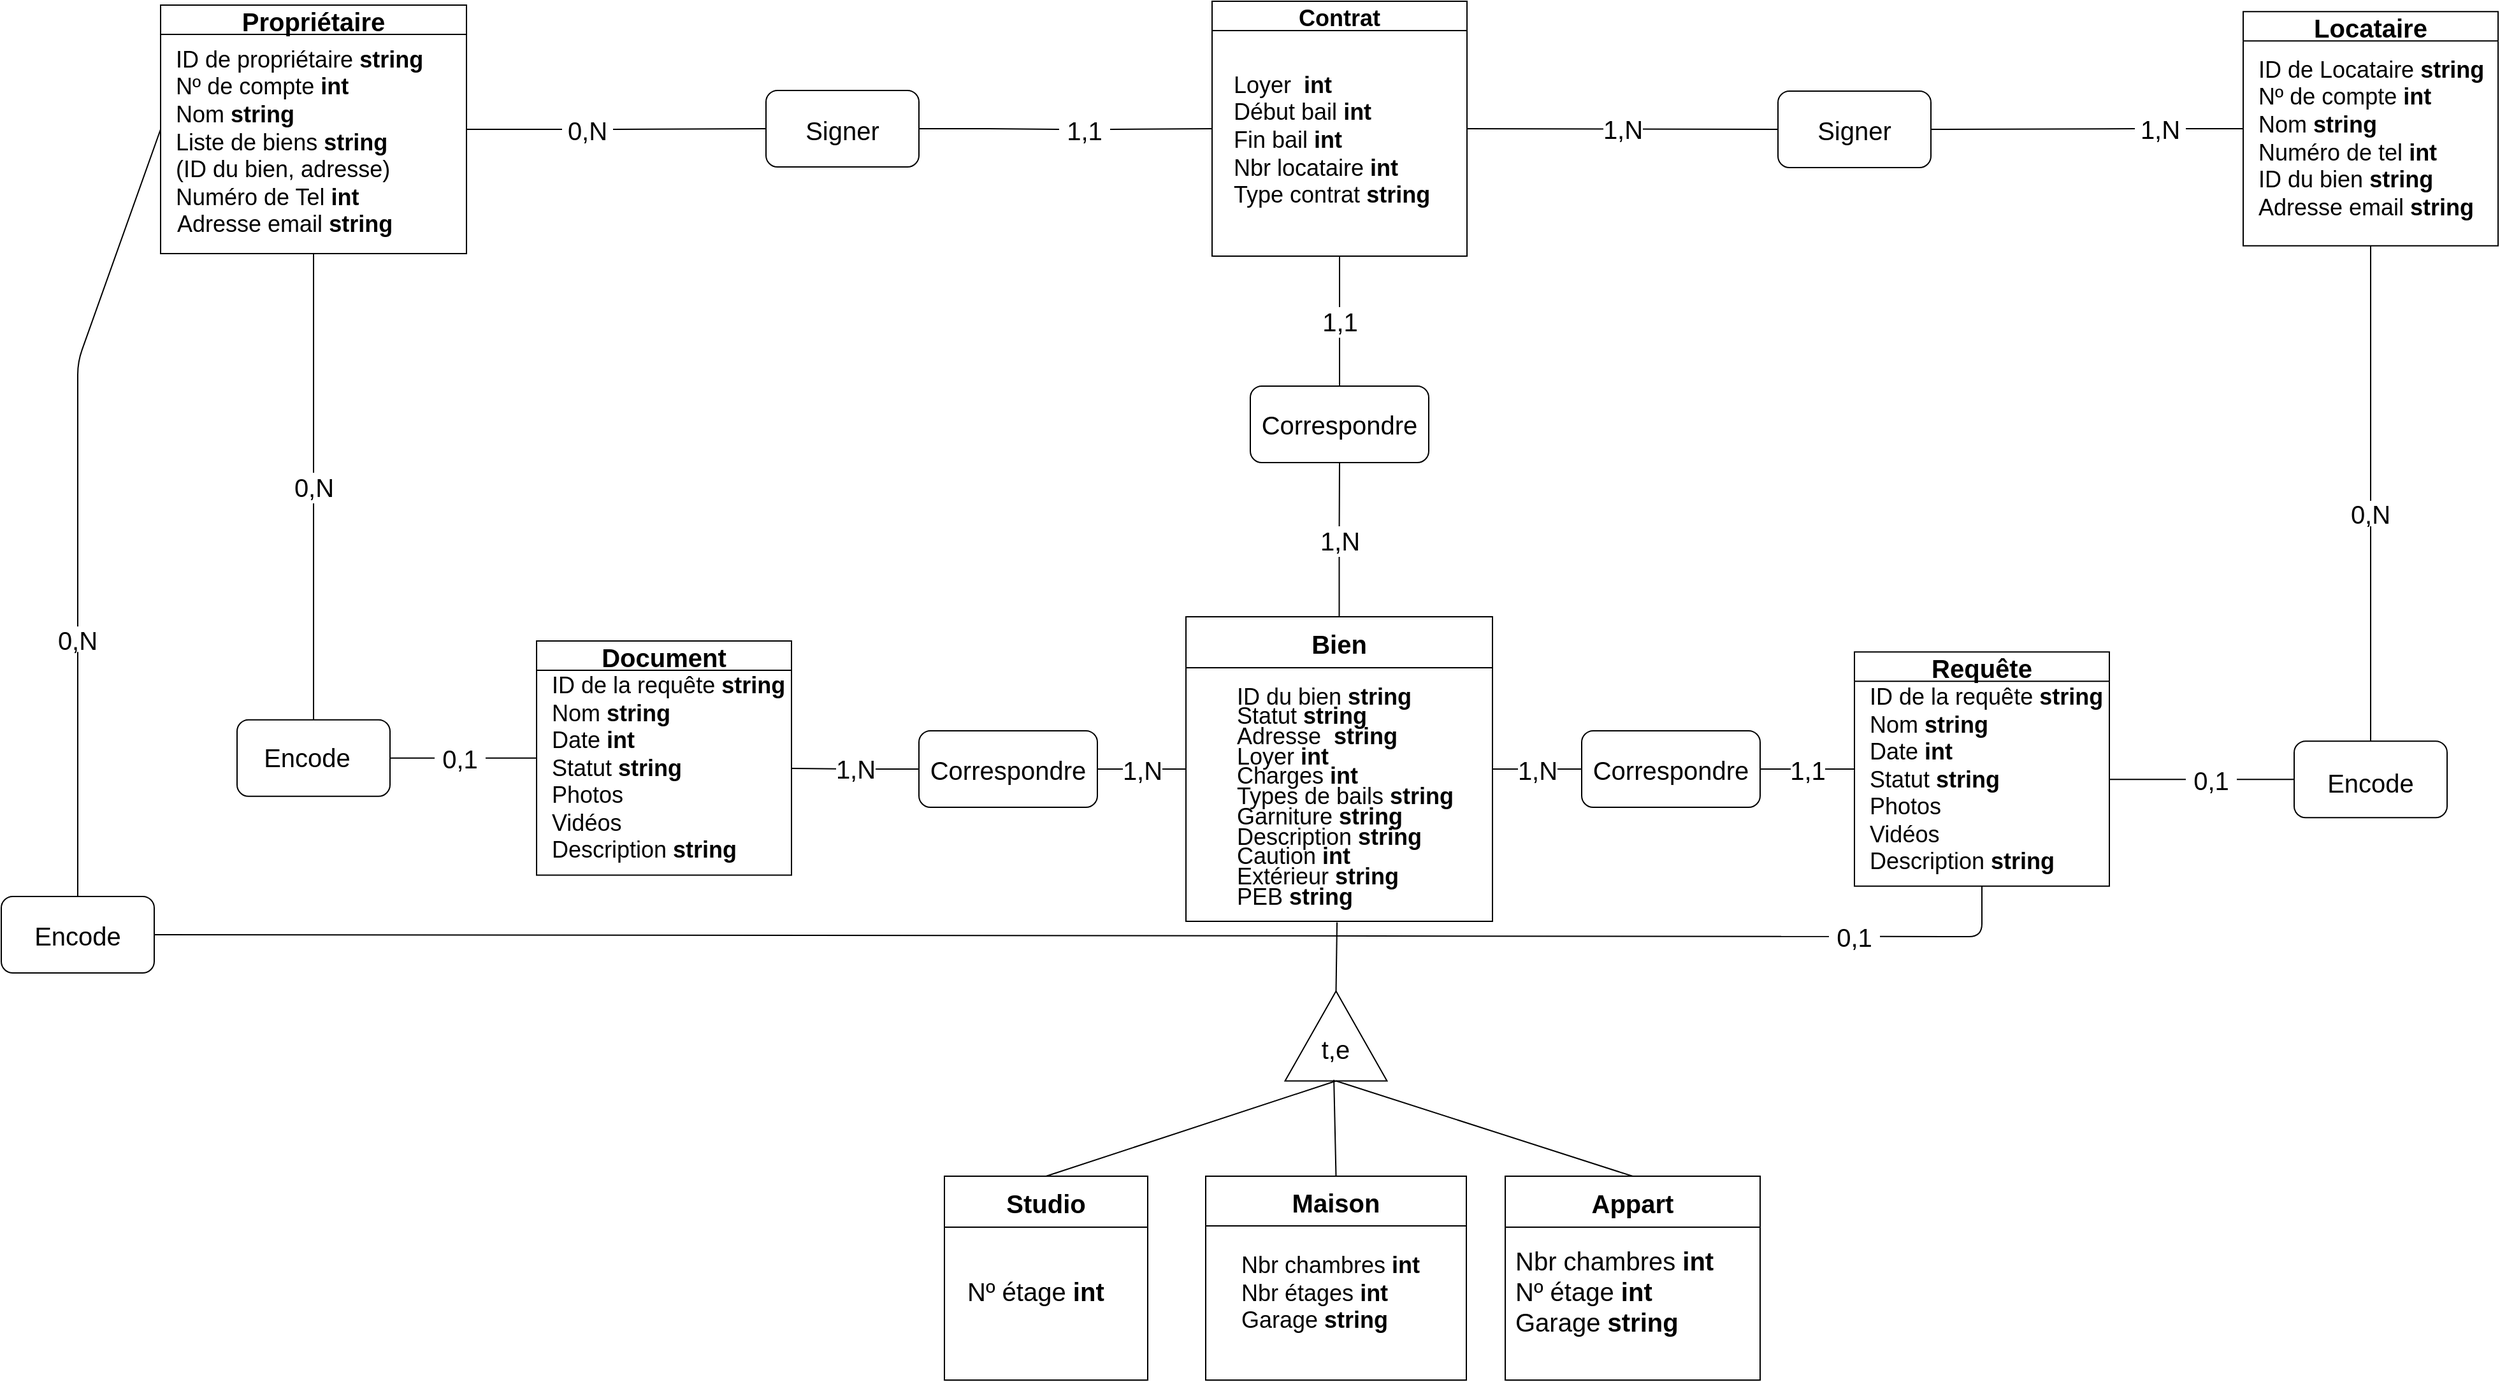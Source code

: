 <mxfile version="16.4.0" type="github" pages="22">
  <diagram id="1YrJPD1da77HuaxjmG4S" name="NEW">
    <mxGraphModel dx="3725" dy="1094" grid="1" gridSize="10" guides="1" tooltips="1" connect="1" arrows="1" fold="1" page="1" pageScale="1" pageWidth="1169" pageHeight="827" math="0" shadow="0">
      <root>
        <mxCell id="Vv6xs7ufTuOnFgJjhK8O-0" />
        <mxCell id="Vv6xs7ufTuOnFgJjhK8O-1" parent="Vv6xs7ufTuOnFgJjhK8O-0" />
        <mxCell id="Yonujn_K8fQl5i93L7vH-13" value="1,1" style="edgeStyle=orthogonalEdgeStyle;rounded=0;orthogonalLoop=1;jettySize=auto;html=1;entryX=0.5;entryY=0;entryDx=0;entryDy=0;fontSize=20;endArrow=none;endFill=0;" parent="Vv6xs7ufTuOnFgJjhK8O-1" source="Vv6xs7ufTuOnFgJjhK8O-3" target="Yonujn_K8fQl5i93L7vH-10" edge="1">
          <mxGeometry relative="1" as="geometry" />
        </mxCell>
        <mxCell id="Vv6xs7ufTuOnFgJjhK8O-3" value="Contrat" style="swimlane;fontSize=18;align=center;" parent="Vv6xs7ufTuOnFgJjhK8O-1" vertex="1">
          <mxGeometry x="830" y="688" width="200" height="200" as="geometry" />
        </mxCell>
        <mxCell id="Vv6xs7ufTuOnFgJjhK8O-4" value="&lt;font style=&quot;font-size: 18px&quot;&gt;Loyer&amp;nbsp; &lt;b&gt;int&lt;/b&gt;&lt;br&gt;Début bail &lt;b&gt;int&amp;nbsp;&lt;/b&gt;&lt;br&gt;Fin bail &lt;b&gt;int&amp;nbsp;&lt;br&gt;&lt;/b&gt;Nbr locataire &lt;b&gt;int&lt;/b&gt;&lt;br&gt;Type contrat &lt;b&gt;string&lt;/b&gt;&amp;nbsp;&lt;br&gt;&lt;br&gt;&lt;/font&gt;" style="text;html=1;align=left;verticalAlign=middle;resizable=0;points=[];autosize=1;strokeColor=none;fillColor=none;" parent="Vv6xs7ufTuOnFgJjhK8O-3" vertex="1">
          <mxGeometry x="15.25" y="70" width="170" height="100" as="geometry" />
        </mxCell>
        <mxCell id="Vv6xs7ufTuOnFgJjhK8O-5" value="Propriétaire" style="swimlane;fontSize=20;" parent="Vv6xs7ufTuOnFgJjhK8O-1" vertex="1">
          <mxGeometry x="5" y="691" width="240" height="195" as="geometry" />
        </mxCell>
        <mxCell id="Vv6xs7ufTuOnFgJjhK8O-6" value="&lt;p class=&quot;MsoListParagraphCxSpFirst&quot; style=&quot;margin: 0cm 0cm 0cm 36pt ; line-height: 15.693px ; font-size: 11pt ; font-family: &amp;#34;calibri&amp;#34; , sans-serif ; text-indent: -18pt&quot;&gt;&lt;/p&gt;&lt;p class=&quot;MsoListParagraphCxSpFirst&quot; style=&quot;margin: 0cm 0cm 0cm 36pt ; line-height: 15.693px ; font-size: 11pt ; font-family: &amp;#34;calibri&amp;#34; , sans-serif ; text-indent: -18pt ; display: inline&quot;&gt;&lt;/p&gt;&lt;div style=&quot;font-size: 18px&quot;&gt;&lt;span style=&quot;text-indent: -18pt&quot;&gt;&lt;font style=&quot;font-size: 18px&quot;&gt;ID de propriétaire &lt;b&gt;string&lt;/b&gt;&lt;/font&gt;&lt;/span&gt;&lt;/div&gt;&lt;div style=&quot;font-size: 18px&quot;&gt;Nº de compte &lt;b&gt;int&lt;/b&gt;&lt;/div&gt;&lt;div style=&quot;font-size: 18px&quot;&gt;&lt;span style=&quot;font-family: &amp;#34;calibri&amp;#34; , sans-serif ; text-indent: -18pt&quot;&gt;Nom &lt;b&gt;string&amp;nbsp;&lt;/b&gt;&lt;/span&gt;&lt;/div&gt;&lt;div style=&quot;font-size: 18px&quot;&gt;&lt;span style=&quot;font-family: &amp;#34;calibri&amp;#34; , sans-serif ; text-indent: -18pt&quot;&gt;Liste de biens &lt;b&gt;string&lt;/b&gt;&lt;/span&gt;&lt;/div&gt;&lt;div style=&quot;font-size: 18px&quot;&gt;&lt;span style=&quot;font-family: &amp;#34;calibri&amp;#34; , sans-serif ; text-indent: -18pt&quot;&gt;(ID du bien, adresse)&lt;/span&gt;&lt;/div&gt;&lt;div style=&quot;font-size: 18px&quot;&gt;&lt;span style=&quot;font-family: &amp;#34;calibri&amp;#34; , sans-serif ; text-indent: -18pt&quot;&gt;Numéro de Tel &lt;b&gt;int&lt;/b&gt;&lt;/span&gt;&lt;/div&gt;&lt;div style=&quot;text-indent: -24px ; font-size: 18px&quot;&gt;&lt;font face=&quot;calibri, sans-serif&quot;&gt;&amp;nbsp; &amp;nbsp; &amp;nbsp;Adresse email &lt;b&gt;string&lt;/b&gt;&lt;/font&gt;&lt;/div&gt;" style="text;html=1;strokeColor=none;fillColor=none;align=left;verticalAlign=middle;whiteSpace=wrap;rounded=0;" parent="Vv6xs7ufTuOnFgJjhK8O-5" vertex="1">
          <mxGeometry x="10" y="34.87" width="220" height="130" as="geometry" />
        </mxCell>
        <mxCell id="Vv6xs7ufTuOnFgJjhK8O-7" value="Locataire" style="swimlane;fontSize=20;" parent="Vv6xs7ufTuOnFgJjhK8O-1" vertex="1">
          <mxGeometry x="1639" y="696.13" width="200" height="183.75" as="geometry" />
        </mxCell>
        <mxCell id="Vv6xs7ufTuOnFgJjhK8O-8" value="&lt;p class=&quot;MsoListParagraphCxSpFirst&quot; style=&quot;margin: 0cm 0cm 0cm 36pt ; line-height: 15.693px ; font-size: 11pt ; font-family: &amp;#34;calibri&amp;#34; , sans-serif ; text-indent: -18pt&quot;&gt;&lt;/p&gt;&lt;font style=&quot;font-size: 18px&quot;&gt;ID de Locataire &lt;b&gt;string&lt;/b&gt;&lt;br&gt;&lt;span lang=&quot;FR&quot; style=&quot;text-indent: -18pt&quot;&gt;&lt;font style=&quot;font-size: 18px&quot;&gt;Nº de compte &lt;b&gt;int&lt;/b&gt;&lt;/font&gt;&lt;/span&gt;&lt;br&gt;Nom &lt;b&gt;string&lt;/b&gt;&lt;br&gt;Numéro de tel &lt;b&gt;int&lt;/b&gt;&lt;br&gt;ID du bien &lt;b&gt;string&lt;/b&gt;&lt;br&gt;Adresse email&lt;b&gt; string&lt;br&gt;&lt;/b&gt;&lt;/font&gt;" style="text;html=1;strokeColor=none;fillColor=none;align=left;verticalAlign=middle;whiteSpace=wrap;rounded=0;" parent="Vv6xs7ufTuOnFgJjhK8O-7" vertex="1">
          <mxGeometry x="10" y="35" width="190" height="130" as="geometry" />
        </mxCell>
        <mxCell id="Yonujn_K8fQl5i93L7vH-2" value="&lt;font style=&quot;font-size: 20px&quot;&gt;1,N&lt;/font&gt;" style="edgeStyle=orthogonalEdgeStyle;rounded=0;orthogonalLoop=1;jettySize=auto;html=1;entryX=0;entryY=0.5;entryDx=0;entryDy=0;endArrow=none;endFill=0;" parent="Vv6xs7ufTuOnFgJjhK8O-1" source="Vv6xs7ufTuOnFgJjhK8O-11" target="Yonujn_K8fQl5i93L7vH-1" edge="1">
          <mxGeometry relative="1" as="geometry" />
        </mxCell>
        <mxCell id="Yonujn_K8fQl5i93L7vH-7" value="1,N" style="edgeStyle=orthogonalEdgeStyle;rounded=0;orthogonalLoop=1;jettySize=auto;html=1;entryX=1;entryY=0.5;entryDx=0;entryDy=0;fontSize=20;endArrow=none;endFill=0;" parent="Vv6xs7ufTuOnFgJjhK8O-1" source="Vv6xs7ufTuOnFgJjhK8O-11" target="Yonujn_K8fQl5i93L7vH-6" edge="1">
          <mxGeometry relative="1" as="geometry" />
        </mxCell>
        <mxCell id="Yonujn_K8fQl5i93L7vH-14" value="1,N" style="edgeStyle=orthogonalEdgeStyle;rounded=0;orthogonalLoop=1;jettySize=auto;html=1;entryX=0.5;entryY=1;entryDx=0;entryDy=0;fontSize=20;endArrow=none;endFill=0;" parent="Vv6xs7ufTuOnFgJjhK8O-1" source="Vv6xs7ufTuOnFgJjhK8O-11" target="Yonujn_K8fQl5i93L7vH-10" edge="1">
          <mxGeometry relative="1" as="geometry" />
        </mxCell>
        <mxCell id="Vv6xs7ufTuOnFgJjhK8O-11" value="Bien" style="swimlane;startSize=40;fontSize=20;" parent="Vv6xs7ufTuOnFgJjhK8O-1" vertex="1">
          <mxGeometry x="809.5" y="1171" width="240.5" height="239.01" as="geometry" />
        </mxCell>
        <mxCell id="Vv6xs7ufTuOnFgJjhK8O-12" value="&lt;p class=&quot;MsoListParagraphCxSpFirst&quot; style=&quot;margin: 0cm 0cm 0cm 36pt ; line-height: 15.693px ; font-size: 11pt ; font-family: &amp;#34;calibri&amp;#34; , sans-serif ; text-indent: -18pt&quot;&gt;&lt;/p&gt;&lt;p class=&quot;MsoListParagraphCxSpFirst&quot; style=&quot;margin: 0cm 0cm 0cm 36pt ; line-height: 15.693px ; font-size: 11pt ; font-family: &amp;#34;calibri&amp;#34; , sans-serif ; text-indent: -18pt ; display: inline&quot;&gt;&lt;/p&gt;&lt;p class=&quot;MsoListParagraphCxSpFirst&quot; style=&quot;text-align: left ; margin: 0cm 0cm 0cm 36pt ; line-height: 15.693px ; font-family: &amp;#34;calibri&amp;#34; , sans-serif ; text-indent: -18pt ; font-size: 18px&quot;&gt;&lt;span lang=&quot;FR&quot;&gt;&lt;font style=&quot;font-size: 18px&quot;&gt;ID du bien &lt;b&gt;string&lt;/b&gt;&amp;nbsp;&lt;/font&gt;&lt;/span&gt;&lt;/p&gt;&lt;p class=&quot;MsoListParagraphCxSpFirst&quot; style=&quot;text-align: left ; margin: 0cm 0cm 0cm 36pt ; line-height: 15.693px ; font-family: &amp;#34;calibri&amp;#34; , sans-serif ; text-indent: -18pt ; font-size: 18px&quot;&gt;&lt;span style=&quot;text-indent: -18pt&quot;&gt;Statut &lt;b&gt;string&lt;/b&gt;&lt;/span&gt;&lt;/p&gt;&lt;p class=&quot;MsoListParagraphCxSpMiddle&quot; style=&quot;text-align: left ; margin: 0cm 0cm 0cm 36pt ; line-height: 15.693px ; font-family: &amp;#34;calibri&amp;#34; , sans-serif ; text-indent: -18pt ; font-size: 18px&quot;&gt;&lt;span lang=&quot;FR&quot;&gt;&lt;font style=&quot;font-size: 18px&quot;&gt;Adresse&amp;nbsp;&lt;b&gt;&amp;nbsp;string&amp;nbsp;&lt;/b&gt;&lt;/font&gt;&lt;/span&gt;&lt;/p&gt;&lt;p class=&quot;MsoListParagraphCxSpMiddle&quot; style=&quot;text-align: left ; margin: 0cm 0cm 0cm 36pt ; line-height: 15.693px ; font-family: &amp;#34;calibri&amp;#34; , sans-serif ; text-indent: -18pt ; font-size: 18px&quot;&gt;&lt;span lang=&quot;FR&quot;&gt;&lt;font style=&quot;font-size: 18px&quot;&gt;Loyer &lt;b&gt;int&lt;/b&gt;&lt;/font&gt;&lt;/span&gt;&lt;/p&gt;&lt;p class=&quot;MsoListParagraphCxSpMiddle&quot; style=&quot;text-align: left ; margin: 0cm 0cm 0cm 36pt ; line-height: 15.693px ; font-family: &amp;#34;calibri&amp;#34; , sans-serif ; text-indent: -18pt ; font-size: 18px&quot;&gt;&lt;span lang=&quot;FR&quot;&gt;&lt;font style=&quot;font-size: 18px&quot;&gt;Charges &lt;b&gt;int&lt;/b&gt;&lt;/font&gt;&lt;/span&gt;&lt;/p&gt;&lt;p class=&quot;MsoListParagraphCxSpMiddle&quot; style=&quot;text-align: left ; margin: 0cm 0cm 0cm 36pt ; line-height: 15.693px ; font-family: &amp;#34;calibri&amp;#34; , sans-serif ; text-indent: -18pt ; font-size: 18px&quot;&gt;&lt;span lang=&quot;FR&quot;&gt;&lt;font style=&quot;font-size: 18px&quot;&gt;Types de bails &lt;b&gt;string&lt;/b&gt;&lt;/font&gt;&lt;/span&gt;&lt;/p&gt;&lt;p class=&quot;MsoListParagraphCxSpMiddle&quot; style=&quot;text-align: left ; margin: 0cm 0cm 0cm 36pt ; line-height: 15.693px ; font-family: &amp;#34;calibri&amp;#34; , sans-serif ; text-indent: -18pt ; font-size: 18px&quot;&gt;&lt;span lang=&quot;FR&quot;&gt;&lt;font style=&quot;font-size: 18px&quot;&gt;Garniture &lt;b&gt;string&lt;/b&gt;&lt;/font&gt;&lt;/span&gt;&lt;/p&gt;&lt;p class=&quot;MsoListParagraphCxSpMiddle&quot; style=&quot;text-align: left ; margin: 0cm 0cm 0cm 36pt ; line-height: 15.693px ; font-family: &amp;#34;calibri&amp;#34; , sans-serif ; text-indent: -18pt ; font-size: 18px&quot;&gt;&lt;span lang=&quot;FR&quot;&gt;&lt;font style=&quot;font-size: 18px&quot;&gt;Description &lt;b&gt;string&lt;/b&gt;&lt;/font&gt;&lt;/span&gt;&lt;/p&gt;&lt;p class=&quot;MsoListParagraphCxSpMiddle&quot; style=&quot;text-align: left ; margin: 0cm 0cm 0cm 36pt ; line-height: 15.693px ; font-family: &amp;#34;calibri&amp;#34; , sans-serif ; text-indent: -18pt ; font-size: 18px&quot;&gt;&lt;span lang=&quot;FR&quot;&gt;&lt;font style=&quot;font-size: 18px&quot;&gt;Caution &lt;b&gt;int&lt;/b&gt;&lt;/font&gt;&lt;/span&gt;&lt;/p&gt;&lt;p class=&quot;MsoListParagraphCxSpMiddle&quot; style=&quot;text-align: left ; margin: 0cm 0cm 0cm 36pt ; line-height: 15.693px ; font-family: &amp;#34;calibri&amp;#34; , sans-serif ; text-indent: -18pt ; font-size: 18px&quot;&gt;&lt;span lang=&quot;FR&quot;&gt;&lt;font style=&quot;font-size: 18px&quot;&gt;Extérieur &lt;b&gt;string&lt;/b&gt;&lt;/font&gt;&lt;/span&gt;&lt;/p&gt;&lt;p class=&quot;MsoListParagraphCxSpLast&quot; style=&quot;text-align: left ; margin: 0cm 0cm 8pt 36pt ; line-height: 15.693px ; font-family: &amp;#34;calibri&amp;#34; , sans-serif ; text-indent: -18pt ; font-size: 18px&quot;&gt;&lt;span lang=&quot;FR&quot;&gt;&lt;font style=&quot;font-size: 18px&quot;&gt;PEB &lt;b&gt;string&lt;/b&gt;&lt;/font&gt;&lt;/span&gt;&lt;/p&gt;" style="text;html=1;strokeColor=none;fillColor=none;align=center;verticalAlign=middle;whiteSpace=wrap;rounded=0;spacingTop=0;" parent="Vv6xs7ufTuOnFgJjhK8O-11" vertex="1">
          <mxGeometry x="10.75" y="39.01" width="204.5" height="200" as="geometry" />
        </mxCell>
        <mxCell id="Yonujn_K8fQl5i93L7vH-3" value="&lt;font style=&quot;font-size: 20px&quot;&gt;1,1&lt;/font&gt;" style="edgeStyle=orthogonalEdgeStyle;rounded=0;orthogonalLoop=1;jettySize=auto;html=1;entryX=1;entryY=0.5;entryDx=0;entryDy=0;endArrow=none;endFill=0;" parent="Vv6xs7ufTuOnFgJjhK8O-1" source="Vv6xs7ufTuOnFgJjhK8O-13" target="Yonujn_K8fQl5i93L7vH-1" edge="1">
          <mxGeometry relative="1" as="geometry" />
        </mxCell>
        <mxCell id="Vv6xs7ufTuOnFgJjhK8O-13" value="Requête" style="swimlane;fontSize=20;" parent="Vv6xs7ufTuOnFgJjhK8O-1" vertex="1">
          <mxGeometry x="1334" y="1198.63" width="200" height="183.75" as="geometry" />
        </mxCell>
        <mxCell id="Vv6xs7ufTuOnFgJjhK8O-14" value="&lt;p class=&quot;MsoListParagraphCxSpFirst&quot; style=&quot;margin: 0cm 0cm 0cm 36pt ; line-height: 15.693px ; font-size: 11pt ; font-family: &amp;#34;calibri&amp;#34; , sans-serif ; text-indent: -18pt&quot;&gt;&lt;/p&gt;&lt;font style=&quot;font-size: 18px&quot;&gt;ID de la requête &lt;b&gt;string&lt;/b&gt;&lt;br&gt;Nom &lt;b&gt;string&lt;/b&gt;&lt;br&gt;Date &lt;b&gt;int&lt;br&gt;&lt;/b&gt;Statut &lt;b&gt;string&lt;/b&gt;&lt;br&gt;Photos&lt;br&gt;Vidéos&lt;br&gt;Description &lt;b&gt;string&lt;/b&gt;&lt;br&gt;&lt;/font&gt;" style="text;html=1;strokeColor=none;fillColor=none;align=left;verticalAlign=middle;whiteSpace=wrap;rounded=0;" parent="Vv6xs7ufTuOnFgJjhK8O-13" vertex="1">
          <mxGeometry x="10" y="35" width="190" height="130" as="geometry" />
        </mxCell>
        <mxCell id="Vv6xs7ufTuOnFgJjhK8O-15" value="Document" style="swimlane;fontSize=20;" parent="Vv6xs7ufTuOnFgJjhK8O-1" vertex="1">
          <mxGeometry x="300" y="1190" width="200" height="183.75" as="geometry" />
        </mxCell>
        <mxCell id="Vv6xs7ufTuOnFgJjhK8O-16" value="&lt;p class=&quot;MsoListParagraphCxSpFirst&quot; style=&quot;margin: 0cm 0cm 0cm 36pt ; line-height: 15.693px ; font-size: 11pt ; font-family: &amp;#34;calibri&amp;#34; , sans-serif ; text-indent: -18pt&quot;&gt;&lt;/p&gt;&lt;font style=&quot;font-size: 18px&quot;&gt;ID de la requête &lt;b&gt;string&lt;/b&gt;&lt;br&gt;Nom &lt;b&gt;string&lt;/b&gt;&lt;br&gt;Date &lt;b&gt;int&lt;br&gt;&lt;/b&gt;Statut &lt;b&gt;string&lt;/b&gt;&lt;br&gt;Photos&lt;br&gt;Vidéos&lt;br&gt;Description &lt;b&gt;string&lt;/b&gt;&lt;br&gt;&lt;/font&gt;" style="text;html=1;strokeColor=none;fillColor=none;align=left;verticalAlign=middle;whiteSpace=wrap;rounded=0;" parent="Vv6xs7ufTuOnFgJjhK8O-15" vertex="1">
          <mxGeometry x="10" y="35" width="190" height="130" as="geometry" />
        </mxCell>
        <mxCell id="Vv6xs7ufTuOnFgJjhK8O-17" value="Maison" style="swimlane;fontSize=20;startSize=39;" parent="Vv6xs7ufTuOnFgJjhK8O-1" vertex="1">
          <mxGeometry x="825" y="1610" width="204.5" height="160" as="geometry" />
        </mxCell>
        <mxCell id="Vv6xs7ufTuOnFgJjhK8O-18" value="&lt;p class=&quot;MsoListParagraphCxSpFirst&quot; style=&quot;margin: 0cm 0cm 0cm 36pt ; line-height: 15.693px ; font-size: 20px ; font-family: &amp;#34;calibri&amp;#34; , sans-serif ; text-indent: -18pt&quot;&gt;&lt;/p&gt;&lt;p class=&quot;MsoListParagraphCxSpFirst&quot; style=&quot;margin: 0cm 0cm 0cm 36pt ; line-height: 15.693px ; text-indent: -18pt ; display: inline ; font-size: 20px&quot;&gt;&lt;/p&gt;&lt;div style=&quot;text-indent: -24px ; font-size: 18px&quot;&gt;&lt;font face=&quot;calibri, sans-serif&quot; style=&quot;font-size: 18px&quot;&gt;Nbr chambres &lt;b&gt;int&lt;/b&gt;&lt;/font&gt;&lt;/div&gt;&lt;div style=&quot;text-indent: -24px ; font-size: 18px&quot;&gt;&lt;font face=&quot;calibri, sans-serif&quot; style=&quot;font-size: 18px&quot;&gt;Nbr étages &lt;b&gt;int&lt;/b&gt;&amp;nbsp;&amp;nbsp;&lt;/font&gt;&lt;/div&gt;&lt;div style=&quot;text-indent: -24px ; font-size: 18px&quot;&gt;&lt;span style=&quot;font-family: &amp;#34;calibri&amp;#34; , sans-serif&quot;&gt;Garage &lt;b&gt;string&lt;/b&gt;&lt;/span&gt;&lt;/div&gt;&lt;p style=&quot;font-size: 20px&quot;&gt;&lt;/p&gt;" style="text;html=1;strokeColor=none;fillColor=none;align=left;verticalAlign=middle;whiteSpace=wrap;rounded=0;fontSize=20;" parent="Vv6xs7ufTuOnFgJjhK8O-17" vertex="1">
          <mxGeometry x="50" y="49.74" width="124" height="80" as="geometry" />
        </mxCell>
        <mxCell id="Vv6xs7ufTuOnFgJjhK8O-19" value="Appart" style="swimlane;rounded=0;startSize=40;fontSize=20;" parent="Vv6xs7ufTuOnFgJjhK8O-1" vertex="1">
          <mxGeometry x="1060" y="1610" width="200" height="160" as="geometry" />
        </mxCell>
        <mxCell id="Vv6xs7ufTuOnFgJjhK8O-20" value="&lt;p class=&quot;MsoListParagraphCxSpFirst&quot; style=&quot;margin: 0cm 0cm 0cm 36pt ; line-height: 15.693px ; font-size: 11pt ; font-family: &amp;#34;calibri&amp;#34; , sans-serif ; text-indent: -18pt&quot;&gt;&lt;/p&gt;&lt;p class=&quot;MsoListParagraphCxSpFirst&quot; style=&quot;margin: 0cm 0cm 0cm 36pt ; line-height: 15.693px ; text-indent: -18pt ; display: inline&quot;&gt;&lt;/p&gt;&lt;div style=&quot;text-indent: -24px ; font-size: 20px&quot;&gt;&lt;font face=&quot;calibri, sans-serif&quot; style=&quot;font-size: 20px&quot;&gt;Nbr chambres &lt;b&gt;int&lt;/b&gt;&lt;/font&gt;&lt;/div&gt;&lt;div style=&quot;text-indent: -24px ; font-size: 20px&quot;&gt;&lt;font face=&quot;calibri, sans-serif&quot; style=&quot;font-size: 20px&quot;&gt;Nº étage &lt;b&gt;int&lt;/b&gt;&lt;/font&gt;&lt;/div&gt;&lt;div style=&quot;text-indent: -24px ; font-size: 20px&quot;&gt;&lt;font face=&quot;calibri, sans-serif&quot; style=&quot;font-size: 20px&quot;&gt;Garage &lt;b&gt;string&lt;/b&gt;&lt;/font&gt;&lt;/div&gt;&lt;p&gt;&lt;/p&gt;" style="text;html=1;strokeColor=none;fillColor=none;align=left;verticalAlign=middle;whiteSpace=wrap;rounded=0;" parent="Vv6xs7ufTuOnFgJjhK8O-19" vertex="1">
          <mxGeometry x="30" y="48.74" width="154.75" height="80" as="geometry" />
        </mxCell>
        <mxCell id="5CbDU3MwHzlMqVUe_uPn-2" style="rounded=0;orthogonalLoop=1;jettySize=auto;html=1;entryX=0.5;entryY=0;entryDx=0;entryDy=0;endArrow=none;endFill=0;exitX=0;exitY=0.5;exitDx=0;exitDy=0;" edge="1" parent="Vv6xs7ufTuOnFgJjhK8O-1" source="Vv6xs7ufTuOnFgJjhK8O-21" target="5CbDU3MwHzlMqVUe_uPn-0">
          <mxGeometry relative="1" as="geometry">
            <mxPoint x="927" y="1570" as="sourcePoint" />
          </mxGeometry>
        </mxCell>
        <mxCell id="Vv6xs7ufTuOnFgJjhK8O-21" value="" style="triangle;whiteSpace=wrap;html=1;fontSize=20;rotation=-90;" parent="Vv6xs7ufTuOnFgJjhK8O-1" vertex="1">
          <mxGeometry x="892" y="1460" width="70.5" height="80" as="geometry" />
        </mxCell>
        <mxCell id="Vv6xs7ufTuOnFgJjhK8O-22" value="t,e" style="text;html=1;strokeColor=none;fillColor=none;align=center;verticalAlign=middle;whiteSpace=wrap;rounded=0;fontSize=20;" parent="Vv6xs7ufTuOnFgJjhK8O-1" vertex="1">
          <mxGeometry x="907.25" y="1500" width="40" height="20" as="geometry" />
        </mxCell>
        <mxCell id="Vv6xs7ufTuOnFgJjhK8O-23" value="" style="endArrow=none;html=1;fontSize=20;strokeColor=#000000;fillColor=#000000;exitX=0.5;exitY=0;exitDx=0;exitDy=0;entryX=0.013;entryY=0.479;entryDx=0;entryDy=0;entryPerimeter=0;" parent="Vv6xs7ufTuOnFgJjhK8O-1" source="Vv6xs7ufTuOnFgJjhK8O-17" target="Vv6xs7ufTuOnFgJjhK8O-21" edge="1">
          <mxGeometry width="50" height="50" relative="1" as="geometry">
            <mxPoint x="649.5" y="1389" as="sourcePoint" />
            <mxPoint x="927.5" y="1529" as="targetPoint" />
          </mxGeometry>
        </mxCell>
        <mxCell id="Vv6xs7ufTuOnFgJjhK8O-24" value="" style="endArrow=none;html=1;fontSize=20;strokeColor=#000000;fillColor=#000000;entryX=0.5;entryY=0;entryDx=0;entryDy=0;exitX=0;exitY=0.5;exitDx=0;exitDy=0;" parent="Vv6xs7ufTuOnFgJjhK8O-1" source="Vv6xs7ufTuOnFgJjhK8O-21" target="Vv6xs7ufTuOnFgJjhK8O-19" edge="1">
          <mxGeometry width="50" height="50" relative="1" as="geometry">
            <mxPoint x="-803.25" y="1380.01" as="sourcePoint" />
            <mxPoint x="927.25" y="1390" as="targetPoint" />
          </mxGeometry>
        </mxCell>
        <mxCell id="Vv6xs7ufTuOnFgJjhK8O-25" value="" style="endArrow=none;html=1;fontSize=20;strokeColor=#000000;fillColor=#000000;exitX=1;exitY=0.5;exitDx=0;exitDy=0;entryX=0;entryY=0.5;entryDx=0;entryDy=0;startArrow=none;" parent="Vv6xs7ufTuOnFgJjhK8O-1" source="Vv6xs7ufTuOnFgJjhK8O-29" target="Vv6xs7ufTuOnFgJjhK8O-7" edge="1">
          <mxGeometry width="50" height="50" relative="1" as="geometry">
            <mxPoint x="1589" y="558" as="sourcePoint" />
            <mxPoint x="1659" y="607.505" as="targetPoint" />
          </mxGeometry>
        </mxCell>
        <mxCell id="Vv6xs7ufTuOnFgJjhK8O-28" value="1,N" style="endArrow=none;html=1;fontSize=20;strokeColor=#000000;fillColor=#000000;exitX=1;exitY=0.5;exitDx=0;exitDy=0;entryX=0;entryY=0.5;entryDx=0;entryDy=0;" parent="Vv6xs7ufTuOnFgJjhK8O-1" source="Vv6xs7ufTuOnFgJjhK8O-3" target="Vv6xs7ufTuOnFgJjhK8O-31" edge="1">
          <mxGeometry width="50" height="50" relative="1" as="geometry">
            <mxPoint x="1050" y="609.875" as="sourcePoint" />
            <mxPoint x="1180" y="870" as="targetPoint" />
          </mxGeometry>
        </mxCell>
        <mxCell id="Vv6xs7ufTuOnFgJjhK8O-29" value="1,N" style="text;html=1;strokeColor=none;fillColor=none;align=center;verticalAlign=middle;whiteSpace=wrap;rounded=0;fontSize=20;" parent="Vv6xs7ufTuOnFgJjhK8O-1" vertex="1">
          <mxGeometry x="1554" y="778" width="40" height="20" as="geometry" />
        </mxCell>
        <mxCell id="Vv6xs7ufTuOnFgJjhK8O-30" value="" style="endArrow=none;html=1;fontSize=20;strokeColor=#000000;fillColor=#000000;exitX=1;exitY=0.5;exitDx=0;exitDy=0;entryX=0;entryY=0.5;entryDx=0;entryDy=0;startArrow=none;" parent="Vv6xs7ufTuOnFgJjhK8O-1" source="Vv6xs7ufTuOnFgJjhK8O-31" target="Vv6xs7ufTuOnFgJjhK8O-29" edge="1">
          <mxGeometry width="50" height="50" relative="1" as="geometry">
            <mxPoint x="1564" y="781.75" as="sourcePoint" />
            <mxPoint x="1704" y="787.505" as="targetPoint" />
          </mxGeometry>
        </mxCell>
        <mxCell id="Vv6xs7ufTuOnFgJjhK8O-31" value="Signer" style="rounded=1;whiteSpace=wrap;html=1;fontSize=20;" parent="Vv6xs7ufTuOnFgJjhK8O-1" vertex="1">
          <mxGeometry x="1274" y="758.5" width="120" height="60" as="geometry" />
        </mxCell>
        <mxCell id="Yonujn_K8fQl5i93L7vH-4" style="edgeStyle=orthogonalEdgeStyle;rounded=0;orthogonalLoop=1;jettySize=auto;html=1;entryX=0;entryY=0.5;entryDx=0;entryDy=0;fontSize=20;endArrow=none;endFill=0;" parent="Vv6xs7ufTuOnFgJjhK8O-1" source="Vv6xs7ufTuOnFgJjhK8O-32" target="Vv6xs7ufTuOnFgJjhK8O-38" edge="1">
          <mxGeometry relative="1" as="geometry" />
        </mxCell>
        <mxCell id="Vv6xs7ufTuOnFgJjhK8O-32" value="" style="rounded=1;whiteSpace=wrap;html=1;fontSize=20;" parent="Vv6xs7ufTuOnFgJjhK8O-1" vertex="1">
          <mxGeometry x="480" y="758" width="120" height="60" as="geometry" />
        </mxCell>
        <mxCell id="Vv6xs7ufTuOnFgJjhK8O-33" value="" style="endArrow=none;html=1;fontSize=20;strokeColor=#000000;fillColor=#000000;entryX=0;entryY=0.5;entryDx=0;entryDy=0;exitX=1;exitY=0.5;exitDx=0;exitDy=0;startArrow=none;" parent="Vv6xs7ufTuOnFgJjhK8O-1" source="Vv6xs7ufTuOnFgJjhK8O-35" target="Vv6xs7ufTuOnFgJjhK8O-32" edge="1">
          <mxGeometry width="50" height="50" relative="1" as="geometry">
            <mxPoint x="282.75" y="768.5" as="sourcePoint" />
            <mxPoint x="510" y="768.5" as="targetPoint" />
          </mxGeometry>
        </mxCell>
        <mxCell id="Vv6xs7ufTuOnFgJjhK8O-34" value="Signer" style="text;html=1;strokeColor=none;fillColor=none;align=center;verticalAlign=middle;whiteSpace=wrap;rounded=0;fontSize=20;" parent="Vv6xs7ufTuOnFgJjhK8O-1" vertex="1">
          <mxGeometry x="520" y="778.5" width="40" height="20" as="geometry" />
        </mxCell>
        <mxCell id="Vv6xs7ufTuOnFgJjhK8O-35" value="0,N" style="text;html=1;strokeColor=none;fillColor=none;align=center;verticalAlign=middle;whiteSpace=wrap;rounded=0;fontSize=20;" parent="Vv6xs7ufTuOnFgJjhK8O-1" vertex="1">
          <mxGeometry x="320" y="778.5" width="40" height="20" as="geometry" />
        </mxCell>
        <mxCell id="Vv6xs7ufTuOnFgJjhK8O-36" value="" style="endArrow=none;html=1;fontSize=20;strokeColor=#000000;fillColor=#000000;entryX=0;entryY=0.5;entryDx=0;entryDy=0;exitX=1;exitY=0.5;exitDx=0;exitDy=0;" parent="Vv6xs7ufTuOnFgJjhK8O-1" source="Vv6xs7ufTuOnFgJjhK8O-5" target="Vv6xs7ufTuOnFgJjhK8O-35" edge="1">
          <mxGeometry width="50" height="50" relative="1" as="geometry">
            <mxPoint x="270.5" y="788.005" as="sourcePoint" />
            <mxPoint x="400" y="788.01" as="targetPoint" />
          </mxGeometry>
        </mxCell>
        <mxCell id="Vv6xs7ufTuOnFgJjhK8O-37" value="" style="endArrow=none;html=1;fontSize=20;strokeColor=#000000;fillColor=#000000;entryX=0;entryY=0.5;entryDx=0;entryDy=0;exitX=1;exitY=0.5;exitDx=0;exitDy=0;startArrow=none;" parent="Vv6xs7ufTuOnFgJjhK8O-1" source="Vv6xs7ufTuOnFgJjhK8O-38" target="Vv6xs7ufTuOnFgJjhK8O-3" edge="1">
          <mxGeometry width="50" height="50" relative="1" as="geometry">
            <mxPoint x="437.75" y="638.5" as="sourcePoint" />
            <mxPoint x="801.75" y="788.01" as="targetPoint" />
          </mxGeometry>
        </mxCell>
        <mxCell id="Vv6xs7ufTuOnFgJjhK8O-38" value="1,1" style="text;html=1;strokeColor=none;fillColor=none;align=center;verticalAlign=middle;whiteSpace=wrap;rounded=0;fontSize=20;" parent="Vv6xs7ufTuOnFgJjhK8O-1" vertex="1">
          <mxGeometry x="710" y="778.5" width="40" height="20" as="geometry" />
        </mxCell>
        <mxCell id="Yonujn_K8fQl5i93L7vH-16" style="edgeStyle=orthogonalEdgeStyle;rounded=0;orthogonalLoop=1;jettySize=auto;html=1;entryX=1;entryY=0.5;entryDx=0;entryDy=0;fontSize=20;endArrow=none;endFill=0;" parent="Vv6xs7ufTuOnFgJjhK8O-1" source="Vv6xs7ufTuOnFgJjhK8O-40" target="Vv6xs7ufTuOnFgJjhK8O-43" edge="1">
          <mxGeometry relative="1" as="geometry" />
        </mxCell>
        <mxCell id="Vv6xs7ufTuOnFgJjhK8O-40" value="" style="rounded=1;whiteSpace=wrap;html=1;fontSize=20;" parent="Vv6xs7ufTuOnFgJjhK8O-1" vertex="1">
          <mxGeometry x="1679" y="1268.63" width="120" height="60" as="geometry" />
        </mxCell>
        <mxCell id="Vv6xs7ufTuOnFgJjhK8O-42" value="Encode" style="text;html=1;strokeColor=none;fillColor=none;align=center;verticalAlign=middle;whiteSpace=wrap;rounded=0;fontSize=20;" parent="Vv6xs7ufTuOnFgJjhK8O-1" vertex="1">
          <mxGeometry x="1719" y="1290.5" width="40" height="20" as="geometry" />
        </mxCell>
        <mxCell id="Vv6xs7ufTuOnFgJjhK8O-43" value="0,1" style="text;html=1;strokeColor=none;fillColor=none;align=center;verticalAlign=middle;whiteSpace=wrap;rounded=0;fontSize=20;" parent="Vv6xs7ufTuOnFgJjhK8O-1" vertex="1">
          <mxGeometry x="1594" y="1288.63" width="40" height="20" as="geometry" />
        </mxCell>
        <mxCell id="Vv6xs7ufTuOnFgJjhK8O-44" value="" style="endArrow=none;html=1;fontSize=20;strokeColor=#000000;fillColor=#000000;entryX=0;entryY=0.5;entryDx=0;entryDy=0;exitX=1;exitY=0.5;exitDx=0;exitDy=0;" parent="Vv6xs7ufTuOnFgJjhK8O-1" source="Vv6xs7ufTuOnFgJjhK8O-14" target="Vv6xs7ufTuOnFgJjhK8O-43" edge="1">
          <mxGeometry width="50" height="50" relative="1" as="geometry">
            <mxPoint x="1609" y="1390.5" as="sourcePoint" />
            <mxPoint x="1764" y="1390.01" as="targetPoint" />
          </mxGeometry>
        </mxCell>
        <mxCell id="Vv6xs7ufTuOnFgJjhK8O-45" value="" style="endArrow=none;html=1;fontSize=20;strokeColor=#000000;fillColor=#000000;entryX=0.5;entryY=1;entryDx=0;entryDy=0;exitX=0.5;exitY=0;exitDx=0;exitDy=0;startArrow=none;" parent="Vv6xs7ufTuOnFgJjhK8O-1" source="Vv6xs7ufTuOnFgJjhK8O-46" target="Vv6xs7ufTuOnFgJjhK8O-7" edge="1">
          <mxGeometry width="50" height="50" relative="1" as="geometry">
            <mxPoint x="1586.75" y="1058.5" as="sourcePoint" />
            <mxPoint x="1979" y="1208" as="targetPoint" />
          </mxGeometry>
        </mxCell>
        <mxCell id="Vv6xs7ufTuOnFgJjhK8O-46" value="0,N" style="text;html=1;strokeColor=none;fillColor=none;align=center;verticalAlign=middle;whiteSpace=wrap;rounded=0;fontSize=20;" parent="Vv6xs7ufTuOnFgJjhK8O-1" vertex="1">
          <mxGeometry x="1719" y="1080" width="40" height="20" as="geometry" />
        </mxCell>
        <mxCell id="Vv6xs7ufTuOnFgJjhK8O-47" value="" style="endArrow=none;html=1;fontSize=20;strokeColor=#000000;fillColor=#000000;entryX=0.5;entryY=1;entryDx=0;entryDy=0;exitX=0.5;exitY=0;exitDx=0;exitDy=0;" parent="Vv6xs7ufTuOnFgJjhK8O-1" source="Vv6xs7ufTuOnFgJjhK8O-40" target="Vv6xs7ufTuOnFgJjhK8O-46" edge="1">
          <mxGeometry width="50" height="50" relative="1" as="geometry">
            <mxPoint x="1729" y="1300" as="sourcePoint" />
            <mxPoint x="1849" y="1300.01" as="targetPoint" />
          </mxGeometry>
        </mxCell>
        <mxCell id="Yonujn_K8fQl5i93L7vH-17" value="0,N" style="edgeStyle=orthogonalEdgeStyle;rounded=0;orthogonalLoop=1;jettySize=auto;html=1;entryX=0.5;entryY=1;entryDx=0;entryDy=0;fontSize=20;endArrow=none;endFill=0;" parent="Vv6xs7ufTuOnFgJjhK8O-1" source="Vv6xs7ufTuOnFgJjhK8O-48" target="Vv6xs7ufTuOnFgJjhK8O-5" edge="1">
          <mxGeometry relative="1" as="geometry" />
        </mxCell>
        <mxCell id="Vv6xs7ufTuOnFgJjhK8O-48" value="" style="rounded=1;whiteSpace=wrap;html=1;fontSize=20;" parent="Vv6xs7ufTuOnFgJjhK8O-1" vertex="1">
          <mxGeometry x="65" y="1251.88" width="120" height="60" as="geometry" />
        </mxCell>
        <mxCell id="Vv6xs7ufTuOnFgJjhK8O-49" value="" style="endArrow=none;html=1;fontSize=20;strokeColor=#000000;fillColor=#000000;entryX=0;entryY=0.5;entryDx=0;entryDy=0;exitX=1;exitY=0.5;exitDx=0;exitDy=0;startArrow=none;" parent="Vv6xs7ufTuOnFgJjhK8O-1" source="Vv6xs7ufTuOnFgJjhK8O-51" target="Vv6xs7ufTuOnFgJjhK8O-15" edge="1">
          <mxGeometry width="50" height="50" relative="1" as="geometry">
            <mxPoint x="360" y="1282.38" as="sourcePoint" />
            <mxPoint x="390" y="1281.88" as="targetPoint" />
          </mxGeometry>
        </mxCell>
        <mxCell id="Vv6xs7ufTuOnFgJjhK8O-50" value="Encode" style="text;html=1;strokeColor=none;fillColor=none;align=center;verticalAlign=middle;whiteSpace=wrap;rounded=0;fontSize=20;" parent="Vv6xs7ufTuOnFgJjhK8O-1" vertex="1">
          <mxGeometry x="100" y="1270.5" width="40" height="20" as="geometry" />
        </mxCell>
        <mxCell id="Vv6xs7ufTuOnFgJjhK8O-51" value="0,1" style="text;html=1;strokeColor=none;fillColor=none;align=center;verticalAlign=middle;whiteSpace=wrap;rounded=0;fontSize=20;" parent="Vv6xs7ufTuOnFgJjhK8O-1" vertex="1">
          <mxGeometry x="220" y="1271.87" width="40" height="20" as="geometry" />
        </mxCell>
        <mxCell id="Vv6xs7ufTuOnFgJjhK8O-52" value="" style="endArrow=none;html=1;fontSize=20;strokeColor=#000000;fillColor=#000000;entryX=0;entryY=0.5;entryDx=0;entryDy=0;exitX=1;exitY=0.5;exitDx=0;exitDy=0;" parent="Vv6xs7ufTuOnFgJjhK8O-1" source="Vv6xs7ufTuOnFgJjhK8O-48" target="Vv6xs7ufTuOnFgJjhK8O-51" edge="1">
          <mxGeometry width="50" height="50" relative="1" as="geometry">
            <mxPoint x="190" y="1280.01" as="sourcePoint" />
            <mxPoint x="420" y="1371.39" as="targetPoint" />
          </mxGeometry>
        </mxCell>
        <mxCell id="Vv6xs7ufTuOnFgJjhK8O-56" value="" style="endArrow=none;html=1;fontSize=20;strokeColor=#000000;fillColor=#000000;entryX=1;entryY=0.5;entryDx=0;entryDy=0;exitX=0.527;exitY=1.004;exitDx=0;exitDy=0;exitPerimeter=0;" parent="Vv6xs7ufTuOnFgJjhK8O-1" source="Vv6xs7ufTuOnFgJjhK8O-12" target="Vv6xs7ufTuOnFgJjhK8O-21" edge="1">
          <mxGeometry width="50" height="50" relative="1" as="geometry">
            <mxPoint x="927" y="1400" as="sourcePoint" />
            <mxPoint x="938.07" y="1574.333" as="targetPoint" />
          </mxGeometry>
        </mxCell>
        <mxCell id="Vv6xs7ufTuOnFgJjhK8O-57" value="" style="rounded=1;whiteSpace=wrap;html=1;fontSize=20;" parent="Vv6xs7ufTuOnFgJjhK8O-1" vertex="1">
          <mxGeometry x="-120" y="1390.5" width="120" height="60" as="geometry" />
        </mxCell>
        <mxCell id="Vv6xs7ufTuOnFgJjhK8O-58" value="" style="endArrow=none;html=1;fontSize=20;strokeColor=#000000;fillColor=#000000;entryX=0.5;entryY=1;entryDx=0;entryDy=0;exitX=1;exitY=0.5;exitDx=0;exitDy=0;startArrow=none;" parent="Vv6xs7ufTuOnFgJjhK8O-1" source="Vv6xs7ufTuOnFgJjhK8O-60" target="Vv6xs7ufTuOnFgJjhK8O-13" edge="1">
          <mxGeometry width="50" height="50" relative="1" as="geometry">
            <mxPoint x="514" y="1422.38" as="sourcePoint" />
            <mxPoint x="454" y="1421.875" as="targetPoint" />
            <Array as="points">
              <mxPoint x="1434" y="1422" />
            </Array>
          </mxGeometry>
        </mxCell>
        <mxCell id="Vv6xs7ufTuOnFgJjhK8O-59" value="Encode" style="text;html=1;strokeColor=none;fillColor=none;align=center;verticalAlign=middle;whiteSpace=wrap;rounded=0;fontSize=20;" parent="Vv6xs7ufTuOnFgJjhK8O-1" vertex="1">
          <mxGeometry x="-80" y="1410.5" width="40" height="20" as="geometry" />
        </mxCell>
        <mxCell id="Vv6xs7ufTuOnFgJjhK8O-60" value="0,1" style="text;html=1;strokeColor=none;fillColor=none;align=center;verticalAlign=middle;whiteSpace=wrap;rounded=0;fontSize=20;" parent="Vv6xs7ufTuOnFgJjhK8O-1" vertex="1">
          <mxGeometry x="1314" y="1411.87" width="40" height="20" as="geometry" />
        </mxCell>
        <mxCell id="Vv6xs7ufTuOnFgJjhK8O-61" value="" style="endArrow=none;html=1;fontSize=20;strokeColor=#000000;fillColor=#000000;entryX=0;entryY=0.5;entryDx=0;entryDy=0;exitX=1;exitY=0.5;exitDx=0;exitDy=0;" parent="Vv6xs7ufTuOnFgJjhK8O-1" source="Vv6xs7ufTuOnFgJjhK8O-57" target="Vv6xs7ufTuOnFgJjhK8O-60" edge="1">
          <mxGeometry width="50" height="50" relative="1" as="geometry">
            <mxPoint x="170" y="1420.01" as="sourcePoint" />
            <mxPoint x="400" y="1511.39" as="targetPoint" />
          </mxGeometry>
        </mxCell>
        <mxCell id="Vv6xs7ufTuOnFgJjhK8O-62" value="" style="endArrow=none;html=1;fontSize=20;strokeColor=#000000;fillColor=#000000;exitX=0.5;exitY=0;exitDx=0;exitDy=0;startArrow=none;entryX=0;entryY=0.5;entryDx=0;entryDy=0;" parent="Vv6xs7ufTuOnFgJjhK8O-1" source="Vv6xs7ufTuOnFgJjhK8O-63" target="Vv6xs7ufTuOnFgJjhK8O-5" edge="1">
          <mxGeometry width="50" height="50" relative="1" as="geometry">
            <mxPoint x="-212.25" y="1390.5" as="sourcePoint" />
            <mxPoint x="-60" y="1210" as="targetPoint" />
            <Array as="points">
              <mxPoint x="-60" y="971" />
            </Array>
          </mxGeometry>
        </mxCell>
        <mxCell id="Vv6xs7ufTuOnFgJjhK8O-63" value="0,N" style="text;html=1;strokeColor=none;fillColor=none;align=center;verticalAlign=middle;whiteSpace=wrap;rounded=0;fontSize=20;" parent="Vv6xs7ufTuOnFgJjhK8O-1" vertex="1">
          <mxGeometry x="-80" y="1178.63" width="40" height="20" as="geometry" />
        </mxCell>
        <mxCell id="Vv6xs7ufTuOnFgJjhK8O-64" value="" style="endArrow=none;html=1;fontSize=20;strokeColor=#000000;fillColor=#000000;entryX=0.5;entryY=1;entryDx=0;entryDy=0;exitX=0.5;exitY=0;exitDx=0;exitDy=0;" parent="Vv6xs7ufTuOnFgJjhK8O-1" source="Vv6xs7ufTuOnFgJjhK8O-57" target="Vv6xs7ufTuOnFgJjhK8O-63" edge="1">
          <mxGeometry width="50" height="50" relative="1" as="geometry">
            <mxPoint x="-70" y="1420" as="sourcePoint" />
            <mxPoint x="50" y="1420.01" as="targetPoint" />
          </mxGeometry>
        </mxCell>
        <mxCell id="Yonujn_K8fQl5i93L7vH-1" value="Correspondre" style="rounded=1;whiteSpace=wrap;html=1;fontSize=20;" parent="Vv6xs7ufTuOnFgJjhK8O-1" vertex="1">
          <mxGeometry x="1120" y="1260.5" width="140" height="60" as="geometry" />
        </mxCell>
        <mxCell id="Yonujn_K8fQl5i93L7vH-8" value="1,N" style="edgeStyle=orthogonalEdgeStyle;rounded=0;orthogonalLoop=1;jettySize=auto;html=1;entryX=1;entryY=0.5;entryDx=0;entryDy=0;fontSize=20;endArrow=none;endFill=0;" parent="Vv6xs7ufTuOnFgJjhK8O-1" source="Yonujn_K8fQl5i93L7vH-6" target="Vv6xs7ufTuOnFgJjhK8O-16" edge="1">
          <mxGeometry relative="1" as="geometry" />
        </mxCell>
        <mxCell id="Yonujn_K8fQl5i93L7vH-6" value="Correspondre" style="rounded=1;whiteSpace=wrap;html=1;fontSize=20;" parent="Vv6xs7ufTuOnFgJjhK8O-1" vertex="1">
          <mxGeometry x="600" y="1260.5" width="140" height="60" as="geometry" />
        </mxCell>
        <mxCell id="Yonujn_K8fQl5i93L7vH-10" value="Correspondre" style="rounded=1;whiteSpace=wrap;html=1;fontSize=20;" parent="Vv6xs7ufTuOnFgJjhK8O-1" vertex="1">
          <mxGeometry x="860" y="990" width="140" height="60" as="geometry" />
        </mxCell>
        <mxCell id="5CbDU3MwHzlMqVUe_uPn-0" value="Studio" style="swimlane;startSize=40;fontSize=20;" vertex="1" parent="Vv6xs7ufTuOnFgJjhK8O-1">
          <mxGeometry x="620" y="1610" width="159.5" height="160" as="geometry" />
        </mxCell>
        <mxCell id="5CbDU3MwHzlMqVUe_uPn-1" value="&lt;p class=&quot;MsoListParagraphCxSpFirst&quot; style=&quot;margin: 0cm 0cm 0cm 36pt ; line-height: 15.693px ; font-size: 11pt ; font-family: &amp;#34;calibri&amp;#34; , sans-serif ; text-indent: -18pt&quot;&gt;&lt;/p&gt;&lt;p class=&quot;MsoListParagraphCxSpFirst&quot; style=&quot;margin: 0cm 0cm 0cm 36pt ; line-height: 15.693px ; text-indent: -18pt ; display: inline&quot;&gt;&lt;/p&gt;&lt;div style=&quot;text-indent: -24px ; font-size: 20px&quot;&gt;&lt;span style=&quot;font-family: &amp;#34;calibri&amp;#34; , sans-serif&quot;&gt;Nº étage &lt;b&gt;int&lt;/b&gt;&lt;/span&gt;&lt;br&gt;&lt;/div&gt;&lt;p&gt;&lt;/p&gt;" style="text;html=1;strokeColor=none;fillColor=none;align=left;verticalAlign=middle;whiteSpace=wrap;rounded=0;" vertex="1" parent="5CbDU3MwHzlMqVUe_uPn-0">
          <mxGeometry x="40" y="56.87" width="89.5" height="63.74" as="geometry" />
        </mxCell>
      </root>
    </mxGraphModel>
  </diagram>
  <diagram id="aEuiQMqjnmJGIBwZCXug" name="(o) Schéma entités-associations">
    <mxGraphModel dx="2556" dy="1094" grid="1" gridSize="10" guides="1" tooltips="1" connect="1" arrows="1" fold="1" page="1" pageScale="1" pageWidth="1169" pageHeight="827" math="0" shadow="0">
      <root>
        <mxCell id="0" />
        <mxCell id="1" parent="0" />
        <mxCell id="qEJAQcxtMuj5-wfoeOrb-2" value="Locataire" style="swimlane;fontSize=20;" parent="1" vertex="1">
          <mxGeometry x="310" y="470" width="200" height="183.75" as="geometry" />
        </mxCell>
        <mxCell id="qEJAQcxtMuj5-wfoeOrb-3" value="&lt;p class=&quot;MsoListParagraphCxSpFirst&quot; style=&quot;margin: 0cm 0cm 0cm 36pt ; line-height: 15.693px ; font-size: 11pt ; font-family: &amp;#34;calibri&amp;#34; , sans-serif ; text-indent: -18pt&quot;&gt;&lt;/p&gt;&lt;font style=&quot;font-size: 18px&quot;&gt;ID de Locataire &lt;b&gt;string&lt;/b&gt;&lt;br&gt;&lt;span lang=&quot;FR&quot; style=&quot;text-indent: -18pt&quot;&gt;&lt;font style=&quot;font-size: 18px&quot;&gt;Nº de compte &lt;b&gt;int&lt;/b&gt;&lt;/font&gt;&lt;/span&gt;&lt;br&gt;Nom &lt;b&gt;string&lt;/b&gt;&lt;br&gt;Numéro de tel &lt;b&gt;int&lt;/b&gt;&lt;br&gt;ID du bien &lt;b&gt;string&lt;/b&gt;&lt;br&gt;Adresse email&lt;b&gt; string&lt;br&gt;&lt;/b&gt;&lt;/font&gt;" style="text;html=1;strokeColor=none;fillColor=none;align=left;verticalAlign=middle;whiteSpace=wrap;rounded=0;" parent="qEJAQcxtMuj5-wfoeOrb-2" vertex="1">
          <mxGeometry x="10" y="35" width="190" height="130" as="geometry" />
        </mxCell>
        <mxCell id="qEJAQcxtMuj5-wfoeOrb-4" value="Propriétaire" style="swimlane;fontSize=20;" parent="1" vertex="1">
          <mxGeometry x="1604" y="462.01" width="240" height="195" as="geometry" />
        </mxCell>
        <mxCell id="T949mY5luPI5WS0-JxJI-1" value="&lt;p class=&quot;MsoListParagraphCxSpFirst&quot; style=&quot;margin: 0cm 0cm 0cm 36pt ; line-height: 15.693px ; font-size: 11pt ; font-family: &amp;#34;calibri&amp;#34; , sans-serif ; text-indent: -18pt&quot;&gt;&lt;/p&gt;&lt;p class=&quot;MsoListParagraphCxSpFirst&quot; style=&quot;margin: 0cm 0cm 0cm 36pt ; line-height: 15.693px ; font-size: 11pt ; font-family: &amp;#34;calibri&amp;#34; , sans-serif ; text-indent: -18pt ; display: inline&quot;&gt;&lt;/p&gt;&lt;div style=&quot;font-size: 18px&quot;&gt;&lt;span style=&quot;text-indent: -18pt&quot;&gt;&lt;font style=&quot;font-size: 18px&quot;&gt;ID de propriétaire &lt;b&gt;string&lt;/b&gt;&lt;/font&gt;&lt;/span&gt;&lt;/div&gt;&lt;div style=&quot;font-size: 18px&quot;&gt;Nº de compte &lt;b&gt;int&lt;/b&gt;&lt;/div&gt;&lt;div style=&quot;font-size: 18px&quot;&gt;&lt;span style=&quot;font-family: &amp;#34;calibri&amp;#34; , sans-serif ; text-indent: -18pt&quot;&gt;Nom &lt;b&gt;string&amp;nbsp;&lt;/b&gt;&lt;/span&gt;&lt;/div&gt;&lt;div style=&quot;font-size: 18px&quot;&gt;&lt;span style=&quot;font-family: &amp;#34;calibri&amp;#34; , sans-serif ; text-indent: -18pt&quot;&gt;Liste de biens &lt;b&gt;string&lt;/b&gt;&lt;/span&gt;&lt;/div&gt;&lt;div style=&quot;font-size: 18px&quot;&gt;&lt;span style=&quot;font-family: &amp;#34;calibri&amp;#34; , sans-serif ; text-indent: -18pt&quot;&gt;(ID du bien, adresse)&lt;/span&gt;&lt;/div&gt;&lt;div style=&quot;font-size: 18px&quot;&gt;&lt;span style=&quot;font-family: &amp;#34;calibri&amp;#34; , sans-serif ; text-indent: -18pt&quot;&gt;Numéro de Tel &lt;b&gt;int&lt;/b&gt;&lt;/span&gt;&lt;/div&gt;&lt;div style=&quot;text-indent: -24px ; font-size: 18px&quot;&gt;&lt;font face=&quot;calibri, sans-serif&quot;&gt;&amp;nbsp; &amp;nbsp; &amp;nbsp;Adresse email &lt;b&gt;string&lt;/b&gt;&lt;/font&gt;&lt;/div&gt;" style="text;html=1;strokeColor=none;fillColor=none;align=left;verticalAlign=middle;whiteSpace=wrap;rounded=0;" parent="qEJAQcxtMuj5-wfoeOrb-4" vertex="1">
          <mxGeometry x="10" y="34.87" width="220" height="130" as="geometry" />
        </mxCell>
        <mxCell id="qEJAQcxtMuj5-wfoeOrb-6" value="Bien" style="swimlane;startSize=40;fontSize=20;" parent="1" vertex="1">
          <mxGeometry x="1000" y="440" width="240.5" height="239.01" as="geometry" />
        </mxCell>
        <mxCell id="qEJAQcxtMuj5-wfoeOrb-7" value="&lt;p class=&quot;MsoListParagraphCxSpFirst&quot; style=&quot;margin: 0cm 0cm 0cm 36pt ; line-height: 15.693px ; font-size: 11pt ; font-family: &amp;#34;calibri&amp;#34; , sans-serif ; text-indent: -18pt&quot;&gt;&lt;/p&gt;&lt;p class=&quot;MsoListParagraphCxSpFirst&quot; style=&quot;margin: 0cm 0cm 0cm 36pt ; line-height: 15.693px ; font-size: 11pt ; font-family: &amp;#34;calibri&amp;#34; , sans-serif ; text-indent: -18pt ; display: inline&quot;&gt;&lt;/p&gt;&lt;p class=&quot;MsoListParagraphCxSpFirst&quot; style=&quot;text-align: left ; margin: 0cm 0cm 0cm 36pt ; line-height: 15.693px ; font-family: &amp;#34;calibri&amp;#34; , sans-serif ; text-indent: -18pt ; font-size: 18px&quot;&gt;&lt;span lang=&quot;FR&quot;&gt;&lt;font style=&quot;font-size: 18px&quot;&gt;ID du bien &lt;b&gt;string&lt;/b&gt;&amp;nbsp;&lt;/font&gt;&lt;/span&gt;&lt;/p&gt;&lt;p class=&quot;MsoListParagraphCxSpFirst&quot; style=&quot;text-align: left ; margin: 0cm 0cm 0cm 36pt ; line-height: 15.693px ; font-family: &amp;#34;calibri&amp;#34; , sans-serif ; text-indent: -18pt ; font-size: 18px&quot;&gt;&lt;span style=&quot;text-indent: -18pt&quot;&gt;Statut &lt;b&gt;string&lt;/b&gt;&lt;/span&gt;&lt;/p&gt;&lt;p class=&quot;MsoListParagraphCxSpMiddle&quot; style=&quot;text-align: left ; margin: 0cm 0cm 0cm 36pt ; line-height: 15.693px ; font-family: &amp;#34;calibri&amp;#34; , sans-serif ; text-indent: -18pt ; font-size: 18px&quot;&gt;&lt;span lang=&quot;FR&quot;&gt;&lt;font style=&quot;font-size: 18px&quot;&gt;Adresse&amp;nbsp;&lt;b&gt;&amp;nbsp;string&amp;nbsp;&lt;/b&gt;&lt;/font&gt;&lt;/span&gt;&lt;/p&gt;&lt;p class=&quot;MsoListParagraphCxSpMiddle&quot; style=&quot;text-align: left ; margin: 0cm 0cm 0cm 36pt ; line-height: 15.693px ; font-family: &amp;#34;calibri&amp;#34; , sans-serif ; text-indent: -18pt ; font-size: 18px&quot;&gt;&lt;span lang=&quot;FR&quot;&gt;&lt;font style=&quot;font-size: 18px&quot;&gt;Loyer &lt;b&gt;int&lt;/b&gt;&lt;/font&gt;&lt;/span&gt;&lt;/p&gt;&lt;p class=&quot;MsoListParagraphCxSpMiddle&quot; style=&quot;text-align: left ; margin: 0cm 0cm 0cm 36pt ; line-height: 15.693px ; font-family: &amp;#34;calibri&amp;#34; , sans-serif ; text-indent: -18pt ; font-size: 18px&quot;&gt;&lt;span lang=&quot;FR&quot;&gt;&lt;font style=&quot;font-size: 18px&quot;&gt;Charges &lt;b&gt;int&lt;/b&gt;&lt;/font&gt;&lt;/span&gt;&lt;/p&gt;&lt;p class=&quot;MsoListParagraphCxSpMiddle&quot; style=&quot;text-align: left ; margin: 0cm 0cm 0cm 36pt ; line-height: 15.693px ; font-family: &amp;#34;calibri&amp;#34; , sans-serif ; text-indent: -18pt ; font-size: 18px&quot;&gt;&lt;span lang=&quot;FR&quot;&gt;&lt;font style=&quot;font-size: 18px&quot;&gt;Types de bails &lt;b&gt;string&lt;/b&gt;&lt;/font&gt;&lt;/span&gt;&lt;/p&gt;&lt;p class=&quot;MsoListParagraphCxSpMiddle&quot; style=&quot;text-align: left ; margin: 0cm 0cm 0cm 36pt ; line-height: 15.693px ; font-family: &amp;#34;calibri&amp;#34; , sans-serif ; text-indent: -18pt ; font-size: 18px&quot;&gt;&lt;span lang=&quot;FR&quot;&gt;&lt;font style=&quot;font-size: 18px&quot;&gt;Garniture &lt;b&gt;string&lt;/b&gt;&lt;/font&gt;&lt;/span&gt;&lt;/p&gt;&lt;p class=&quot;MsoListParagraphCxSpMiddle&quot; style=&quot;text-align: left ; margin: 0cm 0cm 0cm 36pt ; line-height: 15.693px ; font-family: &amp;#34;calibri&amp;#34; , sans-serif ; text-indent: -18pt ; font-size: 18px&quot;&gt;&lt;span lang=&quot;FR&quot;&gt;&lt;font style=&quot;font-size: 18px&quot;&gt;Description &lt;b&gt;string&lt;/b&gt;&lt;/font&gt;&lt;/span&gt;&lt;/p&gt;&lt;p class=&quot;MsoListParagraphCxSpMiddle&quot; style=&quot;text-align: left ; margin: 0cm 0cm 0cm 36pt ; line-height: 15.693px ; font-family: &amp;#34;calibri&amp;#34; , sans-serif ; text-indent: -18pt ; font-size: 18px&quot;&gt;&lt;span lang=&quot;FR&quot;&gt;&lt;font style=&quot;font-size: 18px&quot;&gt;Caution &lt;b&gt;int&lt;/b&gt;&lt;/font&gt;&lt;/span&gt;&lt;/p&gt;&lt;p class=&quot;MsoListParagraphCxSpMiddle&quot; style=&quot;text-align: left ; margin: 0cm 0cm 0cm 36pt ; line-height: 15.693px ; font-family: &amp;#34;calibri&amp;#34; , sans-serif ; text-indent: -18pt ; font-size: 18px&quot;&gt;&lt;span lang=&quot;FR&quot;&gt;&lt;font style=&quot;font-size: 18px&quot;&gt;Extérieur &lt;b&gt;string&lt;/b&gt;&lt;/font&gt;&lt;/span&gt;&lt;/p&gt;&lt;p class=&quot;MsoListParagraphCxSpLast&quot; style=&quot;text-align: left ; margin: 0cm 0cm 8pt 36pt ; line-height: 15.693px ; font-family: &amp;#34;calibri&amp;#34; , sans-serif ; text-indent: -18pt ; font-size: 18px&quot;&gt;&lt;span lang=&quot;FR&quot;&gt;&lt;font style=&quot;font-size: 18px&quot;&gt;PEB &lt;b&gt;string&lt;/b&gt;&lt;/font&gt;&lt;/span&gt;&lt;/p&gt;" style="text;html=1;strokeColor=none;fillColor=none;align=center;verticalAlign=middle;whiteSpace=wrap;rounded=0;spacingTop=0;" parent="qEJAQcxtMuj5-wfoeOrb-6" vertex="1">
          <mxGeometry x="10.75" y="39.01" width="204.5" height="200" as="geometry" />
        </mxCell>
        <mxCell id="qEJAQcxtMuj5-wfoeOrb-8" value="Maison" style="swimlane;fontSize=20;startSize=39;" parent="1" vertex="1">
          <mxGeometry x="740.5" y="39" width="204.5" height="160" as="geometry" />
        </mxCell>
        <mxCell id="qEJAQcxtMuj5-wfoeOrb-9" value="&lt;p class=&quot;MsoListParagraphCxSpFirst&quot; style=&quot;margin: 0cm 0cm 0cm 36pt ; line-height: 15.693px ; font-size: 20px ; font-family: &amp;#34;calibri&amp;#34; , sans-serif ; text-indent: -18pt&quot;&gt;&lt;/p&gt;&lt;p class=&quot;MsoListParagraphCxSpFirst&quot; style=&quot;margin: 0cm 0cm 0cm 36pt ; line-height: 15.693px ; text-indent: -18pt ; display: inline ; font-size: 20px&quot;&gt;&lt;/p&gt;&lt;div style=&quot;text-indent: -24px ; font-size: 18px&quot;&gt;&lt;font face=&quot;calibri, sans-serif&quot; style=&quot;font-size: 18px&quot;&gt;Nbr chambres &lt;b&gt;int&lt;/b&gt;&lt;/font&gt;&lt;/div&gt;&lt;div style=&quot;text-indent: -24px ; font-size: 18px&quot;&gt;&lt;font face=&quot;calibri, sans-serif&quot; style=&quot;font-size: 18px&quot;&gt;Nbr étages &lt;b&gt;int&lt;/b&gt;&amp;nbsp;&amp;nbsp;&lt;/font&gt;&lt;/div&gt;&lt;div style=&quot;text-indent: -24px ; font-size: 18px&quot;&gt;&lt;span style=&quot;font-family: &amp;#34;calibri&amp;#34; , sans-serif&quot;&gt;Garage &lt;b&gt;string&lt;/b&gt;&lt;/span&gt;&lt;/div&gt;&lt;p style=&quot;font-size: 20px&quot;&gt;&lt;/p&gt;" style="text;html=1;strokeColor=none;fillColor=none;align=left;verticalAlign=middle;whiteSpace=wrap;rounded=0;fontSize=20;" parent="qEJAQcxtMuj5-wfoeOrb-8" vertex="1">
          <mxGeometry x="50" y="49.74" width="124" height="80" as="geometry" />
        </mxCell>
        <mxCell id="qEJAQcxtMuj5-wfoeOrb-10" value="Appart" style="swimlane;rounded=0;startSize=40;fontSize=20;" parent="1" vertex="1">
          <mxGeometry x="1020.5" y="40" width="200" height="160" as="geometry" />
        </mxCell>
        <mxCell id="qEJAQcxtMuj5-wfoeOrb-11" value="&lt;p class=&quot;MsoListParagraphCxSpFirst&quot; style=&quot;margin: 0cm 0cm 0cm 36pt ; line-height: 15.693px ; font-size: 11pt ; font-family: &amp;#34;calibri&amp;#34; , sans-serif ; text-indent: -18pt&quot;&gt;&lt;/p&gt;&lt;p class=&quot;MsoListParagraphCxSpFirst&quot; style=&quot;margin: 0cm 0cm 0cm 36pt ; line-height: 15.693px ; text-indent: -18pt ; display: inline&quot;&gt;&lt;/p&gt;&lt;div style=&quot;text-indent: -24px ; font-size: 20px&quot;&gt;&lt;font face=&quot;calibri, sans-serif&quot; style=&quot;font-size: 20px&quot;&gt;Nbr chambres &lt;b&gt;int&lt;/b&gt;&lt;/font&gt;&lt;/div&gt;&lt;div style=&quot;text-indent: -24px ; font-size: 20px&quot;&gt;&lt;font face=&quot;calibri, sans-serif&quot; style=&quot;font-size: 20px&quot;&gt;Nº étage &lt;b&gt;int&lt;/b&gt;&lt;/font&gt;&lt;/div&gt;&lt;div style=&quot;text-indent: -24px ; font-size: 20px&quot;&gt;&lt;font face=&quot;calibri, sans-serif&quot; style=&quot;font-size: 20px&quot;&gt;Garage &lt;b&gt;string&lt;/b&gt;&lt;/font&gt;&lt;/div&gt;&lt;p&gt;&lt;/p&gt;" style="text;html=1;strokeColor=none;fillColor=none;align=left;verticalAlign=middle;whiteSpace=wrap;rounded=0;" parent="qEJAQcxtMuj5-wfoeOrb-10" vertex="1">
          <mxGeometry x="40" y="56.87" width="154.75" height="80" as="geometry" />
        </mxCell>
        <mxCell id="qEJAQcxtMuj5-wfoeOrb-12" value="Studio" style="swimlane;startSize=40;fontSize=20;" parent="1" vertex="1">
          <mxGeometry x="1300.5" y="40" width="159.5" height="160" as="geometry" />
        </mxCell>
        <mxCell id="qEJAQcxtMuj5-wfoeOrb-13" value="&lt;p class=&quot;MsoListParagraphCxSpFirst&quot; style=&quot;margin: 0cm 0cm 0cm 36pt ; line-height: 15.693px ; font-size: 11pt ; font-family: &amp;#34;calibri&amp;#34; , sans-serif ; text-indent: -18pt&quot;&gt;&lt;/p&gt;&lt;p class=&quot;MsoListParagraphCxSpFirst&quot; style=&quot;margin: 0cm 0cm 0cm 36pt ; line-height: 15.693px ; text-indent: -18pt ; display: inline&quot;&gt;&lt;/p&gt;&lt;div style=&quot;text-indent: -24px ; font-size: 20px&quot;&gt;&lt;span style=&quot;font-family: &amp;#34;calibri&amp;#34; , sans-serif&quot;&gt;Nº étage &lt;b&gt;int&lt;/b&gt;&lt;/span&gt;&lt;br&gt;&lt;/div&gt;&lt;p&gt;&lt;/p&gt;" style="text;html=1;strokeColor=none;fillColor=none;align=left;verticalAlign=middle;whiteSpace=wrap;rounded=0;" parent="qEJAQcxtMuj5-wfoeOrb-12" vertex="1">
          <mxGeometry x="40" y="56.87" width="89.5" height="63.74" as="geometry" />
        </mxCell>
        <mxCell id="sJNQ7jVbWBtjgiGKwQ-Y-1" value="" style="triangle;whiteSpace=wrap;html=1;fontSize=20;rotation=-90;" parent="1" vertex="1">
          <mxGeometry x="1085.25" y="270" width="70.5" height="80" as="geometry" />
        </mxCell>
        <mxCell id="sJNQ7jVbWBtjgiGKwQ-Y-4" value="t,e" style="text;html=1;strokeColor=none;fillColor=none;align=center;verticalAlign=middle;whiteSpace=wrap;rounded=0;fontSize=20;" parent="1" vertex="1">
          <mxGeometry x="1100.5" y="310" width="40" height="20" as="geometry" />
        </mxCell>
        <mxCell id="sJNQ7jVbWBtjgiGKwQ-Y-5" value="" style="endArrow=classic;html=1;fontSize=20;exitX=0;exitY=0.5;exitDx=0;exitDy=0;entryX=0.5;entryY=0;entryDx=0;entryDy=0;" parent="1" source="sJNQ7jVbWBtjgiGKwQ-Y-1" target="qEJAQcxtMuj5-wfoeOrb-6" edge="1">
          <mxGeometry width="50" height="50" relative="1" as="geometry">
            <mxPoint x="1080" y="620" as="sourcePoint" />
            <mxPoint x="1190" y="430" as="targetPoint" />
          </mxGeometry>
        </mxCell>
        <mxCell id="sJNQ7jVbWBtjgiGKwQ-Y-6" value="" style="endArrow=none;html=1;fontSize=20;strokeColor=#000000;fillColor=#000000;exitX=0.5;exitY=1;exitDx=0;exitDy=0;entryX=1;entryY=0.5;entryDx=0;entryDy=0;" parent="1" source="qEJAQcxtMuj5-wfoeOrb-8" target="sJNQ7jVbWBtjgiGKwQ-Y-1" edge="1">
          <mxGeometry width="50" height="50" relative="1" as="geometry">
            <mxPoint x="910" y="410" as="sourcePoint" />
            <mxPoint x="960" y="360" as="targetPoint" />
          </mxGeometry>
        </mxCell>
        <mxCell id="sJNQ7jVbWBtjgiGKwQ-Y-7" value="" style="endArrow=none;html=1;fontSize=20;strokeColor=#000000;fillColor=#000000;entryX=0.5;entryY=1;entryDx=0;entryDy=0;exitX=1;exitY=0.5;exitDx=0;exitDy=0;" parent="1" source="sJNQ7jVbWBtjgiGKwQ-Y-1" target="qEJAQcxtMuj5-wfoeOrb-10" edge="1">
          <mxGeometry width="50" height="50" relative="1" as="geometry">
            <mxPoint x="910" y="410" as="sourcePoint" />
            <mxPoint x="960" y="360" as="targetPoint" />
          </mxGeometry>
        </mxCell>
        <mxCell id="sJNQ7jVbWBtjgiGKwQ-Y-8" value="" style="endArrow=none;html=1;fontSize=20;strokeColor=#000000;fillColor=#000000;entryX=0.5;entryY=1;entryDx=0;entryDy=0;exitX=1;exitY=0.5;exitDx=0;exitDy=0;" parent="1" source="sJNQ7jVbWBtjgiGKwQ-Y-1" target="qEJAQcxtMuj5-wfoeOrb-12" edge="1">
          <mxGeometry width="50" height="50" relative="1" as="geometry">
            <mxPoint x="910" y="410" as="sourcePoint" />
            <mxPoint x="960" y="360" as="targetPoint" />
          </mxGeometry>
        </mxCell>
        <mxCell id="sJNQ7jVbWBtjgiGKwQ-Y-9" value="" style="endArrow=none;html=1;fontSize=20;strokeColor=#000000;fillColor=#000000;exitX=1;exitY=0.5;exitDx=0;exitDy=0;entryX=0;entryY=0.5;entryDx=0;entryDy=0;startArrow=none;" parent="1" source="sJNQ7jVbWBtjgiGKwQ-Y-36" target="qEJAQcxtMuj5-wfoeOrb-6" edge="1">
          <mxGeometry width="50" height="50" relative="1" as="geometry">
            <mxPoint x="930" y="510" as="sourcePoint" />
            <mxPoint x="960" y="530" as="targetPoint" />
          </mxGeometry>
        </mxCell>
        <mxCell id="sJNQ7jVbWBtjgiGKwQ-Y-13" value="" style="endArrow=none;html=1;fontSize=20;strokeColor=#000000;fillColor=#000000;exitX=1;exitY=0.5;exitDx=0;exitDy=0;entryX=0;entryY=0.5;entryDx=0;entryDy=0;startArrow=none;" parent="1" source="sJNQ7jVbWBtjgiGKwQ-Y-34" target="YQ4cm8M8ITQVSyviY8Ld-4" edge="1">
          <mxGeometry width="50" height="50" relative="1" as="geometry">
            <mxPoint x="560" y="561.875" as="sourcePoint" />
            <mxPoint x="660" y="553.75" as="targetPoint" />
          </mxGeometry>
        </mxCell>
        <mxCell id="sJNQ7jVbWBtjgiGKwQ-Y-15" value="" style="rounded=1;whiteSpace=wrap;html=1;fontSize=20;" parent="1" vertex="1">
          <mxGeometry x="1360" y="529.5" width="120" height="60" as="geometry" />
        </mxCell>
        <mxCell id="sJNQ7jVbWBtjgiGKwQ-Y-16" value="" style="endArrow=none;html=1;fontSize=20;strokeColor=#000000;fillColor=#000000;entryX=0;entryY=0.5;entryDx=0;entryDy=0;exitX=1;exitY=0.5;exitDx=0;exitDy=0;startArrow=none;" parent="1" source="sJNQ7jVbWBtjgiGKwQ-Y-24" target="sJNQ7jVbWBtjgiGKwQ-Y-15" edge="1">
          <mxGeometry width="50" height="50" relative="1" as="geometry">
            <mxPoint x="1252.75" y="540" as="sourcePoint" />
            <mxPoint x="1480" y="540" as="targetPoint" />
          </mxGeometry>
        </mxCell>
        <mxCell id="sJNQ7jVbWBtjgiGKwQ-Y-18" value="Posséder" style="text;html=1;strokeColor=none;fillColor=none;align=center;verticalAlign=middle;whiteSpace=wrap;rounded=0;fontSize=20;" parent="1" vertex="1">
          <mxGeometry x="1400" y="549.5" width="40" height="20" as="geometry" />
        </mxCell>
        <mxCell id="sJNQ7jVbWBtjgiGKwQ-Y-24" value="1,1" style="text;html=1;strokeColor=none;fillColor=none;align=center;verticalAlign=middle;whiteSpace=wrap;rounded=0;fontSize=20;" parent="1" vertex="1">
          <mxGeometry x="1290" y="550" width="40" height="20" as="geometry" />
        </mxCell>
        <mxCell id="sJNQ7jVbWBtjgiGKwQ-Y-25" value="" style="endArrow=none;html=1;fontSize=20;strokeColor=#000000;fillColor=#000000;entryX=0;entryY=0.5;entryDx=0;entryDy=0;exitX=1;exitY=0.5;exitDx=0;exitDy=0;" parent="1" source="qEJAQcxtMuj5-wfoeOrb-6" target="sJNQ7jVbWBtjgiGKwQ-Y-24" edge="1">
          <mxGeometry width="50" height="50" relative="1" as="geometry">
            <mxPoint x="1240.5" y="559.505" as="sourcePoint" />
            <mxPoint x="1370" y="559.51" as="targetPoint" />
          </mxGeometry>
        </mxCell>
        <mxCell id="sJNQ7jVbWBtjgiGKwQ-Y-30" value="" style="endArrow=none;html=1;fontSize=20;strokeColor=#000000;fillColor=#000000;entryX=0;entryY=0.5;entryDx=0;entryDy=0;exitX=1;exitY=0.5;exitDx=0;exitDy=0;startArrow=none;" parent="1" source="sJNQ7jVbWBtjgiGKwQ-Y-31" target="qEJAQcxtMuj5-wfoeOrb-4" edge="1">
          <mxGeometry width="50" height="50" relative="1" as="geometry">
            <mxPoint x="1240" y="410" as="sourcePoint" />
            <mxPoint x="1290" y="360" as="targetPoint" />
          </mxGeometry>
        </mxCell>
        <mxCell id="sJNQ7jVbWBtjgiGKwQ-Y-31" value="0,N" style="text;html=1;strokeColor=none;fillColor=none;align=center;verticalAlign=middle;whiteSpace=wrap;rounded=0;fontSize=20;" parent="1" vertex="1">
          <mxGeometry x="1520" y="550" width="40" height="20" as="geometry" />
        </mxCell>
        <mxCell id="sJNQ7jVbWBtjgiGKwQ-Y-32" value="" style="endArrow=none;html=1;fontSize=20;strokeColor=#000000;fillColor=#000000;entryX=0;entryY=0.5;entryDx=0;entryDy=0;exitX=1;exitY=0.5;exitDx=0;exitDy=0;" parent="1" source="sJNQ7jVbWBtjgiGKwQ-Y-15" target="sJNQ7jVbWBtjgiGKwQ-Y-31" edge="1">
          <mxGeometry width="50" height="50" relative="1" as="geometry">
            <mxPoint x="1480" y="559.5" as="sourcePoint" />
            <mxPoint x="1600" y="559.51" as="targetPoint" />
          </mxGeometry>
        </mxCell>
        <mxCell id="sJNQ7jVbWBtjgiGKwQ-Y-34" value="1,N" style="text;html=1;strokeColor=none;fillColor=none;align=center;verticalAlign=middle;whiteSpace=wrap;rounded=0;fontSize=20;" parent="1" vertex="1">
          <mxGeometry x="590" y="551.87" width="40" height="20" as="geometry" />
        </mxCell>
        <mxCell id="sJNQ7jVbWBtjgiGKwQ-Y-35" value="" style="endArrow=none;html=1;fontSize=20;strokeColor=#000000;fillColor=#000000;exitX=1;exitY=0.5;exitDx=0;exitDy=0;entryX=0;entryY=0.5;entryDx=0;entryDy=0;" parent="1" source="qEJAQcxtMuj5-wfoeOrb-2" target="sJNQ7jVbWBtjgiGKwQ-Y-34" edge="1">
          <mxGeometry width="50" height="50" relative="1" as="geometry">
            <mxPoint x="510.0" y="561.875" as="sourcePoint" />
            <mxPoint x="630" y="561.87" as="targetPoint" />
          </mxGeometry>
        </mxCell>
        <mxCell id="sJNQ7jVbWBtjgiGKwQ-Y-36" value="0,N" style="text;html=1;strokeColor=none;fillColor=none;align=center;verticalAlign=middle;whiteSpace=wrap;rounded=0;fontSize=20;" parent="1" vertex="1">
          <mxGeometry x="905" y="550" width="40" height="20" as="geometry" />
        </mxCell>
        <mxCell id="sJNQ7jVbWBtjgiGKwQ-Y-37" value="" style="endArrow=none;html=1;fontSize=20;strokeColor=#000000;fillColor=#000000;exitX=1;exitY=0.5;exitDx=0;exitDy=0;entryX=0;entryY=0.5;entryDx=0;entryDy=0;startArrow=none;" parent="1" source="YQ4cm8M8ITQVSyviY8Ld-4" target="sJNQ7jVbWBtjgiGKwQ-Y-36" edge="1">
          <mxGeometry width="50" height="50" relative="1" as="geometry">
            <mxPoint x="860" y="553.75" as="sourcePoint" />
            <mxPoint x="1000" y="559.505" as="targetPoint" />
          </mxGeometry>
        </mxCell>
        <mxCell id="YQ4cm8M8ITQVSyviY8Ld-1" value="Contrat" style="swimlane;fontSize=18;align=center;" parent="1" vertex="1">
          <mxGeometry x="1020.25" y="790" width="200" height="200" as="geometry" />
        </mxCell>
        <mxCell id="GDEWXskqs7vaDj0vc1d0-2" value="&lt;font style=&quot;font-size: 18px&quot;&gt;Loyer&amp;nbsp; &lt;b&gt;int&lt;/b&gt;&lt;br&gt;Début bail &lt;b&gt;int&amp;nbsp;&lt;/b&gt;&lt;br&gt;Fin bail &lt;b&gt;int&amp;nbsp;&lt;br&gt;&lt;/b&gt;Nbr locataire &lt;b&gt;int&lt;/b&gt;&lt;br&gt;Type contrat &lt;b&gt;string&lt;/b&gt;&amp;nbsp;&lt;br&gt;&lt;br&gt;&lt;/font&gt;" style="text;html=1;align=left;verticalAlign=middle;resizable=0;points=[];autosize=1;strokeColor=none;fillColor=none;" parent="YQ4cm8M8ITQVSyviY8Ld-1" vertex="1">
          <mxGeometry x="15.25" y="70" width="170" height="100" as="geometry" />
        </mxCell>
        <mxCell id="YQ4cm8M8ITQVSyviY8Ld-4" value="Louer" style="rounded=1;whiteSpace=wrap;html=1;fontSize=20;" parent="1" vertex="1">
          <mxGeometry x="710" y="530" width="120" height="60" as="geometry" />
        </mxCell>
        <mxCell id="YQ4cm8M8ITQVSyviY8Ld-5" value="Signer" style="rounded=1;whiteSpace=wrap;html=1;fontSize=20;" parent="1" vertex="1">
          <mxGeometry x="410" y="860" width="120" height="60" as="geometry" />
        </mxCell>
        <mxCell id="YQ4cm8M8ITQVSyviY8Ld-6" value="1,N" style="endArrow=none;html=1;rounded=0;fontSize=18;exitX=0.5;exitY=1;exitDx=0;exitDy=0;entryX=0;entryY=0.5;entryDx=0;entryDy=0;" parent="1" source="qEJAQcxtMuj5-wfoeOrb-2" target="YQ4cm8M8ITQVSyviY8Ld-5" edge="1">
          <mxGeometry width="50" height="50" relative="1" as="geometry">
            <mxPoint x="590" y="790" as="sourcePoint" />
            <mxPoint x="640" y="740" as="targetPoint" />
          </mxGeometry>
        </mxCell>
        <mxCell id="YQ4cm8M8ITQVSyviY8Ld-7" value="1,N" style="endArrow=none;html=1;rounded=0;fontSize=18;entryX=0;entryY=0.5;entryDx=0;entryDy=0;exitX=1;exitY=0.5;exitDx=0;exitDy=0;" parent="1" source="YQ4cm8M8ITQVSyviY8Ld-5" target="YQ4cm8M8ITQVSyviY8Ld-1" edge="1">
          <mxGeometry width="50" height="50" relative="1" as="geometry">
            <mxPoint x="890" y="1000" as="sourcePoint" />
            <mxPoint x="940" y="950" as="targetPoint" />
          </mxGeometry>
        </mxCell>
        <mxCell id="YQ4cm8M8ITQVSyviY8Ld-8" value="Signer" style="rounded=1;whiteSpace=wrap;html=1;fontSize=20;" parent="1" vertex="1">
          <mxGeometry x="1604" y="860" width="120" height="60" as="geometry" />
        </mxCell>
        <mxCell id="YQ4cm8M8ITQVSyviY8Ld-9" value="1,1" style="endArrow=none;html=1;rounded=0;fontSize=18;exitX=1;exitY=0.5;exitDx=0;exitDy=0;entryX=0;entryY=0.5;entryDx=0;entryDy=0;" parent="1" source="YQ4cm8M8ITQVSyviY8Ld-1" target="YQ4cm8M8ITQVSyviY8Ld-8" edge="1">
          <mxGeometry width="50" height="50" relative="1" as="geometry">
            <mxPoint x="1460" y="940" as="sourcePoint" />
            <mxPoint x="1510" y="890" as="targetPoint" />
          </mxGeometry>
        </mxCell>
        <mxCell id="YQ4cm8M8ITQVSyviY8Ld-10" value="0,N" style="endArrow=none;html=1;rounded=0;fontSize=18;entryX=0.5;entryY=1;entryDx=0;entryDy=0;exitX=1;exitY=0.5;exitDx=0;exitDy=0;" parent="1" source="YQ4cm8M8ITQVSyviY8Ld-8" target="qEJAQcxtMuj5-wfoeOrb-4" edge="1">
          <mxGeometry width="50" height="50" relative="1" as="geometry">
            <mxPoint x="1810" y="810" as="sourcePoint" />
            <mxPoint x="1860" y="760" as="targetPoint" />
          </mxGeometry>
        </mxCell>
        <mxCell id="l5iWc3z20wtJjfXAoTfO-5" value="Requête" style="swimlane;fontSize=20;" parent="1" vertex="1">
          <mxGeometry x="1030" y="1100" width="200" height="183.75" as="geometry" />
        </mxCell>
        <mxCell id="l5iWc3z20wtJjfXAoTfO-6" value="&lt;p class=&quot;MsoListParagraphCxSpFirst&quot; style=&quot;margin: 0cm 0cm 0cm 36pt ; line-height: 15.693px ; font-size: 11pt ; font-family: &amp;#34;calibri&amp;#34; , sans-serif ; text-indent: -18pt&quot;&gt;&lt;/p&gt;&lt;font style=&quot;font-size: 18px&quot;&gt;ID de la requête &lt;b&gt;string&lt;/b&gt;&lt;br&gt;Nom &lt;b&gt;string&lt;/b&gt;&lt;br&gt;Date &lt;b&gt;int&lt;br&gt;&lt;/b&gt;Statut &lt;b&gt;string&lt;/b&gt;&lt;br&gt;Photos&lt;br&gt;Vidéos&lt;br&gt;Description &lt;b&gt;string&lt;/b&gt;&lt;br&gt;&lt;/font&gt;" style="text;html=1;strokeColor=none;fillColor=none;align=left;verticalAlign=middle;whiteSpace=wrap;rounded=0;" parent="l5iWc3z20wtJjfXAoTfO-5" vertex="1">
          <mxGeometry x="10" y="35" width="190" height="130" as="geometry" />
        </mxCell>
        <mxCell id="GqRHZZL3nB-Nvlp1TqQb-2" value="" style="endArrow=none;html=1;rounded=0;exitX=0;exitY=0.5;exitDx=0;exitDy=0;startArrow=none;" parent="1" source="GqRHZZL3nB-Nvlp1TqQb-4" edge="1">
          <mxGeometry width="50" height="50" relative="1" as="geometry">
            <mxPoint x="1220" y="770" as="sourcePoint" />
            <mxPoint x="310" y="570" as="targetPoint" />
            <Array as="points">
              <mxPoint x="260" y="1200" />
              <mxPoint x="260" y="570" />
            </Array>
          </mxGeometry>
        </mxCell>
        <mxCell id="GqRHZZL3nB-Nvlp1TqQb-12" value="0,N" style="edgeLabel;html=1;align=center;verticalAlign=middle;resizable=0;points=[];fontSize=24;" parent="GqRHZZL3nB-Nvlp1TqQb-2" vertex="1" connectable="0">
          <mxGeometry x="-0.841" relative="1" as="geometry">
            <mxPoint x="1" y="-1" as="offset" />
          </mxGeometry>
        </mxCell>
        <mxCell id="GqRHZZL3nB-Nvlp1TqQb-3" value="" style="endArrow=none;html=1;rounded=0;entryX=1;entryY=0.5;entryDx=0;entryDy=0;" parent="1" target="qEJAQcxtMuj5-wfoeOrb-4" edge="1">
          <mxGeometry width="50" height="50" relative="1" as="geometry">
            <mxPoint x="1230" y="1200" as="sourcePoint" />
            <mxPoint x="1270" y="720" as="targetPoint" />
            <Array as="points">
              <mxPoint x="1890" y="1200" />
              <mxPoint x="1890" y="560" />
            </Array>
          </mxGeometry>
        </mxCell>
        <mxCell id="GqRHZZL3nB-Nvlp1TqQb-14" value="0,N" style="edgeLabel;html=1;align=center;verticalAlign=middle;resizable=0;points=[];fontSize=24;" parent="GqRHZZL3nB-Nvlp1TqQb-3" vertex="1" connectable="0">
          <mxGeometry x="-0.167" y="-2" relative="1" as="geometry">
            <mxPoint x="1" as="offset" />
          </mxGeometry>
        </mxCell>
        <mxCell id="GqRHZZL3nB-Nvlp1TqQb-15" value="0,1" style="edgeLabel;html=1;align=center;verticalAlign=middle;resizable=0;points=[];fontSize=24;" parent="GqRHZZL3nB-Nvlp1TqQb-3" vertex="1" connectable="0">
          <mxGeometry x="-0.646" y="6" relative="1" as="geometry">
            <mxPoint x="1" as="offset" />
          </mxGeometry>
        </mxCell>
        <mxCell id="GqRHZZL3nB-Nvlp1TqQb-4" value="Encoder" style="rounded=1;whiteSpace=wrap;html=1;fontSize=20;" parent="1" vertex="1">
          <mxGeometry x="480" y="1170" width="120" height="60" as="geometry" />
        </mxCell>
        <mxCell id="GqRHZZL3nB-Nvlp1TqQb-7" value="" style="endArrow=none;html=1;rounded=0;exitX=1;exitY=0.5;exitDx=0;exitDy=0;entryX=0;entryY=0.5;entryDx=0;entryDy=0;" parent="1" source="GqRHZZL3nB-Nvlp1TqQb-4" target="l5iWc3z20wtJjfXAoTfO-6" edge="1">
          <mxGeometry width="50" height="50" relative="1" as="geometry">
            <mxPoint x="740" y="1210" as="sourcePoint" />
            <mxPoint x="790" y="1160" as="targetPoint" />
          </mxGeometry>
        </mxCell>
        <mxCell id="GqRHZZL3nB-Nvlp1TqQb-13" value="0,1" style="edgeLabel;html=1;align=center;verticalAlign=middle;resizable=0;points=[];fontSize=24;" parent="GqRHZZL3nB-Nvlp1TqQb-7" vertex="1" connectable="0">
          <mxGeometry x="-0.392" y="-2" relative="1" as="geometry">
            <mxPoint x="1" as="offset" />
          </mxGeometry>
        </mxCell>
        <mxCell id="GqRHZZL3nB-Nvlp1TqQb-8" value="Encoder" style="rounded=1;whiteSpace=wrap;html=1;fontSize=20;" parent="1" vertex="1">
          <mxGeometry x="1610" y="1170" width="120" height="60" as="geometry" />
        </mxCell>
      </root>
    </mxGraphModel>
  </diagram>
  <diagram name="Copy of NEW" id="BeVW-4vvJPSlICKKIU9k">
    <mxGraphModel dx="3245" dy="1094" grid="1" gridSize="10" guides="1" tooltips="1" connect="1" arrows="1" fold="1" page="1" pageScale="1" pageWidth="1169" pageHeight="827" math="0" shadow="0">
      <root>
        <mxCell id="zbDh45oFtb67FiRi7edI-0" />
        <mxCell id="zbDh45oFtb67FiRi7edI-1" parent="zbDh45oFtb67FiRi7edI-0" />
        <mxCell id="zbDh45oFtb67FiRi7edI-2" value="1,1" style="edgeStyle=orthogonalEdgeStyle;rounded=0;orthogonalLoop=1;jettySize=auto;html=1;entryX=0.5;entryY=0;entryDx=0;entryDy=0;fontSize=20;endArrow=none;endFill=0;" edge="1" parent="zbDh45oFtb67FiRi7edI-1" source="zbDh45oFtb67FiRi7edI-3" target="zbDh45oFtb67FiRi7edI-67">
          <mxGeometry relative="1" as="geometry" />
        </mxCell>
        <mxCell id="zbDh45oFtb67FiRi7edI-3" value="Contrat" style="swimlane;fontSize=18;align=center;" vertex="1" parent="zbDh45oFtb67FiRi7edI-1">
          <mxGeometry x="830" y="688" width="200" height="200" as="geometry" />
        </mxCell>
        <mxCell id="zbDh45oFtb67FiRi7edI-4" value="&lt;font style=&quot;font-size: 18px&quot;&gt;Loyer&amp;nbsp; &lt;b&gt;int&lt;/b&gt;&lt;br&gt;Début bail &lt;b&gt;int&amp;nbsp;&lt;/b&gt;&lt;br&gt;Fin bail &lt;b&gt;int&amp;nbsp;&lt;br&gt;&lt;/b&gt;Nbr locataire &lt;b&gt;int&lt;/b&gt;&lt;br&gt;Type contrat &lt;b&gt;string&lt;/b&gt;&amp;nbsp;&lt;br&gt;&lt;br&gt;&lt;/font&gt;" style="text;html=1;align=left;verticalAlign=middle;resizable=0;points=[];autosize=1;strokeColor=none;fillColor=none;" vertex="1" parent="zbDh45oFtb67FiRi7edI-3">
          <mxGeometry x="15.25" y="70" width="170" height="100" as="geometry" />
        </mxCell>
        <mxCell id="zbDh45oFtb67FiRi7edI-5" value="Propriétaire" style="swimlane;fontSize=20;" vertex="1" parent="zbDh45oFtb67FiRi7edI-1">
          <mxGeometry x="5" y="691" width="240" height="195" as="geometry" />
        </mxCell>
        <mxCell id="zbDh45oFtb67FiRi7edI-6" value="&lt;p class=&quot;MsoListParagraphCxSpFirst&quot; style=&quot;margin: 0cm 0cm 0cm 36pt ; line-height: 15.693px ; font-size: 11pt ; font-family: &amp;#34;calibri&amp;#34; , sans-serif ; text-indent: -18pt&quot;&gt;&lt;/p&gt;&lt;p class=&quot;MsoListParagraphCxSpFirst&quot; style=&quot;margin: 0cm 0cm 0cm 36pt ; line-height: 15.693px ; font-size: 11pt ; font-family: &amp;#34;calibri&amp;#34; , sans-serif ; text-indent: -18pt ; display: inline&quot;&gt;&lt;/p&gt;&lt;div style=&quot;font-size: 18px&quot;&gt;&lt;span style=&quot;text-indent: -18pt&quot;&gt;&lt;font style=&quot;font-size: 18px&quot;&gt;ID de propriétaire &lt;b&gt;string&lt;/b&gt;&lt;/font&gt;&lt;/span&gt;&lt;/div&gt;&lt;div style=&quot;font-size: 18px&quot;&gt;Nº de compte &lt;b&gt;int&lt;/b&gt;&lt;/div&gt;&lt;div style=&quot;font-size: 18px&quot;&gt;&lt;span style=&quot;font-family: &amp;#34;calibri&amp;#34; , sans-serif ; text-indent: -18pt&quot;&gt;Nom &lt;b&gt;string&amp;nbsp;&lt;/b&gt;&lt;/span&gt;&lt;/div&gt;&lt;div style=&quot;font-size: 18px&quot;&gt;&lt;span style=&quot;font-family: &amp;#34;calibri&amp;#34; , sans-serif ; text-indent: -18pt&quot;&gt;Liste de biens &lt;b&gt;string&lt;/b&gt;&lt;/span&gt;&lt;/div&gt;&lt;div style=&quot;font-size: 18px&quot;&gt;&lt;span style=&quot;font-family: &amp;#34;calibri&amp;#34; , sans-serif ; text-indent: -18pt&quot;&gt;(ID du bien, adresse)&lt;/span&gt;&lt;/div&gt;&lt;div style=&quot;font-size: 18px&quot;&gt;&lt;span style=&quot;font-family: &amp;#34;calibri&amp;#34; , sans-serif ; text-indent: -18pt&quot;&gt;Numéro de Tel &lt;b&gt;int&lt;/b&gt;&lt;/span&gt;&lt;/div&gt;&lt;div style=&quot;text-indent: -24px ; font-size: 18px&quot;&gt;&lt;font face=&quot;calibri, sans-serif&quot;&gt;&amp;nbsp; &amp;nbsp; &amp;nbsp;Adresse email &lt;b&gt;string&lt;/b&gt;&lt;/font&gt;&lt;/div&gt;" style="text;html=1;strokeColor=none;fillColor=none;align=left;verticalAlign=middle;whiteSpace=wrap;rounded=0;" vertex="1" parent="zbDh45oFtb67FiRi7edI-5">
          <mxGeometry x="10" y="34.87" width="220" height="130" as="geometry" />
        </mxCell>
        <mxCell id="zbDh45oFtb67FiRi7edI-7" value="Locataire" style="swimlane;fontSize=20;" vertex="1" parent="zbDh45oFtb67FiRi7edI-1">
          <mxGeometry x="1639" y="696.13" width="200" height="183.75" as="geometry" />
        </mxCell>
        <mxCell id="zbDh45oFtb67FiRi7edI-8" value="&lt;p class=&quot;MsoListParagraphCxSpFirst&quot; style=&quot;margin: 0cm 0cm 0cm 36pt ; line-height: 15.693px ; font-size: 11pt ; font-family: &amp;#34;calibri&amp;#34; , sans-serif ; text-indent: -18pt&quot;&gt;&lt;/p&gt;&lt;font style=&quot;font-size: 18px&quot;&gt;ID de Locataire &lt;b&gt;string&lt;/b&gt;&lt;br&gt;&lt;span lang=&quot;FR&quot; style=&quot;text-indent: -18pt&quot;&gt;&lt;font style=&quot;font-size: 18px&quot;&gt;Nº de compte &lt;b&gt;int&lt;/b&gt;&lt;/font&gt;&lt;/span&gt;&lt;br&gt;Nom &lt;b&gt;string&lt;/b&gt;&lt;br&gt;Numéro de tel &lt;b&gt;int&lt;/b&gt;&lt;br&gt;ID du bien &lt;b&gt;string&lt;/b&gt;&lt;br&gt;Adresse email&lt;b&gt; string&lt;br&gt;&lt;/b&gt;&lt;/font&gt;" style="text;html=1;strokeColor=none;fillColor=none;align=left;verticalAlign=middle;whiteSpace=wrap;rounded=0;" vertex="1" parent="zbDh45oFtb67FiRi7edI-7">
          <mxGeometry x="10" y="35" width="190" height="130" as="geometry" />
        </mxCell>
        <mxCell id="zbDh45oFtb67FiRi7edI-9" value="&lt;font style=&quot;font-size: 20px&quot;&gt;1,N&lt;/font&gt;" style="edgeStyle=orthogonalEdgeStyle;rounded=0;orthogonalLoop=1;jettySize=auto;html=1;entryX=0;entryY=0.5;entryDx=0;entryDy=0;endArrow=none;endFill=0;" edge="1" parent="zbDh45oFtb67FiRi7edI-1" source="zbDh45oFtb67FiRi7edI-12" target="zbDh45oFtb67FiRi7edI-64">
          <mxGeometry relative="1" as="geometry" />
        </mxCell>
        <mxCell id="zbDh45oFtb67FiRi7edI-10" value="1,N" style="edgeStyle=orthogonalEdgeStyle;rounded=0;orthogonalLoop=1;jettySize=auto;html=1;entryX=1;entryY=0.5;entryDx=0;entryDy=0;fontSize=20;endArrow=none;endFill=0;" edge="1" parent="zbDh45oFtb67FiRi7edI-1" source="zbDh45oFtb67FiRi7edI-12" target="zbDh45oFtb67FiRi7edI-66">
          <mxGeometry relative="1" as="geometry" />
        </mxCell>
        <mxCell id="zbDh45oFtb67FiRi7edI-11" value="1,N" style="edgeStyle=orthogonalEdgeStyle;rounded=0;orthogonalLoop=1;jettySize=auto;html=1;entryX=0.5;entryY=1;entryDx=0;entryDy=0;fontSize=20;endArrow=none;endFill=0;" edge="1" parent="zbDh45oFtb67FiRi7edI-1" source="zbDh45oFtb67FiRi7edI-12" target="zbDh45oFtb67FiRi7edI-67">
          <mxGeometry relative="1" as="geometry" />
        </mxCell>
        <mxCell id="zbDh45oFtb67FiRi7edI-12" value="Bien" style="swimlane;startSize=40;fontSize=20;" vertex="1" parent="zbDh45oFtb67FiRi7edI-1">
          <mxGeometry x="809.5" y="1171" width="240.5" height="239.01" as="geometry" />
        </mxCell>
        <mxCell id="zbDh45oFtb67FiRi7edI-13" value="&lt;p class=&quot;MsoListParagraphCxSpFirst&quot; style=&quot;margin: 0cm 0cm 0cm 36pt ; line-height: 15.693px ; font-size: 11pt ; font-family: &amp;#34;calibri&amp;#34; , sans-serif ; text-indent: -18pt&quot;&gt;&lt;/p&gt;&lt;p class=&quot;MsoListParagraphCxSpFirst&quot; style=&quot;margin: 0cm 0cm 0cm 36pt ; line-height: 15.693px ; font-size: 11pt ; font-family: &amp;#34;calibri&amp;#34; , sans-serif ; text-indent: -18pt ; display: inline&quot;&gt;&lt;/p&gt;&lt;p class=&quot;MsoListParagraphCxSpFirst&quot; style=&quot;text-align: left ; margin: 0cm 0cm 0cm 36pt ; line-height: 15.693px ; font-family: &amp;#34;calibri&amp;#34; , sans-serif ; text-indent: -18pt ; font-size: 18px&quot;&gt;&lt;span lang=&quot;FR&quot;&gt;&lt;font style=&quot;font-size: 18px&quot;&gt;ID du bien &lt;b&gt;string&lt;/b&gt;&amp;nbsp;&lt;/font&gt;&lt;/span&gt;&lt;/p&gt;&lt;p class=&quot;MsoListParagraphCxSpFirst&quot; style=&quot;text-align: left ; margin: 0cm 0cm 0cm 36pt ; line-height: 15.693px ; font-family: &amp;#34;calibri&amp;#34; , sans-serif ; text-indent: -18pt ; font-size: 18px&quot;&gt;&lt;span style=&quot;text-indent: -18pt&quot;&gt;Statut &lt;b&gt;string&lt;/b&gt;&lt;/span&gt;&lt;/p&gt;&lt;p class=&quot;MsoListParagraphCxSpMiddle&quot; style=&quot;text-align: left ; margin: 0cm 0cm 0cm 36pt ; line-height: 15.693px ; font-family: &amp;#34;calibri&amp;#34; , sans-serif ; text-indent: -18pt ; font-size: 18px&quot;&gt;&lt;span lang=&quot;FR&quot;&gt;&lt;font style=&quot;font-size: 18px&quot;&gt;Adresse&amp;nbsp;&lt;b&gt;&amp;nbsp;string&amp;nbsp;&lt;/b&gt;&lt;/font&gt;&lt;/span&gt;&lt;/p&gt;&lt;p class=&quot;MsoListParagraphCxSpMiddle&quot; style=&quot;text-align: left ; margin: 0cm 0cm 0cm 36pt ; line-height: 15.693px ; font-family: &amp;#34;calibri&amp;#34; , sans-serif ; text-indent: -18pt ; font-size: 18px&quot;&gt;&lt;span lang=&quot;FR&quot;&gt;&lt;font style=&quot;font-size: 18px&quot;&gt;Loyer &lt;b&gt;int&lt;/b&gt;&lt;/font&gt;&lt;/span&gt;&lt;/p&gt;&lt;p class=&quot;MsoListParagraphCxSpMiddle&quot; style=&quot;text-align: left ; margin: 0cm 0cm 0cm 36pt ; line-height: 15.693px ; font-family: &amp;#34;calibri&amp;#34; , sans-serif ; text-indent: -18pt ; font-size: 18px&quot;&gt;&lt;span lang=&quot;FR&quot;&gt;&lt;font style=&quot;font-size: 18px&quot;&gt;Charges &lt;b&gt;int&lt;/b&gt;&lt;/font&gt;&lt;/span&gt;&lt;/p&gt;&lt;p class=&quot;MsoListParagraphCxSpMiddle&quot; style=&quot;text-align: left ; margin: 0cm 0cm 0cm 36pt ; line-height: 15.693px ; font-family: &amp;#34;calibri&amp;#34; , sans-serif ; text-indent: -18pt ; font-size: 18px&quot;&gt;&lt;span lang=&quot;FR&quot;&gt;&lt;font style=&quot;font-size: 18px&quot;&gt;Types de bails &lt;b&gt;string&lt;/b&gt;&lt;/font&gt;&lt;/span&gt;&lt;/p&gt;&lt;p class=&quot;MsoListParagraphCxSpMiddle&quot; style=&quot;text-align: left ; margin: 0cm 0cm 0cm 36pt ; line-height: 15.693px ; font-family: &amp;#34;calibri&amp;#34; , sans-serif ; text-indent: -18pt ; font-size: 18px&quot;&gt;&lt;span lang=&quot;FR&quot;&gt;&lt;font style=&quot;font-size: 18px&quot;&gt;Garniture &lt;b&gt;string&lt;/b&gt;&lt;/font&gt;&lt;/span&gt;&lt;/p&gt;&lt;p class=&quot;MsoListParagraphCxSpMiddle&quot; style=&quot;text-align: left ; margin: 0cm 0cm 0cm 36pt ; line-height: 15.693px ; font-family: &amp;#34;calibri&amp;#34; , sans-serif ; text-indent: -18pt ; font-size: 18px&quot;&gt;&lt;span lang=&quot;FR&quot;&gt;&lt;font style=&quot;font-size: 18px&quot;&gt;Description &lt;b&gt;string&lt;/b&gt;&lt;/font&gt;&lt;/span&gt;&lt;/p&gt;&lt;p class=&quot;MsoListParagraphCxSpMiddle&quot; style=&quot;text-align: left ; margin: 0cm 0cm 0cm 36pt ; line-height: 15.693px ; font-family: &amp;#34;calibri&amp;#34; , sans-serif ; text-indent: -18pt ; font-size: 18px&quot;&gt;&lt;span lang=&quot;FR&quot;&gt;&lt;font style=&quot;font-size: 18px&quot;&gt;Caution &lt;b&gt;int&lt;/b&gt;&lt;/font&gt;&lt;/span&gt;&lt;/p&gt;&lt;p class=&quot;MsoListParagraphCxSpMiddle&quot; style=&quot;text-align: left ; margin: 0cm 0cm 0cm 36pt ; line-height: 15.693px ; font-family: &amp;#34;calibri&amp;#34; , sans-serif ; text-indent: -18pt ; font-size: 18px&quot;&gt;&lt;span lang=&quot;FR&quot;&gt;&lt;font style=&quot;font-size: 18px&quot;&gt;Extérieur &lt;b&gt;string&lt;/b&gt;&lt;/font&gt;&lt;/span&gt;&lt;/p&gt;&lt;p class=&quot;MsoListParagraphCxSpLast&quot; style=&quot;text-align: left ; margin: 0cm 0cm 8pt 36pt ; line-height: 15.693px ; font-family: &amp;#34;calibri&amp;#34; , sans-serif ; text-indent: -18pt ; font-size: 18px&quot;&gt;&lt;span lang=&quot;FR&quot;&gt;&lt;font style=&quot;font-size: 18px&quot;&gt;PEB &lt;b&gt;string&lt;/b&gt;&lt;/font&gt;&lt;/span&gt;&lt;/p&gt;" style="text;html=1;strokeColor=none;fillColor=none;align=center;verticalAlign=middle;whiteSpace=wrap;rounded=0;spacingTop=0;" vertex="1" parent="zbDh45oFtb67FiRi7edI-12">
          <mxGeometry x="10.75" y="39.01" width="204.5" height="200" as="geometry" />
        </mxCell>
        <mxCell id="zbDh45oFtb67FiRi7edI-14" value="&lt;font style=&quot;font-size: 20px&quot;&gt;1,1&lt;/font&gt;" style="edgeStyle=orthogonalEdgeStyle;rounded=0;orthogonalLoop=1;jettySize=auto;html=1;entryX=1;entryY=0.5;entryDx=0;entryDy=0;endArrow=none;endFill=0;" edge="1" parent="zbDh45oFtb67FiRi7edI-1" source="zbDh45oFtb67FiRi7edI-15" target="zbDh45oFtb67FiRi7edI-64">
          <mxGeometry relative="1" as="geometry" />
        </mxCell>
        <mxCell id="zbDh45oFtb67FiRi7edI-15" value="Requête" style="swimlane;fontSize=20;" vertex="1" parent="zbDh45oFtb67FiRi7edI-1">
          <mxGeometry x="1334" y="1198.63" width="200" height="183.75" as="geometry" />
        </mxCell>
        <mxCell id="zbDh45oFtb67FiRi7edI-16" value="&lt;p class=&quot;MsoListParagraphCxSpFirst&quot; style=&quot;margin: 0cm 0cm 0cm 36pt ; line-height: 15.693px ; font-size: 11pt ; font-family: &amp;#34;calibri&amp;#34; , sans-serif ; text-indent: -18pt&quot;&gt;&lt;/p&gt;&lt;font style=&quot;font-size: 18px&quot;&gt;ID de la requête &lt;b&gt;string&lt;/b&gt;&lt;br&gt;Nom &lt;b&gt;string&lt;/b&gt;&lt;br&gt;Date &lt;b&gt;int&lt;br&gt;&lt;/b&gt;Statut &lt;b&gt;string&lt;/b&gt;&lt;br&gt;Photos&lt;br&gt;Vidéos&lt;br&gt;Description &lt;b&gt;string&lt;/b&gt;&lt;br&gt;&lt;/font&gt;" style="text;html=1;strokeColor=none;fillColor=none;align=left;verticalAlign=middle;whiteSpace=wrap;rounded=0;" vertex="1" parent="zbDh45oFtb67FiRi7edI-15">
          <mxGeometry x="10" y="35" width="190" height="130" as="geometry" />
        </mxCell>
        <mxCell id="zbDh45oFtb67FiRi7edI-17" value="Document" style="swimlane;fontSize=20;" vertex="1" parent="zbDh45oFtb67FiRi7edI-1">
          <mxGeometry x="300" y="1190" width="200" height="183.75" as="geometry" />
        </mxCell>
        <mxCell id="zbDh45oFtb67FiRi7edI-18" value="&lt;p class=&quot;MsoListParagraphCxSpFirst&quot; style=&quot;margin: 0cm 0cm 0cm 36pt ; line-height: 15.693px ; font-size: 11pt ; font-family: &amp;#34;calibri&amp;#34; , sans-serif ; text-indent: -18pt&quot;&gt;&lt;/p&gt;&lt;font style=&quot;font-size: 18px&quot;&gt;ID de la requête &lt;b&gt;string&lt;/b&gt;&lt;br&gt;Nom &lt;b&gt;string&lt;/b&gt;&lt;br&gt;Date &lt;b&gt;int&lt;br&gt;&lt;/b&gt;Statut &lt;b&gt;string&lt;/b&gt;&lt;br&gt;Photos&lt;br&gt;Vidéos&lt;br&gt;Description &lt;b&gt;string&lt;/b&gt;&lt;br&gt;&lt;/font&gt;" style="text;html=1;strokeColor=none;fillColor=none;align=left;verticalAlign=middle;whiteSpace=wrap;rounded=0;" vertex="1" parent="zbDh45oFtb67FiRi7edI-17">
          <mxGeometry x="10" y="35" width="190" height="130" as="geometry" />
        </mxCell>
        <mxCell id="jrw0zoGGgrR9s9l5i6lj-4" value="&lt;font style=&quot;font-size: 20px&quot;&gt;1,1&lt;/font&gt;" style="edgeStyle=none;rounded=0;orthogonalLoop=1;jettySize=auto;html=1;entryX=0.5;entryY=1;entryDx=0;entryDy=0;endArrow=none;endFill=0;" edge="1" parent="zbDh45oFtb67FiRi7edI-1" source="zbDh45oFtb67FiRi7edI-19" target="jrw0zoGGgrR9s9l5i6lj-1">
          <mxGeometry relative="1" as="geometry" />
        </mxCell>
        <mxCell id="zbDh45oFtb67FiRi7edI-19" value="Maison" style="swimlane;fontSize=20;startSize=39;" vertex="1" parent="zbDh45oFtb67FiRi7edI-1">
          <mxGeometry x="860" y="1770" width="204.5" height="160" as="geometry" />
        </mxCell>
        <mxCell id="zbDh45oFtb67FiRi7edI-20" value="&lt;p class=&quot;MsoListParagraphCxSpFirst&quot; style=&quot;margin: 0cm 0cm 0cm 36pt ; line-height: 15.693px ; font-size: 20px ; font-family: &amp;#34;calibri&amp;#34; , sans-serif ; text-indent: -18pt&quot;&gt;&lt;/p&gt;&lt;p class=&quot;MsoListParagraphCxSpFirst&quot; style=&quot;margin: 0cm 0cm 0cm 36pt ; line-height: 15.693px ; text-indent: -18pt ; display: inline ; font-size: 20px&quot;&gt;&lt;/p&gt;&lt;div style=&quot;text-indent: -24px ; font-size: 18px&quot;&gt;&lt;font face=&quot;calibri, sans-serif&quot; style=&quot;font-size: 18px&quot;&gt;Nbr chambres &lt;b&gt;int&lt;/b&gt;&lt;/font&gt;&lt;/div&gt;&lt;div style=&quot;text-indent: -24px ; font-size: 18px&quot;&gt;&lt;font face=&quot;calibri, sans-serif&quot; style=&quot;font-size: 18px&quot;&gt;Nbr étages &lt;b&gt;int&lt;/b&gt;&amp;nbsp;&amp;nbsp;&lt;/font&gt;&lt;/div&gt;&lt;div style=&quot;text-indent: -24px ; font-size: 18px&quot;&gt;&lt;span style=&quot;font-family: &amp;#34;calibri&amp;#34; , sans-serif&quot;&gt;Garage &lt;b&gt;string&lt;/b&gt;&lt;/span&gt;&lt;/div&gt;&lt;p style=&quot;font-size: 20px&quot;&gt;&lt;/p&gt;" style="text;html=1;strokeColor=none;fillColor=none;align=left;verticalAlign=middle;whiteSpace=wrap;rounded=0;fontSize=20;" vertex="1" parent="zbDh45oFtb67FiRi7edI-19">
          <mxGeometry x="50" y="49.74" width="124" height="80" as="geometry" />
        </mxCell>
        <mxCell id="jrw0zoGGgrR9s9l5i6lj-5" value="&lt;font style=&quot;font-size: 20px&quot;&gt;1,1&lt;/font&gt;" style="edgeStyle=none;rounded=0;orthogonalLoop=1;jettySize=auto;html=1;entryX=0.5;entryY=1;entryDx=0;entryDy=0;endArrow=none;endFill=0;" edge="1" parent="zbDh45oFtb67FiRi7edI-1" source="zbDh45oFtb67FiRi7edI-21" target="jrw0zoGGgrR9s9l5i6lj-2">
          <mxGeometry relative="1" as="geometry" />
        </mxCell>
        <mxCell id="zbDh45oFtb67FiRi7edI-21" value="Appart" style="swimlane;rounded=0;startSize=40;fontSize=20;" vertex="1" parent="zbDh45oFtb67FiRi7edI-1">
          <mxGeometry x="1134" y="1770" width="200" height="160" as="geometry" />
        </mxCell>
        <mxCell id="zbDh45oFtb67FiRi7edI-22" value="&lt;p class=&quot;MsoListParagraphCxSpFirst&quot; style=&quot;margin: 0cm 0cm 0cm 36pt ; line-height: 15.693px ; font-size: 11pt ; font-family: &amp;#34;calibri&amp;#34; , sans-serif ; text-indent: -18pt&quot;&gt;&lt;/p&gt;&lt;p class=&quot;MsoListParagraphCxSpFirst&quot; style=&quot;margin: 0cm 0cm 0cm 36pt ; line-height: 15.693px ; text-indent: -18pt ; display: inline&quot;&gt;&lt;/p&gt;&lt;div style=&quot;text-indent: -24px ; font-size: 20px&quot;&gt;&lt;font face=&quot;calibri, sans-serif&quot; style=&quot;font-size: 20px&quot;&gt;Nbr chambres &lt;b&gt;int&lt;/b&gt;&lt;/font&gt;&lt;/div&gt;&lt;div style=&quot;text-indent: -24px ; font-size: 20px&quot;&gt;&lt;font face=&quot;calibri, sans-serif&quot; style=&quot;font-size: 20px&quot;&gt;Nº étage &lt;b&gt;int&lt;/b&gt;&lt;/font&gt;&lt;/div&gt;&lt;div style=&quot;text-indent: -24px ; font-size: 20px&quot;&gt;&lt;font face=&quot;calibri, sans-serif&quot; style=&quot;font-size: 20px&quot;&gt;Garage &lt;b&gt;string&lt;/b&gt;&lt;/font&gt;&lt;/div&gt;&lt;p&gt;&lt;/p&gt;" style="text;html=1;strokeColor=none;fillColor=none;align=left;verticalAlign=middle;whiteSpace=wrap;rounded=0;" vertex="1" parent="zbDh45oFtb67FiRi7edI-21">
          <mxGeometry x="30" y="48.74" width="154.75" height="80" as="geometry" />
        </mxCell>
        <mxCell id="zbDh45oFtb67FiRi7edI-28" value="" style="endArrow=none;html=1;fontSize=20;strokeColor=#000000;fillColor=#000000;exitX=1;exitY=0.5;exitDx=0;exitDy=0;entryX=0;entryY=0.5;entryDx=0;entryDy=0;startArrow=none;" edge="1" parent="zbDh45oFtb67FiRi7edI-1" source="zbDh45oFtb67FiRi7edI-30" target="zbDh45oFtb67FiRi7edI-7">
          <mxGeometry width="50" height="50" relative="1" as="geometry">
            <mxPoint x="1589" y="558" as="sourcePoint" />
            <mxPoint x="1659" y="607.505" as="targetPoint" />
          </mxGeometry>
        </mxCell>
        <mxCell id="zbDh45oFtb67FiRi7edI-29" value="1,N" style="endArrow=none;html=1;fontSize=20;strokeColor=#000000;fillColor=#000000;exitX=1;exitY=0.5;exitDx=0;exitDy=0;entryX=0;entryY=0.5;entryDx=0;entryDy=0;" edge="1" parent="zbDh45oFtb67FiRi7edI-1" source="zbDh45oFtb67FiRi7edI-3" target="zbDh45oFtb67FiRi7edI-32">
          <mxGeometry width="50" height="50" relative="1" as="geometry">
            <mxPoint x="1050" y="609.875" as="sourcePoint" />
            <mxPoint x="1180" y="870" as="targetPoint" />
          </mxGeometry>
        </mxCell>
        <mxCell id="zbDh45oFtb67FiRi7edI-30" value="1,N" style="text;html=1;strokeColor=none;fillColor=none;align=center;verticalAlign=middle;whiteSpace=wrap;rounded=0;fontSize=20;" vertex="1" parent="zbDh45oFtb67FiRi7edI-1">
          <mxGeometry x="1554" y="778" width="40" height="20" as="geometry" />
        </mxCell>
        <mxCell id="zbDh45oFtb67FiRi7edI-31" value="" style="endArrow=none;html=1;fontSize=20;strokeColor=#000000;fillColor=#000000;exitX=1;exitY=0.5;exitDx=0;exitDy=0;entryX=0;entryY=0.5;entryDx=0;entryDy=0;startArrow=none;" edge="1" parent="zbDh45oFtb67FiRi7edI-1" source="zbDh45oFtb67FiRi7edI-32" target="zbDh45oFtb67FiRi7edI-30">
          <mxGeometry width="50" height="50" relative="1" as="geometry">
            <mxPoint x="1564" y="781.75" as="sourcePoint" />
            <mxPoint x="1704" y="787.505" as="targetPoint" />
          </mxGeometry>
        </mxCell>
        <mxCell id="zbDh45oFtb67FiRi7edI-32" value="Signer" style="rounded=1;whiteSpace=wrap;html=1;fontSize=20;" vertex="1" parent="zbDh45oFtb67FiRi7edI-1">
          <mxGeometry x="1274" y="758.5" width="120" height="60" as="geometry" />
        </mxCell>
        <mxCell id="zbDh45oFtb67FiRi7edI-33" style="edgeStyle=orthogonalEdgeStyle;rounded=0;orthogonalLoop=1;jettySize=auto;html=1;entryX=0;entryY=0.5;entryDx=0;entryDy=0;fontSize=20;endArrow=none;endFill=0;" edge="1" parent="zbDh45oFtb67FiRi7edI-1" source="zbDh45oFtb67FiRi7edI-34" target="zbDh45oFtb67FiRi7edI-40">
          <mxGeometry relative="1" as="geometry" />
        </mxCell>
        <mxCell id="zbDh45oFtb67FiRi7edI-34" value="" style="rounded=1;whiteSpace=wrap;html=1;fontSize=20;" vertex="1" parent="zbDh45oFtb67FiRi7edI-1">
          <mxGeometry x="480" y="758" width="120" height="60" as="geometry" />
        </mxCell>
        <mxCell id="zbDh45oFtb67FiRi7edI-35" value="" style="endArrow=none;html=1;fontSize=20;strokeColor=#000000;fillColor=#000000;entryX=0;entryY=0.5;entryDx=0;entryDy=0;exitX=1;exitY=0.5;exitDx=0;exitDy=0;startArrow=none;" edge="1" parent="zbDh45oFtb67FiRi7edI-1" source="zbDh45oFtb67FiRi7edI-37" target="zbDh45oFtb67FiRi7edI-34">
          <mxGeometry width="50" height="50" relative="1" as="geometry">
            <mxPoint x="282.75" y="768.5" as="sourcePoint" />
            <mxPoint x="510" y="768.5" as="targetPoint" />
          </mxGeometry>
        </mxCell>
        <mxCell id="zbDh45oFtb67FiRi7edI-36" value="Signer" style="text;html=1;strokeColor=none;fillColor=none;align=center;verticalAlign=middle;whiteSpace=wrap;rounded=0;fontSize=20;" vertex="1" parent="zbDh45oFtb67FiRi7edI-1">
          <mxGeometry x="520" y="778.5" width="40" height="20" as="geometry" />
        </mxCell>
        <mxCell id="zbDh45oFtb67FiRi7edI-37" value="0,N" style="text;html=1;strokeColor=none;fillColor=none;align=center;verticalAlign=middle;whiteSpace=wrap;rounded=0;fontSize=20;" vertex="1" parent="zbDh45oFtb67FiRi7edI-1">
          <mxGeometry x="320" y="778.5" width="40" height="20" as="geometry" />
        </mxCell>
        <mxCell id="zbDh45oFtb67FiRi7edI-38" value="" style="endArrow=none;html=1;fontSize=20;strokeColor=#000000;fillColor=#000000;entryX=0;entryY=0.5;entryDx=0;entryDy=0;exitX=1;exitY=0.5;exitDx=0;exitDy=0;" edge="1" parent="zbDh45oFtb67FiRi7edI-1" source="zbDh45oFtb67FiRi7edI-5" target="zbDh45oFtb67FiRi7edI-37">
          <mxGeometry width="50" height="50" relative="1" as="geometry">
            <mxPoint x="270.5" y="788.005" as="sourcePoint" />
            <mxPoint x="400" y="788.01" as="targetPoint" />
          </mxGeometry>
        </mxCell>
        <mxCell id="zbDh45oFtb67FiRi7edI-39" value="" style="endArrow=none;html=1;fontSize=20;strokeColor=#000000;fillColor=#000000;entryX=0;entryY=0.5;entryDx=0;entryDy=0;exitX=1;exitY=0.5;exitDx=0;exitDy=0;startArrow=none;" edge="1" parent="zbDh45oFtb67FiRi7edI-1" source="zbDh45oFtb67FiRi7edI-40" target="zbDh45oFtb67FiRi7edI-3">
          <mxGeometry width="50" height="50" relative="1" as="geometry">
            <mxPoint x="437.75" y="638.5" as="sourcePoint" />
            <mxPoint x="801.75" y="788.01" as="targetPoint" />
          </mxGeometry>
        </mxCell>
        <mxCell id="zbDh45oFtb67FiRi7edI-40" value="1,1" style="text;html=1;strokeColor=none;fillColor=none;align=center;verticalAlign=middle;whiteSpace=wrap;rounded=0;fontSize=20;" vertex="1" parent="zbDh45oFtb67FiRi7edI-1">
          <mxGeometry x="710" y="778.5" width="40" height="20" as="geometry" />
        </mxCell>
        <mxCell id="zbDh45oFtb67FiRi7edI-41" style="edgeStyle=orthogonalEdgeStyle;rounded=0;orthogonalLoop=1;jettySize=auto;html=1;entryX=1;entryY=0.5;entryDx=0;entryDy=0;fontSize=20;endArrow=none;endFill=0;" edge="1" parent="zbDh45oFtb67FiRi7edI-1" source="zbDh45oFtb67FiRi7edI-42" target="zbDh45oFtb67FiRi7edI-44">
          <mxGeometry relative="1" as="geometry" />
        </mxCell>
        <mxCell id="zbDh45oFtb67FiRi7edI-42" value="" style="rounded=1;whiteSpace=wrap;html=1;fontSize=20;" vertex="1" parent="zbDh45oFtb67FiRi7edI-1">
          <mxGeometry x="1679" y="1268.63" width="120" height="60" as="geometry" />
        </mxCell>
        <mxCell id="zbDh45oFtb67FiRi7edI-43" value="Encode" style="text;html=1;strokeColor=none;fillColor=none;align=center;verticalAlign=middle;whiteSpace=wrap;rounded=0;fontSize=20;" vertex="1" parent="zbDh45oFtb67FiRi7edI-1">
          <mxGeometry x="1719" y="1290.5" width="40" height="20" as="geometry" />
        </mxCell>
        <mxCell id="zbDh45oFtb67FiRi7edI-44" value="0,1" style="text;html=1;strokeColor=none;fillColor=none;align=center;verticalAlign=middle;whiteSpace=wrap;rounded=0;fontSize=20;" vertex="1" parent="zbDh45oFtb67FiRi7edI-1">
          <mxGeometry x="1594" y="1288.63" width="40" height="20" as="geometry" />
        </mxCell>
        <mxCell id="zbDh45oFtb67FiRi7edI-45" value="" style="endArrow=none;html=1;fontSize=20;strokeColor=#000000;fillColor=#000000;entryX=0;entryY=0.5;entryDx=0;entryDy=0;exitX=1;exitY=0.5;exitDx=0;exitDy=0;" edge="1" parent="zbDh45oFtb67FiRi7edI-1" source="zbDh45oFtb67FiRi7edI-16" target="zbDh45oFtb67FiRi7edI-44">
          <mxGeometry width="50" height="50" relative="1" as="geometry">
            <mxPoint x="1609" y="1390.5" as="sourcePoint" />
            <mxPoint x="1764" y="1390.01" as="targetPoint" />
          </mxGeometry>
        </mxCell>
        <mxCell id="zbDh45oFtb67FiRi7edI-46" value="" style="endArrow=none;html=1;fontSize=20;strokeColor=#000000;fillColor=#000000;entryX=0.5;entryY=1;entryDx=0;entryDy=0;exitX=0.5;exitY=0;exitDx=0;exitDy=0;startArrow=none;" edge="1" parent="zbDh45oFtb67FiRi7edI-1" source="zbDh45oFtb67FiRi7edI-47" target="zbDh45oFtb67FiRi7edI-7">
          <mxGeometry width="50" height="50" relative="1" as="geometry">
            <mxPoint x="1586.75" y="1058.5" as="sourcePoint" />
            <mxPoint x="1979" y="1208" as="targetPoint" />
          </mxGeometry>
        </mxCell>
        <mxCell id="zbDh45oFtb67FiRi7edI-47" value="0,N" style="text;html=1;strokeColor=none;fillColor=none;align=center;verticalAlign=middle;whiteSpace=wrap;rounded=0;fontSize=20;" vertex="1" parent="zbDh45oFtb67FiRi7edI-1">
          <mxGeometry x="1719" y="1080" width="40" height="20" as="geometry" />
        </mxCell>
        <mxCell id="zbDh45oFtb67FiRi7edI-48" value="" style="endArrow=none;html=1;fontSize=20;strokeColor=#000000;fillColor=#000000;entryX=0.5;entryY=1;entryDx=0;entryDy=0;exitX=0.5;exitY=0;exitDx=0;exitDy=0;" edge="1" parent="zbDh45oFtb67FiRi7edI-1" source="zbDh45oFtb67FiRi7edI-42" target="zbDh45oFtb67FiRi7edI-47">
          <mxGeometry width="50" height="50" relative="1" as="geometry">
            <mxPoint x="1729" y="1300" as="sourcePoint" />
            <mxPoint x="1849" y="1300.01" as="targetPoint" />
          </mxGeometry>
        </mxCell>
        <mxCell id="zbDh45oFtb67FiRi7edI-49" value="0,N" style="edgeStyle=orthogonalEdgeStyle;rounded=0;orthogonalLoop=1;jettySize=auto;html=1;entryX=0.5;entryY=1;entryDx=0;entryDy=0;fontSize=20;endArrow=none;endFill=0;" edge="1" parent="zbDh45oFtb67FiRi7edI-1" source="zbDh45oFtb67FiRi7edI-50" target="zbDh45oFtb67FiRi7edI-5">
          <mxGeometry relative="1" as="geometry" />
        </mxCell>
        <mxCell id="zbDh45oFtb67FiRi7edI-50" value="" style="rounded=1;whiteSpace=wrap;html=1;fontSize=20;" vertex="1" parent="zbDh45oFtb67FiRi7edI-1">
          <mxGeometry x="65" y="1251.88" width="120" height="60" as="geometry" />
        </mxCell>
        <mxCell id="zbDh45oFtb67FiRi7edI-51" value="" style="endArrow=none;html=1;fontSize=20;strokeColor=#000000;fillColor=#000000;entryX=0;entryY=0.5;entryDx=0;entryDy=0;exitX=1;exitY=0.5;exitDx=0;exitDy=0;startArrow=none;" edge="1" parent="zbDh45oFtb67FiRi7edI-1" source="zbDh45oFtb67FiRi7edI-53" target="zbDh45oFtb67FiRi7edI-17">
          <mxGeometry width="50" height="50" relative="1" as="geometry">
            <mxPoint x="360" y="1282.38" as="sourcePoint" />
            <mxPoint x="390" y="1281.88" as="targetPoint" />
          </mxGeometry>
        </mxCell>
        <mxCell id="zbDh45oFtb67FiRi7edI-52" value="Encode" style="text;html=1;strokeColor=none;fillColor=none;align=center;verticalAlign=middle;whiteSpace=wrap;rounded=0;fontSize=20;" vertex="1" parent="zbDh45oFtb67FiRi7edI-1">
          <mxGeometry x="100" y="1270.5" width="40" height="20" as="geometry" />
        </mxCell>
        <mxCell id="zbDh45oFtb67FiRi7edI-53" value="0,1" style="text;html=1;strokeColor=none;fillColor=none;align=center;verticalAlign=middle;whiteSpace=wrap;rounded=0;fontSize=20;" vertex="1" parent="zbDh45oFtb67FiRi7edI-1">
          <mxGeometry x="220" y="1271.87" width="40" height="20" as="geometry" />
        </mxCell>
        <mxCell id="zbDh45oFtb67FiRi7edI-54" value="" style="endArrow=none;html=1;fontSize=20;strokeColor=#000000;fillColor=#000000;entryX=0;entryY=0.5;entryDx=0;entryDy=0;exitX=1;exitY=0.5;exitDx=0;exitDy=0;" edge="1" parent="zbDh45oFtb67FiRi7edI-1" source="zbDh45oFtb67FiRi7edI-50" target="zbDh45oFtb67FiRi7edI-53">
          <mxGeometry width="50" height="50" relative="1" as="geometry">
            <mxPoint x="190" y="1280.01" as="sourcePoint" />
            <mxPoint x="420" y="1371.39" as="targetPoint" />
          </mxGeometry>
        </mxCell>
        <mxCell id="zbDh45oFtb67FiRi7edI-56" value="" style="rounded=1;whiteSpace=wrap;html=1;fontSize=20;" vertex="1" parent="zbDh45oFtb67FiRi7edI-1">
          <mxGeometry x="-120" y="1390.5" width="120" height="60" as="geometry" />
        </mxCell>
        <mxCell id="zbDh45oFtb67FiRi7edI-57" value="" style="endArrow=none;html=1;fontSize=20;strokeColor=#000000;fillColor=#000000;entryX=0.5;entryY=1;entryDx=0;entryDy=0;exitX=1;exitY=0.5;exitDx=0;exitDy=0;startArrow=none;" edge="1" parent="zbDh45oFtb67FiRi7edI-1" source="zbDh45oFtb67FiRi7edI-59" target="zbDh45oFtb67FiRi7edI-15">
          <mxGeometry width="50" height="50" relative="1" as="geometry">
            <mxPoint x="514" y="1422.38" as="sourcePoint" />
            <mxPoint x="454" y="1421.875" as="targetPoint" />
            <Array as="points">
              <mxPoint x="1434" y="1422" />
            </Array>
          </mxGeometry>
        </mxCell>
        <mxCell id="zbDh45oFtb67FiRi7edI-58" value="Encode" style="text;html=1;strokeColor=none;fillColor=none;align=center;verticalAlign=middle;whiteSpace=wrap;rounded=0;fontSize=20;" vertex="1" parent="zbDh45oFtb67FiRi7edI-1">
          <mxGeometry x="-80" y="1410.5" width="40" height="20" as="geometry" />
        </mxCell>
        <mxCell id="zbDh45oFtb67FiRi7edI-59" value="0,1" style="text;html=1;strokeColor=none;fillColor=none;align=center;verticalAlign=middle;whiteSpace=wrap;rounded=0;fontSize=20;" vertex="1" parent="zbDh45oFtb67FiRi7edI-1">
          <mxGeometry x="1314" y="1411.87" width="40" height="20" as="geometry" />
        </mxCell>
        <mxCell id="zbDh45oFtb67FiRi7edI-60" value="" style="endArrow=none;html=1;fontSize=20;strokeColor=#000000;fillColor=#000000;entryX=0;entryY=0.5;entryDx=0;entryDy=0;exitX=1;exitY=0.5;exitDx=0;exitDy=0;" edge="1" parent="zbDh45oFtb67FiRi7edI-1" source="zbDh45oFtb67FiRi7edI-56" target="zbDh45oFtb67FiRi7edI-59">
          <mxGeometry width="50" height="50" relative="1" as="geometry">
            <mxPoint x="170" y="1420.01" as="sourcePoint" />
            <mxPoint x="400" y="1511.39" as="targetPoint" />
          </mxGeometry>
        </mxCell>
        <mxCell id="zbDh45oFtb67FiRi7edI-61" value="" style="endArrow=none;html=1;fontSize=20;strokeColor=#000000;fillColor=#000000;exitX=0.5;exitY=0;exitDx=0;exitDy=0;startArrow=none;entryX=0;entryY=0.5;entryDx=0;entryDy=0;" edge="1" parent="zbDh45oFtb67FiRi7edI-1" source="zbDh45oFtb67FiRi7edI-62" target="zbDh45oFtb67FiRi7edI-5">
          <mxGeometry width="50" height="50" relative="1" as="geometry">
            <mxPoint x="-212.25" y="1390.5" as="sourcePoint" />
            <mxPoint x="-60" y="1210" as="targetPoint" />
            <Array as="points">
              <mxPoint x="-60" y="971" />
            </Array>
          </mxGeometry>
        </mxCell>
        <mxCell id="zbDh45oFtb67FiRi7edI-62" value="0,N" style="text;html=1;strokeColor=none;fillColor=none;align=center;verticalAlign=middle;whiteSpace=wrap;rounded=0;fontSize=20;" vertex="1" parent="zbDh45oFtb67FiRi7edI-1">
          <mxGeometry x="-80" y="1178.63" width="40" height="20" as="geometry" />
        </mxCell>
        <mxCell id="zbDh45oFtb67FiRi7edI-63" value="" style="endArrow=none;html=1;fontSize=20;strokeColor=#000000;fillColor=#000000;entryX=0.5;entryY=1;entryDx=0;entryDy=0;exitX=0.5;exitY=0;exitDx=0;exitDy=0;" edge="1" parent="zbDh45oFtb67FiRi7edI-1" source="zbDh45oFtb67FiRi7edI-56" target="zbDh45oFtb67FiRi7edI-62">
          <mxGeometry width="50" height="50" relative="1" as="geometry">
            <mxPoint x="-70" y="1420" as="sourcePoint" />
            <mxPoint x="50" y="1420.01" as="targetPoint" />
          </mxGeometry>
        </mxCell>
        <mxCell id="zbDh45oFtb67FiRi7edI-64" value="Correspondre" style="rounded=1;whiteSpace=wrap;html=1;fontSize=20;" vertex="1" parent="zbDh45oFtb67FiRi7edI-1">
          <mxGeometry x="1120" y="1260.5" width="140" height="60" as="geometry" />
        </mxCell>
        <mxCell id="zbDh45oFtb67FiRi7edI-65" value="1,N" style="edgeStyle=orthogonalEdgeStyle;rounded=0;orthogonalLoop=1;jettySize=auto;html=1;entryX=1;entryY=0.5;entryDx=0;entryDy=0;fontSize=20;endArrow=none;endFill=0;" edge="1" parent="zbDh45oFtb67FiRi7edI-1" source="zbDh45oFtb67FiRi7edI-66" target="zbDh45oFtb67FiRi7edI-18">
          <mxGeometry relative="1" as="geometry" />
        </mxCell>
        <mxCell id="zbDh45oFtb67FiRi7edI-66" value="Correspondre" style="rounded=1;whiteSpace=wrap;html=1;fontSize=20;" vertex="1" parent="zbDh45oFtb67FiRi7edI-1">
          <mxGeometry x="600" y="1260.5" width="140" height="60" as="geometry" />
        </mxCell>
        <mxCell id="zbDh45oFtb67FiRi7edI-67" value="Correspondre" style="rounded=1;whiteSpace=wrap;html=1;fontSize=20;" vertex="1" parent="zbDh45oFtb67FiRi7edI-1">
          <mxGeometry x="860" y="990" width="140" height="60" as="geometry" />
        </mxCell>
        <mxCell id="jrw0zoGGgrR9s9l5i6lj-3" value="&lt;font style=&quot;font-size: 20px&quot;&gt;1,1&lt;/font&gt;" style="edgeStyle=none;rounded=0;orthogonalLoop=1;jettySize=auto;html=1;entryX=0.5;entryY=1;entryDx=0;entryDy=0;endArrow=none;endFill=0;" edge="1" parent="zbDh45oFtb67FiRi7edI-1" source="zbDh45oFtb67FiRi7edI-68" target="jrw0zoGGgrR9s9l5i6lj-0">
          <mxGeometry relative="1" as="geometry" />
        </mxCell>
        <mxCell id="zbDh45oFtb67FiRi7edI-68" value="Studio" style="swimlane;startSize=40;fontSize=20;" vertex="1" parent="zbDh45oFtb67FiRi7edI-1">
          <mxGeometry x="600" y="1770" width="159.5" height="160" as="geometry" />
        </mxCell>
        <mxCell id="zbDh45oFtb67FiRi7edI-69" value="&lt;p class=&quot;MsoListParagraphCxSpFirst&quot; style=&quot;margin: 0cm 0cm 0cm 36pt ; line-height: 15.693px ; font-size: 11pt ; font-family: &amp;#34;calibri&amp;#34; , sans-serif ; text-indent: -18pt&quot;&gt;&lt;/p&gt;&lt;p class=&quot;MsoListParagraphCxSpFirst&quot; style=&quot;margin: 0cm 0cm 0cm 36pt ; line-height: 15.693px ; text-indent: -18pt ; display: inline&quot;&gt;&lt;/p&gt;&lt;div style=&quot;text-indent: -24px ; font-size: 20px&quot;&gt;&lt;span style=&quot;font-family: &amp;#34;calibri&amp;#34; , sans-serif&quot;&gt;Nº étage &lt;b&gt;int&lt;/b&gt;&lt;/span&gt;&lt;br&gt;&lt;/div&gt;&lt;p&gt;&lt;/p&gt;" style="text;html=1;strokeColor=none;fillColor=none;align=left;verticalAlign=middle;whiteSpace=wrap;rounded=0;" vertex="1" parent="zbDh45oFtb67FiRi7edI-68">
          <mxGeometry x="40" y="56.87" width="89.5" height="63.74" as="geometry" />
        </mxCell>
        <mxCell id="jrw0zoGGgrR9s9l5i6lj-8" value="&lt;font style=&quot;font-size: 20px&quot;&gt;0,1&lt;/font&gt;" style="edgeStyle=none;rounded=0;orthogonalLoop=1;jettySize=auto;html=1;entryX=0.5;entryY=1;entryDx=0;entryDy=0;endArrow=none;endFill=0;" edge="1" parent="zbDh45oFtb67FiRi7edI-1" source="jrw0zoGGgrR9s9l5i6lj-0" target="zbDh45oFtb67FiRi7edI-13">
          <mxGeometry relative="1" as="geometry" />
        </mxCell>
        <mxCell id="jrw0zoGGgrR9s9l5i6lj-0" value="Correspondre" style="rounded=1;whiteSpace=wrap;html=1;fontSize=20;" vertex="1" parent="zbDh45oFtb67FiRi7edI-1">
          <mxGeometry x="669.5" y="1580" width="140" height="60" as="geometry" />
        </mxCell>
        <mxCell id="jrw0zoGGgrR9s9l5i6lj-7" value="&lt;font style=&quot;font-size: 20px&quot;&gt;0,1&lt;/font&gt;" style="edgeStyle=none;rounded=0;orthogonalLoop=1;jettySize=auto;html=1;entryX=0.5;entryY=1;entryDx=0;entryDy=0;endArrow=none;endFill=0;" edge="1" parent="zbDh45oFtb67FiRi7edI-1" source="jrw0zoGGgrR9s9l5i6lj-1" target="zbDh45oFtb67FiRi7edI-13">
          <mxGeometry relative="1" as="geometry" />
        </mxCell>
        <mxCell id="jrw0zoGGgrR9s9l5i6lj-1" value="Correspondre" style="rounded=1;whiteSpace=wrap;html=1;fontSize=20;" vertex="1" parent="zbDh45oFtb67FiRi7edI-1">
          <mxGeometry x="890" y="1594" width="140" height="60" as="geometry" />
        </mxCell>
        <mxCell id="jrw0zoGGgrR9s9l5i6lj-6" value="&lt;font style=&quot;font-size: 20px&quot;&gt;0,1&lt;/font&gt;" style="edgeStyle=none;rounded=0;orthogonalLoop=1;jettySize=auto;html=1;entryX=0.5;entryY=1;entryDx=0;entryDy=0;endArrow=none;endFill=0;" edge="1" parent="zbDh45oFtb67FiRi7edI-1" source="jrw0zoGGgrR9s9l5i6lj-2" target="zbDh45oFtb67FiRi7edI-13">
          <mxGeometry relative="1" as="geometry" />
        </mxCell>
        <mxCell id="jrw0zoGGgrR9s9l5i6lj-2" value="Correspondre" style="rounded=1;whiteSpace=wrap;html=1;fontSize=20;" vertex="1" parent="zbDh45oFtb67FiRi7edI-1">
          <mxGeometry x="1090" y="1594" width="140" height="60" as="geometry" />
        </mxCell>
      </root>
    </mxGraphModel>
  </diagram>
  <diagram name="Schéma intermédiaire" id="t6icahTjTsWDdCiCCuJ4">
    <mxGraphModel dx="2556" dy="1094" grid="1" gridSize="10" guides="1" tooltips="1" connect="1" arrows="1" fold="1" page="1" pageScale="1" pageWidth="1169" pageHeight="827" math="0" shadow="0">
      <root>
        <mxCell id="m6CoEwEthxMjb2-2efVb-0" />
        <mxCell id="m6CoEwEthxMjb2-2efVb-1" parent="m6CoEwEthxMjb2-2efVb-0" />
        <mxCell id="m6CoEwEthxMjb2-2efVb-2" value="Locataire" style="swimlane;fontSize=20;" parent="m6CoEwEthxMjb2-2efVb-1" vertex="1">
          <mxGeometry x="440" y="468.12" width="200" height="183.75" as="geometry" />
        </mxCell>
        <mxCell id="m6CoEwEthxMjb2-2efVb-4" value="Propriétaire" style="swimlane;fontSize=20;" parent="m6CoEwEthxMjb2-2efVb-1" vertex="1">
          <mxGeometry x="1604" y="462.01" width="230" height="195" as="geometry" />
        </mxCell>
        <mxCell id="m6CoEwEthxMjb2-2efVb-6" value="Bien" style="swimlane;startSize=40;fontSize=20;" parent="m6CoEwEthxMjb2-2efVb-1" vertex="1">
          <mxGeometry x="1000" y="440" width="240.5" height="250" as="geometry" />
        </mxCell>
        <mxCell id="VVO5xakJMrQNFoZSKmeS-0" value="&lt;p class=&quot;MsoListParagraphCxSpFirst&quot; style=&quot;margin: 0cm 0cm 0cm 36pt ; line-height: 15.693px ; font-size: 11pt ; font-family: &amp;#34;calibri&amp;#34; , sans-serif ; text-indent: -18pt&quot;&gt;&lt;/p&gt;&lt;p class=&quot;MsoListParagraphCxSpFirst&quot; style=&quot;margin: 0cm 0cm 0cm 36pt ; line-height: 15.693px ; font-size: 11pt ; font-family: &amp;#34;calibri&amp;#34; , sans-serif ; text-indent: -18pt ; display: inline&quot;&gt;&lt;/p&gt;&lt;p class=&quot;MsoListParagraphCxSpFirst&quot; style=&quot;text-align: left ; margin: 0cm 0cm 0cm 36pt ; line-height: 15.693px ; font-family: &amp;#34;calibri&amp;#34; , sans-serif ; text-indent: -18pt ; font-size: 18px&quot;&gt;&lt;span lang=&quot;FR&quot;&gt;&lt;font style=&quot;font-size: 18px&quot;&gt;ID du bien &lt;b&gt;string&lt;/b&gt;&amp;nbsp;&lt;/font&gt;&lt;/span&gt;&lt;/p&gt;&lt;p class=&quot;MsoListParagraphCxSpFirst&quot; style=&quot;text-align: left ; margin: 0cm 0cm 0cm 36pt ; line-height: 15.693px ; font-family: &amp;#34;calibri&amp;#34; , sans-serif ; text-indent: -18pt ; font-size: 18px&quot;&gt;&lt;span style=&quot;text-indent: -18pt&quot;&gt;Statut &lt;b&gt;string&lt;/b&gt;&lt;/span&gt;&lt;/p&gt;&lt;p class=&quot;MsoListParagraphCxSpMiddle&quot; style=&quot;text-align: left ; margin: 0cm 0cm 0cm 36pt ; line-height: 15.693px ; font-family: &amp;#34;calibri&amp;#34; , sans-serif ; text-indent: -18pt ; font-size: 18px&quot;&gt;&lt;span lang=&quot;FR&quot;&gt;&lt;font style=&quot;font-size: 18px&quot;&gt;Adresse&amp;nbsp;&lt;b&gt;&amp;nbsp;string&amp;nbsp;&lt;/b&gt;&lt;/font&gt;&lt;/span&gt;&lt;/p&gt;&lt;p class=&quot;MsoListParagraphCxSpMiddle&quot; style=&quot;text-align: left ; margin: 0cm 0cm 0cm 36pt ; line-height: 15.693px ; font-family: &amp;#34;calibri&amp;#34; , sans-serif ; text-indent: -18pt ; font-size: 18px&quot;&gt;&lt;span lang=&quot;FR&quot;&gt;&lt;font style=&quot;font-size: 18px&quot;&gt;Loyer &lt;b&gt;int&lt;/b&gt;&lt;/font&gt;&lt;/span&gt;&lt;/p&gt;&lt;p class=&quot;MsoListParagraphCxSpMiddle&quot; style=&quot;text-align: left ; margin: 0cm 0cm 0cm 36pt ; line-height: 15.693px ; font-family: &amp;#34;calibri&amp;#34; , sans-serif ; text-indent: -18pt ; font-size: 18px&quot;&gt;&lt;span lang=&quot;FR&quot;&gt;&lt;font style=&quot;font-size: 18px&quot;&gt;Charges &lt;b&gt;int&lt;/b&gt;&lt;/font&gt;&lt;/span&gt;&lt;/p&gt;&lt;p class=&quot;MsoListParagraphCxSpMiddle&quot; style=&quot;text-align: left ; margin: 0cm 0cm 0cm 36pt ; line-height: 15.693px ; font-family: &amp;#34;calibri&amp;#34; , sans-serif ; text-indent: -18pt ; font-size: 18px&quot;&gt;&lt;span lang=&quot;FR&quot;&gt;&lt;font style=&quot;font-size: 18px&quot;&gt;Types de bails &lt;b&gt;string&lt;/b&gt;&lt;/font&gt;&lt;/span&gt;&lt;/p&gt;&lt;p class=&quot;MsoListParagraphCxSpMiddle&quot; style=&quot;text-align: left ; margin: 0cm 0cm 0cm 36pt ; line-height: 15.693px ; font-family: &amp;#34;calibri&amp;#34; , sans-serif ; text-indent: -18pt ; font-size: 18px&quot;&gt;&lt;span lang=&quot;FR&quot;&gt;&lt;font style=&quot;font-size: 18px&quot;&gt;Garniture &lt;b&gt;string&lt;/b&gt;&lt;/font&gt;&lt;/span&gt;&lt;/p&gt;&lt;p class=&quot;MsoListParagraphCxSpMiddle&quot; style=&quot;text-align: left ; margin: 0cm 0cm 0cm 36pt ; line-height: 15.693px ; font-family: &amp;#34;calibri&amp;#34; , sans-serif ; text-indent: -18pt ; font-size: 18px&quot;&gt;&lt;span lang=&quot;FR&quot;&gt;&lt;font style=&quot;font-size: 18px&quot;&gt;Description &lt;b&gt;string&lt;/b&gt;&lt;/font&gt;&lt;/span&gt;&lt;/p&gt;&lt;p class=&quot;MsoListParagraphCxSpMiddle&quot; style=&quot;text-align: left ; margin: 0cm 0cm 0cm 36pt ; line-height: 15.693px ; font-family: &amp;#34;calibri&amp;#34; , sans-serif ; text-indent: -18pt ; font-size: 18px&quot;&gt;&lt;span lang=&quot;FR&quot;&gt;&lt;font style=&quot;font-size: 18px&quot;&gt;Caution &lt;b&gt;int&lt;/b&gt;&lt;/font&gt;&lt;/span&gt;&lt;/p&gt;&lt;p class=&quot;MsoListParagraphCxSpMiddle&quot; style=&quot;text-align: left ; margin: 0cm 0cm 0cm 36pt ; line-height: 15.693px ; font-family: &amp;#34;calibri&amp;#34; , sans-serif ; text-indent: -18pt ; font-size: 18px&quot;&gt;&lt;span lang=&quot;FR&quot;&gt;&lt;font style=&quot;font-size: 18px&quot;&gt;Extérieur &lt;b&gt;string&lt;/b&gt;&lt;/font&gt;&lt;/span&gt;&lt;/p&gt;&lt;p class=&quot;MsoListParagraphCxSpLast&quot; style=&quot;text-align: left ; margin: 0cm 0cm 8pt 36pt ; line-height: 15.693px ; font-family: &amp;#34;calibri&amp;#34; , sans-serif ; text-indent: -18pt ; font-size: 18px&quot;&gt;&lt;span lang=&quot;FR&quot;&gt;&lt;font style=&quot;font-size: 18px&quot;&gt;PEB &lt;b&gt;string&lt;/b&gt;&lt;/font&gt;&lt;/span&gt;&lt;/p&gt;&lt;p class=&quot;MsoListParagraphCxSpLast&quot; style=&quot;text-align: left ; margin: 0cm 0cm 8pt 36pt ; line-height: 15.693px ; font-family: &amp;#34;calibri&amp;#34; , sans-serif ; text-indent: -18pt ; font-size: 18px&quot;&gt;&lt;span lang=&quot;FR&quot;&gt;&lt;font style=&quot;font-size: 18px&quot;&gt;&lt;b&gt;&lt;br&gt;&lt;/b&gt;&lt;/font&gt;&lt;/span&gt;&lt;/p&gt;" style="text;html=1;strokeColor=none;fillColor=none;align=center;verticalAlign=middle;whiteSpace=wrap;rounded=0;spacingTop=0;" parent="m6CoEwEthxMjb2-2efVb-6" vertex="1">
          <mxGeometry x="18" y="50" width="204.5" height="200" as="geometry" />
        </mxCell>
        <mxCell id="m6CoEwEthxMjb2-2efVb-8" value="Maison" style="swimlane;fontSize=20;startSize=39;" parent="m6CoEwEthxMjb2-2efVb-1" vertex="1">
          <mxGeometry x="736.5" y="39" width="204.5" height="160" as="geometry" />
        </mxCell>
        <mxCell id="m6CoEwEthxMjb2-2efVb-10" value="Appart" style="swimlane;rounded=0;startSize=40;fontSize=20;" parent="m6CoEwEthxMjb2-2efVb-1" vertex="1">
          <mxGeometry x="1020.5" y="40" width="200" height="160" as="geometry" />
        </mxCell>
        <mxCell id="m6CoEwEthxMjb2-2efVb-12" value="Studio" style="swimlane;startSize=40;fontSize=20;" parent="m6CoEwEthxMjb2-2efVb-1" vertex="1">
          <mxGeometry x="1300.5" y="40" width="159.5" height="160" as="geometry" />
        </mxCell>
        <mxCell id="m6CoEwEthxMjb2-2efVb-20" value="" style="endArrow=none;html=1;fontSize=20;strokeColor=#000000;fillColor=#000000;exitX=1;exitY=0.5;exitDx=0;exitDy=0;startArrow=none;" parent="m6CoEwEthxMjb2-2efVb-1" source="m6CoEwEthxMjb2-2efVb-34" edge="1">
          <mxGeometry width="50" height="50" relative="1" as="geometry">
            <mxPoint x="930" y="510" as="sourcePoint" />
            <mxPoint x="1000" y="560" as="targetPoint" />
          </mxGeometry>
        </mxCell>
        <mxCell id="m6CoEwEthxMjb2-2efVb-21" value="" style="rounded=1;whiteSpace=wrap;html=1;fontSize=20;" parent="m6CoEwEthxMjb2-2efVb-1" vertex="1">
          <mxGeometry x="760" y="529.99" width="120" height="60" as="geometry" />
        </mxCell>
        <mxCell id="m6CoEwEthxMjb2-2efVb-22" value="" style="endArrow=none;html=1;fontSize=20;strokeColor=#000000;fillColor=#000000;exitX=1;exitY=0.5;exitDx=0;exitDy=0;entryX=0;entryY=0.5;entryDx=0;entryDy=0;startArrow=none;" parent="m6CoEwEthxMjb2-2efVb-1" source="m6CoEwEthxMjb2-2efVb-32" target="m6CoEwEthxMjb2-2efVb-21" edge="1">
          <mxGeometry width="50" height="50" relative="1" as="geometry">
            <mxPoint x="690" y="559.995" as="sourcePoint" />
            <mxPoint x="948.25" y="559.99" as="targetPoint" />
          </mxGeometry>
        </mxCell>
        <mxCell id="m6CoEwEthxMjb2-2efVb-23" value="" style="rounded=1;whiteSpace=wrap;html=1;fontSize=20;" parent="m6CoEwEthxMjb2-2efVb-1" vertex="1">
          <mxGeometry x="1360" y="529.5" width="120" height="60" as="geometry" />
        </mxCell>
        <mxCell id="m6CoEwEthxMjb2-2efVb-24" value="" style="endArrow=none;html=1;fontSize=20;strokeColor=#000000;fillColor=#000000;entryX=0;entryY=0.5;entryDx=0;entryDy=0;exitX=1;exitY=0.5;exitDx=0;exitDy=0;startArrow=none;" parent="m6CoEwEthxMjb2-2efVb-1" source="m6CoEwEthxMjb2-2efVb-27" target="m6CoEwEthxMjb2-2efVb-23" edge="1">
          <mxGeometry width="50" height="50" relative="1" as="geometry">
            <mxPoint x="1252.75" y="540" as="sourcePoint" />
            <mxPoint x="1480" y="540" as="targetPoint" />
          </mxGeometry>
        </mxCell>
        <mxCell id="m6CoEwEthxMjb2-2efVb-25" value="Louer" style="text;html=1;strokeColor=none;fillColor=none;align=center;verticalAlign=middle;whiteSpace=wrap;rounded=0;fontSize=20;" parent="m6CoEwEthxMjb2-2efVb-1" vertex="1">
          <mxGeometry x="800" y="549.99" width="40" height="20" as="geometry" />
        </mxCell>
        <mxCell id="m6CoEwEthxMjb2-2efVb-26" value="Posséder" style="text;html=1;strokeColor=none;fillColor=none;align=center;verticalAlign=middle;whiteSpace=wrap;rounded=0;fontSize=20;" parent="m6CoEwEthxMjb2-2efVb-1" vertex="1">
          <mxGeometry x="1400" y="549.5" width="40" height="20" as="geometry" />
        </mxCell>
        <mxCell id="m6CoEwEthxMjb2-2efVb-27" value="1,1" style="text;html=1;strokeColor=none;fillColor=none;align=center;verticalAlign=middle;whiteSpace=wrap;rounded=0;fontSize=20;" parent="m6CoEwEthxMjb2-2efVb-1" vertex="1">
          <mxGeometry x="1280" y="549.51" width="40" height="20" as="geometry" />
        </mxCell>
        <mxCell id="m6CoEwEthxMjb2-2efVb-28" value="" style="endArrow=none;html=1;fontSize=20;strokeColor=#000000;fillColor=#000000;entryX=0;entryY=0.5;entryDx=0;entryDy=0;" parent="m6CoEwEthxMjb2-2efVb-1" target="m6CoEwEthxMjb2-2efVb-27" edge="1">
          <mxGeometry width="50" height="50" relative="1" as="geometry">
            <mxPoint x="1240" y="560" as="sourcePoint" />
            <mxPoint x="1370" y="559.51" as="targetPoint" />
          </mxGeometry>
        </mxCell>
        <mxCell id="m6CoEwEthxMjb2-2efVb-29" value="" style="endArrow=none;html=1;fontSize=20;strokeColor=#000000;fillColor=#000000;entryX=0;entryY=0.5;entryDx=0;entryDy=0;exitX=1;exitY=0.5;exitDx=0;exitDy=0;startArrow=none;" parent="m6CoEwEthxMjb2-2efVb-1" source="m6CoEwEthxMjb2-2efVb-30" target="m6CoEwEthxMjb2-2efVb-4" edge="1">
          <mxGeometry width="50" height="50" relative="1" as="geometry">
            <mxPoint x="1240" y="410" as="sourcePoint" />
            <mxPoint x="1290" y="360" as="targetPoint" />
          </mxGeometry>
        </mxCell>
        <mxCell id="m6CoEwEthxMjb2-2efVb-30" value="1,N" style="text;html=1;strokeColor=none;fillColor=none;align=center;verticalAlign=middle;whiteSpace=wrap;rounded=0;fontSize=20;" parent="m6CoEwEthxMjb2-2efVb-1" vertex="1">
          <mxGeometry x="1520" y="550" width="40" height="20" as="geometry" />
        </mxCell>
        <mxCell id="m6CoEwEthxMjb2-2efVb-31" value="" style="endArrow=none;html=1;fontSize=20;strokeColor=#000000;fillColor=#000000;entryX=0;entryY=0.5;entryDx=0;entryDy=0;exitX=1;exitY=0.5;exitDx=0;exitDy=0;" parent="m6CoEwEthxMjb2-2efVb-1" source="m6CoEwEthxMjb2-2efVb-23" target="m6CoEwEthxMjb2-2efVb-30" edge="1">
          <mxGeometry width="50" height="50" relative="1" as="geometry">
            <mxPoint x="1480" y="559.5" as="sourcePoint" />
            <mxPoint x="1600" y="559.51" as="targetPoint" />
          </mxGeometry>
        </mxCell>
        <mxCell id="m6CoEwEthxMjb2-2efVb-32" value="1,1" style="text;html=1;strokeColor=none;fillColor=none;align=center;verticalAlign=middle;whiteSpace=wrap;rounded=0;fontSize=20;" parent="m6CoEwEthxMjb2-2efVb-1" vertex="1">
          <mxGeometry x="681" y="550" width="40" height="20" as="geometry" />
        </mxCell>
        <mxCell id="m6CoEwEthxMjb2-2efVb-33" value="" style="endArrow=none;html=1;fontSize=20;strokeColor=#000000;fillColor=#000000;exitX=1;exitY=0.5;exitDx=0;exitDy=0;entryX=0;entryY=0.5;entryDx=0;entryDy=0;" parent="m6CoEwEthxMjb2-2efVb-1" source="m6CoEwEthxMjb2-2efVb-2" target="m6CoEwEthxMjb2-2efVb-32" edge="1">
          <mxGeometry width="50" height="50" relative="1" as="geometry">
            <mxPoint x="640.0" y="559.995" as="sourcePoint" />
            <mxPoint x="760" y="559.99" as="targetPoint" />
          </mxGeometry>
        </mxCell>
        <mxCell id="m6CoEwEthxMjb2-2efVb-34" value="0,N" style="text;html=1;strokeColor=none;fillColor=none;align=center;verticalAlign=middle;whiteSpace=wrap;rounded=0;fontSize=20;" parent="m6CoEwEthxMjb2-2efVb-1" vertex="1">
          <mxGeometry x="920" y="550" width="40" height="20" as="geometry" />
        </mxCell>
        <mxCell id="m6CoEwEthxMjb2-2efVb-35" value="" style="endArrow=none;html=1;fontSize=20;strokeColor=#000000;fillColor=#000000;exitX=1;exitY=0.5;exitDx=0;exitDy=0;entryX=0;entryY=0.5;entryDx=0;entryDy=0;startArrow=none;" parent="m6CoEwEthxMjb2-2efVb-1" source="m6CoEwEthxMjb2-2efVb-21" target="m6CoEwEthxMjb2-2efVb-34" edge="1">
          <mxGeometry width="50" height="50" relative="1" as="geometry">
            <mxPoint x="880" y="559.99" as="sourcePoint" />
            <mxPoint x="1000" y="559.505" as="targetPoint" />
          </mxGeometry>
        </mxCell>
        <mxCell id="0yRbJHDLpJGl7vS1Sdpt-0" value="" style="endArrow=none;html=1;fontSize=20;strokeColor=#000000;fillColor=#000000;entryX=0.5;entryY=0;entryDx=0;entryDy=0;exitX=0.5;exitY=1;exitDx=0;exitDy=0;endFill=0;" parent="m6CoEwEthxMjb2-2efVb-1" source="m6CoEwEthxMjb2-2efVb-8" target="m6CoEwEthxMjb2-2efVb-6" edge="1">
          <mxGeometry width="50" height="50" relative="1" as="geometry">
            <mxPoint x="650" y="780" as="sourcePoint" />
            <mxPoint x="700" y="730" as="targetPoint" />
            <Array as="points">
              <mxPoint x="840" y="360" />
            </Array>
          </mxGeometry>
        </mxCell>
        <mxCell id="0yRbJHDLpJGl7vS1Sdpt-7" value="1,1" style="edgeLabel;html=1;align=center;verticalAlign=middle;resizable=0;points=[];fontSize=20;" parent="0yRbJHDLpJGl7vS1Sdpt-0" vertex="1" connectable="0">
          <mxGeometry x="-0.736" relative="1" as="geometry">
            <mxPoint as="offset" />
          </mxGeometry>
        </mxCell>
        <mxCell id="0yRbJHDLpJGl7vS1Sdpt-10" value="0,1" style="edgeLabel;html=1;align=center;verticalAlign=middle;resizable=0;points=[];fontSize=20;" parent="0yRbJHDLpJGl7vS1Sdpt-0" vertex="1" connectable="0">
          <mxGeometry x="0.449" relative="1" as="geometry">
            <mxPoint as="offset" />
          </mxGeometry>
        </mxCell>
        <mxCell id="0yRbJHDLpJGl7vS1Sdpt-2" value="" style="endArrow=none;html=1;fontSize=20;strokeColor=#000000;fillColor=#000000;entryX=0.5;entryY=1;entryDx=0;entryDy=0;exitX=0.5;exitY=0;exitDx=0;exitDy=0;" parent="m6CoEwEthxMjb2-2efVb-1" source="m6CoEwEthxMjb2-2efVb-6" target="m6CoEwEthxMjb2-2efVb-10" edge="1">
          <mxGeometry width="50" height="50" relative="1" as="geometry">
            <mxPoint x="980" y="410" as="sourcePoint" />
            <mxPoint x="1030" y="360" as="targetPoint" />
          </mxGeometry>
        </mxCell>
        <mxCell id="0yRbJHDLpJGl7vS1Sdpt-8" value="1,1" style="edgeLabel;html=1;align=center;verticalAlign=middle;resizable=0;points=[];fontSize=20;" parent="0yRbJHDLpJGl7vS1Sdpt-2" vertex="1" connectable="0">
          <mxGeometry x="0.515" y="1" relative="1" as="geometry">
            <mxPoint as="offset" />
          </mxGeometry>
        </mxCell>
        <mxCell id="ujBrlKV-oQzdniwOeO34-0" value="0,1" style="edgeLabel;html=1;align=center;verticalAlign=middle;resizable=0;points=[];fontSize=20;" parent="0yRbJHDLpJGl7vS1Sdpt-2" vertex="1" connectable="0">
          <mxGeometry x="-0.733" y="-3" relative="1" as="geometry">
            <mxPoint y="-2" as="offset" />
          </mxGeometry>
        </mxCell>
        <mxCell id="0yRbJHDLpJGl7vS1Sdpt-3" value="" style="endArrow=none;html=1;fontSize=20;strokeColor=#000000;fillColor=#000000;entryX=0.5;entryY=1;entryDx=0;entryDy=0;exitX=0.5;exitY=0;exitDx=0;exitDy=0;" parent="m6CoEwEthxMjb2-2efVb-1" source="m6CoEwEthxMjb2-2efVb-6" target="m6CoEwEthxMjb2-2efVb-12" edge="1">
          <mxGeometry width="50" height="50" relative="1" as="geometry">
            <mxPoint x="1150" y="400" as="sourcePoint" />
            <mxPoint x="1140" y="310" as="targetPoint" />
            <Array as="points">
              <mxPoint x="1380" y="360" />
            </Array>
          </mxGeometry>
        </mxCell>
        <mxCell id="0yRbJHDLpJGl7vS1Sdpt-9" value="1,1" style="edgeLabel;html=1;align=center;verticalAlign=middle;resizable=0;points=[];fontSize=20;" parent="0yRbJHDLpJGl7vS1Sdpt-3" vertex="1" connectable="0">
          <mxGeometry x="0.74" y="-2" relative="1" as="geometry">
            <mxPoint as="offset" />
          </mxGeometry>
        </mxCell>
        <mxCell id="0yRbJHDLpJGl7vS1Sdpt-11" value="0,1" style="edgeLabel;html=1;align=center;verticalAlign=middle;resizable=0;points=[];fontSize=20;" parent="0yRbJHDLpJGl7vS1Sdpt-3" vertex="1" connectable="0">
          <mxGeometry x="-0.403" y="-2" relative="1" as="geometry">
            <mxPoint as="offset" />
          </mxGeometry>
        </mxCell>
        <mxCell id="0yRbJHDLpJGl7vS1Sdpt-4" value="Correspond" style="rounded=1;whiteSpace=wrap;html=1;fontSize=20;" parent="m6CoEwEthxMjb2-2efVb-1" vertex="1">
          <mxGeometry x="778.75" y="320" width="120" height="60" as="geometry" />
        </mxCell>
        <mxCell id="0yRbJHDLpJGl7vS1Sdpt-5" value="Correspond" style="rounded=1;whiteSpace=wrap;html=1;fontSize=20;" parent="m6CoEwEthxMjb2-2efVb-1" vertex="1">
          <mxGeometry x="1060.5" y="320" width="120" height="60" as="geometry" />
        </mxCell>
        <mxCell id="0yRbJHDLpJGl7vS1Sdpt-6" value="Correspond" style="rounded=1;whiteSpace=wrap;html=1;fontSize=20;" parent="m6CoEwEthxMjb2-2efVb-1" vertex="1">
          <mxGeometry x="1320.25" y="320" width="120" height="60" as="geometry" />
        </mxCell>
        <mxCell id="BfthKuNIln_6FLHozdKC-0" value="&lt;p class=&quot;MsoListParagraphCxSpFirst&quot; style=&quot;margin: 0cm 0cm 0cm 36pt ; line-height: 15.693px ; font-size: 20px ; font-family: &amp;#34;calibri&amp;#34; , sans-serif ; text-indent: -18pt&quot;&gt;&lt;/p&gt;&lt;p class=&quot;MsoListParagraphCxSpFirst&quot; style=&quot;margin: 0cm 0cm 0cm 36pt ; line-height: 15.693px ; text-indent: -18pt ; display: inline ; font-size: 20px&quot;&gt;&lt;/p&gt;&lt;div style=&quot;text-indent: -24px ; font-size: 18px&quot;&gt;&lt;font face=&quot;calibri, sans-serif&quot; style=&quot;font-size: 18px&quot;&gt;Nbr chambres &lt;b&gt;int&lt;/b&gt;&lt;/font&gt;&lt;/div&gt;&lt;div style=&quot;text-indent: -24px ; font-size: 18px&quot;&gt;&lt;font face=&quot;calibri, sans-serif&quot; style=&quot;font-size: 18px&quot;&gt;Nbr étages &lt;b&gt;int&lt;/b&gt;&amp;nbsp;&amp;nbsp;&lt;/font&gt;&lt;/div&gt;&lt;div style=&quot;text-indent: -24px ; font-size: 18px&quot;&gt;&lt;span style=&quot;font-family: &amp;#34;calibri&amp;#34; , sans-serif&quot;&gt;Garage &lt;b&gt;string&lt;/b&gt;&lt;/span&gt;&lt;/div&gt;&lt;p style=&quot;font-size: 20px&quot;&gt;&lt;/p&gt;" style="text;html=1;strokeColor=none;fillColor=none;align=left;verticalAlign=middle;whiteSpace=wrap;rounded=0;fontSize=20;" parent="m6CoEwEthxMjb2-2efVb-1" vertex="1">
          <mxGeometry x="790.5" y="88.74" width="124" height="80" as="geometry" />
        </mxCell>
        <mxCell id="s-B1YruXbIKeVLFy1bYW-0" value="&lt;p class=&quot;MsoListParagraphCxSpFirst&quot; style=&quot;margin: 0cm 0cm 0cm 36pt ; line-height: 15.693px ; font-size: 11pt ; font-family: &amp;#34;calibri&amp;#34; , sans-serif ; text-indent: -18pt&quot;&gt;&lt;/p&gt;&lt;p class=&quot;MsoListParagraphCxSpFirst&quot; style=&quot;margin: 0cm 0cm 0cm 36pt ; line-height: 15.693px ; text-indent: -18pt ; display: inline&quot;&gt;&lt;/p&gt;&lt;div style=&quot;text-indent: -24px ; font-size: 20px&quot;&gt;&lt;font face=&quot;calibri, sans-serif&quot; style=&quot;font-size: 20px&quot;&gt;Nbr chambres &lt;b&gt;int&lt;/b&gt;&lt;/font&gt;&lt;/div&gt;&lt;div style=&quot;text-indent: -24px ; font-size: 20px&quot;&gt;&lt;font face=&quot;calibri, sans-serif&quot; style=&quot;font-size: 20px&quot;&gt;Nº étage &lt;b&gt;int&lt;/b&gt;&lt;/font&gt;&lt;/div&gt;&lt;div style=&quot;text-indent: -24px ; font-size: 20px&quot;&gt;&lt;font face=&quot;calibri, sans-serif&quot; style=&quot;font-size: 20px&quot;&gt;Garage &lt;b&gt;string&lt;/b&gt;&lt;/font&gt;&lt;/div&gt;&lt;p&gt;&lt;/p&gt;" style="text;html=1;strokeColor=none;fillColor=none;align=left;verticalAlign=middle;whiteSpace=wrap;rounded=0;" parent="m6CoEwEthxMjb2-2efVb-1" vertex="1">
          <mxGeometry x="1060.5" y="96.87" width="154.75" height="80" as="geometry" />
        </mxCell>
        <mxCell id="Ck0pq-mbhyAnBq-SEg_7-0" value="&lt;p class=&quot;MsoListParagraphCxSpFirst&quot; style=&quot;margin: 0cm 0cm 0cm 36pt ; line-height: 15.693px ; font-size: 11pt ; font-family: &amp;#34;calibri&amp;#34; , sans-serif ; text-indent: -18pt&quot;&gt;&lt;/p&gt;&lt;p class=&quot;MsoListParagraphCxSpFirst&quot; style=&quot;margin: 0cm 0cm 0cm 36pt ; line-height: 15.693px ; text-indent: -18pt ; display: inline&quot;&gt;&lt;/p&gt;&lt;div style=&quot;text-indent: -24px ; font-size: 20px&quot;&gt;&lt;span style=&quot;font-family: &amp;#34;calibri&amp;#34; , sans-serif&quot;&gt;Nº étage &lt;b&gt;int&lt;/b&gt;&lt;/span&gt;&lt;br&gt;&lt;/div&gt;&lt;p&gt;&lt;/p&gt;" style="text;html=1;strokeColor=none;fillColor=none;align=left;verticalAlign=middle;whiteSpace=wrap;rounded=0;" parent="m6CoEwEthxMjb2-2efVb-1" vertex="1">
          <mxGeometry x="1340.5" y="96.87" width="89.5" height="63.74" as="geometry" />
        </mxCell>
        <mxCell id="dYWRXdNp8LQB9vNsUcaX-0" value="&lt;p class=&quot;MsoListParagraphCxSpFirst&quot; style=&quot;margin: 0cm 0cm 0cm 36pt ; line-height: 15.693px ; font-size: 11pt ; font-family: &amp;#34;calibri&amp;#34; , sans-serif ; text-indent: -18pt&quot;&gt;&lt;/p&gt;&lt;font style=&quot;font-size: 18px&quot;&gt;ID de Locataire &lt;b&gt;string&lt;/b&gt;&lt;br&gt;&lt;span lang=&quot;FR&quot; style=&quot;text-indent: -18pt&quot;&gt;&lt;font style=&quot;font-size: 18px&quot;&gt;Nº de compte &lt;b&gt;int&lt;/b&gt;&lt;/font&gt;&lt;/span&gt;&lt;br&gt;Nom &lt;b&gt;string&lt;/b&gt;&lt;br&gt;Numéro de tel &lt;b&gt;int&lt;/b&gt;&lt;br&gt;ID du bien &lt;b&gt;string&lt;/b&gt;&lt;br&gt;Loyer &lt;b&gt;int&lt;br&gt;&lt;/b&gt;&lt;span style=&quot;font-family: &amp;#34;calibri&amp;#34; , sans-serif ; text-indent: -24px&quot;&gt;Adresse email&amp;nbsp;&lt;/span&gt;&lt;b style=&quot;font-family: &amp;#34;calibri&amp;#34; , sans-serif ; text-indent: -24px&quot;&gt;string&lt;/b&gt;&lt;b&gt;&lt;br&gt;&lt;/b&gt;&lt;/font&gt;" style="text;html=1;strokeColor=none;fillColor=none;align=left;verticalAlign=middle;whiteSpace=wrap;rounded=0;" parent="m6CoEwEthxMjb2-2efVb-1" vertex="1">
          <mxGeometry x="445" y="505" width="190" height="130" as="geometry" />
        </mxCell>
        <mxCell id="71Aqu6GfJiC2ybsAKtd9-0" value="&lt;p class=&quot;MsoListParagraphCxSpFirst&quot; style=&quot;margin: 0cm 0cm 0cm 36pt ; line-height: 15.693px ; font-size: 11pt ; font-family: &amp;#34;calibri&amp;#34; , sans-serif ; text-indent: -18pt&quot;&gt;&lt;/p&gt;&lt;p class=&quot;MsoListParagraphCxSpFirst&quot; style=&quot;margin: 0cm 0cm 0cm 36pt ; line-height: 15.693px ; font-size: 11pt ; font-family: &amp;#34;calibri&amp;#34; , sans-serif ; text-indent: -18pt ; display: inline&quot;&gt;&lt;/p&gt;&lt;div style=&quot;font-size: 18px&quot;&gt;&lt;span style=&quot;text-indent: -18pt&quot;&gt;&lt;font style=&quot;font-size: 18px&quot;&gt;ID de propriétaire &lt;b&gt;string&lt;/b&gt;&lt;/font&gt;&lt;/span&gt;&lt;/div&gt;&lt;div style=&quot;font-size: 18px&quot;&gt;Nº de compte &lt;b&gt;int&lt;/b&gt;&lt;/div&gt;&lt;div style=&quot;font-size: 18px&quot;&gt;&lt;span style=&quot;font-family: &amp;#34;calibri&amp;#34; , sans-serif ; text-indent: -18pt&quot;&gt;Nom &lt;b&gt;string&amp;nbsp;&lt;/b&gt;&lt;/span&gt;&lt;/div&gt;&lt;div style=&quot;font-size: 18px&quot;&gt;&lt;span style=&quot;font-family: &amp;#34;calibri&amp;#34; , sans-serif ; text-indent: -18pt&quot;&gt;Liste de biens &lt;b&gt;string&lt;/b&gt;&lt;/span&gt;&lt;/div&gt;&lt;div style=&quot;font-size: 18px&quot;&gt;&lt;span style=&quot;font-family: &amp;#34;calibri&amp;#34; , sans-serif ; text-indent: -18pt&quot;&gt;(ID du bien, adresse)&lt;/span&gt;&lt;/div&gt;&lt;div style=&quot;font-size: 18px&quot;&gt;&lt;span style=&quot;font-family: &amp;#34;calibri&amp;#34; , sans-serif ; text-indent: -18pt&quot;&gt;Numéro de Tel &lt;b&gt;int&lt;/b&gt;&lt;/span&gt;&lt;/div&gt;&lt;div style=&quot;font-size: 18px&quot;&gt;&lt;span style=&quot;font-family: &amp;#34;calibri&amp;#34; , sans-serif ; text-indent: -24px&quot;&gt;Adresse email&amp;nbsp;&lt;/span&gt;&lt;b style=&quot;font-family: &amp;#34;calibri&amp;#34; , sans-serif ; text-indent: -24px&quot;&gt;string&lt;/b&gt;&lt;span style=&quot;font-family: &amp;#34;calibri&amp;#34; , sans-serif ; text-indent: -18pt&quot;&gt;&lt;b&gt;&lt;br&gt;&lt;/b&gt;&lt;/span&gt;&lt;/div&gt;" style="text;html=1;strokeColor=none;fillColor=none;align=left;verticalAlign=middle;whiteSpace=wrap;rounded=0;" parent="m6CoEwEthxMjb2-2efVb-1" vertex="1">
          <mxGeometry x="1614" y="505" width="220" height="130" as="geometry" />
        </mxCell>
        <mxCell id="1WVR2YU9xiei8B15XmFb-1" value="&lt;meta charset=&quot;utf-8&quot;&gt;&lt;span style=&quot;color: rgb(0, 0, 0); font-family: helvetica; font-size: 20px; font-style: normal; font-weight: 400; letter-spacing: normal; text-align: center; text-indent: 0px; text-transform: none; word-spacing: 0px; background-color: rgb(255, 255, 255); display: inline; float: none;&quot;&gt;1,N&lt;/span&gt;" style="endArrow=none;html=1;fontSize=20;strokeColor=#000000;fillColor=#000000;exitX=1;exitY=0.5;exitDx=0;exitDy=0;startArrow=none;entryX=0;entryY=0.5;entryDx=0;entryDy=0;" parent="m6CoEwEthxMjb2-2efVb-1" source="1WVR2YU9xiei8B15XmFb-0" target="Z5911pN_meZW648TEDM9-0" edge="1">
          <mxGeometry width="50" height="50" relative="1" as="geometry">
            <mxPoint x="540.0" y="651.87" as="sourcePoint" />
            <mxPoint x="1030" y="850" as="targetPoint" />
            <Array as="points" />
          </mxGeometry>
        </mxCell>
        <mxCell id="1WVR2YU9xiei8B15XmFb-0" value="Signer" style="rounded=1;whiteSpace=wrap;html=1;fontSize=20;" parent="m6CoEwEthxMjb2-2efVb-1" vertex="1">
          <mxGeometry x="480" y="820" width="120" height="60" as="geometry" />
        </mxCell>
        <mxCell id="1WVR2YU9xiei8B15XmFb-5" value="1,N" style="endArrow=none;html=1;fontSize=20;strokeColor=#000000;fillColor=#000000;exitX=0.5;exitY=1;exitDx=0;exitDy=0;" parent="m6CoEwEthxMjb2-2efVb-1" source="m6CoEwEthxMjb2-2efVb-2" target="1WVR2YU9xiei8B15XmFb-0" edge="1">
          <mxGeometry width="50" height="50" relative="1" as="geometry">
            <mxPoint x="540.0" y="651.87" as="sourcePoint" />
            <mxPoint x="710.0" y="750" as="targetPoint" />
            <Array as="points" />
          </mxGeometry>
        </mxCell>
        <mxCell id="0sFtcD0vcUA6p-9vSSO1-1" value="Signer" style="rounded=1;whiteSpace=wrap;html=1;fontSize=20;" parent="m6CoEwEthxMjb2-2efVb-1" vertex="1">
          <mxGeometry x="1598" y="820" width="120" height="60" as="geometry" />
        </mxCell>
        <mxCell id="5yHn3e88GEZXv2dVeeNV-0" value="" style="endArrow=none;html=1;rounded=0;startArrow=none;entryX=0;entryY=0.5;entryDx=0;entryDy=0;exitX=1;exitY=0.5;exitDx=0;exitDy=0;" parent="m6CoEwEthxMjb2-2efVb-1" source="q_ygRH5LcUaPm80mKIAw-2" target="0sFtcD0vcUA6p-9vSSO1-1" edge="1">
          <mxGeometry width="50" height="50" relative="1" as="geometry">
            <mxPoint x="1350" y="812" as="sourcePoint" />
            <mxPoint x="1430" y="770" as="targetPoint" />
          </mxGeometry>
        </mxCell>
        <mxCell id="q_ygRH5LcUaPm80mKIAw-2" value="&lt;meta charset=&quot;utf-8&quot;&gt;&lt;span style=&quot;color: rgb(0, 0, 0); font-family: helvetica; font-size: 20px; font-style: normal; font-weight: 400; letter-spacing: normal; text-align: center; text-indent: 0px; text-transform: none; word-spacing: 0px; background-color: rgb(255, 255, 255); display: inline; float: none;&quot;&gt;1,N&lt;/span&gt;" style="text;whiteSpace=wrap;html=1;" parent="m6CoEwEthxMjb2-2efVb-1" vertex="1">
          <mxGeometry x="1421.5" y="835" width="38.5" height="30" as="geometry" />
        </mxCell>
        <mxCell id="q_ygRH5LcUaPm80mKIAw-3" value="" style="endArrow=none;html=1;rounded=0;startArrow=none;entryX=0.481;entryY=0.5;entryDx=0;entryDy=0;entryPerimeter=0;" parent="m6CoEwEthxMjb2-2efVb-1" target="q_ygRH5LcUaPm80mKIAw-2" edge="1">
          <mxGeometry width="50" height="50" relative="1" as="geometry">
            <mxPoint x="1220" y="850" as="sourcePoint" />
            <mxPoint x="1320" y="820" as="targetPoint" />
          </mxGeometry>
        </mxCell>
        <mxCell id="q_ygRH5LcUaPm80mKIAw-4" value="" style="endArrow=none;html=1;rounded=0;entryX=0.5;entryY=1;entryDx=0;entryDy=0;startArrow=none;" parent="m6CoEwEthxMjb2-2efVb-1" target="m6CoEwEthxMjb2-2efVb-4" edge="1">
          <mxGeometry width="50" height="50" relative="1" as="geometry">
            <mxPoint x="1720" y="735" as="sourcePoint" />
            <mxPoint x="1300" y="490" as="targetPoint" />
          </mxGeometry>
        </mxCell>
        <mxCell id="Z5911pN_meZW648TEDM9-0" value="Contrat" style="swimlane;fontSize=18;align=center;" parent="m6CoEwEthxMjb2-2efVb-1" vertex="1">
          <mxGeometry x="1020.5" y="750" width="200" height="200" as="geometry" />
        </mxCell>
        <mxCell id="Z5911pN_meZW648TEDM9-1" value="&lt;font style=&quot;font-size: 18px&quot;&gt;Loyer&amp;nbsp; &lt;b&gt;int&lt;/b&gt;&lt;br&gt;Début bail &lt;b&gt;int&amp;nbsp;&lt;/b&gt;&lt;br&gt;Fin bail &lt;b&gt;int&amp;nbsp;&lt;br&gt;&lt;/b&gt;Nbr locataire &lt;b&gt;int&lt;/b&gt;&lt;br&gt;Type contrat &lt;b&gt;string&lt;/b&gt;&amp;nbsp;&lt;br&gt;&lt;br&gt;&lt;/font&gt;" style="text;html=1;align=left;verticalAlign=middle;resizable=0;points=[];autosize=1;strokeColor=none;fillColor=none;" parent="Z5911pN_meZW648TEDM9-0" vertex="1">
          <mxGeometry x="15.25" y="70" width="170" height="100" as="geometry" />
        </mxCell>
        <mxCell id="Z5911pN_meZW648TEDM9-4" value="" style="endArrow=none;html=1;rounded=0;" parent="m6CoEwEthxMjb2-2efVb-1" target="Z5911pN_meZW648TEDM9-0" edge="1">
          <mxGeometry width="50" height="50" relative="1" as="geometry">
            <mxPoint x="1220" y="870" as="sourcePoint" />
            <mxPoint x="1320.0" y="820" as="targetPoint" />
          </mxGeometry>
        </mxCell>
        <mxCell id="SEK-IAamDxdj2Ue4XOdM-1" value="&lt;span style=&quot;color: rgb(0 , 0 , 0) ; font-family: &amp;#34;helvetica&amp;#34; ; font-size: 20px ; font-style: normal ; font-weight: 400 ; letter-spacing: normal ; text-align: center ; text-indent: 0px ; text-transform: none ; word-spacing: 0px ; background-color: rgb(255 , 255 , 255) ; display: inline ; float: none&quot;&gt;0,N&lt;/span&gt;" style="text;whiteSpace=wrap;html=1;" parent="m6CoEwEthxMjb2-2efVb-1" vertex="1">
          <mxGeometry x="1699" y="720" width="40" height="30" as="geometry" />
        </mxCell>
        <mxCell id="Z5911pN_meZW648TEDM9-6" value="" style="endArrow=none;html=1;rounded=0;entryX=0.5;entryY=1;entryDx=0;entryDy=0;exitX=1;exitY=0.5;exitDx=0;exitDy=0;" parent="m6CoEwEthxMjb2-2efVb-1" source="0sFtcD0vcUA6p-9vSSO1-1" target="SEK-IAamDxdj2Ue4XOdM-1" edge="1">
          <mxGeometry width="50" height="50" relative="1" as="geometry">
            <mxPoint x="1718" y="850" as="sourcePoint" />
            <mxPoint x="1719" y="657.01" as="targetPoint" />
          </mxGeometry>
        </mxCell>
        <mxCell id="PfpAvYje-6uot0HGqJX0-0" value="Requête" style="swimlane;fontSize=20;" parent="m6CoEwEthxMjb2-2efVb-1" vertex="1">
          <mxGeometry x="1030" y="1070" width="200" height="183.75" as="geometry" />
        </mxCell>
        <mxCell id="PfpAvYje-6uot0HGqJX0-1" value="&lt;p class=&quot;MsoListParagraphCxSpFirst&quot; style=&quot;margin: 0cm 0cm 0cm 36pt ; line-height: 15.693px ; font-size: 11pt ; font-family: &amp;#34;calibri&amp;#34; , sans-serif ; text-indent: -18pt&quot;&gt;&lt;/p&gt;&lt;font style=&quot;font-size: 18px&quot;&gt;ID de la requête&amp;nbsp;&lt;b&gt;string&lt;/b&gt;&lt;br&gt;Nom&amp;nbsp;&lt;b&gt;string&lt;/b&gt;&lt;br&gt;Date&amp;nbsp;&lt;b&gt;int&lt;br&gt;&lt;/b&gt;Statut&amp;nbsp;&lt;b&gt;string&lt;/b&gt;&lt;br&gt;Photos&lt;br&gt;Vidéos&lt;br&gt;Description&amp;nbsp;&lt;b&gt;string&lt;/b&gt;&lt;br&gt;&lt;/font&gt;" style="text;html=1;strokeColor=none;fillColor=none;align=left;verticalAlign=middle;whiteSpace=wrap;rounded=0;" parent="PfpAvYje-6uot0HGqJX0-0" vertex="1">
          <mxGeometry x="10" y="35" width="190" height="130" as="geometry" />
        </mxCell>
        <mxCell id="PfpAvYje-6uot0HGqJX0-5" value="Encoder" style="rounded=1;whiteSpace=wrap;html=1;fontSize=20;" parent="m6CoEwEthxMjb2-2efVb-1" vertex="1">
          <mxGeometry x="480" y="1140" width="120" height="60" as="geometry" />
        </mxCell>
        <mxCell id="PfpAvYje-6uot0HGqJX0-6" value="" style="endArrow=none;html=1;rounded=0;exitX=1;exitY=0.5;exitDx=0;exitDy=0;entryX=0;entryY=0.5;entryDx=0;entryDy=0;" parent="m6CoEwEthxMjb2-2efVb-1" source="PfpAvYje-6uot0HGqJX0-5" target="PfpAvYje-6uot0HGqJX0-1" edge="1">
          <mxGeometry width="50" height="50" relative="1" as="geometry">
            <mxPoint x="740" y="1180" as="sourcePoint" />
            <mxPoint x="790" y="1130" as="targetPoint" />
          </mxGeometry>
        </mxCell>
        <mxCell id="PfpAvYje-6uot0HGqJX0-7" value="0,1" style="edgeLabel;html=1;align=center;verticalAlign=middle;resizable=0;points=[];fontSize=24;" parent="PfpAvYje-6uot0HGqJX0-6" vertex="1" connectable="0">
          <mxGeometry x="-0.392" y="-2" relative="1" as="geometry">
            <mxPoint x="1" as="offset" />
          </mxGeometry>
        </mxCell>
        <mxCell id="PfpAvYje-6uot0HGqJX0-8" value="Encoder" style="rounded=1;whiteSpace=wrap;html=1;fontSize=20;" parent="m6CoEwEthxMjb2-2efVb-1" vertex="1">
          <mxGeometry x="1610" y="1140" width="120" height="60" as="geometry" />
        </mxCell>
        <mxCell id="PfpAvYje-6uot0HGqJX0-9" value="" style="endArrow=none;html=1;rounded=0;fontSize=24;exitX=0;exitY=0.5;exitDx=0;exitDy=0;entryX=0;entryY=0.5;entryDx=0;entryDy=0;" parent="m6CoEwEthxMjb2-2efVb-1" source="PfpAvYje-6uot0HGqJX0-5" target="m6CoEwEthxMjb2-2efVb-2" edge="1">
          <mxGeometry width="50" height="50" relative="1" as="geometry">
            <mxPoint x="1360" y="770" as="sourcePoint" />
            <mxPoint x="1410" y="720" as="targetPoint" />
            <Array as="points">
              <mxPoint x="410" y="1170" />
              <mxPoint x="360" y="1170" />
              <mxPoint x="360" y="560" />
            </Array>
          </mxGeometry>
        </mxCell>
        <mxCell id="QH9nlxX9uX0pCAAWCw6v-1" value="0,N" style="edgeLabel;html=1;align=center;verticalAlign=middle;resizable=0;points=[];fontSize=24;" parent="PfpAvYje-6uot0HGqJX0-9" vertex="1" connectable="0">
          <mxGeometry x="-0.86" y="-5" relative="1" as="geometry">
            <mxPoint as="offset" />
          </mxGeometry>
        </mxCell>
        <mxCell id="PfpAvYje-6uot0HGqJX0-10" value="" style="endArrow=none;html=1;rounded=0;fontSize=24;exitX=1;exitY=0.5;exitDx=0;exitDy=0;" parent="m6CoEwEthxMjb2-2efVb-1" source="PfpAvYje-6uot0HGqJX0-8" edge="1">
          <mxGeometry width="50" height="50" relative="1" as="geometry">
            <mxPoint x="1730" y="1150" as="sourcePoint" />
            <mxPoint x="1840" y="560" as="targetPoint" />
            <Array as="points">
              <mxPoint x="1880" y="1170" />
              <mxPoint x="1880" y="560" />
            </Array>
          </mxGeometry>
        </mxCell>
        <mxCell id="PfpAvYje-6uot0HGqJX0-12" value="0,N" style="edgeLabel;html=1;align=center;verticalAlign=middle;resizable=0;points=[];fontSize=24;" parent="PfpAvYje-6uot0HGqJX0-10" vertex="1" connectable="0">
          <mxGeometry x="-0.889" y="6" relative="1" as="geometry">
            <mxPoint x="6" y="5" as="offset" />
          </mxGeometry>
        </mxCell>
        <mxCell id="X3eHt5RM8yeSZ9eLo8-I-0" value="" style="endArrow=none;html=1;rounded=0;fontSize=24;entryX=0;entryY=0.5;entryDx=0;entryDy=0;" parent="m6CoEwEthxMjb2-2efVb-1" target="PfpAvYje-6uot0HGqJX0-8" edge="1">
          <mxGeometry width="50" height="50" relative="1" as="geometry">
            <mxPoint x="1230" y="1170" as="sourcePoint" />
            <mxPoint x="1410" y="1220" as="targetPoint" />
          </mxGeometry>
        </mxCell>
        <mxCell id="QH9nlxX9uX0pCAAWCw6v-0" value="0,1" style="edgeLabel;html=1;align=center;verticalAlign=middle;resizable=0;points=[];fontSize=24;" parent="X3eHt5RM8yeSZ9eLo8-I-0" vertex="1" connectable="0">
          <mxGeometry x="0.12" y="-6" relative="1" as="geometry">
            <mxPoint as="offset" />
          </mxGeometry>
        </mxCell>
      </root>
    </mxGraphModel>
  </diagram>
  <diagram id="qhDhASbXid03h3KdfV4-" name="Schéma relationnel">
    <mxGraphModel dx="1278" dy="547" grid="1" gridSize="10" guides="1" tooltips="1" connect="1" arrows="1" fold="1" page="1" pageScale="1" pageWidth="1169" pageHeight="827" math="0" shadow="0">
      <root>
        <mxCell id="MGNAUimHkOiYEwmKtxIL-0" />
        <mxCell id="MGNAUimHkOiYEwmKtxIL-1" parent="MGNAUimHkOiYEwmKtxIL-0" />
        <mxCell id="QNYM71YGBWdss-ZPMZar-0" value="Locataire" style="swimlane;fontSize=20;" parent="MGNAUimHkOiYEwmKtxIL-1" vertex="1">
          <mxGeometry x="1690" y="570" width="210" height="201.88" as="geometry" />
        </mxCell>
        <mxCell id="QNYM71YGBWdss-ZPMZar-42" value="&lt;p class=&quot;MsoListParagraphCxSpFirst&quot; style=&quot;margin: 0cm 0cm 0cm 36pt ; line-height: 15.693px ; font-size: 11pt ; font-family: &amp;#34;calibri&amp;#34; , sans-serif ; text-indent: -18pt&quot;&gt;&lt;/p&gt;&lt;font style=&quot;font-size: 18px&quot;&gt;ID de Locataire &lt;b&gt;string&lt;/b&gt;&lt;br&gt;&lt;span lang=&quot;FR&quot; style=&quot;text-indent: -18pt&quot;&gt;&lt;font style=&quot;font-size: 18px&quot;&gt;Nº de compte &lt;b&gt;int&lt;/b&gt;&lt;/font&gt;&lt;/span&gt;&lt;br&gt;Nom &lt;b&gt;string&lt;/b&gt;&lt;br&gt;Numéro de tel &lt;b&gt;int&lt;/b&gt;&lt;br&gt;ID du bien &lt;b&gt;string&lt;/b&gt;&lt;br&gt;Loyer &lt;b&gt;int&lt;br&gt;&lt;/b&gt;&lt;span style=&quot;font-family: &amp;#34;calibri&amp;#34; , sans-serif ; text-indent: -24px&quot;&gt;Adresse email&amp;nbsp;&lt;/span&gt;&lt;b style=&quot;font-family: &amp;#34;calibri&amp;#34; , sans-serif ; text-indent: -24px&quot;&gt;string&lt;br&gt;&lt;/b&gt;&lt;b style=&quot;font-family: &amp;#34;calibri&amp;#34; , sans-serif ; text-indent: -24px&quot;&gt;#&lt;u&gt;Nº du contrat&lt;/u&gt;&amp;nbsp;int&lt;/b&gt;&lt;b&gt;&lt;br&gt;&lt;/b&gt;&lt;/font&gt;" style="text;html=1;strokeColor=none;fillColor=none;align=left;verticalAlign=middle;whiteSpace=wrap;rounded=0;" parent="QNYM71YGBWdss-ZPMZar-0" vertex="1">
          <mxGeometry x="10" y="50.0" width="190" height="130" as="geometry" />
        </mxCell>
        <mxCell id="QNYM71YGBWdss-ZPMZar-1" value="Propriétaire" style="swimlane;fontSize=20;" parent="MGNAUimHkOiYEwmKtxIL-1" vertex="1">
          <mxGeometry x="1690" y="70" width="230" height="220" as="geometry" />
        </mxCell>
        <mxCell id="QNYM71YGBWdss-ZPMZar-43" value="&lt;p class=&quot;MsoListParagraphCxSpFirst&quot; style=&quot;margin: 0cm 0cm 0cm 36pt ; line-height: 15.693px ; font-size: 11pt ; font-family: &amp;#34;calibri&amp;#34; , sans-serif ; text-indent: -18pt&quot;&gt;&lt;/p&gt;&lt;p class=&quot;MsoListParagraphCxSpFirst&quot; style=&quot;margin: 0cm 0cm 0cm 36pt ; line-height: 15.693px ; font-size: 11pt ; font-family: &amp;#34;calibri&amp;#34; , sans-serif ; text-indent: -18pt ; display: inline&quot;&gt;&lt;/p&gt;&lt;div style=&quot;font-size: 18px&quot;&gt;&lt;span style=&quot;text-indent: -18pt&quot;&gt;&lt;font style=&quot;font-size: 18px&quot;&gt;I&lt;b&gt;&lt;u&gt;D de propriétaire&lt;/u&gt;&lt;/b&gt; &lt;b&gt;string&lt;/b&gt;&lt;/font&gt;&lt;/span&gt;&lt;/div&gt;&lt;div style=&quot;font-size: 18px&quot;&gt;Nº de compte &lt;b&gt;int&lt;/b&gt;&lt;/div&gt;&lt;div style=&quot;font-size: 18px&quot;&gt;&lt;span style=&quot;font-family: &amp;#34;calibri&amp;#34; , sans-serif ; text-indent: -18pt&quot;&gt;Nom &lt;b&gt;string&amp;nbsp;&lt;/b&gt;&lt;/span&gt;&lt;/div&gt;&lt;div style=&quot;font-size: 18px&quot;&gt;&lt;span style=&quot;font-family: &amp;#34;calibri&amp;#34; , sans-serif ; text-indent: -18pt&quot;&gt;Liste de biens &lt;b&gt;string&lt;/b&gt;&lt;/span&gt;&lt;/div&gt;&lt;div style=&quot;font-size: 18px&quot;&gt;&lt;span style=&quot;font-family: &amp;#34;calibri&amp;#34; , sans-serif ; text-indent: -18pt&quot;&gt;(ID du bien, adresse)&lt;/span&gt;&lt;/div&gt;&lt;div style=&quot;font-size: 18px&quot;&gt;&lt;span style=&quot;font-family: &amp;#34;calibri&amp;#34; , sans-serif ; text-indent: -18pt&quot;&gt;Numéro de Tel &lt;b&gt;int&lt;/b&gt;&lt;/span&gt;&lt;/div&gt;&lt;div style=&quot;font-size: 18px&quot;&gt;&lt;span style=&quot;font-family: &amp;#34;calibri&amp;#34; , sans-serif ; text-indent: -24px&quot;&gt;Adresse email&amp;nbsp;&lt;/span&gt;&lt;b style=&quot;font-family: &amp;#34;calibri&amp;#34; , sans-serif ; text-indent: -24px&quot;&gt;string&lt;/b&gt;&lt;span style=&quot;font-family: &amp;#34;calibri&amp;#34; , sans-serif ; text-indent: -18pt&quot;&gt;&lt;b&gt;&lt;br&gt;&lt;/b&gt;&lt;/span&gt;&lt;/div&gt;&lt;div style=&quot;font-size: 18px&quot;&gt;&lt;b style=&quot;font-family: &amp;#34;calibri&amp;#34; , sans-serif ; text-indent: -24px&quot;&gt;#&lt;u&gt;Nº du contrat&lt;/u&gt; int&lt;/b&gt;&lt;/div&gt;&lt;div style=&quot;text-indent: -24px ; font-size: 18px&quot;&gt;&lt;br&gt;&lt;/div&gt;" style="text;html=1;strokeColor=none;fillColor=none;align=left;verticalAlign=middle;whiteSpace=wrap;rounded=0;" parent="QNYM71YGBWdss-ZPMZar-1" vertex="1">
          <mxGeometry x="10" y="50" width="220" height="130" as="geometry" />
        </mxCell>
        <mxCell id="QNYM71YGBWdss-ZPMZar-2" value="Bien" style="swimlane;startSize=40;fontSize=20;" parent="MGNAUimHkOiYEwmKtxIL-1" vertex="1">
          <mxGeometry x="1009.5" y="440" width="290" height="270" as="geometry" />
        </mxCell>
        <mxCell id="QNYM71YGBWdss-ZPMZar-41" value="&lt;p class=&quot;MsoListParagraphCxSpFirst&quot; style=&quot;margin: 0cm 0cm 0cm 36pt ; line-height: 15.693px ; font-size: 11pt ; font-family: &amp;#34;calibri&amp;#34; , sans-serif ; text-indent: -18pt&quot;&gt;&lt;/p&gt;&lt;p class=&quot;MsoListParagraphCxSpFirst&quot; style=&quot;margin: 0cm 0cm 0cm 36pt ; line-height: 15.693px ; font-size: 11pt ; font-family: &amp;#34;calibri&amp;#34; , sans-serif ; text-indent: -18pt ; display: inline&quot;&gt;&lt;/p&gt;&lt;p class=&quot;MsoListParagraphCxSpFirst&quot; style=&quot;text-align: left ; margin: 0cm 0cm 0cm 36pt ; line-height: 15.693px ; font-family: &amp;#34;calibri&amp;#34; , sans-serif ; text-indent: -18pt ; font-size: 18px&quot;&gt;&lt;span lang=&quot;FR&quot;&gt;&lt;font style=&quot;font-size: 18px&quot;&gt;&lt;b&gt;&lt;u&gt;ID du bien&lt;/u&gt;&lt;/b&gt; &lt;b&gt;string&lt;/b&gt;&amp;nbsp;&lt;/font&gt;&lt;/span&gt;&lt;/p&gt;&lt;p class=&quot;MsoListParagraphCxSpFirst&quot; style=&quot;text-align: left ; margin: 0cm 0cm 0cm 36pt ; line-height: 15.693px ; font-family: &amp;#34;calibri&amp;#34; , sans-serif ; text-indent: -18pt ; font-size: 18px&quot;&gt;&lt;span style=&quot;text-indent: -18pt&quot;&gt;Statut &lt;b&gt;string&lt;/b&gt;&lt;/span&gt;&lt;/p&gt;&lt;p class=&quot;MsoListParagraphCxSpMiddle&quot; style=&quot;text-align: left ; margin: 0cm 0cm 0cm 36pt ; line-height: 15.693px ; font-family: &amp;#34;calibri&amp;#34; , sans-serif ; text-indent: -18pt ; font-size: 18px&quot;&gt;&lt;span lang=&quot;FR&quot;&gt;&lt;font style=&quot;font-size: 18px&quot;&gt;Adresse&amp;nbsp;&lt;b&gt;&amp;nbsp;string&amp;nbsp;&lt;/b&gt;&lt;/font&gt;&lt;/span&gt;&lt;/p&gt;&lt;p class=&quot;MsoListParagraphCxSpMiddle&quot; style=&quot;text-align: left ; margin: 0cm 0cm 0cm 36pt ; line-height: 15.693px ; font-family: &amp;#34;calibri&amp;#34; , sans-serif ; text-indent: -18pt ; font-size: 18px&quot;&gt;&lt;span lang=&quot;FR&quot;&gt;&lt;font style=&quot;font-size: 18px&quot;&gt;Loyer &lt;b&gt;int&lt;/b&gt;&lt;/font&gt;&lt;/span&gt;&lt;/p&gt;&lt;p class=&quot;MsoListParagraphCxSpMiddle&quot; style=&quot;text-align: left ; margin: 0cm 0cm 0cm 36pt ; line-height: 15.693px ; font-family: &amp;#34;calibri&amp;#34; , sans-serif ; text-indent: -18pt ; font-size: 18px&quot;&gt;&lt;span lang=&quot;FR&quot;&gt;&lt;font style=&quot;font-size: 18px&quot;&gt;Charges &lt;b&gt;int&lt;/b&gt;&lt;/font&gt;&lt;/span&gt;&lt;/p&gt;&lt;p class=&quot;MsoListParagraphCxSpMiddle&quot; style=&quot;text-align: left ; margin: 0cm 0cm 0cm 36pt ; line-height: 15.693px ; font-family: &amp;#34;calibri&amp;#34; , sans-serif ; text-indent: -18pt ; font-size: 18px&quot;&gt;&lt;span lang=&quot;FR&quot;&gt;&lt;font style=&quot;font-size: 18px&quot;&gt;Types de bails &lt;b&gt;string&lt;/b&gt;&lt;/font&gt;&lt;/span&gt;&lt;/p&gt;&lt;p class=&quot;MsoListParagraphCxSpMiddle&quot; style=&quot;text-align: left ; margin: 0cm 0cm 0cm 36pt ; line-height: 15.693px ; font-family: &amp;#34;calibri&amp;#34; , sans-serif ; text-indent: -18pt ; font-size: 18px&quot;&gt;&lt;span lang=&quot;FR&quot;&gt;&lt;font style=&quot;font-size: 18px&quot;&gt;Garniture &lt;b&gt;string&lt;/b&gt;&lt;/font&gt;&lt;/span&gt;&lt;/p&gt;&lt;p class=&quot;MsoListParagraphCxSpMiddle&quot; style=&quot;text-align: left ; margin: 0cm 0cm 0cm 36pt ; line-height: 15.693px ; font-family: &amp;#34;calibri&amp;#34; , sans-serif ; text-indent: -18pt ; font-size: 18px&quot;&gt;&lt;span lang=&quot;FR&quot;&gt;&lt;font style=&quot;font-size: 18px&quot;&gt;Description &lt;b&gt;string&lt;/b&gt;&lt;/font&gt;&lt;/span&gt;&lt;/p&gt;&lt;p class=&quot;MsoListParagraphCxSpMiddle&quot; style=&quot;text-align: left ; margin: 0cm 0cm 0cm 36pt ; line-height: 15.693px ; font-family: &amp;#34;calibri&amp;#34; , sans-serif ; text-indent: -18pt ; font-size: 18px&quot;&gt;&lt;span lang=&quot;FR&quot;&gt;&lt;font style=&quot;font-size: 18px&quot;&gt;Caution &lt;b&gt;int&lt;/b&gt;&lt;/font&gt;&lt;/span&gt;&lt;/p&gt;&lt;p class=&quot;MsoListParagraphCxSpMiddle&quot; style=&quot;text-align: left ; margin: 0cm 0cm 0cm 36pt ; line-height: 15.693px ; font-family: &amp;#34;calibri&amp;#34; , sans-serif ; text-indent: -18pt ; font-size: 18px&quot;&gt;&lt;span lang=&quot;FR&quot;&gt;&lt;font style=&quot;font-size: 18px&quot;&gt;Extérieur &lt;b&gt;string&lt;/b&gt;&lt;/font&gt;&lt;/span&gt;&lt;/p&gt;&lt;p class=&quot;MsoListParagraphCxSpMiddle&quot; style=&quot;text-align: left ; margin: 0cm 0cm 0cm 36pt ; line-height: 15.693px ; font-family: &amp;#34;calibri&amp;#34; , sans-serif ; text-indent: -18pt ; font-size: 18px&quot;&gt;&lt;span lang=&quot;FR&quot; style=&quot;text-indent: -18pt&quot;&gt;PEB &lt;b&gt;string&lt;/b&gt;&lt;/span&gt;&lt;/p&gt;&lt;p class=&quot;MsoListParagraphCxSpMiddle&quot; style=&quot;text-align: left ; margin: 0cm 0cm 0cm 36pt ; line-height: 15.693px ; font-family: &amp;#34;calibri&amp;#34; , sans-serif ; text-indent: -18pt ; font-size: 18px&quot;&gt;&lt;span style=&quot;text-indent: -18pt ; font-family: &amp;#34;helvetica&amp;#34;&quot;&gt;&lt;b&gt;&lt;u&gt;#ID de propriétaire&lt;/u&gt;&lt;/b&gt;&amp;nbsp;&lt;/span&gt;&lt;b style=&quot;text-indent: -18pt ; font-family: &amp;#34;helvetica&amp;#34;&quot;&gt;string&lt;/b&gt;&lt;/p&gt;&lt;p class=&quot;MsoListParagraphCxSpMiddle&quot; style=&quot;text-align: left ; margin: 0cm 0cm 0cm 36pt ; line-height: 15.693px ; font-family: &amp;#34;calibri&amp;#34; , sans-serif ; text-indent: -18pt ; font-size: 18px&quot;&gt;&lt;span style=&quot;text-indent: -18pt ; font-family: &amp;#34;helvetica&amp;#34;&quot;&gt;&lt;b&gt;&lt;u&gt;#ID de locataire&lt;/u&gt;&lt;/b&gt;&amp;nbsp;&lt;/span&gt;&lt;b style=&quot;text-indent: -18pt ; font-family: &amp;#34;helvetica&amp;#34;&quot;&gt;string&lt;/b&gt;&lt;b style=&quot;text-indent: -18pt ; font-family: &amp;#34;helvetica&amp;#34;&quot;&gt;&lt;br&gt;&lt;/b&gt;&lt;/p&gt;" style="text;html=1;strokeColor=none;fillColor=none;align=center;verticalAlign=middle;whiteSpace=wrap;rounded=0;spacingTop=0;" parent="QNYM71YGBWdss-ZPMZar-2" vertex="1">
          <mxGeometry x="9" y="-10" width="272" height="310" as="geometry" />
        </mxCell>
        <mxCell id="21Pu88llCasi5E5XqJA8-5" value="" style="shape=waypoint;sketch=0;fillStyle=solid;size=6;pointerEvents=1;points=[];fillColor=none;resizable=0;rotatable=0;perimeter=centerPerimeter;snapToPoint=1;align=left;" parent="QNYM71YGBWdss-ZPMZar-2" vertex="1">
          <mxGeometry x="18" y="40" width="40" height="40" as="geometry" />
        </mxCell>
        <mxCell id="QNYM71YGBWdss-ZPMZar-3" value="Maison" style="swimlane;fontSize=20;startSize=39;" parent="MGNAUimHkOiYEwmKtxIL-1" vertex="1">
          <mxGeometry x="179.5" y="600" width="220" height="160" as="geometry" />
        </mxCell>
        <mxCell id="QNYM71YGBWdss-ZPMZar-38" value="&lt;p class=&quot;MsoListParagraphCxSpFirst&quot; style=&quot;margin: 0cm 0cm 0cm 36pt ; line-height: 15.693px ; font-size: 20px ; font-family: &amp;#34;calibri&amp;#34; , sans-serif ; text-indent: -18pt&quot;&gt;&lt;/p&gt;&lt;p class=&quot;MsoListParagraphCxSpFirst&quot; style=&quot;margin: 0cm 0cm 0cm 36pt ; line-height: 15.693px ; text-indent: -18pt ; display: inline ; font-size: 20px&quot;&gt;&lt;/p&gt;&lt;div style=&quot;text-indent: -24px ; font-size: 18px&quot;&gt;&lt;font face=&quot;calibri, sans-serif&quot; style=&quot;font-size: 18px&quot;&gt;Nbr chambres &lt;b&gt;int&lt;/b&gt;&lt;/font&gt;&lt;/div&gt;&lt;div style=&quot;text-indent: -24px ; font-size: 18px&quot;&gt;&lt;font face=&quot;calibri, sans-serif&quot; style=&quot;font-size: 18px&quot;&gt;Nbr étages &lt;b&gt;int&lt;/b&gt;&amp;nbsp;&amp;nbsp;&lt;/font&gt;&lt;/div&gt;&lt;div style=&quot;text-indent: -24px ; font-size: 18px&quot;&gt;&lt;span style=&quot;font-family: &amp;#34;calibri&amp;#34; , sans-serif&quot;&gt;Garage &lt;b&gt;string&lt;/b&gt;&lt;/span&gt;&lt;/div&gt;&lt;div style=&quot;text-indent: -24px ; font-size: 18px&quot;&gt;&lt;span style=&quot;font-family: &amp;#34;calibri&amp;#34; , sans-serif&quot;&gt;&lt;u&gt;&lt;b&gt;#I&lt;/b&gt;&lt;/u&gt;&lt;b&gt;&lt;u&gt;D du bien&lt;/u&gt;&amp;nbsp;&lt;/b&gt;&lt;/span&gt;&lt;b style=&quot;font-family: &amp;#34;calibri&amp;#34; , sans-serif&quot;&gt;string&lt;/b&gt;&lt;span style=&quot;font-family: &amp;#34;calibri&amp;#34; , sans-serif&quot;&gt;&lt;b&gt;&lt;br&gt;&lt;/b&gt;&lt;/span&gt;&lt;/div&gt;&lt;div style=&quot;text-indent: -24px ; font-size: 18px&quot;&gt;&lt;b style=&quot;font-family: &amp;#34;calibri&amp;#34; , sans-serif&quot;&gt;&lt;br&gt;&lt;/b&gt;&lt;/div&gt;&lt;p style=&quot;font-size: 20px&quot;&gt;&lt;/p&gt;" style="text;html=1;strokeColor=none;fillColor=none;align=left;verticalAlign=middle;whiteSpace=wrap;rounded=0;fontSize=20;" parent="QNYM71YGBWdss-ZPMZar-3" vertex="1">
          <mxGeometry x="60" y="60" width="140" height="80" as="geometry" />
        </mxCell>
        <mxCell id="21Pu88llCasi5E5XqJA8-0" value="" style="shape=waypoint;sketch=0;fillStyle=solid;size=6;pointerEvents=1;points=[];fillColor=none;resizable=0;rotatable=0;perimeter=centerPerimeter;snapToPoint=1;align=left;" parent="QNYM71YGBWdss-ZPMZar-3" vertex="1">
          <mxGeometry x="180" y="103" width="40" height="40" as="geometry" />
        </mxCell>
        <mxCell id="QNYM71YGBWdss-ZPMZar-4" value="Appart" style="swimlane;rounded=0;startSize=40;fontSize=20;" parent="MGNAUimHkOiYEwmKtxIL-1" vertex="1">
          <mxGeometry x="189.5" y="366" width="210" height="160" as="geometry" />
        </mxCell>
        <mxCell id="QNYM71YGBWdss-ZPMZar-39" value="&lt;p class=&quot;MsoListParagraphCxSpFirst&quot; style=&quot;margin: 0cm 0cm 0cm 36pt ; line-height: 15.693px ; font-size: 11pt ; font-family: &amp;#34;calibri&amp;#34; , sans-serif ; text-indent: -18pt&quot;&gt;&lt;/p&gt;&lt;p class=&quot;MsoListParagraphCxSpFirst&quot; style=&quot;margin: 0cm 0cm 0cm 36pt ; line-height: 15.693px ; text-indent: -18pt ; display: inline&quot;&gt;&lt;/p&gt;&lt;div style=&quot;text-indent: -24px ; font-size: 20px&quot;&gt;&lt;font face=&quot;calibri, sans-serif&quot; style=&quot;font-size: 20px&quot;&gt;Nbr chambres &lt;b&gt;int&lt;/b&gt;&lt;/font&gt;&lt;/div&gt;&lt;div style=&quot;text-indent: -24px ; font-size: 20px&quot;&gt;&lt;font face=&quot;calibri, sans-serif&quot; style=&quot;font-size: 20px&quot;&gt;Nº étage &lt;b&gt;int&lt;/b&gt;&lt;/font&gt;&lt;/div&gt;&lt;div style=&quot;text-indent: -24px ; font-size: 20px&quot;&gt;&lt;font face=&quot;calibri, sans-serif&quot; style=&quot;font-size: 20px&quot;&gt;Garage &lt;b&gt;string&lt;/b&gt;&lt;/font&gt;&lt;/div&gt;&lt;div style=&quot;text-indent: -24px ; font-size: 20px&quot;&gt;&lt;span style=&quot;font-size: 18px ; font-family: &amp;#34;calibri&amp;#34; , sans-serif&quot;&gt;&lt;u&gt;&lt;b&gt;#I&lt;/b&gt;&lt;/u&gt;&lt;b&gt;&lt;u&gt;D du bien&lt;/u&gt;&amp;nbsp;&lt;/b&gt;&lt;/span&gt;&lt;b style=&quot;font-size: 18px ; font-family: &amp;#34;calibri&amp;#34; , sans-serif&quot;&gt;string&lt;/b&gt;&lt;font face=&quot;calibri, sans-serif&quot; style=&quot;font-size: 20px&quot;&gt;&lt;b&gt;&lt;br&gt;&lt;/b&gt;&lt;/font&gt;&lt;/div&gt;&lt;p&gt;&lt;/p&gt;" style="text;html=1;strokeColor=none;fillColor=none;align=left;verticalAlign=middle;whiteSpace=wrap;rounded=0;" parent="QNYM71YGBWdss-ZPMZar-4" vertex="1">
          <mxGeometry x="45.25" y="56.87" width="154.75" height="80" as="geometry" />
        </mxCell>
        <mxCell id="21Pu88llCasi5E5XqJA8-3" value="" style="shape=waypoint;sketch=0;fillStyle=solid;size=6;pointerEvents=1;points=[];fillColor=none;resizable=0;rotatable=0;perimeter=centerPerimeter;snapToPoint=1;align=left;" parent="QNYM71YGBWdss-ZPMZar-4" vertex="1">
          <mxGeometry x="163" y="116" width="40" height="40" as="geometry" />
        </mxCell>
        <mxCell id="QNYM71YGBWdss-ZPMZar-5" value="Studio" style="swimlane;startSize=40;fontSize=20;" parent="MGNAUimHkOiYEwmKtxIL-1" vertex="1">
          <mxGeometry x="200" y="130" width="199.5" height="160" as="geometry" />
        </mxCell>
        <mxCell id="QNYM71YGBWdss-ZPMZar-40" value="&lt;p class=&quot;MsoListParagraphCxSpFirst&quot; style=&quot;margin: 0cm 0cm 0cm 36pt ; line-height: 15.693px ; font-size: 11pt ; font-family: &amp;#34;calibri&amp;#34; , sans-serif ; text-indent: -18pt&quot;&gt;&lt;/p&gt;&lt;p class=&quot;MsoListParagraphCxSpFirst&quot; style=&quot;margin: 0cm 0cm 0cm 36pt ; line-height: 15.693px ; text-indent: -18pt ; display: inline&quot;&gt;&lt;/p&gt;&lt;div style=&quot;text-indent: -24px ; font-size: 20px&quot;&gt;&lt;span style=&quot;font-family: &amp;#34;calibri&amp;#34; , sans-serif&quot;&gt;Nº étage &lt;b&gt;int&lt;/b&gt;&lt;/span&gt;&lt;br&gt;&lt;/div&gt;&lt;div style=&quot;text-indent: -24px ; font-size: 20px&quot;&gt;&lt;span style=&quot;font-size: 18px ; font-family: &amp;#34;calibri&amp;#34; , sans-serif&quot;&gt;&lt;u&gt;&lt;b&gt;#I&lt;/b&gt;&lt;/u&gt;&lt;b&gt;&lt;u&gt;D du bien&lt;/u&gt;&amp;nbsp;&lt;/b&gt;&lt;/span&gt;&lt;b style=&quot;font-size: 18px ; font-family: &amp;#34;calibri&amp;#34; , sans-serif&quot;&gt;string&lt;/b&gt;&lt;span style=&quot;font-family: &amp;#34;calibri&amp;#34; , sans-serif&quot;&gt;&lt;b&gt;&lt;br&gt;&lt;/b&gt;&lt;/span&gt;&lt;/div&gt;&lt;p&gt;&lt;/p&gt;" style="text;html=1;strokeColor=none;fillColor=none;align=left;verticalAlign=middle;whiteSpace=wrap;rounded=0;" parent="QNYM71YGBWdss-ZPMZar-5" vertex="1">
          <mxGeometry x="39.5" y="65" width="150.5" height="63.74" as="geometry" />
        </mxCell>
        <mxCell id="21Pu88llCasi5E5XqJA8-4" value="" style="shape=waypoint;sketch=0;fillStyle=solid;size=6;pointerEvents=1;points=[];fillColor=none;resizable=0;rotatable=0;perimeter=centerPerimeter;snapToPoint=1;align=left;" parent="QNYM71YGBWdss-ZPMZar-5" vertex="1">
          <mxGeometry x="156.5" y="92.87" width="40" height="40" as="geometry" />
        </mxCell>
        <mxCell id="21Pu88llCasi5E5XqJA8-6" style="edgeStyle=orthogonalEdgeStyle;rounded=0;orthogonalLoop=1;jettySize=auto;html=1;entryX=0.605;entryY=0.678;entryDx=0;entryDy=0;entryPerimeter=0;" parent="MGNAUimHkOiYEwmKtxIL-1" source="21Pu88llCasi5E5XqJA8-0" target="21Pu88llCasi5E5XqJA8-5" edge="1">
          <mxGeometry relative="1" as="geometry">
            <Array as="points">
              <mxPoint x="870" y="723" />
              <mxPoint x="870" y="500" />
            </Array>
          </mxGeometry>
        </mxCell>
        <mxCell id="21Pu88llCasi5E5XqJA8-7" style="edgeStyle=orthogonalEdgeStyle;rounded=0;orthogonalLoop=1;jettySize=auto;html=1;entryX=0.664;entryY=0.472;entryDx=0;entryDy=0;entryPerimeter=0;" parent="MGNAUimHkOiYEwmKtxIL-1" source="21Pu88llCasi5E5XqJA8-3" target="21Pu88llCasi5E5XqJA8-5" edge="1">
          <mxGeometry relative="1" as="geometry">
            <Array as="points">
              <mxPoint x="373" y="500" />
            </Array>
          </mxGeometry>
        </mxCell>
        <mxCell id="21Pu88llCasi5E5XqJA8-8" style="edgeStyle=orthogonalEdgeStyle;rounded=0;orthogonalLoop=1;jettySize=auto;html=1;entryX=0.517;entryY=0.619;entryDx=0;entryDy=0;entryPerimeter=0;" parent="MGNAUimHkOiYEwmKtxIL-1" source="21Pu88llCasi5E5XqJA8-4" target="21Pu88llCasi5E5XqJA8-5" edge="1">
          <mxGeometry relative="1" as="geometry">
            <Array as="points">
              <mxPoint x="870" y="243" />
              <mxPoint x="870" y="500" />
            </Array>
          </mxGeometry>
        </mxCell>
        <mxCell id="fBzsahPYCDQERROr04k0-2" style="edgeStyle=orthogonalEdgeStyle;rounded=0;orthogonalLoop=1;jettySize=auto;html=1;" parent="MGNAUimHkOiYEwmKtxIL-1" edge="1">
          <mxGeometry relative="1" as="geometry">
            <mxPoint x="1291" y="690" as="sourcePoint" />
            <Array as="points">
              <mxPoint x="1520" y="690" />
              <mxPoint x="1520" y="610" />
            </Array>
            <mxPoint x="1700" y="610" as="targetPoint" />
          </mxGeometry>
        </mxCell>
        <mxCell id="fBzsahPYCDQERROr04k0-3" style="edgeStyle=orthogonalEdgeStyle;rounded=0;orthogonalLoop=1;jettySize=auto;html=1;exitX=0.997;exitY=0.778;exitDx=0;exitDy=0;exitPerimeter=0;" parent="MGNAUimHkOiYEwmKtxIL-1" source="QNYM71YGBWdss-ZPMZar-41" edge="1">
          <mxGeometry relative="1" as="geometry">
            <mxPoint x="1690" y="110" as="targetPoint" />
            <Array as="points">
              <mxPoint x="1290" y="670" />
              <mxPoint x="1370" y="670" />
              <mxPoint x="1370" y="110" />
            </Array>
          </mxGeometry>
        </mxCell>
        <mxCell id="m_0HQkUbb6ww3j28qL1H-0" value="Contrat" style="swimlane;fontSize=18;align=center;" parent="MGNAUimHkOiYEwmKtxIL-1" vertex="1">
          <mxGeometry x="2040" y="314" width="200" height="200" as="geometry" />
        </mxCell>
        <mxCell id="m_0HQkUbb6ww3j28qL1H-1" value="&lt;font style=&quot;font-size: 18px&quot;&gt;Loyer&amp;nbsp; &lt;b&gt;int&lt;/b&gt;&lt;br&gt;Début bail &lt;b&gt;int&amp;nbsp;&lt;/b&gt;&lt;br&gt;Fin bail &lt;b&gt;int&amp;nbsp;&lt;br&gt;&lt;/b&gt;Nbr locataire &lt;b&gt;int&lt;/b&gt;&lt;br&gt;Type contrat &lt;b&gt;string&lt;br&gt;&lt;u&gt;Nº du contrat int&amp;nbsp;&lt;/u&gt;&lt;/b&gt;&lt;br&gt;&lt;br&gt;&lt;/font&gt;" style="text;html=1;align=left;verticalAlign=middle;resizable=0;points=[];autosize=1;strokeColor=none;fillColor=none;" parent="m_0HQkUbb6ww3j28qL1H-0" vertex="1">
          <mxGeometry x="15.25" y="60" width="170" height="120" as="geometry" />
        </mxCell>
        <mxCell id="m_0HQkUbb6ww3j28qL1H-3" value="" style="endArrow=classic;html=1;rounded=0;" parent="MGNAUimHkOiYEwmKtxIL-1" edge="1">
          <mxGeometry width="50" height="50" relative="1" as="geometry">
            <mxPoint x="1890" y="760" as="sourcePoint" />
            <mxPoint x="2050" y="480" as="targetPoint" />
            <Array as="points">
              <mxPoint x="1930" y="760" />
              <mxPoint x="1970" y="760" />
              <mxPoint x="1970" y="480" />
            </Array>
          </mxGeometry>
        </mxCell>
        <mxCell id="m_0HQkUbb6ww3j28qL1H-4" value="" style="endArrow=classic;html=1;rounded=0;" parent="MGNAUimHkOiYEwmKtxIL-1" edge="1">
          <mxGeometry width="50" height="50" relative="1" as="geometry">
            <mxPoint x="1830" y="270" as="sourcePoint" />
            <mxPoint x="2050" y="480" as="targetPoint" />
            <Array as="points">
              <mxPoint x="1830" y="480" />
            </Array>
          </mxGeometry>
        </mxCell>
        <mxCell id="IraJxtvDSkDhVPmmI39P-0" value="Requête" style="swimlane;fontSize=18;align=center;" parent="MGNAUimHkOiYEwmKtxIL-1" vertex="1">
          <mxGeometry x="2470" y="340" width="220" height="200" as="geometry" />
        </mxCell>
        <mxCell id="IraJxtvDSkDhVPmmI39P-1" value="&lt;font style=&quot;font-size: 18px&quot;&gt;&lt;span&gt;ID de la requête&amp;nbsp;&lt;/span&gt;&lt;b&gt;string&lt;/b&gt;&lt;br&gt;&lt;span&gt;Nom&amp;nbsp;&lt;/span&gt;&lt;b&gt;string&lt;/b&gt;&lt;br&gt;&lt;span&gt;Date&amp;nbsp;&lt;/span&gt;&lt;b&gt;int&lt;br&gt;&lt;/b&gt;&lt;span&gt;Statut&amp;nbsp;&lt;/span&gt;&lt;b&gt;string&lt;/b&gt;&lt;br&gt;&lt;span&gt;Photos&lt;/span&gt;&lt;br&gt;&lt;span&gt;Vidéos&lt;/span&gt;&lt;br&gt;&lt;span&gt;Description&amp;nbsp;&lt;/span&gt;&lt;b&gt;string&lt;/b&gt;&lt;br&gt;&lt;/font&gt;" style="text;html=1;align=left;verticalAlign=middle;resizable=0;points=[];autosize=1;strokeColor=none;fillColor=none;" parent="IraJxtvDSkDhVPmmI39P-0" vertex="1">
          <mxGeometry x="20" y="49" width="200" height="120" as="geometry" />
        </mxCell>
        <mxCell id="cgdoCjIZAzRrkgQuBE9n-0" value="Req_proprio" style="swimlane;fontSize=18;align=center;" parent="MGNAUimHkOiYEwmKtxIL-1" vertex="1">
          <mxGeometry x="2130" y="150" width="200" height="100" as="geometry" />
        </mxCell>
        <mxCell id="cgdoCjIZAzRrkgQuBE9n-1" value="&lt;font style=&quot;font-size: 18px&quot;&gt;&lt;u&gt;#ID de la requête&lt;br&gt;#ID de propriétaire&lt;/u&gt;&lt;br&gt;&lt;/font&gt;" style="text;html=1;align=left;verticalAlign=middle;resizable=0;points=[];autosize=1;strokeColor=none;fillColor=none;" parent="cgdoCjIZAzRrkgQuBE9n-0" vertex="1">
          <mxGeometry x="20" y="40" width="160" height="40" as="geometry" />
        </mxCell>
        <mxCell id="cgdoCjIZAzRrkgQuBE9n-2" value="" style="endArrow=classic;html=1;rounded=0;fontSize=24;" parent="MGNAUimHkOiYEwmKtxIL-1" edge="1">
          <mxGeometry width="50" height="50" relative="1" as="geometry">
            <mxPoint x="2310" y="200" as="sourcePoint" />
            <mxPoint x="2490" y="390" as="targetPoint" />
            <Array as="points">
              <mxPoint x="2400" y="200" />
              <mxPoint x="2400" y="390" />
            </Array>
          </mxGeometry>
        </mxCell>
        <mxCell id="cgdoCjIZAzRrkgQuBE9n-3" value="" style="endArrow=classic;html=1;rounded=0;fontSize=24;exitX=0;exitY=0.5;exitDx=0;exitDy=0;" parent="MGNAUimHkOiYEwmKtxIL-1" source="cgdoCjIZAzRrkgQuBE9n-0" edge="1">
          <mxGeometry width="50" height="50" relative="1" as="geometry">
            <mxPoint x="1420" y="570" as="sourcePoint" />
            <mxPoint x="1920" y="120" as="targetPoint" />
            <Array as="points">
              <mxPoint x="2070" y="200" />
              <mxPoint x="2070" y="120" />
            </Array>
          </mxGeometry>
        </mxCell>
        <mxCell id="2Aq_36gLDcSattIO8Eie-0" value="Req_locataire" style="swimlane;fontSize=18;align=center;" parent="MGNAUimHkOiYEwmKtxIL-1" vertex="1">
          <mxGeometry x="2130" y="610" width="200" height="100" as="geometry" />
        </mxCell>
        <mxCell id="2Aq_36gLDcSattIO8Eie-1" value="&lt;font style=&quot;font-size: 18px&quot;&gt;&lt;u&gt;#ID de la requête&lt;br&gt;#ID de locataire&lt;/u&gt;&lt;br&gt;&lt;/font&gt;" style="text;html=1;align=left;verticalAlign=middle;resizable=0;points=[];autosize=1;strokeColor=none;fillColor=none;" parent="2Aq_36gLDcSattIO8Eie-0" vertex="1">
          <mxGeometry x="20" y="40" width="150" height="40" as="geometry" />
        </mxCell>
        <mxCell id="2Aq_36gLDcSattIO8Eie-2" value="" style="endArrow=classic;html=1;rounded=0;exitX=0;exitY=0.75;exitDx=0;exitDy=0;exitPerimeter=0;" parent="MGNAUimHkOiYEwmKtxIL-1" source="2Aq_36gLDcSattIO8Eie-1" edge="1">
          <mxGeometry width="50" height="50" relative="1" as="geometry">
            <mxPoint x="2130" y="650" as="sourcePoint" />
            <mxPoint x="1880" y="610" as="targetPoint" />
            <Array as="points">
              <mxPoint x="2030" y="680" />
              <mxPoint x="2030" y="610" />
            </Array>
          </mxGeometry>
        </mxCell>
        <mxCell id="2Aq_36gLDcSattIO8Eie-3" value="" style="endArrow=classic;html=1;rounded=0;entryX=0;entryY=0.008;entryDx=0;entryDy=0;exitX=1.009;exitY=0.235;exitDx=0;exitDy=0;exitPerimeter=0;entryPerimeter=0;" parent="MGNAUimHkOiYEwmKtxIL-1" source="2Aq_36gLDcSattIO8Eie-1" target="IraJxtvDSkDhVPmmI39P-1" edge="1">
          <mxGeometry width="50" height="50" relative="1" as="geometry">
            <mxPoint x="2140" y="660" as="sourcePoint" />
            <mxPoint x="1910" y="620" as="targetPoint" />
            <Array as="points">
              <mxPoint x="2400" y="659" />
              <mxPoint x="2400" y="390" />
            </Array>
          </mxGeometry>
        </mxCell>
      </root>
    </mxGraphModel>
  </diagram>
  <diagram id="5GqL1yBt6GKVH9OxMdS_" name="Hiérarchie de l&#39;appli">
    <mxGraphModel dx="1186" dy="1773" grid="1" gridSize="10" guides="1" tooltips="1" connect="1" arrows="1" fold="1" page="1" pageScale="1" pageWidth="850" pageHeight="1100" math="0" shadow="0">
      <root>
        <mxCell id="2PtMCe5UgdZqWsswR74V-0" />
        <mxCell id="2PtMCe5UgdZqWsswR74V-1" parent="2PtMCe5UgdZqWsswR74V-0" />
        <mxCell id="2PtMCe5UgdZqWsswR74V-9" style="edgeStyle=orthogonalEdgeStyle;rounded=0;orthogonalLoop=1;jettySize=auto;html=1;entryX=0.5;entryY=1;entryDx=0;entryDy=0;" parent="2PtMCe5UgdZqWsswR74V-1" source="2PtMCe5UgdZqWsswR74V-5" target="2PtMCe5UgdZqWsswR74V-8" edge="1">
          <mxGeometry relative="1" as="geometry" />
        </mxCell>
        <mxCell id="2PtMCe5UgdZqWsswR74V-21" value="C&#39;est quoi Co-lock" style="edgeLabel;html=1;align=center;verticalAlign=middle;resizable=0;points=[];" parent="2PtMCe5UgdZqWsswR74V-9" vertex="1" connectable="0">
          <mxGeometry x="0.032" y="-3" relative="1" as="geometry">
            <mxPoint as="offset" />
          </mxGeometry>
        </mxCell>
        <mxCell id="2PtMCe5UgdZqWsswR74V-13" style="edgeStyle=orthogonalEdgeStyle;rounded=0;orthogonalLoop=1;jettySize=auto;html=1;entryX=0.5;entryY=0;entryDx=0;entryDy=0;" parent="2PtMCe5UgdZqWsswR74V-1" source="2PtMCe5UgdZqWsswR74V-5" target="2PtMCe5UgdZqWsswR74V-12" edge="1">
          <mxGeometry relative="1" as="geometry">
            <Array as="points">
              <mxPoint x="380" y="130" />
              <mxPoint x="340" y="130" />
              <mxPoint x="340" y="160" />
            </Array>
          </mxGeometry>
        </mxCell>
        <mxCell id="2PtMCe5UgdZqWsswR74V-20" value="Se connecter" style="edgeLabel;html=1;align=center;verticalAlign=middle;resizable=0;points=[];" parent="2PtMCe5UgdZqWsswR74V-13" vertex="1" connectable="0">
          <mxGeometry x="0.351" y="-4" relative="1" as="geometry">
            <mxPoint x="14" as="offset" />
          </mxGeometry>
        </mxCell>
        <mxCell id="2PtMCe5UgdZqWsswR74V-19" style="edgeStyle=orthogonalEdgeStyle;rounded=0;orthogonalLoop=1;jettySize=auto;html=1;entryX=0.5;entryY=0;entryDx=0;entryDy=0;" parent="2PtMCe5UgdZqWsswR74V-1" source="2PtMCe5UgdZqWsswR74V-5" target="2PtMCe5UgdZqWsswR74V-18" edge="1">
          <mxGeometry relative="1" as="geometry">
            <Array as="points">
              <mxPoint x="380" y="130" />
              <mxPoint x="660" y="130" />
            </Array>
          </mxGeometry>
        </mxCell>
        <mxCell id="2PtMCe5UgdZqWsswR74V-58" value="s&#39;inscrire" style="edgeLabel;html=1;align=center;verticalAlign=middle;resizable=0;points=[];" parent="2PtMCe5UgdZqWsswR74V-19" vertex="1" connectable="0">
          <mxGeometry x="-0.343" y="3" relative="1" as="geometry">
            <mxPoint x="-1" as="offset" />
          </mxGeometry>
        </mxCell>
        <mxCell id="2PtMCe5UgdZqWsswR74V-5" value="3" style="rounded=0;whiteSpace=wrap;html=1;" parent="2PtMCe5UgdZqWsswR74V-1" vertex="1">
          <mxGeometry x="360" y="40" width="40" height="40" as="geometry" />
        </mxCell>
        <mxCell id="2PtMCe5UgdZqWsswR74V-7" value="Page Acceuil" style="text;html=1;strokeColor=none;fillColor=none;align=center;verticalAlign=middle;whiteSpace=wrap;rounded=0;" parent="2PtMCe5UgdZqWsswR74V-1" vertex="1">
          <mxGeometry x="400" y="45" width="110" height="30" as="geometry" />
        </mxCell>
        <mxCell id="2PtMCe5UgdZqWsswR74V-11" style="edgeStyle=orthogonalEdgeStyle;rounded=0;orthogonalLoop=1;jettySize=auto;html=1;entryX=0.5;entryY=0;entryDx=0;entryDy=0;" parent="2PtMCe5UgdZqWsswR74V-1" source="2PtMCe5UgdZqWsswR74V-8" target="2PtMCe5UgdZqWsswR74V-5" edge="1">
          <mxGeometry relative="1" as="geometry" />
        </mxCell>
        <mxCell id="2PtMCe5UgdZqWsswR74V-8" value="2" style="rounded=0;whiteSpace=wrap;html=1;" parent="2PtMCe5UgdZqWsswR74V-1" vertex="1">
          <mxGeometry x="160" width="40" height="40" as="geometry" />
        </mxCell>
        <mxCell id="2PtMCe5UgdZqWsswR74V-10" value="Slides Explicatifs&amp;nbsp;" style="text;html=1;strokeColor=none;fillColor=none;align=center;verticalAlign=middle;whiteSpace=wrap;rounded=0;" parent="2PtMCe5UgdZqWsswR74V-1" vertex="1">
          <mxGeometry x="200" y="-2" width="110" height="30" as="geometry" />
        </mxCell>
        <mxCell id="2PtMCe5UgdZqWsswR74V-59" style="edgeStyle=orthogonalEdgeStyle;rounded=0;orthogonalLoop=1;jettySize=auto;html=1;entryX=0;entryY=0.5;entryDx=0;entryDy=0;strokeColor=#000000;" parent="2PtMCe5UgdZqWsswR74V-1" source="2PtMCe5UgdZqWsswR74V-12" target="2PtMCe5UgdZqWsswR74V-45" edge="1">
          <mxGeometry relative="1" as="geometry">
            <Array as="points">
              <mxPoint x="340" y="380" />
              <mxPoint x="690" y="380" />
              <mxPoint x="690" y="420" />
            </Array>
          </mxGeometry>
        </mxCell>
        <mxCell id="2PtMCe5UgdZqWsswR74V-60" style="edgeStyle=orthogonalEdgeStyle;rounded=0;orthogonalLoop=1;jettySize=auto;html=1;entryX=0;entryY=0.5;entryDx=0;entryDy=0;strokeColor=#000000;" parent="2PtMCe5UgdZqWsswR74V-1" source="2PtMCe5UgdZqWsswR74V-12" target="2PtMCe5UgdZqWsswR74V-41" edge="1">
          <mxGeometry relative="1" as="geometry">
            <Array as="points">
              <mxPoint x="340" y="420" />
            </Array>
          </mxGeometry>
        </mxCell>
        <mxCell id="2PtMCe5UgdZqWsswR74V-12" value="2" style="rounded=0;whiteSpace=wrap;html=1;" parent="2PtMCe5UgdZqWsswR74V-1" vertex="1">
          <mxGeometry x="320" y="330" width="40" height="40" as="geometry" />
        </mxCell>
        <mxCell id="2PtMCe5UgdZqWsswR74V-30" value="Locataire" style="edgeStyle=orthogonalEdgeStyle;rounded=0;orthogonalLoop=1;jettySize=auto;html=1;entryX=0.5;entryY=0;entryDx=0;entryDy=0;strokeColor=#000000;" parent="2PtMCe5UgdZqWsswR74V-1" source="2PtMCe5UgdZqWsswR74V-18" target="2PtMCe5UgdZqWsswR74V-28" edge="1">
          <mxGeometry x="0.125" relative="1" as="geometry">
            <Array as="points">
              <mxPoint x="660" y="240" />
              <mxPoint x="740" y="240" />
            </Array>
            <mxPoint as="offset" />
          </mxGeometry>
        </mxCell>
        <mxCell id="2PtMCe5UgdZqWsswR74V-31" style="edgeStyle=orthogonalEdgeStyle;rounded=0;orthogonalLoop=1;jettySize=auto;html=1;entryX=0.5;entryY=0;entryDx=0;entryDy=0;strokeColor=#000000;" parent="2PtMCe5UgdZqWsswR74V-1" source="2PtMCe5UgdZqWsswR74V-18" target="2PtMCe5UgdZqWsswR74V-29" edge="1">
          <mxGeometry relative="1" as="geometry">
            <Array as="points">
              <mxPoint x="660" y="240" />
              <mxPoint x="580" y="240" />
            </Array>
          </mxGeometry>
        </mxCell>
        <mxCell id="2PtMCe5UgdZqWsswR74V-35" value="Propriétaire" style="edgeLabel;html=1;align=center;verticalAlign=middle;resizable=0;points=[];" parent="2PtMCe5UgdZqWsswR74V-31" vertex="1" connectable="0">
          <mxGeometry x="0.355" y="1" relative="1" as="geometry">
            <mxPoint x="18" as="offset" />
          </mxGeometry>
        </mxCell>
        <mxCell id="2PtMCe5UgdZqWsswR74V-32" style="edgeStyle=orthogonalEdgeStyle;rounded=0;orthogonalLoop=1;jettySize=auto;html=1;entryX=1;entryY=0.5;entryDx=0;entryDy=0;strokeColor=#000000;dashed=1;" parent="2PtMCe5UgdZqWsswR74V-1" source="2PtMCe5UgdZqWsswR74V-18" target="2PtMCe5UgdZqWsswR74V-12" edge="1">
          <mxGeometry relative="1" as="geometry" />
        </mxCell>
        <mxCell id="2PtMCe5UgdZqWsswR74V-18" value="4" style="rounded=0;whiteSpace=wrap;html=1;" parent="2PtMCe5UgdZqWsswR74V-1" vertex="1">
          <mxGeometry x="640" y="160" width="40" height="40" as="geometry" />
        </mxCell>
        <mxCell id="2PtMCe5UgdZqWsswR74V-22" value="" style="curved=1;endArrow=classic;html=1;rounded=0;exitX=0.5;exitY=0;exitDx=0;exitDy=0;entryX=0;entryY=1;entryDx=0;entryDy=0;strokeColor=#FF3021;" parent="2PtMCe5UgdZqWsswR74V-1" source="2PtMCe5UgdZqWsswR74V-12" target="2PtMCe5UgdZqWsswR74V-5" edge="1">
          <mxGeometry width="50" height="50" relative="1" as="geometry">
            <mxPoint x="90" y="110" as="sourcePoint" />
            <mxPoint x="140" y="60" as="targetPoint" />
            <Array as="points">
              <mxPoint x="280" y="130" />
              <mxPoint x="290" y="110" />
              <mxPoint x="290" y="90" />
            </Array>
          </mxGeometry>
        </mxCell>
        <mxCell id="2PtMCe5UgdZqWsswR74V-23" value="retour" style="edgeLabel;html=1;align=center;verticalAlign=middle;resizable=0;points=[];" parent="2PtMCe5UgdZqWsswR74V-22" vertex="1" connectable="0">
          <mxGeometry x="-0.094" relative="1" as="geometry">
            <mxPoint as="offset" />
          </mxGeometry>
        </mxCell>
        <mxCell id="2PtMCe5UgdZqWsswR74V-27" value="" style="rounded=0;whiteSpace=wrap;html=1;" parent="2PtMCe5UgdZqWsswR74V-1" vertex="1">
          <mxGeometry x="435" y="660" width="40" height="40" as="geometry" />
        </mxCell>
        <mxCell id="2PtMCe5UgdZqWsswR74V-46" value="S&#39;inscrire" style="edgeStyle=orthogonalEdgeStyle;rounded=0;orthogonalLoop=1;jettySize=auto;html=1;strokeColor=#82b366;fillColor=#d5e8d4;" parent="2PtMCe5UgdZqWsswR74V-1" source="2PtMCe5UgdZqWsswR74V-28" target="2PtMCe5UgdZqWsswR74V-45" edge="1">
          <mxGeometry relative="1" as="geometry" />
        </mxCell>
        <mxCell id="2PtMCe5UgdZqWsswR74V-28" value="2" style="rounded=0;whiteSpace=wrap;html=1;" parent="2PtMCe5UgdZqWsswR74V-1" vertex="1">
          <mxGeometry x="720" y="280" width="40" height="40" as="geometry" />
        </mxCell>
        <mxCell id="2PtMCe5UgdZqWsswR74V-42" value="S&#39;inscrire" style="edgeStyle=orthogonalEdgeStyle;rounded=0;orthogonalLoop=1;jettySize=auto;html=1;entryX=0.5;entryY=0;entryDx=0;entryDy=0;" parent="2PtMCe5UgdZqWsswR74V-1" source="2PtMCe5UgdZqWsswR74V-29" target="2PtMCe5UgdZqWsswR74V-41" edge="1">
          <mxGeometry relative="1" as="geometry" />
        </mxCell>
        <mxCell id="2PtMCe5UgdZqWsswR74V-29" value="2" style="rounded=0;whiteSpace=wrap;html=1;" parent="2PtMCe5UgdZqWsswR74V-1" vertex="1">
          <mxGeometry x="560" y="280" width="40" height="40" as="geometry" />
        </mxCell>
        <mxCell id="2PtMCe5UgdZqWsswR74V-33" value="" style="curved=1;endArrow=classic;html=1;rounded=0;exitX=0.5;exitY=0;exitDx=0;exitDy=0;entryX=1;entryY=1;entryDx=0;entryDy=0;strokeColor=#FF3021;" parent="2PtMCe5UgdZqWsswR74V-1" source="2PtMCe5UgdZqWsswR74V-18" target="2PtMCe5UgdZqWsswR74V-5" edge="1">
          <mxGeometry width="50" height="50" relative="1" as="geometry">
            <mxPoint x="540" y="170" as="sourcePoint" />
            <mxPoint x="720" y="90" as="targetPoint" />
            <Array as="points">
              <mxPoint x="580" y="110" />
              <mxPoint x="550" y="100" />
            </Array>
          </mxGeometry>
        </mxCell>
        <mxCell id="2PtMCe5UgdZqWsswR74V-34" value="retour" style="edgeLabel;html=1;align=center;verticalAlign=middle;resizable=0;points=[];" parent="2PtMCe5UgdZqWsswR74V-33" vertex="1" connectable="0">
          <mxGeometry x="-0.094" relative="1" as="geometry">
            <mxPoint as="offset" />
          </mxGeometry>
        </mxCell>
        <mxCell id="2PtMCe5UgdZqWsswR74V-38" value="" style="curved=1;endArrow=classic;html=1;rounded=0;strokeColor=#b85450;entryX=0;entryY=1;entryDx=0;entryDy=0;exitX=0.5;exitY=0;exitDx=0;exitDy=0;fillColor=#f8cecc;" parent="2PtMCe5UgdZqWsswR74V-1" source="2PtMCe5UgdZqWsswR74V-29" target="2PtMCe5UgdZqWsswR74V-18" edge="1">
          <mxGeometry width="50" height="50" relative="1" as="geometry">
            <mxPoint x="420" y="290" as="sourcePoint" />
            <mxPoint x="470" y="240" as="targetPoint" />
            <Array as="points">
              <mxPoint x="550" y="240" />
              <mxPoint x="610" y="190" />
            </Array>
          </mxGeometry>
        </mxCell>
        <mxCell id="2PtMCe5UgdZqWsswR74V-69" value="Mon compte" style="edgeStyle=orthogonalEdgeStyle;rounded=0;orthogonalLoop=1;jettySize=auto;html=1;entryX=0.5;entryY=0;entryDx=0;entryDy=0;strokeColor=#000000;" parent="2PtMCe5UgdZqWsswR74V-1" source="2PtMCe5UgdZqWsswR74V-41" target="2PtMCe5UgdZqWsswR74V-27" edge="1">
          <mxGeometry x="-0.024" relative="1" as="geometry">
            <Array as="points">
              <mxPoint x="580" y="530" />
              <mxPoint x="455" y="530" />
            </Array>
            <mxPoint as="offset" />
          </mxGeometry>
        </mxCell>
        <mxCell id="2PtMCe5UgdZqWsswR74V-72" value="Biens" style="edgeStyle=orthogonalEdgeStyle;rounded=0;orthogonalLoop=1;jettySize=auto;html=1;entryX=0.5;entryY=0;entryDx=0;entryDy=0;strokeColor=#000000;" parent="2PtMCe5UgdZqWsswR74V-1" source="2PtMCe5UgdZqWsswR74V-41" target="2PtMCe5UgdZqWsswR74V-70" edge="1">
          <mxGeometry relative="1" as="geometry" />
        </mxCell>
        <mxCell id="2PtMCe5UgdZqWsswR74V-73" value="Requêtes" style="edgeStyle=orthogonalEdgeStyle;rounded=0;orthogonalLoop=1;jettySize=auto;html=1;entryX=0.5;entryY=0;entryDx=0;entryDy=0;strokeColor=#000000;" parent="2PtMCe5UgdZqWsswR74V-1" source="2PtMCe5UgdZqWsswR74V-41" target="2PtMCe5UgdZqWsswR74V-67" edge="1">
          <mxGeometry relative="1" as="geometry">
            <Array as="points">
              <mxPoint x="580" y="500" />
              <mxPoint x="380" y="500" />
            </Array>
          </mxGeometry>
        </mxCell>
        <mxCell id="2PtMCe5UgdZqWsswR74V-77" style="edgeStyle=orthogonalEdgeStyle;rounded=0;orthogonalLoop=1;jettySize=auto;html=1;entryX=0.5;entryY=0;entryDx=0;entryDy=0;strokeColor=#000000;" parent="2PtMCe5UgdZqWsswR74V-1" source="2PtMCe5UgdZqWsswR74V-41" target="2PtMCe5UgdZqWsswR74V-76" edge="1">
          <mxGeometry relative="1" as="geometry" />
        </mxCell>
        <mxCell id="2PtMCe5UgdZqWsswR74V-78" style="edgeStyle=orthogonalEdgeStyle;rounded=0;orthogonalLoop=1;jettySize=auto;html=1;entryX=0.5;entryY=0;entryDx=0;entryDy=0;strokeColor=#000000;" parent="2PtMCe5UgdZqWsswR74V-1" source="2PtMCe5UgdZqWsswR74V-41" target="2PtMCe5UgdZqWsswR74V-75" edge="1">
          <mxGeometry relative="1" as="geometry">
            <Array as="points">
              <mxPoint x="580" y="530" />
              <mxPoint x="680" y="530" />
            </Array>
          </mxGeometry>
        </mxCell>
        <mxCell id="2PtMCe5UgdZqWsswR74V-41" value="vide" style="rounded=0;whiteSpace=wrap;html=1;fillColor=#d5e8d4;strokeColor=#82b366;" parent="2PtMCe5UgdZqWsswR74V-1" vertex="1">
          <mxGeometry x="560" y="400" width="40" height="40" as="geometry" />
        </mxCell>
        <mxCell id="2PtMCe5UgdZqWsswR74V-44" value="" style="curved=1;endArrow=classic;html=1;rounded=0;strokeColor=#b85450;exitX=0.5;exitY=0;exitDx=0;exitDy=0;entryX=1;entryY=1;entryDx=0;entryDy=0;fillColor=#f8cecc;" parent="2PtMCe5UgdZqWsswR74V-1" source="2PtMCe5UgdZqWsswR74V-28" target="2PtMCe5UgdZqWsswR74V-18" edge="1">
          <mxGeometry width="50" height="50" relative="1" as="geometry">
            <mxPoint x="770" y="240" as="sourcePoint" />
            <mxPoint x="820" y="190" as="targetPoint" />
            <Array as="points">
              <mxPoint x="760" y="250" />
              <mxPoint x="730" y="220" />
            </Array>
          </mxGeometry>
        </mxCell>
        <mxCell id="2PtMCe5UgdZqWsswR74V-45" value="" style="rounded=0;whiteSpace=wrap;html=1;" parent="2PtMCe5UgdZqWsswR74V-1" vertex="1">
          <mxGeometry x="720" y="400" width="40" height="40" as="geometry" />
        </mxCell>
        <mxCell id="2PtMCe5UgdZqWsswR74V-54" value="Faut réussir à créer une distinction entre la connexion du Locataire et du propriétaire" style="text;html=1;strokeColor=none;fillColor=none;align=center;verticalAlign=middle;whiteSpace=wrap;rounded=0;" parent="2PtMCe5UgdZqWsswR74V-1" vertex="1">
          <mxGeometry x="90" y="300" width="150" height="50" as="geometry" />
        </mxCell>
        <mxCell id="2PtMCe5UgdZqWsswR74V-61" style="edgeStyle=orthogonalEdgeStyle;rounded=0;orthogonalLoop=1;jettySize=auto;html=1;strokeColor=#82b366;fillColor=#d5e8d4;" parent="2PtMCe5UgdZqWsswR74V-1" edge="1">
          <mxGeometry relative="1" as="geometry">
            <mxPoint x="649.94" y="-40" as="sourcePoint" />
            <mxPoint x="650" y="-40" as="targetPoint" />
            <Array as="points">
              <mxPoint x="559.94" y="-40" />
            </Array>
          </mxGeometry>
        </mxCell>
        <mxCell id="2PtMCe5UgdZqWsswR74V-62" value="Améné nul part&amp;nbsp;" style="text;html=1;strokeColor=none;fillColor=none;align=center;verticalAlign=middle;whiteSpace=wrap;rounded=0;" parent="2PtMCe5UgdZqWsswR74V-1" vertex="1">
          <mxGeometry x="660" y="-60" width="110" height="30" as="geometry" />
        </mxCell>
        <mxCell id="2PtMCe5UgdZqWsswR74V-63" style="edgeStyle=orthogonalEdgeStyle;rounded=0;orthogonalLoop=1;jettySize=auto;html=1;strokeColor=#b85450;fillColor=#f8cecc;" parent="2PtMCe5UgdZqWsswR74V-1" edge="1">
          <mxGeometry relative="1" as="geometry">
            <mxPoint x="650" y="-70" as="sourcePoint" />
            <mxPoint x="650.06" y="-70" as="targetPoint" />
            <Array as="points">
              <mxPoint x="560" y="-70" />
            </Array>
          </mxGeometry>
        </mxCell>
        <mxCell id="2PtMCe5UgdZqWsswR74V-64" value="option retour" style="text;html=1;strokeColor=none;fillColor=none;align=center;verticalAlign=middle;whiteSpace=wrap;rounded=0;" parent="2PtMCe5UgdZqWsswR74V-1" vertex="1">
          <mxGeometry x="650" y="-90" width="110" height="30" as="geometry" />
        </mxCell>
        <mxCell id="2PtMCe5UgdZqWsswR74V-65" value="" style="rounded=0;whiteSpace=wrap;html=1;" parent="2PtMCe5UgdZqWsswR74V-1" vertex="1">
          <mxGeometry x="910" y="280" width="40" height="40" as="geometry" />
        </mxCell>
        <mxCell id="2PtMCe5UgdZqWsswR74V-66" value="" style="rounded=0;whiteSpace=wrap;html=1;" parent="2PtMCe5UgdZqWsswR74V-1" vertex="1">
          <mxGeometry x="910" y="350" width="40" height="40" as="geometry" />
        </mxCell>
        <mxCell id="2PtMCe5UgdZqWsswR74V-67" value="" style="rounded=0;whiteSpace=wrap;html=1;" parent="2PtMCe5UgdZqWsswR74V-1" vertex="1">
          <mxGeometry x="360" y="660" width="40" height="40" as="geometry" />
        </mxCell>
        <mxCell id="2PtMCe5UgdZqWsswR74V-68" value="" style="rounded=0;whiteSpace=wrap;html=1;" parent="2PtMCe5UgdZqWsswR74V-1" vertex="1">
          <mxGeometry x="910" y="500" width="40" height="40" as="geometry" />
        </mxCell>
        <mxCell id="2PtMCe5UgdZqWsswR74V-70" value="" style="rounded=0;whiteSpace=wrap;html=1;" parent="2PtMCe5UgdZqWsswR74V-1" vertex="1">
          <mxGeometry x="520" y="660" width="40" height="40" as="geometry" />
        </mxCell>
        <mxCell id="2PtMCe5UgdZqWsswR74V-75" value="" style="rounded=0;whiteSpace=wrap;html=1;" parent="2PtMCe5UgdZqWsswR74V-1" vertex="1">
          <mxGeometry x="660" y="660" width="40" height="40" as="geometry" />
        </mxCell>
        <mxCell id="2PtMCe5UgdZqWsswR74V-76" value="" style="rounded=0;whiteSpace=wrap;html=1;" parent="2PtMCe5UgdZqWsswR74V-1" vertex="1">
          <mxGeometry x="590" y="660" width="40" height="40" as="geometry" />
        </mxCell>
      </root>
    </mxGraphModel>
  </diagram>
  <diagram id="Shf1PIuUm4xIgwXxTlma" name="Use Case">
    <mxGraphModel dx="2156" dy="1018" grid="1" gridSize="10" guides="1" tooltips="1" connect="1" arrows="1" fold="1" page="1" pageScale="1" pageWidth="1169" pageHeight="827" math="0" shadow="0">
      <root>
        <mxCell id="_1lMrd184p0aN324ZPrS-0" />
        <mxCell id="_1lMrd184p0aN324ZPrS-1" parent="_1lMrd184p0aN324ZPrS-0" />
        <mxCell id="450I2jvUaUmtoyAgRjkF-0" value="Cô-Lock" style="swimlane;startSize=60;fillColor=default;strokeColor=default;fontColor=default;fontSize=25;" parent="_1lMrd184p0aN324ZPrS-1" vertex="1">
          <mxGeometry x="330" y="90" width="1220" height="1130" as="geometry">
            <mxRectangle x="330" y="40" width="130" height="23" as="alternateBounds" />
          </mxGeometry>
        </mxCell>
        <mxCell id="450I2jvUaUmtoyAgRjkF-26" style="edgeStyle=orthogonalEdgeStyle;rounded=0;orthogonalLoop=1;jettySize=auto;html=1;entryX=0;entryY=0.5;entryDx=0;entryDy=0;startArrow=none;startFill=0;endArrow=none;endFill=0;strokeColor=default;" parent="450I2jvUaUmtoyAgRjkF-0" source="450I2jvUaUmtoyAgRjkF-6" target="450I2jvUaUmtoyAgRjkF-10" edge="1">
          <mxGeometry relative="1" as="geometry" />
        </mxCell>
        <mxCell id="450I2jvUaUmtoyAgRjkF-6" value="Se connecter" style="ellipse;whiteSpace=wrap;html=1;fillColor=#d5e8d4;strokeColor=#82b366;" parent="450I2jvUaUmtoyAgRjkF-0" vertex="1">
          <mxGeometry x="20" y="80" width="120" height="50" as="geometry" />
        </mxCell>
        <mxCell id="450I2jvUaUmtoyAgRjkF-10" value="Enregistrer bien(s)" style="ellipse;whiteSpace=wrap;html=1;fillColor=#d5e8d4;strokeColor=#82b366;" parent="450I2jvUaUmtoyAgRjkF-0" vertex="1">
          <mxGeometry x="180" y="80" width="120" height="50" as="geometry" />
        </mxCell>
        <mxCell id="450I2jvUaUmtoyAgRjkF-14" style="edgeStyle=orthogonalEdgeStyle;rounded=0;orthogonalLoop=1;jettySize=auto;html=1;entryX=1;entryY=0.5;entryDx=0;entryDy=0;startArrow=classic;startFill=1;endArrow=none;endFill=0;" parent="450I2jvUaUmtoyAgRjkF-0" source="450I2jvUaUmtoyAgRjkF-11" target="450I2jvUaUmtoyAgRjkF-10" edge="1">
          <mxGeometry relative="1" as="geometry">
            <Array as="points">
              <mxPoint x="610" y="105" />
            </Array>
          </mxGeometry>
        </mxCell>
        <mxCell id="450I2jvUaUmtoyAgRjkF-16" value="&lt;b&gt;&lt;font style=&quot;font-size: 15px&quot;&gt;includes&lt;/font&gt;&lt;/b&gt;" style="edgeLabel;html=1;align=center;verticalAlign=middle;resizable=0;points=[];" parent="450I2jvUaUmtoyAgRjkF-14" vertex="1" connectable="0">
          <mxGeometry x="-0.329" y="1" relative="1" as="geometry">
            <mxPoint as="offset" />
          </mxGeometry>
        </mxCell>
        <mxCell id="450I2jvUaUmtoyAgRjkF-11" value="&amp;nbsp;Générer code" style="ellipse;whiteSpace=wrap;html=1;fillColor=#d5e8d4;strokeColor=#82b366;" parent="450I2jvUaUmtoyAgRjkF-0" vertex="1">
          <mxGeometry x="540" y="80" width="120" height="50" as="geometry" />
        </mxCell>
        <mxCell id="450I2jvUaUmtoyAgRjkF-22" style="edgeStyle=orthogonalEdgeStyle;rounded=0;orthogonalLoop=1;jettySize=auto;html=1;entryX=1;entryY=0.5;entryDx=0;entryDy=0;" parent="450I2jvUaUmtoyAgRjkF-0" source="450I2jvUaUmtoyAgRjkF-19" target="450I2jvUaUmtoyAgRjkF-20" edge="1">
          <mxGeometry relative="1" as="geometry" />
        </mxCell>
        <mxCell id="450I2jvUaUmtoyAgRjkF-19" value="Se connecter" style="ellipse;whiteSpace=wrap;html=1;fillColor=#d5e8d4;strokeColor=#82b366;" parent="450I2jvUaUmtoyAgRjkF-0" vertex="1">
          <mxGeometry x="910" y="580" width="120" height="50" as="geometry" />
        </mxCell>
        <mxCell id="450I2jvUaUmtoyAgRjkF-20" value="Introduire code" style="ellipse;whiteSpace=wrap;html=1;fillColor=#d5e8d4;strokeColor=#82b366;" parent="450I2jvUaUmtoyAgRjkF-0" vertex="1">
          <mxGeometry x="680" y="580" width="120" height="50" as="geometry" />
        </mxCell>
        <mxCell id="mMcfcK8xkYXfSGvDi10W-2" value="&lt;b&gt;&lt;font style=&quot;font-size: 15px&quot;&gt;Includes&lt;/font&gt;&lt;/b&gt;" style="edgeStyle=orthogonalEdgeStyle;rounded=0;orthogonalLoop=1;jettySize=auto;html=1;entryX=1;entryY=0.5;entryDx=0;entryDy=0;" parent="450I2jvUaUmtoyAgRjkF-0" source="450I2jvUaUmtoyAgRjkF-27" target="450I2jvUaUmtoyAgRjkF-28" edge="1">
          <mxGeometry relative="1" as="geometry">
            <mxPoint x="960" y="770" as="targetPoint" />
            <Array as="points">
              <mxPoint x="850" y="835" />
              <mxPoint x="850" y="835" />
            </Array>
          </mxGeometry>
        </mxCell>
        <mxCell id="450I2jvUaUmtoyAgRjkF-27" value="Payer loyer" style="ellipse;whiteSpace=wrap;html=1;fillColor=#d5e8d4;strokeColor=#82b366;" parent="450I2jvUaUmtoyAgRjkF-0" vertex="1">
          <mxGeometry x="1000" y="810" width="120" height="50" as="geometry" />
        </mxCell>
        <mxCell id="450I2jvUaUmtoyAgRjkF-28" value="Recevoir confirmation" style="ellipse;whiteSpace=wrap;html=1;fillColor=#d5e8d4;strokeColor=#82b366;" parent="450I2jvUaUmtoyAgRjkF-0" vertex="1">
          <mxGeometry x="710" y="810" width="120" height="50" as="geometry" />
        </mxCell>
        <mxCell id="mMcfcK8xkYXfSGvDi10W-18" value="&lt;font style=&quot;font-size: 15px&quot;&gt;&lt;b&gt;inherits&lt;/b&gt;&lt;/font&gt;" style="edgeStyle=orthogonalEdgeStyle;rounded=0;orthogonalLoop=1;jettySize=auto;html=1;entryX=0.5;entryY=0;entryDx=0;entryDy=0;" parent="450I2jvUaUmtoyAgRjkF-0" source="mMcfcK8xkYXfSGvDi10W-13" target="mMcfcK8xkYXfSGvDi10W-16" edge="1">
          <mxGeometry x="0.6" relative="1" as="geometry">
            <Array as="points">
              <mxPoint x="250" y="310" />
              <mxPoint x="110" y="310" />
            </Array>
            <mxPoint as="offset" />
          </mxGeometry>
        </mxCell>
        <mxCell id="mMcfcK8xkYXfSGvDi10W-19" value="&lt;b&gt;&lt;font style=&quot;font-size: 15px&quot;&gt;inherits&lt;/font&gt;&lt;/b&gt;" style="edgeStyle=orthogonalEdgeStyle;rounded=0;orthogonalLoop=1;jettySize=auto;html=1;entryX=0.5;entryY=0;entryDx=0;entryDy=0;" parent="450I2jvUaUmtoyAgRjkF-0" source="mMcfcK8xkYXfSGvDi10W-13" target="mMcfcK8xkYXfSGvDi10W-17" edge="1">
          <mxGeometry x="0.091" relative="1" as="geometry">
            <Array as="points">
              <mxPoint x="250" y="310" />
              <mxPoint x="250" y="310" />
            </Array>
            <mxPoint as="offset" />
          </mxGeometry>
        </mxCell>
        <mxCell id="mMcfcK8xkYXfSGvDi10W-20" value="&lt;b&gt;&lt;font style=&quot;font-size: 15px&quot;&gt;inherits&lt;/font&gt;&lt;/b&gt;" style="edgeStyle=orthogonalEdgeStyle;rounded=0;orthogonalLoop=1;jettySize=auto;html=1;entryX=0.5;entryY=0;entryDx=0;entryDy=0;" parent="450I2jvUaUmtoyAgRjkF-0" source="mMcfcK8xkYXfSGvDi10W-13" target="mMcfcK8xkYXfSGvDi10W-15" edge="1">
          <mxGeometry x="0.6" relative="1" as="geometry">
            <Array as="points">
              <mxPoint x="250" y="310" />
              <mxPoint x="390" y="310" />
            </Array>
            <mxPoint as="offset" />
          </mxGeometry>
        </mxCell>
        <mxCell id="mMcfcK8xkYXfSGvDi10W-13" value="Éditer bien(s)" style="ellipse;whiteSpace=wrap;html=1;fillColor=#d5e8d4;strokeColor=#82b366;" parent="450I2jvUaUmtoyAgRjkF-0" vertex="1">
          <mxGeometry x="190" y="240" width="120" height="50" as="geometry" />
        </mxCell>
        <mxCell id="mMcfcK8xkYXfSGvDi10W-17" value="Modifier bien(s)" style="ellipse;whiteSpace=wrap;html=1;fillColor=#d5e8d4;strokeColor=#82b366;" parent="450I2jvUaUmtoyAgRjkF-0" vertex="1">
          <mxGeometry x="190" y="400" width="120" height="50" as="geometry" />
        </mxCell>
        <mxCell id="mMcfcK8xkYXfSGvDi10W-16" value="Archiver bien(s)" style="ellipse;whiteSpace=wrap;html=1;fillColor=#d5e8d4;strokeColor=#82b366;" parent="450I2jvUaUmtoyAgRjkF-0" vertex="1">
          <mxGeometry x="50" y="400" width="120" height="50" as="geometry" />
        </mxCell>
        <mxCell id="mMcfcK8xkYXfSGvDi10W-15" value="Ajouter bien(s)" style="ellipse;whiteSpace=wrap;html=1;fillColor=#d5e8d4;strokeColor=#82b366;" parent="450I2jvUaUmtoyAgRjkF-0" vertex="1">
          <mxGeometry x="330" y="400" width="120" height="50" as="geometry" />
        </mxCell>
        <mxCell id="mMcfcK8xkYXfSGvDi10W-25" value="Éditer locataire(s)" style="ellipse;whiteSpace=wrap;html=1;fillColor=#d5e8d4;strokeColor=#82b366;" parent="450I2jvUaUmtoyAgRjkF-0" vertex="1">
          <mxGeometry x="630" y="230" width="120" height="50" as="geometry" />
        </mxCell>
        <mxCell id="mMcfcK8xkYXfSGvDi10W-27" value="Effacer locataire(s)" style="ellipse;whiteSpace=wrap;html=1;fillColor=#d5e8d4;strokeColor=#82b366;" parent="450I2jvUaUmtoyAgRjkF-0" vertex="1">
          <mxGeometry x="490" y="400" width="120" height="50" as="geometry" />
        </mxCell>
        <mxCell id="mMcfcK8xkYXfSGvDi10W-22" value="&lt;b&gt;&lt;font style=&quot;font-size: 15px&quot;&gt;inherits&lt;/font&gt;&lt;/b&gt;" style="edgeStyle=orthogonalEdgeStyle;rounded=0;orthogonalLoop=1;jettySize=auto;html=1;entryX=0.5;entryY=0;entryDx=0;entryDy=0;" parent="450I2jvUaUmtoyAgRjkF-0" source="mMcfcK8xkYXfSGvDi10W-25" target="mMcfcK8xkYXfSGvDi10W-27" edge="1">
          <mxGeometry x="0.615" relative="1" as="geometry">
            <Array as="points">
              <mxPoint x="690" y="310" />
              <mxPoint x="550" y="310" />
            </Array>
            <mxPoint as="offset" />
          </mxGeometry>
        </mxCell>
        <mxCell id="mMcfcK8xkYXfSGvDi10W-34" style="edgeStyle=orthogonalEdgeStyle;rounded=0;orthogonalLoop=1;jettySize=auto;html=1;entryX=0.5;entryY=1;entryDx=0;entryDy=0;" parent="450I2jvUaUmtoyAgRjkF-0" source="mMcfcK8xkYXfSGvDi10W-28" target="mMcfcK8xkYXfSGvDi10W-30" edge="1">
          <mxGeometry relative="1" as="geometry">
            <Array as="points">
              <mxPoint x="990" y="425" />
            </Array>
          </mxGeometry>
        </mxCell>
        <mxCell id="mMcfcK8xkYXfSGvDi10W-28" value="Ajouter locataire(s)" style="ellipse;whiteSpace=wrap;html=1;fillColor=#d5e8d4;strokeColor=#82b366;" parent="450I2jvUaUmtoyAgRjkF-0" vertex="1">
          <mxGeometry x="770" y="400" width="120" height="50" as="geometry" />
        </mxCell>
        <mxCell id="mMcfcK8xkYXfSGvDi10W-24" value="&lt;b&gt;&lt;font style=&quot;font-size: 15px&quot;&gt;inherits&lt;/font&gt;&lt;/b&gt;" style="edgeStyle=orthogonalEdgeStyle;rounded=0;orthogonalLoop=1;jettySize=auto;html=1;entryX=0.5;entryY=0;entryDx=0;entryDy=0;" parent="450I2jvUaUmtoyAgRjkF-0" source="mMcfcK8xkYXfSGvDi10W-25" target="mMcfcK8xkYXfSGvDi10W-28" edge="1">
          <mxGeometry x="0.615" relative="1" as="geometry">
            <Array as="points">
              <mxPoint x="690" y="310" />
              <mxPoint x="830" y="310" />
            </Array>
            <mxPoint as="offset" />
          </mxGeometry>
        </mxCell>
        <mxCell id="mMcfcK8xkYXfSGvDi10W-32" value="&lt;b&gt;&lt;font style=&quot;font-size: 15px&quot;&gt;extends&lt;/font&gt;&lt;/b&gt;" style="edgeStyle=orthogonalEdgeStyle;rounded=0;orthogonalLoop=1;jettySize=auto;html=1;entryX=1;entryY=0.5;entryDx=0;entryDy=0;" parent="450I2jvUaUmtoyAgRjkF-0" source="mMcfcK8xkYXfSGvDi10W-30" target="450I2jvUaUmtoyAgRjkF-11" edge="1">
          <mxGeometry relative="1" as="geometry">
            <Array as="points">
              <mxPoint x="880" y="105" />
              <mxPoint x="880" y="105" />
            </Array>
          </mxGeometry>
        </mxCell>
        <mxCell id="mMcfcK8xkYXfSGvDi10W-30" value="Envoyer code" style="ellipse;whiteSpace=wrap;html=1;fillColor=#d5e8d4;strokeColor=#82b366;" parent="450I2jvUaUmtoyAgRjkF-0" vertex="1">
          <mxGeometry x="930" y="80" width="120" height="50" as="geometry" />
        </mxCell>
        <mxCell id="mMcfcK8xkYXfSGvDi10W-38" value="Indexer" style="ellipse;whiteSpace=wrap;html=1;fillColor=#d5e8d4;strokeColor=#82b366;" parent="450I2jvUaUmtoyAgRjkF-0" vertex="1">
          <mxGeometry x="140" y="700" width="120" height="50" as="geometry" />
        </mxCell>
        <mxCell id="TSdeb8TSLL2Ijhmt7mgY-2" value="Régler la requête" style="ellipse;whiteSpace=wrap;html=1;fillColor=#d5e8d4;strokeColor=#82b366;" parent="450I2jvUaUmtoyAgRjkF-0" vertex="1">
          <mxGeometry x="180" y="910" width="120" height="50" as="geometry" />
        </mxCell>
        <mxCell id="fqPnqMquBYUFKSsKY0oJ-3" value="" style="edgeStyle=orthogonalEdgeStyle;rounded=0;orthogonalLoop=1;jettySize=auto;html=1;" parent="450I2jvUaUmtoyAgRjkF-0" source="TSdeb8TSLL2Ijhmt7mgY-4" target="TSdeb8TSLL2Ijhmt7mgY-2" edge="1">
          <mxGeometry relative="1" as="geometry" />
        </mxCell>
        <mxCell id="fqPnqMquBYUFKSsKY0oJ-4" value="&lt;font style=&quot;font-size: 14px&quot;&gt;&lt;b&gt;Extends&lt;/b&gt;&lt;/font&gt;" style="edgeLabel;html=1;align=center;verticalAlign=middle;resizable=0;points=[];" parent="fqPnqMquBYUFKSsKY0oJ-3" vertex="1" connectable="0">
          <mxGeometry x="0.289" y="-1" relative="1" as="geometry">
            <mxPoint as="offset" />
          </mxGeometry>
        </mxCell>
        <mxCell id="TSdeb8TSLL2Ijhmt7mgY-4" value="Consulter prestataires" style="ellipse;whiteSpace=wrap;html=1;fillColor=#d5e8d4;strokeColor=#82b366;" parent="450I2jvUaUmtoyAgRjkF-0" vertex="1">
          <mxGeometry x="180" y="1050" width="120" height="50" as="geometry" />
        </mxCell>
        <mxCell id="VaKd6Z0m2Zi934vndcKF-2" value="" style="endArrow=classic;html=1;" parent="450I2jvUaUmtoyAgRjkF-0" source="450I2jvUaUmtoyAgRjkF-6" target="450I2jvUaUmtoyAgRjkF-10" edge="1">
          <mxGeometry width="50" height="50" relative="1" as="geometry">
            <mxPoint x="120" y="200" as="sourcePoint" />
            <mxPoint x="170" y="150" as="targetPoint" />
          </mxGeometry>
        </mxCell>
        <mxCell id="mMcfcK8xkYXfSGvDi10W-3" value="Vérifier loyer" style="ellipse;whiteSpace=wrap;html=1;fillColor=#d5e8d4;strokeColor=#82b366;" parent="450I2jvUaUmtoyAgRjkF-0" vertex="1">
          <mxGeometry x="140" y="590" width="120" height="50" as="geometry" />
        </mxCell>
        <mxCell id="fqPnqMquBYUFKSsKY0oJ-6" style="edgeStyle=orthogonalEdgeStyle;rounded=0;orthogonalLoop=1;jettySize=auto;html=1;entryX=1;entryY=0.5;entryDx=0;entryDy=0;fontSize=14;" parent="450I2jvUaUmtoyAgRjkF-0" source="iCTNZIVyQKOE3rdllfrv-3" target="TSdeb8TSLL2Ijhmt7mgY-2" edge="1">
          <mxGeometry relative="1" as="geometry" />
        </mxCell>
        <mxCell id="iCTNZIVyQKOE3rdllfrv-3" value="Faire une requête" style="ellipse;whiteSpace=wrap;html=1;fillColor=#d5e8d4;strokeColor=#82b366;" parent="450I2jvUaUmtoyAgRjkF-0" vertex="1">
          <mxGeometry x="920" y="907.5" width="100" height="55" as="geometry" />
        </mxCell>
        <mxCell id="dziR4XV_cKB3fMdr3IpO-1" value="&lt;font style=&quot;font-size: 15px&quot;&gt;&lt;b&gt;Extends&lt;/b&gt;&lt;/font&gt;" style="edgeStyle=orthogonalEdgeStyle;rounded=0;orthogonalLoop=1;jettySize=auto;html=1;entryX=1;entryY=0.5;entryDx=0;entryDy=0;" parent="450I2jvUaUmtoyAgRjkF-0" source="dziR4XV_cKB3fMdr3IpO-0" target="mMcfcK8xkYXfSGvDi10W-3" edge="1">
          <mxGeometry relative="1" as="geometry">
            <Array as="points">
              <mxPoint x="340" y="615" />
              <mxPoint x="340" y="615" />
            </Array>
          </mxGeometry>
        </mxCell>
        <mxCell id="dziR4XV_cKB3fMdr3IpO-0" value="Envoyer notification de retard" style="ellipse;whiteSpace=wrap;html=1;fillColor=#d5e8d4;strokeColor=#82b366;" parent="450I2jvUaUmtoyAgRjkF-0" vertex="1">
          <mxGeometry x="410" y="590" width="120" height="50" as="geometry" />
        </mxCell>
        <mxCell id="fqPnqMquBYUFKSsKY0oJ-7" value="Consulter informations du bien" style="ellipse;whiteSpace=wrap;html=1;fillColor=#d5e8d4;strokeColor=#82b366;" parent="450I2jvUaUmtoyAgRjkF-0" vertex="1">
          <mxGeometry x="970" y="687" width="120" height="50" as="geometry" />
        </mxCell>
        <mxCell id="u6zJkG94B6_s-QXo3H_C-0" value="Effacer bien(s)" style="ellipse;whiteSpace=wrap;html=1;fillColor=#d5e8d4;strokeColor=#82b366;" parent="450I2jvUaUmtoyAgRjkF-0" vertex="1">
          <mxGeometry x="50" y="500" width="120" height="50" as="geometry" />
        </mxCell>
        <mxCell id="u6zJkG94B6_s-QXo3H_C-1" value="&lt;font style=&quot;font-size: 15px&quot;&gt;&lt;b&gt;inherits&lt;/b&gt;&lt;/font&gt;" style="edgeStyle=orthogonalEdgeStyle;rounded=0;orthogonalLoop=1;jettySize=auto;html=1;exitX=0.5;exitY=1;exitDx=0;exitDy=0;" parent="450I2jvUaUmtoyAgRjkF-0" source="mMcfcK8xkYXfSGvDi10W-16" target="u6zJkG94B6_s-QXo3H_C-0" edge="1">
          <mxGeometry x="0.077" relative="1" as="geometry">
            <Array as="points" />
            <mxPoint as="offset" />
            <mxPoint x="120" y="450" as="sourcePoint" />
            <mxPoint x="120" y="410" as="targetPoint" />
          </mxGeometry>
        </mxCell>
        <mxCell id="450I2jvUaUmtoyAgRjkF-25" style="edgeStyle=orthogonalEdgeStyle;rounded=0;orthogonalLoop=1;jettySize=auto;html=1;entryX=0;entryY=0.5;entryDx=0;entryDy=0;startArrow=none;startFill=0;endArrow=none;endFill=0;strokeColor=default;exitX=0.568;exitY=0.639;exitDx=0;exitDy=0;exitPerimeter=0;" parent="_1lMrd184p0aN324ZPrS-1" source="ic0GN346B41c5aWoy_H6-2" target="450I2jvUaUmtoyAgRjkF-6" edge="1">
          <mxGeometry relative="1" as="geometry" />
        </mxCell>
        <mxCell id="mMcfcK8xkYXfSGvDi10W-4" style="edgeStyle=orthogonalEdgeStyle;rounded=0;orthogonalLoop=1;jettySize=auto;html=1;entryX=0;entryY=0.5;entryDx=0;entryDy=0;" parent="_1lMrd184p0aN324ZPrS-1" source="ic0GN346B41c5aWoy_H6-2" target="mMcfcK8xkYXfSGvDi10W-3" edge="1">
          <mxGeometry relative="1" as="geometry">
            <Array as="points">
              <mxPoint x="265" y="705" />
            </Array>
            <mxPoint x="190" y="280" as="sourcePoint" />
          </mxGeometry>
        </mxCell>
        <mxCell id="mMcfcK8xkYXfSGvDi10W-14" style="edgeStyle=orthogonalEdgeStyle;rounded=0;orthogonalLoop=1;jettySize=auto;html=1;entryX=0.5;entryY=0;entryDx=0;entryDy=0;" parent="_1lMrd184p0aN324ZPrS-1" source="ic0GN346B41c5aWoy_H6-2" target="mMcfcK8xkYXfSGvDi10W-13" edge="1">
          <mxGeometry relative="1" as="geometry">
            <Array as="points">
              <mxPoint x="265" y="270" />
              <mxPoint x="580" y="270" />
            </Array>
            <mxPoint x="210" y="200" as="sourcePoint" />
            <mxPoint x="380" y="380" as="targetPoint" />
          </mxGeometry>
        </mxCell>
        <mxCell id="mMcfcK8xkYXfSGvDi10W-29" style="edgeStyle=orthogonalEdgeStyle;rounded=0;orthogonalLoop=1;jettySize=auto;html=1;entryX=0.5;entryY=0;entryDx=0;entryDy=0;" parent="_1lMrd184p0aN324ZPrS-1" source="ic0GN346B41c5aWoy_H6-2" target="mMcfcK8xkYXfSGvDi10W-25" edge="1">
          <mxGeometry relative="1" as="geometry">
            <Array as="points">
              <mxPoint x="265" y="270" />
              <mxPoint x="1020" y="270" />
            </Array>
            <mxPoint x="200" y="230" as="sourcePoint" />
          </mxGeometry>
        </mxCell>
        <mxCell id="TSdeb8TSLL2Ijhmt7mgY-3" style="edgeStyle=orthogonalEdgeStyle;rounded=0;orthogonalLoop=1;jettySize=auto;html=1;entryX=0;entryY=0.5;entryDx=0;entryDy=0;endArrow=classic;endFill=1;" parent="_1lMrd184p0aN324ZPrS-1" source="ic0GN346B41c5aWoy_H6-2" target="TSdeb8TSLL2Ijhmt7mgY-2" edge="1">
          <mxGeometry relative="1" as="geometry">
            <Array as="points">
              <mxPoint x="265" y="1025" />
            </Array>
            <mxPoint x="210" y="210" as="sourcePoint" />
          </mxGeometry>
        </mxCell>
        <mxCell id="ic0GN346B41c5aWoy_H6-1" style="edgeStyle=orthogonalEdgeStyle;rounded=0;orthogonalLoop=1;jettySize=auto;html=1;fontSize=15;endArrow=classic;endFill=1;startArrow=none;startFill=0;entryX=0;entryY=0.5;entryDx=0;entryDy=0;" parent="_1lMrd184p0aN324ZPrS-1" source="ic0GN346B41c5aWoy_H6-2" target="mMcfcK8xkYXfSGvDi10W-38" edge="1">
          <mxGeometry relative="1" as="geometry">
            <mxPoint x="230" y="240" as="sourcePoint" />
            <Array as="points">
              <mxPoint x="265" y="815" />
            </Array>
            <mxPoint x="460" y="815" as="targetPoint" />
          </mxGeometry>
        </mxCell>
        <mxCell id="ic0GN346B41c5aWoy_H6-6" value="" style="edgeStyle=orthogonalEdgeStyle;rounded=0;orthogonalLoop=1;jettySize=auto;html=1;fontSize=15;endArrow=none;endFill=0;exitX=0.541;exitY=0.432;exitDx=0;exitDy=0;exitPerimeter=0;" parent="_1lMrd184p0aN324ZPrS-1" source="ic0GN346B41c5aWoy_H6-2" edge="1">
          <mxGeometry relative="1" as="geometry">
            <mxPoint x="180" y="220" as="sourcePoint" />
            <mxPoint x="265.034" y="255" as="targetPoint" />
          </mxGeometry>
        </mxCell>
        <mxCell id="450I2jvUaUmtoyAgRjkF-2" value="Propriétaire" style="shape=umlActor;verticalLabelPosition=bottom;verticalAlign=top;html=1;" parent="_1lMrd184p0aN324ZPrS-1" vertex="1">
          <mxGeometry x="250" y="60" width="30" height="60" as="geometry" />
        </mxCell>
        <mxCell id="450I2jvUaUmtoyAgRjkF-21" style="edgeStyle=orthogonalEdgeStyle;rounded=0;orthogonalLoop=1;jettySize=auto;html=1;exitX=0.515;exitY=0.69;exitDx=0;exitDy=0;exitPerimeter=0;entryX=1;entryY=0.5;entryDx=0;entryDy=0;" parent="_1lMrd184p0aN324ZPrS-1" source="ic0GN346B41c5aWoy_H6-9" target="450I2jvUaUmtoyAgRjkF-19" edge="1">
          <mxGeometry relative="1" as="geometry">
            <Array as="points">
              <mxPoint x="1605" y="695" />
            </Array>
            <mxPoint x="1710" y="280" as="sourcePoint" />
            <mxPoint x="1370" y="695" as="targetPoint" />
          </mxGeometry>
        </mxCell>
        <mxCell id="mMcfcK8xkYXfSGvDi10W-0" style="edgeStyle=orthogonalEdgeStyle;rounded=0;orthogonalLoop=1;jettySize=auto;html=1;" parent="_1lMrd184p0aN324ZPrS-1" source="ic0GN346B41c5aWoy_H6-9" edge="1">
          <mxGeometry relative="1" as="geometry">
            <Array as="points">
              <mxPoint x="1605" y="920" />
            </Array>
            <mxPoint x="1710" y="500" as="sourcePoint" />
            <mxPoint x="1450" y="920" as="targetPoint" />
          </mxGeometry>
        </mxCell>
        <mxCell id="450I2jvUaUmtoyAgRjkF-3" value="Locataire" style="shape=umlActor;verticalLabelPosition=bottom;verticalAlign=top;html=1;" parent="_1lMrd184p0aN324ZPrS-1" vertex="1">
          <mxGeometry x="1590" y="100" width="30" height="60" as="geometry" />
        </mxCell>
        <mxCell id="ic0GN346B41c5aWoy_H6-2" value="" style="shape=waypoint;sketch=0;fillStyle=solid;size=6;pointerEvents=1;points=[];fillColor=none;resizable=0;rotatable=0;perimeter=centerPerimeter;snapToPoint=1;fontSize=15;" parent="_1lMrd184p0aN324ZPrS-1" vertex="1">
          <mxGeometry x="245" y="125" width="40" height="40" as="geometry" />
        </mxCell>
        <mxCell id="iCTNZIVyQKOE3rdllfrv-4" style="edgeStyle=orthogonalEdgeStyle;rounded=0;orthogonalLoop=1;jettySize=auto;html=1;" parent="_1lMrd184p0aN324ZPrS-1" source="ic0GN346B41c5aWoy_H6-9" target="iCTNZIVyQKOE3rdllfrv-3" edge="1">
          <mxGeometry relative="1" as="geometry">
            <Array as="points">
              <mxPoint x="1605" y="1025" />
            </Array>
          </mxGeometry>
        </mxCell>
        <mxCell id="fqPnqMquBYUFKSsKY0oJ-9" style="edgeStyle=orthogonalEdgeStyle;rounded=0;orthogonalLoop=1;jettySize=auto;html=1;fontSize=14;" parent="_1lMrd184p0aN324ZPrS-1" source="ic0GN346B41c5aWoy_H6-9" target="fqPnqMquBYUFKSsKY0oJ-7" edge="1">
          <mxGeometry relative="1" as="geometry">
            <Array as="points">
              <mxPoint x="1605" y="802" />
            </Array>
          </mxGeometry>
        </mxCell>
        <mxCell id="ic0GN346B41c5aWoy_H6-9" value="" style="shape=waypoint;sketch=0;fillStyle=solid;size=6;pointerEvents=1;points=[];fillColor=none;resizable=0;rotatable=0;perimeter=centerPerimeter;snapToPoint=1;fontSize=15;" parent="_1lMrd184p0aN324ZPrS-1" vertex="1">
          <mxGeometry x="1585" y="180" width="40" height="40" as="geometry" />
        </mxCell>
      </root>
    </mxGraphModel>
  </diagram>
  <diagram id="mbYWFbN_cdZY_N83J7wT" name="Se connecter proprio">
    <mxGraphModel dx="1278" dy="547" grid="1" gridSize="10" guides="1" tooltips="1" connect="1" arrows="1" fold="1" page="1" pageScale="1" pageWidth="1169" pageHeight="827" math="0" shadow="0">
      <root>
        <mxCell id="9pGWvyXPYpFsfe8EcuzT-0" />
        <mxCell id="9pGWvyXPYpFsfe8EcuzT-1" parent="9pGWvyXPYpFsfe8EcuzT-0" />
        <mxCell id="LO9nJjRVos0BOHahrpip-0" value="Propriétaire" style="swimlane;fontSize=12;strokeColor=#000000;fillColor=#FFFFFF;" parent="9pGWvyXPYpFsfe8EcuzT-1" vertex="1">
          <mxGeometry x="50" y="80" width="550" height="740" as="geometry" />
        </mxCell>
        <mxCell id="Qf2Fiy8Fa8ALaheHArQY-1" style="edgeStyle=orthogonalEdgeStyle;rounded=0;orthogonalLoop=1;jettySize=auto;html=1;fontSize=12;" parent="LO9nJjRVos0BOHahrpip-0" source="m8OLKAuV55aDO9zCSbDu-0" target="Qf2Fiy8Fa8ALaheHArQY-0" edge="1">
          <mxGeometry relative="1" as="geometry" />
        </mxCell>
        <mxCell id="m8OLKAuV55aDO9zCSbDu-0" value="" style="strokeWidth=2;html=1;shape=mxgraph.flowchart.start_2;whiteSpace=wrap;fontSize=14;fillColor=#000000;strokeColor=#FF3333;" parent="LO9nJjRVos0BOHahrpip-0" vertex="1">
          <mxGeometry x="215" y="70" width="40" height="40" as="geometry" />
        </mxCell>
        <mxCell id="9OPck-bRIA1kbw1j2nUv-0" value="&lt;font color=&quot;#1a1a1a&quot; face=&quot;calibri, sans-serif&quot;&gt;&lt;span style=&quot;font-size: 14.667px&quot;&gt;Le propriétaire désire se connecter&lt;/span&gt;&lt;/font&gt;" style="text;html=1;strokeColor=none;fillColor=none;align=center;verticalAlign=middle;whiteSpace=wrap;rounded=0;fontSize=14;" parent="LO9nJjRVos0BOHahrpip-0" vertex="1">
          <mxGeometry x="140" y="40" width="240" height="20" as="geometry" />
        </mxCell>
        <mxCell id="Qf2Fiy8Fa8ALaheHArQY-8" style="edgeStyle=orthogonalEdgeStyle;rounded=0;orthogonalLoop=1;jettySize=auto;html=1;entryX=0;entryY=0.5;entryDx=0;entryDy=0;fontSize=12;" parent="LO9nJjRVos0BOHahrpip-0" source="8gHD7byRWD0MWcoqAhas-0" target="Qf2Fiy8Fa8ALaheHArQY-4" edge="1">
          <mxGeometry relative="1" as="geometry" />
        </mxCell>
        <mxCell id="8gHD7byRWD0MWcoqAhas-0" value="Encoder son nom d&#39;utilisateur et son mot de passe" style="rounded=1;whiteSpace=wrap;html=1;fontSize=12;strokeColor=#000000;fillColor=#FFFFFF;" parent="LO9nJjRVos0BOHahrpip-0" vertex="1">
          <mxGeometry x="40" y="200" width="120" height="60" as="geometry" />
        </mxCell>
        <mxCell id="Qf2Fiy8Fa8ALaheHArQY-2" style="edgeStyle=orthogonalEdgeStyle;rounded=0;orthogonalLoop=1;jettySize=auto;html=1;fontSize=12;entryX=0.5;entryY=0;entryDx=0;entryDy=0;" parent="LO9nJjRVos0BOHahrpip-0" source="Qf2Fiy8Fa8ALaheHArQY-0" target="8gHD7byRWD0MWcoqAhas-0" edge="1">
          <mxGeometry relative="1" as="geometry">
            <Array as="points">
              <mxPoint x="235" y="180" />
              <mxPoint x="100" y="180" />
            </Array>
          </mxGeometry>
        </mxCell>
        <mxCell id="Qf2Fiy8Fa8ALaheHArQY-22" value="[déja un compte]" style="edgeLabel;html=1;align=center;verticalAlign=middle;resizable=0;points=[];fontSize=12;" parent="Qf2Fiy8Fa8ALaheHArQY-2" vertex="1" connectable="0">
          <mxGeometry x="-0.083" y="-3" relative="1" as="geometry">
            <mxPoint as="offset" />
          </mxGeometry>
        </mxCell>
        <mxCell id="Qf2Fiy8Fa8ALaheHArQY-0" value="" style="rhombus;whiteSpace=wrap;html=1;fontSize=12;strokeColor=#000000;fillColor=#FFFFFF;" parent="LO9nJjRVos0BOHahrpip-0" vertex="1">
          <mxGeometry x="220" y="140" width="30" height="30" as="geometry" />
        </mxCell>
        <mxCell id="Qf2Fiy8Fa8ALaheHArQY-4" value="" style="rhombus;whiteSpace=wrap;html=1;fontSize=12;strokeColor=#000000;fillColor=#FFFFFF;" parent="LO9nJjRVos0BOHahrpip-0" vertex="1">
          <mxGeometry x="160" y="430" width="30" height="30" as="geometry" />
        </mxCell>
        <mxCell id="Qf2Fiy8Fa8ALaheHArQY-12" value="Créer nouveau mot de passe" style="rounded=1;whiteSpace=wrap;html=1;fontSize=12;strokeColor=#000000;fillColor=#FFFFFF;" parent="LO9nJjRVos0BOHahrpip-0" vertex="1">
          <mxGeometry x="415" y="540" width="120" height="60" as="geometry" />
        </mxCell>
        <mxCell id="Qf2Fiy8Fa8ALaheHArQY-23" value="Encoder son nom d&#39;utilisateur et son mot de passe" style="rounded=1;whiteSpace=wrap;html=1;fontSize=12;strokeColor=#000000;fillColor=#FFFFFF;" parent="LO9nJjRVos0BOHahrpip-0" vertex="1">
          <mxGeometry x="340" y="200" width="120" height="60" as="geometry" />
        </mxCell>
        <mxCell id="Qf2Fiy8Fa8ALaheHArQY-36" value="[pas de compte]" style="edgeStyle=orthogonalEdgeStyle;rounded=0;orthogonalLoop=1;jettySize=auto;html=1;fontSize=12;entryX=0.5;entryY=0;entryDx=0;entryDy=0;" parent="LO9nJjRVos0BOHahrpip-0" source="Qf2Fiy8Fa8ALaheHArQY-0" target="Qf2Fiy8Fa8ALaheHArQY-23" edge="1">
          <mxGeometry relative="1" as="geometry">
            <mxPoint x="390" y="185" as="targetPoint" />
            <Array as="points">
              <mxPoint x="235" y="180" />
              <mxPoint x="400" y="180" />
            </Array>
          </mxGeometry>
        </mxCell>
        <mxCell id="LO9nJjRVos0BOHahrpip-1" value="Système" style="swimlane;fontSize=12;strokeColor=#000000;fillColor=#FFFFFF;" parent="9pGWvyXPYpFsfe8EcuzT-1" vertex="1">
          <mxGeometry x="600" y="80" width="560" height="740" as="geometry" />
        </mxCell>
        <mxCell id="puYKy3BOUpDXn1oRXSvD-2" style="edgeStyle=orthogonalEdgeStyle;rounded=0;orthogonalLoop=1;jettySize=auto;html=1;entryX=0;entryY=0.5;entryDx=0;entryDy=0;fontSize=12;" parent="LO9nJjRVos0BOHahrpip-1" source="8gHD7byRWD0MWcoqAhas-1" target="puYKy3BOUpDXn1oRXSvD-1" edge="1">
          <mxGeometry relative="1" as="geometry">
            <Array as="points">
              <mxPoint x="-200" y="430" />
              <mxPoint x="-200" y="685" />
            </Array>
          </mxGeometry>
        </mxCell>
        <mxCell id="8gHD7byRWD0MWcoqAhas-1" value="Valider l&#39;authentification et le connecter" style="rounded=1;whiteSpace=wrap;html=1;fontSize=12;strokeColor=#000000;fillColor=#FFFFFF;" parent="LO9nJjRVos0BOHahrpip-1" vertex="1">
          <mxGeometry x="10" y="400" width="120" height="60" as="geometry" />
        </mxCell>
        <mxCell id="Qf2Fiy8Fa8ALaheHArQY-16" value="" style="edgeStyle=orthogonalEdgeStyle;rounded=0;orthogonalLoop=1;jettySize=auto;html=1;fontSize=12;" parent="LO9nJjRVos0BOHahrpip-1" source="Qf2Fiy8Fa8ALaheHArQY-11" target="Qf2Fiy8Fa8ALaheHArQY-14" edge="1">
          <mxGeometry relative="1" as="geometry" />
        </mxCell>
        <mxCell id="Qf2Fiy8Fa8ALaheHArQY-11" value="Refuser l&#39;authentification suite à un mauvais mot de passe" style="rounded=1;whiteSpace=wrap;html=1;fontSize=12;strokeColor=#000000;fillColor=#FFFFFF;" parent="LO9nJjRVos0BOHahrpip-1" vertex="1">
          <mxGeometry x="210" y="400" width="120" height="60" as="geometry" />
        </mxCell>
        <mxCell id="Qf2Fiy8Fa8ALaheHArQY-14" value="" style="rhombus;whiteSpace=wrap;html=1;fontSize=12;strokeColor=#000000;fillColor=#FFFFFF;" parent="LO9nJjRVos0BOHahrpip-1" vertex="1">
          <mxGeometry x="255" y="490" width="30" height="30" as="geometry" />
        </mxCell>
        <mxCell id="Qf2Fiy8Fa8ALaheHArQY-19" value="Enregistrer le nouveau mot de passe" style="rounded=1;whiteSpace=wrap;html=1;fontSize=12;strokeColor=#000000;fillColor=#FFFFFF;" parent="LO9nJjRVos0BOHahrpip-1" vertex="1">
          <mxGeometry x="90" y="590" width="120" height="60" as="geometry" />
        </mxCell>
        <mxCell id="Qf2Fiy8Fa8ALaheHArQY-39" value="" style="edgeStyle=orthogonalEdgeStyle;rounded=0;orthogonalLoop=1;jettySize=auto;html=1;fontSize=12;" parent="LO9nJjRVos0BOHahrpip-1" source="Qf2Fiy8Fa8ALaheHArQY-32" target="Qf2Fiy8Fa8ALaheHArQY-33" edge="1">
          <mxGeometry relative="1" as="geometry" />
        </mxCell>
        <mxCell id="Qf2Fiy8Fa8ALaheHArQY-32" value="Vérifier les données enregistrées" style="rounded=1;whiteSpace=wrap;html=1;fontSize=12;strokeColor=#000000;fillColor=#FFFFFF;" parent="LO9nJjRVos0BOHahrpip-1" vertex="1">
          <mxGeometry x="90" y="274" width="120" height="60" as="geometry" />
        </mxCell>
        <mxCell id="puYKy3BOUpDXn1oRXSvD-3" style="edgeStyle=orthogonalEdgeStyle;rounded=0;orthogonalLoop=1;jettySize=auto;html=1;entryX=1;entryY=0.5;entryDx=0;entryDy=0;fontSize=12;" parent="LO9nJjRVos0BOHahrpip-1" source="Qf2Fiy8Fa8ALaheHArQY-33" target="puYKy3BOUpDXn1oRXSvD-1" edge="1">
          <mxGeometry relative="1" as="geometry">
            <Array as="points">
              <mxPoint x="500" y="304" />
              <mxPoint x="500" y="685" />
            </Array>
          </mxGeometry>
        </mxCell>
        <mxCell id="Qf2Fiy8Fa8ALaheHArQY-33" value="Valider l&#39;enregistrement du compte et le connecter" style="rounded=1;whiteSpace=wrap;html=1;fontSize=12;strokeColor=#000000;fillColor=#FFFFFF;" parent="LO9nJjRVos0BOHahrpip-1" vertex="1">
          <mxGeometry x="270" y="274" width="120" height="60" as="geometry" />
        </mxCell>
        <mxCell id="Qf2Fiy8Fa8ALaheHArQY-41" value="&lt;font color=&quot;#1a1a1a&quot; face=&quot;calibri, sans-serif&quot;&gt;&lt;span style=&quot;font-size: 14.667px&quot;&gt;Le système enregistre la connexion&lt;/span&gt;&lt;/font&gt;" style="text;html=1;strokeColor=none;fillColor=none;align=center;verticalAlign=middle;whiteSpace=wrap;rounded=0;fontSize=14;" parent="LO9nJjRVos0BOHahrpip-1" vertex="1">
          <mxGeometry x="130" y="710" width="240" height="20" as="geometry" />
        </mxCell>
        <mxCell id="puYKy3BOUpDXn1oRXSvD-1" value="" style="ellipse;html=1;shape=endState;fillColor=#000000;strokeColor=#ff0000;fontSize=12;" parent="LO9nJjRVos0BOHahrpip-1" vertex="1">
          <mxGeometry x="235" y="670" width="30" height="30" as="geometry" />
        </mxCell>
        <mxCell id="Qf2Fiy8Fa8ALaheHArQY-9" style="edgeStyle=orthogonalEdgeStyle;rounded=0;orthogonalLoop=1;jettySize=auto;html=1;entryX=0.5;entryY=0;entryDx=0;entryDy=0;fontSize=12;" parent="9pGWvyXPYpFsfe8EcuzT-1" source="Qf2Fiy8Fa8ALaheHArQY-4" target="8gHD7byRWD0MWcoqAhas-1" edge="1">
          <mxGeometry relative="1" as="geometry">
            <Array as="points">
              <mxPoint x="670" y="465" />
            </Array>
          </mxGeometry>
        </mxCell>
        <mxCell id="Qf2Fiy8Fa8ALaheHArQY-13" style="edgeStyle=orthogonalEdgeStyle;rounded=0;orthogonalLoop=1;jettySize=auto;html=1;entryX=0.5;entryY=0;entryDx=0;entryDy=0;fontSize=12;" parent="9pGWvyXPYpFsfe8EcuzT-1" source="Qf2Fiy8Fa8ALaheHArQY-4" target="Qf2Fiy8Fa8ALaheHArQY-11" edge="1">
          <mxGeometry relative="1" as="geometry">
            <Array as="points">
              <mxPoint x="870" y="465" />
            </Array>
          </mxGeometry>
        </mxCell>
        <mxCell id="Qf2Fiy8Fa8ALaheHArQY-20" style="edgeStyle=orthogonalEdgeStyle;rounded=0;orthogonalLoop=1;jettySize=auto;html=1;fontSize=12;" parent="9pGWvyXPYpFsfe8EcuzT-1" source="Qf2Fiy8Fa8ALaheHArQY-12" target="Qf2Fiy8Fa8ALaheHArQY-19" edge="1">
          <mxGeometry relative="1" as="geometry">
            <Array as="points">
              <mxPoint x="525" y="700" />
            </Array>
          </mxGeometry>
        </mxCell>
        <mxCell id="Qf2Fiy8Fa8ALaheHArQY-21" style="edgeStyle=orthogonalEdgeStyle;rounded=0;orthogonalLoop=1;jettySize=auto;html=1;fontSize=12;" parent="9pGWvyXPYpFsfe8EcuzT-1" source="Qf2Fiy8Fa8ALaheHArQY-19" target="8gHD7byRWD0MWcoqAhas-0" edge="1">
          <mxGeometry relative="1" as="geometry">
            <Array as="points">
              <mxPoint x="1050" y="700" />
              <mxPoint x="1050" y="440" />
              <mxPoint x="250" y="440" />
              <mxPoint x="250" y="320" />
            </Array>
          </mxGeometry>
        </mxCell>
        <mxCell id="Qf2Fiy8Fa8ALaheHArQY-27" style="edgeStyle=orthogonalEdgeStyle;rounded=0;orthogonalLoop=1;jettySize=auto;html=1;fontSize=12;" parent="9pGWvyXPYpFsfe8EcuzT-1" source="Qf2Fiy8Fa8ALaheHArQY-14" target="8gHD7byRWD0MWcoqAhas-0" edge="1">
          <mxGeometry relative="1" as="geometry">
            <Array as="points">
              <mxPoint x="1050" y="585" />
              <mxPoint x="1050" y="440" />
              <mxPoint x="250" y="440" />
              <mxPoint x="250" y="320" />
            </Array>
          </mxGeometry>
        </mxCell>
        <mxCell id="cEToiS6k6vQ5FEYrtv8C-2" value="[réessaye]" style="edgeLabel;html=1;align=center;verticalAlign=middle;resizable=0;points=[];" parent="Qf2Fiy8Fa8ALaheHArQY-27" vertex="1" connectable="0">
          <mxGeometry x="-0.93" y="-1" relative="1" as="geometry">
            <mxPoint as="offset" />
          </mxGeometry>
        </mxCell>
        <mxCell id="Qf2Fiy8Fa8ALaheHArQY-31" style="edgeStyle=orthogonalEdgeStyle;rounded=0;orthogonalLoop=1;jettySize=auto;html=1;entryX=0.5;entryY=0;entryDx=0;entryDy=0;fontSize=12;" parent="9pGWvyXPYpFsfe8EcuzT-1" source="Qf2Fiy8Fa8ALaheHArQY-14" target="Qf2Fiy8Fa8ALaheHArQY-12" edge="1">
          <mxGeometry relative="1" as="geometry" />
        </mxCell>
        <mxCell id="cEToiS6k6vQ5FEYrtv8C-1" value="[Mot de passe oublié]" style="edgeLabel;html=1;align=center;verticalAlign=middle;resizable=0;points=[];" parent="Qf2Fiy8Fa8ALaheHArQY-31" vertex="1" connectable="0">
          <mxGeometry x="0.069" y="-1" relative="1" as="geometry">
            <mxPoint as="offset" />
          </mxGeometry>
        </mxCell>
        <mxCell id="Qf2Fiy8Fa8ALaheHArQY-38" style="edgeStyle=orthogonalEdgeStyle;rounded=0;orthogonalLoop=1;jettySize=auto;html=1;entryX=0;entryY=0.5;entryDx=0;entryDy=0;fontSize=12;" parent="9pGWvyXPYpFsfe8EcuzT-1" source="Qf2Fiy8Fa8ALaheHArQY-23" target="Qf2Fiy8Fa8ALaheHArQY-32" edge="1">
          <mxGeometry relative="1" as="geometry">
            <Array as="points">
              <mxPoint x="450" y="384" />
            </Array>
          </mxGeometry>
        </mxCell>
      </root>
    </mxGraphModel>
  </diagram>
  <diagram id="hNSj2YfsZkw-IOpW2Gi0" name="Enregistrement du bien">
    <mxGraphModel dx="1278" dy="547" grid="1" gridSize="10" guides="1" tooltips="1" connect="1" arrows="1" fold="1" page="1" pageScale="1" pageWidth="1169" pageHeight="827" math="0" shadow="0">
      <root>
        <mxCell id="W6J24IK72z0Ez2wzmTgT-0" />
        <mxCell id="W6J24IK72z0Ez2wzmTgT-1" parent="W6J24IK72z0Ez2wzmTgT-0" />
        <mxCell id="W6J24IK72z0Ez2wzmTgT-2" value="Propriétaire" style="swimlane;fontSize=12;strokeColor=#000000;fillColor=#FFFFFF;" parent="W6J24IK72z0Ez2wzmTgT-1" vertex="1">
          <mxGeometry x="100" y="60" width="500" height="730" as="geometry" />
        </mxCell>
        <mxCell id="xayqhrTroW8BnfiMZfmm-0" value="Cliquer sur ajouter un bien" style="rounded=1;whiteSpace=wrap;html=1;fontSize=12;strokeColor=#000000;fillColor=#FFFFFF;" parent="W6J24IK72z0Ez2wzmTgT-2" vertex="1">
          <mxGeometry x="190" y="140" width="120" height="60" as="geometry" />
        </mxCell>
        <mxCell id="S5Qj7u5odkvrOYHJD_KM-5" value="" style="edgeStyle=orthogonalEdgeStyle;rounded=0;orthogonalLoop=1;jettySize=auto;html=1;fontSize=12;" parent="W6J24IK72z0Ez2wzmTgT-2" source="S5Qj7u5odkvrOYHJD_KM-0" target="xayqhrTroW8BnfiMZfmm-0" edge="1">
          <mxGeometry relative="1" as="geometry" />
        </mxCell>
        <mxCell id="S5Qj7u5odkvrOYHJD_KM-0" value="" style="strokeWidth=2;html=1;shape=mxgraph.flowchart.start_2;whiteSpace=wrap;fontSize=14;fillColor=#000000;strokeColor=#FF3333;" parent="W6J24IK72z0Ez2wzmTgT-2" vertex="1">
          <mxGeometry x="230" y="60" width="40" height="40" as="geometry" />
        </mxCell>
        <mxCell id="S5Qj7u5odkvrOYHJD_KM-2" value="Encoder son bien" style="rounded=1;whiteSpace=wrap;html=1;fontSize=12;strokeColor=#000000;fillColor=#FFFFFF;" parent="W6J24IK72z0Ez2wzmTgT-2" vertex="1">
          <mxGeometry x="190" y="250" width="120" height="60" as="geometry" />
        </mxCell>
        <mxCell id="S5Qj7u5odkvrOYHJD_KM-14" value="Encoder les informations manquantes" style="rounded=1;whiteSpace=wrap;html=1;fontSize=12;strokeColor=#000000;fillColor=#FFFFFF;" parent="W6J24IK72z0Ez2wzmTgT-2" vertex="1">
          <mxGeometry x="190" y="370" width="120" height="60" as="geometry" />
        </mxCell>
        <mxCell id="1oSvfw12bkCc1CGolJJf-1" value="&lt;font color=&quot;#1a1a1a&quot; face=&quot;calibri, sans-serif&quot;&gt;&lt;span style=&quot;font-size: 14.667px&quot;&gt;Le propriétaire souhaite ajouter un bien&lt;/span&gt;&lt;/font&gt;" style="text;html=1;strokeColor=none;fillColor=none;align=center;verticalAlign=middle;whiteSpace=wrap;rounded=0;fontSize=14;" parent="W6J24IK72z0Ez2wzmTgT-2" vertex="1">
          <mxGeometry x="140" y="30" width="240" height="20" as="geometry" />
        </mxCell>
        <mxCell id="W6J24IK72z0Ez2wzmTgT-3" value="Système" style="swimlane;fontSize=12;strokeColor=#000000;fillColor=#FFFFFF;" parent="W6J24IK72z0Ez2wzmTgT-1" vertex="1">
          <mxGeometry x="600" y="60" width="500" height="730" as="geometry" />
        </mxCell>
        <mxCell id="S5Qj7u5odkvrOYHJD_KM-1" value="Donner accès à la page d&#39;encodage du bien" style="rounded=1;whiteSpace=wrap;html=1;fontSize=12;strokeColor=#000000;fillColor=#FFFFFF;" parent="W6J24IK72z0Ez2wzmTgT-3" vertex="1">
          <mxGeometry x="190" y="140" width="120" height="60" as="geometry" />
        </mxCell>
        <mxCell id="S5Qj7u5odkvrOYHJD_KM-11" value="" style="edgeStyle=orthogonalEdgeStyle;rounded=0;orthogonalLoop=1;jettySize=auto;html=1;fontSize=12;" parent="W6J24IK72z0Ez2wzmTgT-3" source="S5Qj7u5odkvrOYHJD_KM-3" target="S5Qj7u5odkvrOYHJD_KM-9" edge="1">
          <mxGeometry relative="1" as="geometry" />
        </mxCell>
        <mxCell id="S5Qj7u5odkvrOYHJD_KM-3" value="Vérifier les données" style="rounded=1;whiteSpace=wrap;html=1;fontSize=12;strokeColor=#000000;fillColor=#FFFFFF;" parent="W6J24IK72z0Ez2wzmTgT-3" vertex="1">
          <mxGeometry x="190" y="250" width="120" height="60" as="geometry" />
        </mxCell>
        <mxCell id="BTjaddzQJaCHdI4d-i_u-1" value="" style="edgeStyle=orthogonalEdgeStyle;rounded=0;orthogonalLoop=1;jettySize=auto;html=1;fontSize=12;" parent="W6J24IK72z0Ez2wzmTgT-3" source="S5Qj7u5odkvrOYHJD_KM-4" target="BTjaddzQJaCHdI4d-i_u-0" edge="1">
          <mxGeometry relative="1" as="geometry" />
        </mxCell>
        <mxCell id="S5Qj7u5odkvrOYHJD_KM-4" value="Enregistrer le bien" style="rounded=1;whiteSpace=wrap;html=1;fontSize=12;strokeColor=#000000;fillColor=#FFFFFF;" parent="W6J24IK72z0Ez2wzmTgT-3" vertex="1">
          <mxGeometry x="370" y="370" width="120" height="60" as="geometry" />
        </mxCell>
        <mxCell id="S5Qj7u5odkvrOYHJD_KM-12" style="edgeStyle=orthogonalEdgeStyle;rounded=0;orthogonalLoop=1;jettySize=auto;html=1;entryX=1;entryY=0.5;entryDx=0;entryDy=0;fontSize=12;" parent="W6J24IK72z0Ez2wzmTgT-3" source="S5Qj7u5odkvrOYHJD_KM-9" target="S5Qj7u5odkvrOYHJD_KM-10" edge="1">
          <mxGeometry relative="1" as="geometry">
            <Array as="points">
              <mxPoint x="250" y="400" />
            </Array>
          </mxGeometry>
        </mxCell>
        <mxCell id="LwkZdUjhaVOSle5cP505-2" value="&lt;font style=&quot;font-size: 8px&quot;&gt;[Mauvaises données]&lt;/font&gt;" style="edgeLabel;html=1;align=center;verticalAlign=middle;resizable=0;points=[];fontSize=7;" parent="S5Qj7u5odkvrOYHJD_KM-12" vertex="1" connectable="0">
          <mxGeometry x="0.642" relative="1" as="geometry">
            <mxPoint x="16" as="offset" />
          </mxGeometry>
        </mxCell>
        <mxCell id="S5Qj7u5odkvrOYHJD_KM-13" style="edgeStyle=orthogonalEdgeStyle;rounded=0;orthogonalLoop=1;jettySize=auto;html=1;entryX=0;entryY=0.5;entryDx=0;entryDy=0;fontSize=12;" parent="W6J24IK72z0Ez2wzmTgT-3" source="S5Qj7u5odkvrOYHJD_KM-9" target="S5Qj7u5odkvrOYHJD_KM-4" edge="1">
          <mxGeometry relative="1" as="geometry">
            <Array as="points">
              <mxPoint x="250" y="400" />
            </Array>
          </mxGeometry>
        </mxCell>
        <mxCell id="LwkZdUjhaVOSle5cP505-1" value="[Bonnes données]" style="edgeLabel;html=1;align=center;verticalAlign=middle;resizable=0;points=[];fontSize=8;" parent="S5Qj7u5odkvrOYHJD_KM-13" vertex="1" connectable="0">
          <mxGeometry x="0.22" relative="1" as="geometry">
            <mxPoint as="offset" />
          </mxGeometry>
        </mxCell>
        <mxCell id="S5Qj7u5odkvrOYHJD_KM-9" value="" style="rhombus;whiteSpace=wrap;html=1;fontSize=12;strokeColor=#000000;fillColor=#FFFFFF;" parent="W6J24IK72z0Ez2wzmTgT-3" vertex="1">
          <mxGeometry x="235" y="330" width="30" height="30" as="geometry" />
        </mxCell>
        <mxCell id="S5Qj7u5odkvrOYHJD_KM-10" value="Afficher un message d&#39;erreur car informations manquantes" style="rounded=1;whiteSpace=wrap;html=1;fontSize=12;strokeColor=#000000;fillColor=#FFFFFF;" parent="W6J24IK72z0Ez2wzmTgT-3" vertex="1">
          <mxGeometry x="20" y="370" width="120" height="60" as="geometry" />
        </mxCell>
        <mxCell id="1oSvfw12bkCc1CGolJJf-0" value="&lt;font color=&quot;#1a1a1a&quot; face=&quot;calibri, sans-serif&quot;&gt;&lt;span style=&quot;font-size: 14.667px&quot;&gt;Le bien a été correctement enregistré&lt;/span&gt;&lt;/font&gt;" style="text;html=1;strokeColor=none;fillColor=none;align=center;verticalAlign=middle;whiteSpace=wrap;rounded=0;fontSize=14;" parent="W6J24IK72z0Ez2wzmTgT-3" vertex="1">
          <mxGeometry x="130" y="680" width="240" height="20" as="geometry" />
        </mxCell>
        <mxCell id="1oSvfw12bkCc1CGolJJf-7" value="" style="ellipse;html=1;shape=endState;fillColor=#000000;strokeColor=#ff0000;fontSize=12;" parent="W6J24IK72z0Ez2wzmTgT-3" vertex="1">
          <mxGeometry x="235" y="640" width="30" height="30" as="geometry" />
        </mxCell>
        <mxCell id="BTjaddzQJaCHdI4d-i_u-2" style="edgeStyle=orthogonalEdgeStyle;rounded=0;orthogonalLoop=1;jettySize=auto;html=1;entryX=1;entryY=0.5;entryDx=0;entryDy=0;fontSize=12;" parent="W6J24IK72z0Ez2wzmTgT-3" source="BTjaddzQJaCHdI4d-i_u-0" target="1oSvfw12bkCc1CGolJJf-7" edge="1">
          <mxGeometry relative="1" as="geometry">
            <Array as="points">
              <mxPoint x="370" y="655" />
            </Array>
          </mxGeometry>
        </mxCell>
        <mxCell id="BTjaddzQJaCHdI4d-i_u-0" value="Envoyer notification de confirmation au propriétaire" style="rounded=1;whiteSpace=wrap;html=1;fontSize=12;strokeColor=#000000;fillColor=#FFFFFF;" parent="W6J24IK72z0Ez2wzmTgT-3" vertex="1">
          <mxGeometry x="310" y="540" width="120" height="60" as="geometry" />
        </mxCell>
        <mxCell id="S5Qj7u5odkvrOYHJD_KM-6" style="edgeStyle=orthogonalEdgeStyle;rounded=0;orthogonalLoop=1;jettySize=auto;html=1;fontSize=12;" parent="W6J24IK72z0Ez2wzmTgT-1" source="xayqhrTroW8BnfiMZfmm-0" target="S5Qj7u5odkvrOYHJD_KM-1" edge="1">
          <mxGeometry relative="1" as="geometry" />
        </mxCell>
        <mxCell id="S5Qj7u5odkvrOYHJD_KM-7" style="edgeStyle=orthogonalEdgeStyle;rounded=0;orthogonalLoop=1;jettySize=auto;html=1;fontSize=12;" parent="W6J24IK72z0Ez2wzmTgT-1" source="S5Qj7u5odkvrOYHJD_KM-1" target="S5Qj7u5odkvrOYHJD_KM-2" edge="1">
          <mxGeometry relative="1" as="geometry">
            <Array as="points">
              <mxPoint x="850" y="280" />
              <mxPoint x="350" y="280" />
            </Array>
          </mxGeometry>
        </mxCell>
        <mxCell id="S5Qj7u5odkvrOYHJD_KM-8" style="edgeStyle=orthogonalEdgeStyle;rounded=0;orthogonalLoop=1;jettySize=auto;html=1;fontSize=12;" parent="W6J24IK72z0Ez2wzmTgT-1" source="S5Qj7u5odkvrOYHJD_KM-2" target="S5Qj7u5odkvrOYHJD_KM-3" edge="1">
          <mxGeometry relative="1" as="geometry" />
        </mxCell>
        <mxCell id="S5Qj7u5odkvrOYHJD_KM-15" style="edgeStyle=orthogonalEdgeStyle;rounded=0;orthogonalLoop=1;jettySize=auto;html=1;fontSize=12;" parent="W6J24IK72z0Ez2wzmTgT-1" source="S5Qj7u5odkvrOYHJD_KM-10" target="S5Qj7u5odkvrOYHJD_KM-14" edge="1">
          <mxGeometry relative="1" as="geometry" />
        </mxCell>
        <mxCell id="1oSvfw12bkCc1CGolJJf-6" style="edgeStyle=orthogonalEdgeStyle;rounded=0;orthogonalLoop=1;jettySize=auto;html=1;fontSize=12;" parent="W6J24IK72z0Ez2wzmTgT-1" source="S5Qj7u5odkvrOYHJD_KM-14" target="S5Qj7u5odkvrOYHJD_KM-4" edge="1">
          <mxGeometry relative="1" as="geometry">
            <Array as="points">
              <mxPoint x="350" y="560" />
              <mxPoint x="900" y="560" />
              <mxPoint x="900" y="510" />
              <mxPoint x="988" y="510" />
            </Array>
            <mxPoint x="1030" y="510" as="targetPoint" />
          </mxGeometry>
        </mxCell>
      </root>
    </mxGraphModel>
  </diagram>
  <diagram id="rbc1AosHVAB5gtbo5Ys9" name="(+) générer un code">
    <mxGraphModel dx="1662" dy="705" grid="1" gridSize="10" guides="1" tooltips="1" connect="1" arrows="1" fold="1" page="1" pageScale="1" pageWidth="1169" pageHeight="827" math="0" shadow="0">
      <root>
        <mxCell id="1XNrNm50aqZ_EkgnfmSG-0" />
        <mxCell id="1XNrNm50aqZ_EkgnfmSG-1" parent="1XNrNm50aqZ_EkgnfmSG-0" />
        <mxCell id="lmQEjj8ZyO39zsAdjNnh-0" value="Propriétaire" style="swimlane;fontSize=12;strokeColor=#000000;fillColor=#FFFFFF;" parent="1XNrNm50aqZ_EkgnfmSG-1" vertex="1">
          <mxGeometry x="100" y="60" width="500" height="540" as="geometry" />
        </mxCell>
        <mxCell id="lmQEjj8ZyO39zsAdjNnh-3" value="" style="strokeWidth=2;html=1;shape=mxgraph.flowchart.start_2;whiteSpace=wrap;fontSize=14;fillColor=#000000;strokeColor=#FF3333;" parent="lmQEjj8ZyO39zsAdjNnh-0" vertex="1">
          <mxGeometry x="230" y="60" width="40" height="40" as="geometry" />
        </mxCell>
        <mxCell id="Q7Wqpr_vNcir51mTx5ul-0" value="&lt;font color=&quot;#1a1a1a&quot; face=&quot;calibri, sans-serif&quot;&gt;&lt;span style=&quot;font-size: 14.667px&quot;&gt;Le propriétaire a consulte son bien&lt;/span&gt;&lt;/font&gt;" style="text;html=1;strokeColor=none;fillColor=none;align=center;verticalAlign=middle;whiteSpace=wrap;rounded=0;fontSize=14;" parent="lmQEjj8ZyO39zsAdjNnh-0" vertex="1">
          <mxGeometry x="130" y="30" width="240" height="20" as="geometry" />
        </mxCell>
        <mxCell id="n5jq2-nywBgXh4cRP9B5-11" value="" style="ellipse;html=1;shape=endState;fillColor=#000000;strokeColor=#ff0000;fontSize=12;" parent="lmQEjj8ZyO39zsAdjNnh-0" vertex="1">
          <mxGeometry x="235" y="480" width="30" height="30" as="geometry" />
        </mxCell>
        <mxCell id="igWY9-Uf-60KvJvqFA69-8" value="" style="edgeStyle=orthogonalEdgeStyle;rounded=0;orthogonalLoop=1;jettySize=auto;html=1;fontSize=12;" parent="lmQEjj8ZyO39zsAdjNnh-0" source="igWY9-Uf-60KvJvqFA69-4" target="n5jq2-nywBgXh4cRP9B5-11" edge="1">
          <mxGeometry relative="1" as="geometry" />
        </mxCell>
        <mxCell id="igWY9-Uf-60KvJvqFA69-4" value="Envoie le code au locataire" style="rounded=1;whiteSpace=wrap;html=1;fontSize=12;strokeColor=#000000;fillColor=#FFFFFF;" parent="lmQEjj8ZyO39zsAdjNnh-0" vertex="1">
          <mxGeometry x="190" y="380" width="120" height="60" as="geometry" />
        </mxCell>
        <mxCell id="igWY9-Uf-60KvJvqFA69-9" value="&lt;font color=&quot;#1a1a1a&quot; face=&quot;calibri, sans-serif&quot;&gt;&lt;span style=&quot;font-size: 14.667px&quot;&gt;Envoie le code au locataire&lt;/span&gt;&lt;/font&gt;" style="text;html=1;strokeColor=none;fillColor=none;align=center;verticalAlign=middle;whiteSpace=wrap;rounded=0;fontSize=14;" parent="lmQEjj8ZyO39zsAdjNnh-0" vertex="1">
          <mxGeometry x="130" y="510" width="240" height="20" as="geometry" />
        </mxCell>
        <mxCell id="igWY9-Uf-60KvJvqFA69-0" value="Appuyer sur copier le code d&#39;accès" style="rounded=1;whiteSpace=wrap;html=1;fontSize=12;strokeColor=#000000;fillColor=#FFFFFF;" parent="lmQEjj8ZyO39zsAdjNnh-0" vertex="1">
          <mxGeometry x="220" y="250" width="120" height="60" as="geometry" />
        </mxCell>
        <mxCell id="n5jq2-nywBgXh4cRP9B5-0" value="Système" style="swimlane;fontSize=12;strokeColor=#000000;fillColor=#FFFFFF;" parent="1XNrNm50aqZ_EkgnfmSG-1" vertex="1">
          <mxGeometry x="600" y="60" width="280" height="540" as="geometry" />
        </mxCell>
        <mxCell id="igWY9-Uf-60KvJvqFA69-2" value="Enregistrer le code dans le presse papier&amp;nbsp;&amp;nbsp;" style="rounded=1;whiteSpace=wrap;html=1;fontSize=12;strokeColor=#000000;fillColor=#FFFFFF;" parent="n5jq2-nywBgXh4cRP9B5-0" vertex="1">
          <mxGeometry x="70" y="250" width="120" height="60" as="geometry" />
        </mxCell>
        <mxCell id="NjoqG71mgmOhWRfovDAb-1" value="Le système génère un code automatiquement pour ce bien" style="rounded=1;whiteSpace=wrap;html=1;fontSize=12;strokeColor=#000000;fillColor=#FFFFFF;" vertex="1" parent="n5jq2-nywBgXh4cRP9B5-0">
          <mxGeometry x="60" y="160" width="120" height="60" as="geometry" />
        </mxCell>
        <mxCell id="igWY9-Uf-60KvJvqFA69-5" value="" style="edgeStyle=orthogonalEdgeStyle;rounded=0;orthogonalLoop=1;jettySize=auto;html=1;fontSize=12;" parent="1XNrNm50aqZ_EkgnfmSG-1" source="igWY9-Uf-60KvJvqFA69-0" target="igWY9-Uf-60KvJvqFA69-2" edge="1">
          <mxGeometry relative="1" as="geometry" />
        </mxCell>
        <mxCell id="NjoqG71mgmOhWRfovDAb-0" style="edgeStyle=orthogonalEdgeStyle;rounded=0;orthogonalLoop=1;jettySize=auto;html=1;entryX=0.5;entryY=0;entryDx=0;entryDy=0;" edge="1" parent="1XNrNm50aqZ_EkgnfmSG-1" source="igWY9-Uf-60KvJvqFA69-2" target="igWY9-Uf-60KvJvqFA69-4">
          <mxGeometry relative="1" as="geometry">
            <Array as="points">
              <mxPoint x="730" y="410" />
              <mxPoint x="350" y="410" />
            </Array>
          </mxGeometry>
        </mxCell>
        <mxCell id="NjoqG71mgmOhWRfovDAb-2" style="edgeStyle=orthogonalEdgeStyle;rounded=0;orthogonalLoop=1;jettySize=auto;html=1;entryX=0.5;entryY=0;entryDx=0;entryDy=0;" edge="1" parent="1XNrNm50aqZ_EkgnfmSG-1" source="lmQEjj8ZyO39zsAdjNnh-3" target="NjoqG71mgmOhWRfovDAb-1">
          <mxGeometry relative="1" as="geometry">
            <Array as="points">
              <mxPoint x="350" y="180" />
              <mxPoint x="720" y="180" />
            </Array>
          </mxGeometry>
        </mxCell>
        <mxCell id="NjoqG71mgmOhWRfovDAb-3" style="edgeStyle=orthogonalEdgeStyle;rounded=0;orthogonalLoop=1;jettySize=auto;html=1;entryX=0.5;entryY=0;entryDx=0;entryDy=0;" edge="1" parent="1XNrNm50aqZ_EkgnfmSG-1" source="NjoqG71mgmOhWRfovDAb-1" target="igWY9-Uf-60KvJvqFA69-0">
          <mxGeometry relative="1" as="geometry" />
        </mxCell>
      </root>
    </mxGraphModel>
  </diagram>
  <diagram id="Xn57_vURIpzPOT6uY5gm" name="( +) Envoyer code">
    <mxGraphModel dx="1662" dy="705" grid="1" gridSize="10" guides="1" tooltips="1" connect="1" arrows="1" fold="1" page="1" pageScale="1" pageWidth="1169" pageHeight="827" math="0" shadow="0">
      <root>
        <mxCell id="1YoyUmnQHP1-ATVIWI0j-0" />
        <mxCell id="1YoyUmnQHP1-ATVIWI0j-1" parent="1YoyUmnQHP1-ATVIWI0j-0" />
        <mxCell id="sZPv01w8gxYWlcfsA6vw-0" value="Propriétaire" style="swimlane;fontSize=12;strokeColor=#000000;fillColor=#FFFFFF;" parent="1YoyUmnQHP1-ATVIWI0j-1" vertex="1">
          <mxGeometry x="40" y="80" width="370" height="530" as="geometry" />
        </mxCell>
        <mxCell id="BqVGMz9cmM88OQOIqAMT-0" value="" style="strokeWidth=2;html=1;shape=mxgraph.flowchart.start_2;whiteSpace=wrap;fontSize=14;fillColor=#000000;strokeColor=#FF3333;" parent="sZPv01w8gxYWlcfsA6vw-0" vertex="1">
          <mxGeometry x="165" y="60" width="40" height="40" as="geometry" />
        </mxCell>
        <mxCell id="mQRhMfsKqnYHON0BdScv-0" value="&lt;font color=&quot;#1a1a1a&quot; face=&quot;calibri, sans-serif&quot;&gt;&lt;span style=&quot;font-size: 14.667px&quot;&gt;Le contrat entre les 2 parties a été conclus&lt;/span&gt;&lt;/font&gt;" style="text;html=1;strokeColor=none;fillColor=none;align=center;verticalAlign=middle;whiteSpace=wrap;rounded=0;fontSize=14;" parent="sZPv01w8gxYWlcfsA6vw-0" vertex="1">
          <mxGeometry x="45" y="30" width="280" height="20" as="geometry" />
        </mxCell>
        <mxCell id="IREwO2zVVeET6t0MsmKX-0" value="Envoyer le code au locataire" style="rounded=1;whiteSpace=wrap;html=1;fontSize=12;strokeColor=#000000;fillColor=#FFFFFF;" parent="sZPv01w8gxYWlcfsA6vw-0" vertex="1">
          <mxGeometry x="125" y="140" width="120" height="60" as="geometry" />
        </mxCell>
        <mxCell id="IREwO2zVVeET6t0MsmKX-2" style="edgeStyle=orthogonalEdgeStyle;rounded=0;orthogonalLoop=1;jettySize=auto;html=1;entryX=0.5;entryY=0;entryDx=0;entryDy=0;fontSize=12;" parent="sZPv01w8gxYWlcfsA6vw-0" source="BqVGMz9cmM88OQOIqAMT-0" target="IREwO2zVVeET6t0MsmKX-0" edge="1">
          <mxGeometry relative="1" as="geometry">
            <Array as="points" />
          </mxGeometry>
        </mxCell>
        <mxCell id="sZPv01w8gxYWlcfsA6vw-2" value="Système " style="swimlane;fontSize=12;strokeColor=#000000;fillColor=#FFFFFF;" parent="1YoyUmnQHP1-ATVIWI0j-1" vertex="1">
          <mxGeometry x="410" y="80" width="370" height="530" as="geometry" />
        </mxCell>
        <mxCell id="nV480MW9-uYtSbLboYF2-2" style="edgeStyle=orthogonalEdgeStyle;rounded=0;orthogonalLoop=1;jettySize=auto;html=1;exitX=0.5;exitY=1;exitDx=0;exitDy=0;entryX=0.5;entryY=0;entryDx=0;entryDy=0;" parent="sZPv01w8gxYWlcfsA6vw-2" source="eCiOomSUUBPX8a9D6ZTH-0" target="nV480MW9-uYtSbLboYF2-1" edge="1">
          <mxGeometry relative="1" as="geometry" />
        </mxCell>
        <mxCell id="eCiOomSUUBPX8a9D6ZTH-0" value="Enregistrer le nouveau locataire et donne accès au bien" style="rounded=1;whiteSpace=wrap;html=1;fontSize=12;strokeColor=#000000;fillColor=#FFFFFF;" parent="sZPv01w8gxYWlcfsA6vw-2" vertex="1">
          <mxGeometry x="125" y="210" width="120" height="60" as="geometry" />
        </mxCell>
        <mxCell id="nV480MW9-uYtSbLboYF2-1" value="Associer le nouveau locataire à un bien&amp;nbsp;" style="rounded=1;whiteSpace=wrap;html=1;fontSize=12;strokeColor=#000000;fillColor=#FFFFFF;" parent="sZPv01w8gxYWlcfsA6vw-2" vertex="1">
          <mxGeometry x="125" y="320" width="120" height="60" as="geometry" />
        </mxCell>
        <mxCell id="sZPv01w8gxYWlcfsA6vw-3" value="Locataire" style="swimlane;fontSize=12;strokeColor=#000000;fillColor=#FFFFFF;startSize=23;" parent="1YoyUmnQHP1-ATVIWI0j-1" vertex="1">
          <mxGeometry x="780" y="80" width="370" height="530" as="geometry" />
        </mxCell>
        <mxCell id="Q8H_ymmtdwE5x_tY2umL-0" value="" style="ellipse;html=1;shape=endState;fillColor=#000000;strokeColor=#ff0000;fontSize=12;" parent="sZPv01w8gxYWlcfsA6vw-3" vertex="1">
          <mxGeometry x="170" y="430" width="30" height="30" as="geometry" />
        </mxCell>
        <mxCell id="ZJHDDrdzasUQDDZHrGQ2-0" value="&lt;font color=&quot;#1a1a1a&quot; face=&quot;calibri, sans-serif&quot;&gt;&lt;span style=&quot;font-size: 14.667px&quot;&gt;Le locataire est associé et&amp;nbsp; a accès au bien&lt;/span&gt;&lt;/font&gt;" style="text;html=1;strokeColor=none;fillColor=none;align=center;verticalAlign=middle;whiteSpace=wrap;rounded=0;fontSize=14;" parent="sZPv01w8gxYWlcfsA6vw-3" vertex="1">
          <mxGeometry x="65" y="470" width="240" height="20" as="geometry" />
        </mxCell>
        <mxCell id="IREwO2zVVeET6t0MsmKX-1" value="Recevoir le code et tester son accès à son bien" style="rounded=1;whiteSpace=wrap;html=1;fontSize=12;strokeColor=#000000;fillColor=#FFFFFF;" parent="sZPv01w8gxYWlcfsA6vw-3" vertex="1">
          <mxGeometry x="130" y="140" width="120" height="60" as="geometry" />
        </mxCell>
        <mxCell id="IREwO2zVVeET6t0MsmKX-3" value="" style="edgeStyle=orthogonalEdgeStyle;rounded=0;orthogonalLoop=1;jettySize=auto;html=1;fontSize=12;" parent="1YoyUmnQHP1-ATVIWI0j-1" source="IREwO2zVVeET6t0MsmKX-0" target="IREwO2zVVeET6t0MsmKX-1" edge="1">
          <mxGeometry relative="1" as="geometry" />
        </mxCell>
        <mxCell id="nV480MW9-uYtSbLboYF2-0" style="edgeStyle=orthogonalEdgeStyle;rounded=0;orthogonalLoop=1;jettySize=auto;html=1;exitX=0.5;exitY=1;exitDx=0;exitDy=0;entryX=1;entryY=0.5;entryDx=0;entryDy=0;" parent="1YoyUmnQHP1-ATVIWI0j-1" source="IREwO2zVVeET6t0MsmKX-1" target="eCiOomSUUBPX8a9D6ZTH-0" edge="1">
          <mxGeometry relative="1" as="geometry" />
        </mxCell>
        <mxCell id="nV480MW9-uYtSbLboYF2-4" style="edgeStyle=orthogonalEdgeStyle;rounded=0;orthogonalLoop=1;jettySize=auto;html=1;exitX=1;exitY=0.5;exitDx=0;exitDy=0;entryX=0.5;entryY=0;entryDx=0;entryDy=0;" parent="1YoyUmnQHP1-ATVIWI0j-1" source="nV480MW9-uYtSbLboYF2-1" target="Q8H_ymmtdwE5x_tY2umL-0" edge="1">
          <mxGeometry relative="1" as="geometry" />
        </mxCell>
      </root>
    </mxGraphModel>
  </diagram>
  <diagram id="FZd87Ty2JIReQy1bRqUd" name="Editer bien">
    <mxGraphModel dx="1278" dy="547" grid="1" gridSize="10" guides="1" tooltips="1" connect="1" arrows="1" fold="1" page="1" pageScale="1" pageWidth="1169" pageHeight="827" math="0" shadow="0">
      <root>
        <mxCell id="opcdLRtGwJ1gsNORYRcx-0" />
        <mxCell id="opcdLRtGwJ1gsNORYRcx-1" parent="opcdLRtGwJ1gsNORYRcx-0" />
        <mxCell id="J5m-JwJaBose2PmdBf5O-0" value="Propriétaire" style="swimlane;fontSize=12;strokeColor=#000000;fillColor=#FFFFFF;startSize=23;" parent="opcdLRtGwJ1gsNORYRcx-1" vertex="1">
          <mxGeometry x="20" y="19" width="540" height="1341" as="geometry" />
        </mxCell>
        <mxCell id="c4JwGOdtnotf0JQPm1Gp-1" value="" style="edgeStyle=orthogonalEdgeStyle;rounded=0;orthogonalLoop=1;jettySize=auto;html=1;fontSize=12;" parent="J5m-JwJaBose2PmdBf5O-0" source="-c84bmblQM63-jIciyfa-0" target="c4JwGOdtnotf0JQPm1Gp-0" edge="1">
          <mxGeometry relative="1" as="geometry" />
        </mxCell>
        <mxCell id="-c84bmblQM63-jIciyfa-0" value="" style="strokeWidth=2;html=1;shape=mxgraph.flowchart.start_2;whiteSpace=wrap;fontSize=14;fillColor=#000000;strokeColor=#FF3333;" parent="J5m-JwJaBose2PmdBf5O-0" vertex="1">
          <mxGeometry x="240" y="51" width="40" height="40" as="geometry" />
        </mxCell>
        <mxCell id="HChT_QPs0dS949UpgX2E-0" value="&lt;font color=&quot;#1a1a1a&quot; face=&quot;calibri, sans-serif&quot;&gt;&lt;span style=&quot;font-size: 14.667px&quot;&gt;Le propriétaire souhaite éditer ses biens&lt;/span&gt;&lt;/font&gt;" style="text;html=1;strokeColor=none;fillColor=none;align=center;verticalAlign=middle;whiteSpace=wrap;rounded=0;fontSize=14;" parent="J5m-JwJaBose2PmdBf5O-0" vertex="1">
          <mxGeometry x="130" y="31" width="280" height="20" as="geometry" />
        </mxCell>
        <mxCell id="35eeOzg9dwcD15UoI154-3" value="" style="edgeStyle=orthogonalEdgeStyle;rounded=0;orthogonalLoop=1;jettySize=auto;html=1;fontSize=12;" parent="J5m-JwJaBose2PmdBf5O-0" source="c4JwGOdtnotf0JQPm1Gp-0" target="35eeOzg9dwcD15UoI154-0" edge="1">
          <mxGeometry relative="1" as="geometry" />
        </mxCell>
        <mxCell id="c4JwGOdtnotf0JQPm1Gp-0" value="Accéder à la page des biens" style="rounded=1;whiteSpace=wrap;html=1;fontSize=12;strokeColor=#000000;fillColor=#FFFFFF;" parent="J5m-JwJaBose2PmdBf5O-0" vertex="1">
          <mxGeometry x="200" y="121" width="120" height="60" as="geometry" />
        </mxCell>
        <mxCell id="35eeOzg9dwcD15UoI154-4" style="edgeStyle=orthogonalEdgeStyle;rounded=0;orthogonalLoop=1;jettySize=auto;html=1;entryX=1;entryY=0.5;entryDx=0;entryDy=0;fontSize=12;" parent="J5m-JwJaBose2PmdBf5O-0" source="35eeOzg9dwcD15UoI154-0" target="35eeOzg9dwcD15UoI154-1" edge="1">
          <mxGeometry relative="1" as="geometry">
            <Array as="points">
              <mxPoint x="260" y="271" />
            </Array>
          </mxGeometry>
        </mxCell>
        <mxCell id="35eeOzg9dwcD15UoI154-5" style="edgeStyle=orthogonalEdgeStyle;rounded=0;orthogonalLoop=1;jettySize=auto;html=1;fontSize=12;" parent="J5m-JwJaBose2PmdBf5O-0" source="35eeOzg9dwcD15UoI154-0" edge="1">
          <mxGeometry relative="1" as="geometry">
            <Array as="points">
              <mxPoint x="260" y="271" />
              <mxPoint x="340" y="271" />
            </Array>
            <mxPoint x="340" y="271" as="targetPoint" />
          </mxGeometry>
        </mxCell>
        <mxCell id="35eeOzg9dwcD15UoI154-0" value="" style="rhombus;whiteSpace=wrap;html=1;fontSize=12;strokeColor=#000000;fillColor=#FFFFFF;" parent="J5m-JwJaBose2PmdBf5O-0" vertex="1">
          <mxGeometry x="245" y="211" width="30" height="30" as="geometry" />
        </mxCell>
        <mxCell id="35eeOzg9dwcD15UoI154-1" value="Cliquer sur ajouter un bien" style="rounded=1;whiteSpace=wrap;html=1;fontSize=12;strokeColor=#000000;fillColor=#FFFFFF;" parent="J5m-JwJaBose2PmdBf5O-0" vertex="1">
          <mxGeometry x="60" y="241" width="120" height="60" as="geometry" />
        </mxCell>
        <mxCell id="35eeOzg9dwcD15UoI154-2" value="Cliquer sur le bien qu&#39;il veut modifier" style="rounded=1;whiteSpace=wrap;html=1;fontSize=12;strokeColor=#000000;fillColor=#FFFFFF;" parent="J5m-JwJaBose2PmdBf5O-0" vertex="1">
          <mxGeometry x="340" y="241" width="120" height="60" as="geometry" />
        </mxCell>
        <mxCell id="DkqaKHOfLJ0mp65gP5sg-7" style="edgeStyle=orthogonalEdgeStyle;rounded=0;orthogonalLoop=1;jettySize=auto;html=1;entryX=0.5;entryY=0;entryDx=0;entryDy=0;fontSize=12;" parent="J5m-JwJaBose2PmdBf5O-0" source="DkqaKHOfLJ0mp65gP5sg-2" target="DkqaKHOfLJ0mp65gP5sg-4" edge="1">
          <mxGeometry relative="1" as="geometry">
            <Array as="points">
              <mxPoint x="244" y="397" />
            </Array>
          </mxGeometry>
        </mxCell>
        <mxCell id="DkqaKHOfLJ0mp65gP5sg-22" style="edgeStyle=orthogonalEdgeStyle;rounded=0;orthogonalLoop=1;jettySize=auto;html=1;fontSize=12;entryX=0.5;entryY=0;entryDx=0;entryDy=0;" parent="J5m-JwJaBose2PmdBf5O-0" source="DkqaKHOfLJ0mp65gP5sg-2" target="DkqaKHOfLJ0mp65gP5sg-5" edge="1">
          <mxGeometry relative="1" as="geometry">
            <Array as="points">
              <mxPoint x="80" y="397" />
            </Array>
            <mxPoint x="110" y="481" as="targetPoint" />
          </mxGeometry>
        </mxCell>
        <mxCell id="DkqaKHOfLJ0mp65gP5sg-2" value="" style="rhombus;whiteSpace=wrap;html=1;fontSize=12;strokeColor=#000000;fillColor=#FFFFFF;" parent="J5m-JwJaBose2PmdBf5O-0" vertex="1">
          <mxGeometry x="154" y="381" width="30" height="30" as="geometry" />
        </mxCell>
        <mxCell id="DkqaKHOfLJ0mp65gP5sg-4" value="Archiver le bien" style="rounded=1;whiteSpace=wrap;html=1;fontSize=12;strokeColor=#000000;fillColor=#FFFFFF;" parent="J5m-JwJaBose2PmdBf5O-0" vertex="1">
          <mxGeometry x="184" y="521" width="120" height="60" as="geometry" />
        </mxCell>
        <mxCell id="DkqaKHOfLJ0mp65gP5sg-5" value="Modifier le bien" style="rounded=1;whiteSpace=wrap;html=1;fontSize=12;strokeColor=#000000;fillColor=#FFFFFF;" parent="J5m-JwJaBose2PmdBf5O-0" vertex="1">
          <mxGeometry x="20" y="521" width="120" height="60" as="geometry" />
        </mxCell>
        <mxCell id="qKBi-1ozyT1edft9wFNm-4" value="Effacer le bien" style="rounded=1;whiteSpace=wrap;html=1;fontSize=12;strokeColor=#000000;fillColor=#FFFFFF;" parent="J5m-JwJaBose2PmdBf5O-0" vertex="1">
          <mxGeometry x="64" y="911" width="120" height="59" as="geometry" />
        </mxCell>
        <mxCell id="qKBi-1ozyT1edft9wFNm-26" value="Récupérer le bien" style="rounded=1;whiteSpace=wrap;html=1;fontSize=12;strokeColor=#000000;fillColor=#FFFFFF;" parent="J5m-JwJaBose2PmdBf5O-0" vertex="1">
          <mxGeometry x="240" y="911" width="120" height="59" as="geometry" />
        </mxCell>
        <mxCell id="J5m-JwJaBose2PmdBf5O-2" value="Système" style="swimlane;fontSize=12;strokeColor=#000000;fillColor=#FFFFFF;" parent="opcdLRtGwJ1gsNORYRcx-1" vertex="1">
          <mxGeometry x="560" y="19.5" width="800" height="1340.5" as="geometry" />
        </mxCell>
        <mxCell id="DkqaKHOfLJ0mp65gP5sg-0" value="Afficher le bien séléctionné" style="rounded=1;whiteSpace=wrap;html=1;fontSize=12;strokeColor=#000000;fillColor=#FFFFFF;" parent="J5m-JwJaBose2PmdBf5O-2" vertex="1">
          <mxGeometry x="60" y="241" width="120" height="60" as="geometry" />
        </mxCell>
        <mxCell id="DkqaKHOfLJ0mp65gP5sg-29" value="" style="edgeStyle=orthogonalEdgeStyle;rounded=0;orthogonalLoop=1;jettySize=auto;html=1;fontSize=12;" parent="J5m-JwJaBose2PmdBf5O-2" source="DkqaKHOfLJ0mp65gP5sg-10" target="DkqaKHOfLJ0mp65gP5sg-24" edge="1">
          <mxGeometry relative="1" as="geometry" />
        </mxCell>
        <mxCell id="DkqaKHOfLJ0mp65gP5sg-10" value="Enregistrer l&#39;effacement du bien" style="rounded=1;whiteSpace=wrap;html=1;fontSize=12;strokeColor=#000000;fillColor=#FFFFFF;" parent="J5m-JwJaBose2PmdBf5O-2" vertex="1">
          <mxGeometry x="40" y="1070.5" width="120" height="60" as="geometry" />
        </mxCell>
        <mxCell id="DkqaKHOfLJ0mp65gP5sg-14" value="Donner accès à la page d&#39;encodage de bien" style="rounded=1;whiteSpace=wrap;html=1;fontSize=12;strokeColor=#000000;fillColor=#FFFFFF;" parent="J5m-JwJaBose2PmdBf5O-2" vertex="1">
          <mxGeometry x="270" y="241" width="120" height="60" as="geometry" />
        </mxCell>
        <mxCell id="DkqaKHOfLJ0mp65gP5sg-27" value="" style="edgeStyle=orthogonalEdgeStyle;rounded=0;orthogonalLoop=1;jettySize=auto;html=1;fontSize=12;" parent="J5m-JwJaBose2PmdBf5O-2" source="DkqaKHOfLJ0mp65gP5sg-18" target="DkqaKHOfLJ0mp65gP5sg-21" edge="1">
          <mxGeometry relative="1" as="geometry" />
        </mxCell>
        <mxCell id="DkqaKHOfLJ0mp65gP5sg-18" value="Vérifier que les champs obligatoires sont remplis et enregistrer le bien" style="rounded=1;whiteSpace=wrap;html=1;fontSize=12;strokeColor=#000000;fillColor=#FFFFFF;" parent="J5m-JwJaBose2PmdBf5O-2" vertex="1">
          <mxGeometry x="620" y="610.5" width="120" height="60" as="geometry" />
        </mxCell>
        <mxCell id="5CR87lryuJWILbNcVO3I-22" style="edgeStyle=orthogonalEdgeStyle;rounded=0;orthogonalLoop=1;jettySize=auto;html=1;entryX=0.5;entryY=0;entryDx=0;entryDy=0;fontSize=12;" parent="J5m-JwJaBose2PmdBf5O-2" source="DkqaKHOfLJ0mp65gP5sg-21" target="5CR87lryuJWILbNcVO3I-0" edge="1">
          <mxGeometry relative="1" as="geometry" />
        </mxCell>
        <mxCell id="DkqaKHOfLJ0mp65gP5sg-21" value="Envoyer notification au propriétaire de confirmation d&#39;ajout du bien" style="rounded=1;whiteSpace=wrap;html=1;fontSize=12;strokeColor=#000000;fillColor=#FFFFFF;" parent="J5m-JwJaBose2PmdBf5O-2" vertex="1">
          <mxGeometry x="620" y="700.5" width="120" height="60" as="geometry" />
        </mxCell>
        <mxCell id="5CR87lryuJWILbNcVO3I-24" style="edgeStyle=orthogonalEdgeStyle;rounded=0;orthogonalLoop=1;jettySize=auto;html=1;fontSize=12;" parent="J5m-JwJaBose2PmdBf5O-2" source="DkqaKHOfLJ0mp65gP5sg-24" target="5CR87lryuJWILbNcVO3I-2" edge="1">
          <mxGeometry relative="1" as="geometry" />
        </mxCell>
        <mxCell id="DkqaKHOfLJ0mp65gP5sg-24" value="Envoyer notification au propriétaire de confirmation de suppression du bien" style="rounded=1;whiteSpace=wrap;html=1;fontSize=12;strokeColor=#000000;fillColor=#FFFFFF;" parent="J5m-JwJaBose2PmdBf5O-2" vertex="1">
          <mxGeometry x="40" y="1160.5" width="120" height="60" as="geometry" />
        </mxCell>
        <mxCell id="5CR87lryuJWILbNcVO3I-0" value="" style="ellipse;html=1;shape=endState;fillColor=#000000;strokeColor=#ff0000;fontSize=12;" parent="J5m-JwJaBose2PmdBf5O-2" vertex="1">
          <mxGeometry x="665" y="790.5" width="30" height="30" as="geometry" />
        </mxCell>
        <mxCell id="5CR87lryuJWILbNcVO3I-2" value="" style="ellipse;html=1;shape=endState;fillColor=#000000;strokeColor=#ff0000;fontSize=12;" parent="J5m-JwJaBose2PmdBf5O-2" vertex="1">
          <mxGeometry x="85" y="1250.5" width="30" height="30" as="geometry" />
        </mxCell>
        <mxCell id="5CR87lryuJWILbNcVO3I-3" value="&lt;font color=&quot;#1a1a1a&quot; face=&quot;calibri, sans-serif&quot;&gt;&lt;span style=&quot;font-size: 14.667px&quot;&gt;Le bien a été ajouté&lt;/span&gt;&lt;/font&gt;" style="text;html=1;strokeColor=none;fillColor=none;align=center;verticalAlign=middle;whiteSpace=wrap;rounded=0;fontSize=14;" parent="J5m-JwJaBose2PmdBf5O-2" vertex="1">
          <mxGeometry x="590" y="841" width="180" height="20" as="geometry" />
        </mxCell>
        <mxCell id="5CR87lryuJWILbNcVO3I-21" value="&lt;font color=&quot;#1a1a1a&quot; face=&quot;calibri, sans-serif&quot;&gt;&lt;span style=&quot;font-size: 14.667px&quot;&gt;Le bien a été supprimé&lt;/span&gt;&lt;/font&gt;" style="text;html=1;strokeColor=none;fillColor=none;align=center;verticalAlign=middle;whiteSpace=wrap;rounded=0;fontSize=14;" parent="J5m-JwJaBose2PmdBf5O-2" vertex="1">
          <mxGeometry x="10" y="1290.5" width="180" height="20" as="geometry" />
        </mxCell>
        <mxCell id="qKBi-1ozyT1edft9wFNm-11" value="Enregistrer l&#39;archivage du bien" style="rounded=1;whiteSpace=wrap;html=1;fontSize=12;strokeColor=#000000;fillColor=#FFFFFF;" parent="J5m-JwJaBose2PmdBf5O-2" vertex="1">
          <mxGeometry x="420" y="520.5" width="120" height="60" as="geometry" />
        </mxCell>
        <mxCell id="SL6MJ1crxDY89M4kEcET-0" style="edgeStyle=orthogonalEdgeStyle;rounded=0;orthogonalLoop=1;jettySize=auto;html=1;entryX=0.5;entryY=0;entryDx=0;entryDy=0;" parent="J5m-JwJaBose2PmdBf5O-2" source="qKBi-1ozyT1edft9wFNm-13" target="qKBi-1ozyT1edft9wFNm-18" edge="1">
          <mxGeometry relative="1" as="geometry" />
        </mxCell>
        <mxCell id="qKBi-1ozyT1edft9wFNm-13" value="Envoyer notification au propriétaire de confirmation de l&#39;archivage du bien" style="rounded=1;whiteSpace=wrap;html=1;fontSize=12;strokeColor=#000000;fillColor=#FFFFFF;" parent="J5m-JwJaBose2PmdBf5O-2" vertex="1">
          <mxGeometry x="420" y="661" width="120" height="60" as="geometry" />
        </mxCell>
        <mxCell id="qKBi-1ozyT1edft9wFNm-10" value="" style="edgeStyle=orthogonalEdgeStyle;rounded=0;orthogonalLoop=1;jettySize=auto;html=1;fontSize=12;" parent="J5m-JwJaBose2PmdBf5O-2" source="qKBi-1ozyT1edft9wFNm-11" target="qKBi-1ozyT1edft9wFNm-13" edge="1">
          <mxGeometry relative="1" as="geometry" />
        </mxCell>
        <mxCell id="qKBi-1ozyT1edft9wFNm-14" value="" style="ellipse;html=1;shape=endState;fillColor=#000000;strokeColor=#ff0000;fontSize=12;" parent="J5m-JwJaBose2PmdBf5O-2" vertex="1">
          <mxGeometry x="530" y="940.5" width="30" height="30" as="geometry" />
        </mxCell>
        <mxCell id="qKBi-1ozyT1edft9wFNm-15" value="&lt;font color=&quot;#1a1a1a&quot; face=&quot;calibri, sans-serif&quot;&gt;&lt;span style=&quot;font-size: 14.667px&quot;&gt;Le bien a été archivé&lt;/span&gt;&lt;/font&gt;" style="text;html=1;strokeColor=none;fillColor=none;align=center;verticalAlign=middle;whiteSpace=wrap;rounded=0;fontSize=14;" parent="J5m-JwJaBose2PmdBf5O-2" vertex="1">
          <mxGeometry x="455" y="980.5" width="180" height="20" as="geometry" />
        </mxCell>
        <mxCell id="SL6MJ1crxDY89M4kEcET-1" style="edgeStyle=orthogonalEdgeStyle;rounded=0;orthogonalLoop=1;jettySize=auto;html=1;entryX=0.5;entryY=0;entryDx=0;entryDy=0;" parent="J5m-JwJaBose2PmdBf5O-2" source="qKBi-1ozyT1edft9wFNm-18" target="qKBi-1ozyT1edft9wFNm-14" edge="1">
          <mxGeometry relative="1" as="geometry">
            <Array as="points">
              <mxPoint x="545" y="826" />
            </Array>
          </mxGeometry>
        </mxCell>
        <mxCell id="qKBi-1ozyT1edft9wFNm-18" value="" style="rhombus;whiteSpace=wrap;html=1;fontSize=12;strokeColor=#000000;fillColor=#FFFFFF;" parent="J5m-JwJaBose2PmdBf5O-2" vertex="1">
          <mxGeometry x="465" y="811.0" width="30" height="30" as="geometry" />
        </mxCell>
        <mxCell id="qKBi-1ozyT1edft9wFNm-21" value="Enregistrer la récupération du bien" style="rounded=1;whiteSpace=wrap;html=1;fontSize=12;strokeColor=#000000;fillColor=#FFFFFF;" parent="J5m-JwJaBose2PmdBf5O-2" vertex="1">
          <mxGeometry x="240" y="1070.5" width="120" height="60" as="geometry" />
        </mxCell>
        <mxCell id="qKBi-1ozyT1edft9wFNm-23" value="Envoyer notification au propriétaire de confirmation de la récupération bien" style="rounded=1;whiteSpace=wrap;html=1;fontSize=12;strokeColor=#000000;fillColor=#FFFFFF;" parent="J5m-JwJaBose2PmdBf5O-2" vertex="1">
          <mxGeometry x="240" y="1160.5" width="120" height="60" as="geometry" />
        </mxCell>
        <mxCell id="qKBi-1ozyT1edft9wFNm-20" value="" style="edgeStyle=orthogonalEdgeStyle;rounded=0;orthogonalLoop=1;jettySize=auto;html=1;fontSize=12;" parent="J5m-JwJaBose2PmdBf5O-2" source="qKBi-1ozyT1edft9wFNm-21" target="qKBi-1ozyT1edft9wFNm-23" edge="1">
          <mxGeometry relative="1" as="geometry" />
        </mxCell>
        <mxCell id="qKBi-1ozyT1edft9wFNm-24" value="" style="ellipse;html=1;shape=endState;fillColor=#000000;strokeColor=#ff0000;fontSize=12;" parent="J5m-JwJaBose2PmdBf5O-2" vertex="1">
          <mxGeometry x="285" y="1250.5" width="30" height="30" as="geometry" />
        </mxCell>
        <mxCell id="qKBi-1ozyT1edft9wFNm-22" style="edgeStyle=orthogonalEdgeStyle;rounded=0;orthogonalLoop=1;jettySize=auto;html=1;fontSize=12;" parent="J5m-JwJaBose2PmdBf5O-2" source="qKBi-1ozyT1edft9wFNm-23" target="qKBi-1ozyT1edft9wFNm-24" edge="1">
          <mxGeometry relative="1" as="geometry" />
        </mxCell>
        <mxCell id="qKBi-1ozyT1edft9wFNm-25" value="&lt;font color=&quot;#1a1a1a&quot; face=&quot;calibri, sans-serif&quot;&gt;&lt;span style=&quot;font-size: 14.667px&quot;&gt;Le bien a été récupérer&lt;/span&gt;&lt;/font&gt;" style="text;html=1;strokeColor=none;fillColor=none;align=center;verticalAlign=middle;whiteSpace=wrap;rounded=0;fontSize=14;" parent="J5m-JwJaBose2PmdBf5O-2" vertex="1">
          <mxGeometry x="210" y="1301" width="180" height="20" as="geometry" />
        </mxCell>
        <mxCell id="DkqaKHOfLJ0mp65gP5sg-11" value="Enregistrer les modificatons du bien" style="rounded=1;whiteSpace=wrap;html=1;fontSize=12;strokeColor=#000000;fillColor=#FFFFFF;" parent="J5m-JwJaBose2PmdBf5O-2" vertex="1">
          <mxGeometry x="105" y="569.5" width="120" height="60" as="geometry" />
        </mxCell>
        <mxCell id="DkqaKHOfLJ0mp65gP5sg-23" value="Envoyer notification au propriétaire de confirmation de modification du bien" style="rounded=1;whiteSpace=wrap;html=1;fontSize=12;strokeColor=#000000;fillColor=#FFFFFF;" parent="J5m-JwJaBose2PmdBf5O-2" vertex="1">
          <mxGeometry x="105" y="659.5" width="120" height="60" as="geometry" />
        </mxCell>
        <mxCell id="DkqaKHOfLJ0mp65gP5sg-28" value="" style="edgeStyle=orthogonalEdgeStyle;rounded=0;orthogonalLoop=1;jettySize=auto;html=1;fontSize=12;" parent="J5m-JwJaBose2PmdBf5O-2" source="DkqaKHOfLJ0mp65gP5sg-11" target="DkqaKHOfLJ0mp65gP5sg-23" edge="1">
          <mxGeometry relative="1" as="geometry" />
        </mxCell>
        <mxCell id="5CR87lryuJWILbNcVO3I-1" value="" style="ellipse;html=1;shape=endState;fillColor=#000000;strokeColor=#ff0000;fontSize=12;" parent="J5m-JwJaBose2PmdBf5O-2" vertex="1">
          <mxGeometry x="150" y="749.5" width="30" height="30" as="geometry" />
        </mxCell>
        <mxCell id="5CR87lryuJWILbNcVO3I-20" value="&lt;font color=&quot;#1a1a1a&quot; face=&quot;calibri, sans-serif&quot;&gt;&lt;span style=&quot;font-size: 14.667px&quot;&gt;Le bien a été modifié&lt;/span&gt;&lt;/font&gt;" style="text;html=1;strokeColor=none;fillColor=none;align=center;verticalAlign=middle;whiteSpace=wrap;rounded=0;fontSize=14;" parent="J5m-JwJaBose2PmdBf5O-2" vertex="1">
          <mxGeometry x="85" y="792.5" width="180" height="20" as="geometry" />
        </mxCell>
        <mxCell id="5CR87lryuJWILbNcVO3I-23" style="edgeStyle=orthogonalEdgeStyle;rounded=0;orthogonalLoop=1;jettySize=auto;html=1;entryX=0.5;entryY=0;entryDx=0;entryDy=0;fontSize=12;" parent="J5m-JwJaBose2PmdBf5O-2" source="DkqaKHOfLJ0mp65gP5sg-23" target="5CR87lryuJWILbNcVO3I-1" edge="1">
          <mxGeometry relative="1" as="geometry" />
        </mxCell>
        <mxCell id="DkqaKHOfLJ0mp65gP5sg-1" style="edgeStyle=orthogonalEdgeStyle;rounded=0;orthogonalLoop=1;jettySize=auto;html=1;fontSize=12;" parent="opcdLRtGwJ1gsNORYRcx-1" source="35eeOzg9dwcD15UoI154-2" target="DkqaKHOfLJ0mp65gP5sg-0" edge="1">
          <mxGeometry relative="1" as="geometry" />
        </mxCell>
        <mxCell id="DkqaKHOfLJ0mp65gP5sg-3" style="edgeStyle=orthogonalEdgeStyle;rounded=0;orthogonalLoop=1;jettySize=auto;html=1;entryX=0.5;entryY=0;entryDx=0;entryDy=0;fontSize=12;" parent="opcdLRtGwJ1gsNORYRcx-1" source="DkqaKHOfLJ0mp65gP5sg-0" target="DkqaKHOfLJ0mp65gP5sg-2" edge="1">
          <mxGeometry relative="1" as="geometry">
            <Array as="points">
              <mxPoint x="690" y="370" />
              <mxPoint x="189" y="370" />
            </Array>
          </mxGeometry>
        </mxCell>
        <mxCell id="DkqaKHOfLJ0mp65gP5sg-15" style="edgeStyle=orthogonalEdgeStyle;rounded=0;orthogonalLoop=1;jettySize=auto;html=1;fontSize=12;" parent="opcdLRtGwJ1gsNORYRcx-1" source="35eeOzg9dwcD15UoI154-1" edge="1">
          <mxGeometry relative="1" as="geometry">
            <Array as="points">
              <mxPoint x="140" y="340" />
              <mxPoint x="770" y="340" />
              <mxPoint x="770" y="290" />
              <mxPoint x="830" y="290" />
            </Array>
            <mxPoint x="830" y="290" as="targetPoint" />
          </mxGeometry>
        </mxCell>
        <mxCell id="DkqaKHOfLJ0mp65gP5sg-17" style="edgeStyle=orthogonalEdgeStyle;rounded=0;orthogonalLoop=1;jettySize=auto;html=1;fontSize=12;" parent="opcdLRtGwJ1gsNORYRcx-1" source="DkqaKHOfLJ0mp65gP5sg-14" target="DkqaKHOfLJ0mp65gP5sg-16" edge="1">
          <mxGeometry relative="1" as="geometry">
            <Array as="points">
              <mxPoint x="890" y="380" />
              <mxPoint x="470" y="380" />
            </Array>
          </mxGeometry>
        </mxCell>
        <mxCell id="DkqaKHOfLJ0mp65gP5sg-20" style="edgeStyle=orthogonalEdgeStyle;rounded=0;orthogonalLoop=1;jettySize=auto;html=1;fontSize=12;" parent="opcdLRtGwJ1gsNORYRcx-1" source="DkqaKHOfLJ0mp65gP5sg-16" target="DkqaKHOfLJ0mp65gP5sg-18" edge="1">
          <mxGeometry relative="1" as="geometry">
            <Array as="points">
              <mxPoint x="1240" y="460" />
            </Array>
          </mxGeometry>
        </mxCell>
        <mxCell id="DkqaKHOfLJ0mp65gP5sg-16" value="Le propriétaire encode son bien" style="rounded=1;whiteSpace=wrap;html=1;fontSize=12;strokeColor=#000000;fillColor=#FFFFFF;" parent="opcdLRtGwJ1gsNORYRcx-1" vertex="1">
          <mxGeometry x="410" y="436" width="120" height="60" as="geometry" />
        </mxCell>
        <mxCell id="_B9XZpL9SnBiWDBR2kbz-1" style="edgeStyle=orthogonalEdgeStyle;rounded=0;orthogonalLoop=1;jettySize=auto;html=1;entryX=0;entryY=0.5;entryDx=0;entryDy=0;" parent="opcdLRtGwJ1gsNORYRcx-1" source="DkqaKHOfLJ0mp65gP5sg-4" target="qKBi-1ozyT1edft9wFNm-11" edge="1">
          <mxGeometry relative="1" as="geometry">
            <Array as="points">
              <mxPoint x="630" y="570" />
            </Array>
          </mxGeometry>
        </mxCell>
        <mxCell id="DkqaKHOfLJ0mp65gP5sg-12" style="edgeStyle=orthogonalEdgeStyle;rounded=0;orthogonalLoop=1;jettySize=auto;html=1;fontSize=12;" parent="opcdLRtGwJ1gsNORYRcx-1" source="DkqaKHOfLJ0mp65gP5sg-5" target="DkqaKHOfLJ0mp65gP5sg-11" edge="1">
          <mxGeometry relative="1" as="geometry">
            <Array as="points">
              <mxPoint x="110" y="614" />
            </Array>
          </mxGeometry>
        </mxCell>
        <mxCell id="DkqaKHOfLJ0mp65gP5sg-13" style="edgeStyle=orthogonalEdgeStyle;rounded=0;orthogonalLoop=1;jettySize=auto;html=1;entryX=0.5;entryY=0;entryDx=0;entryDy=0;fontSize=12;startArrow=none;exitX=0.5;exitY=1;exitDx=0;exitDy=0;" parent="opcdLRtGwJ1gsNORYRcx-1" source="qKBi-1ozyT1edft9wFNm-4" target="DkqaKHOfLJ0mp65gP5sg-10" edge="1">
          <mxGeometry relative="1" as="geometry">
            <mxPoint x="1150" y="899.59" as="sourcePoint" />
            <Array as="points" />
          </mxGeometry>
        </mxCell>
        <mxCell id="SL6MJ1crxDY89M4kEcET-2" style="edgeStyle=orthogonalEdgeStyle;rounded=0;orthogonalLoop=1;jettySize=auto;html=1;entryX=0.5;entryY=0;entryDx=0;entryDy=0;exitX=0;exitY=0.5;exitDx=0;exitDy=0;" parent="opcdLRtGwJ1gsNORYRcx-1" source="qKBi-1ozyT1edft9wFNm-18" target="qKBi-1ozyT1edft9wFNm-4" edge="1">
          <mxGeometry relative="1" as="geometry">
            <mxPoint x="980" y="830" as="sourcePoint" />
            <Array as="points">
              <mxPoint x="144" y="845" />
            </Array>
          </mxGeometry>
        </mxCell>
        <mxCell id="SL6MJ1crxDY89M4kEcET-3" style="edgeStyle=orthogonalEdgeStyle;rounded=0;orthogonalLoop=1;jettySize=auto;html=1;entryX=0.5;entryY=0;entryDx=0;entryDy=0;" parent="opcdLRtGwJ1gsNORYRcx-1" source="qKBi-1ozyT1edft9wFNm-18" target="qKBi-1ozyT1edft9wFNm-26" edge="1">
          <mxGeometry relative="1" as="geometry">
            <Array as="points">
              <mxPoint x="1040" y="900" />
              <mxPoint x="320" y="900" />
            </Array>
          </mxGeometry>
        </mxCell>
        <mxCell id="SL6MJ1crxDY89M4kEcET-4" style="edgeStyle=orthogonalEdgeStyle;rounded=0;orthogonalLoop=1;jettySize=auto;html=1;entryX=0.5;entryY=0;entryDx=0;entryDy=0;" parent="opcdLRtGwJ1gsNORYRcx-1" source="qKBi-1ozyT1edft9wFNm-26" target="qKBi-1ozyT1edft9wFNm-21" edge="1">
          <mxGeometry relative="1" as="geometry" />
        </mxCell>
      </root>
    </mxGraphModel>
  </diagram>
  <diagram name="(+) Supprimer le Locataire " id="ax7YevijXBPq2hyKEbQv">
    <mxGraphModel dx="1662" dy="705" grid="1" gridSize="10" guides="1" tooltips="1" connect="1" arrows="1" fold="1" page="1" pageScale="1" pageWidth="1169" pageHeight="827" math="0" shadow="0">
      <root>
        <mxCell id="zw__9SIvg67YuCQA-hMK-0" />
        <mxCell id="zw__9SIvg67YuCQA-hMK-1" parent="zw__9SIvg67YuCQA-hMK-0" />
        <mxCell id="zw__9SIvg67YuCQA-hMK-2" value="Propriétaire" style="swimlane;fontSize=12;strokeColor=#000000;fillColor=#FFFFFF;" vertex="1" parent="zw__9SIvg67YuCQA-hMK-1">
          <mxGeometry x="80" y="30" width="460" height="880" as="geometry" />
        </mxCell>
        <mxCell id="zw__9SIvg67YuCQA-hMK-3" value="" style="edgeStyle=orthogonalEdgeStyle;rounded=0;orthogonalLoop=1;jettySize=auto;html=1;fontSize=12;" edge="1" parent="zw__9SIvg67YuCQA-hMK-2" source="zw__9SIvg67YuCQA-hMK-4" target="zw__9SIvg67YuCQA-hMK-6">
          <mxGeometry relative="1" as="geometry" />
        </mxCell>
        <mxCell id="zw__9SIvg67YuCQA-hMK-4" value="" style="strokeWidth=2;html=1;shape=mxgraph.flowchart.start_2;whiteSpace=wrap;fontSize=14;fillColor=#000000;strokeColor=#FF3333;" vertex="1" parent="zw__9SIvg67YuCQA-hMK-2">
          <mxGeometry x="210" y="70" width="40" height="40" as="geometry" />
        </mxCell>
        <mxCell id="zw__9SIvg67YuCQA-hMK-5" value="&lt;font color=&quot;#1a1a1a&quot; face=&quot;calibri, sans-serif&quot;&gt;&lt;span style=&quot;font-size: 14.667px&quot;&gt;Le propriétaire souhaite effacer le locataire associé à son bien&lt;/span&gt;&lt;/font&gt;" style="text;html=1;strokeColor=none;fillColor=none;align=center;verticalAlign=middle;whiteSpace=wrap;rounded=0;fontSize=14;" vertex="1" parent="zw__9SIvg67YuCQA-hMK-2">
          <mxGeometry x="110" y="40" width="240" height="20" as="geometry" />
        </mxCell>
        <mxCell id="zw__9SIvg67YuCQA-hMK-6" value="Cliquer sur le bien qu&#39;il veut modifier" style="rounded=1;whiteSpace=wrap;html=1;fontSize=12;strokeColor=#000000;fillColor=#FFFFFF;" vertex="1" parent="zw__9SIvg67YuCQA-hMK-2">
          <mxGeometry x="170" y="150" width="120" height="60" as="geometry" />
        </mxCell>
        <mxCell id="zw__9SIvg67YuCQA-hMK-11" value="Supprimer le locataire associé au bien" style="rounded=1;whiteSpace=wrap;html=1;fontSize=12;strokeColor=#000000;fillColor=#FFFFFF;" vertex="1" parent="zw__9SIvg67YuCQA-hMK-2">
          <mxGeometry x="170" y="260" width="120" height="60" as="geometry" />
        </mxCell>
        <mxCell id="zw__9SIvg67YuCQA-hMK-17" value="Confirmer la suppression" style="rounded=1;whiteSpace=wrap;html=1;fontSize=12;strokeColor=#000000;fillColor=#FFFFFF;" vertex="1" parent="zw__9SIvg67YuCQA-hMK-2">
          <mxGeometry x="170" y="400" width="120" height="60" as="geometry" />
        </mxCell>
        <mxCell id="zw__9SIvg67YuCQA-hMK-13" value="Système" style="swimlane;fontSize=12;strokeColor=#000000;fillColor=#FFFFFF;" vertex="1" parent="zw__9SIvg67YuCQA-hMK-1">
          <mxGeometry x="540" y="30" width="270" height="880" as="geometry" />
        </mxCell>
        <mxCell id="zw__9SIvg67YuCQA-hMK-14" value="Afficher le bien selectionné" style="rounded=1;whiteSpace=wrap;html=1;fontSize=12;strokeColor=#000000;fillColor=#FFFFFF;" vertex="1" parent="zw__9SIvg67YuCQA-hMK-13">
          <mxGeometry x="70" y="150" width="120" height="60" as="geometry" />
        </mxCell>
        <mxCell id="zw__9SIvg67YuCQA-hMK-16" value="Envoyer un message de confirmation" style="rounded=1;whiteSpace=wrap;html=1;fontSize=12;strokeColor=#000000;fillColor=#FFFFFF;" vertex="1" parent="zw__9SIvg67YuCQA-hMK-13">
          <mxGeometry x="70" y="320" width="120" height="60" as="geometry" />
        </mxCell>
        <mxCell id="zw__9SIvg67YuCQA-hMK-23" style="edgeStyle=orthogonalEdgeStyle;rounded=0;orthogonalLoop=1;jettySize=auto;html=1;entryX=0.5;entryY=0;entryDx=0;entryDy=0;fontSize=12;" edge="1" parent="zw__9SIvg67YuCQA-hMK-13" source="zw__9SIvg67YuCQA-hMK-24" target="zw__9SIvg67YuCQA-hMK-26">
          <mxGeometry relative="1" as="geometry" />
        </mxCell>
        <mxCell id="zw__9SIvg67YuCQA-hMK-24" value="Envoyer message d&#39;erreur au locataire pour l&#39;informer de sa suppression" style="rounded=1;whiteSpace=wrap;html=1;fontSize=12;strokeColor=#000000;fillColor=#FFFFFF;" vertex="1" parent="zw__9SIvg67YuCQA-hMK-13">
          <mxGeometry x="70" y="650" width="120" height="60" as="geometry" />
        </mxCell>
        <mxCell id="zw__9SIvg67YuCQA-hMK-26" value="" style="ellipse;html=1;shape=endState;fillColor=#000000;strokeColor=#ff0000;fontSize=12;" vertex="1" parent="zw__9SIvg67YuCQA-hMK-13">
          <mxGeometry x="115" y="735" width="30" height="30" as="geometry" />
        </mxCell>
        <mxCell id="zw__9SIvg67YuCQA-hMK-28" value="&lt;font color=&quot;#1a1a1a&quot; face=&quot;calibri, sans-serif&quot;&gt;&lt;span style=&quot;font-size: 14.667px&quot;&gt;Le locataire a été supprimé&lt;/span&gt;&lt;/font&gt;" style="text;html=1;strokeColor=none;fillColor=none;align=center;verticalAlign=middle;whiteSpace=wrap;rounded=0;fontSize=14;" vertex="1" parent="zw__9SIvg67YuCQA-hMK-13">
          <mxGeometry x="60" y="775" width="140" height="20" as="geometry" />
        </mxCell>
        <mxCell id="es4V7wT4CYWiYT7wOGU5-2" style="edgeStyle=orthogonalEdgeStyle;rounded=0;orthogonalLoop=1;jettySize=auto;html=1;entryX=0.5;entryY=0;entryDx=0;entryDy=0;" edge="1" parent="zw__9SIvg67YuCQA-hMK-13" source="es4V7wT4CYWiYT7wOGU5-0" target="zw__9SIvg67YuCQA-hMK-24">
          <mxGeometry relative="1" as="geometry" />
        </mxCell>
        <mxCell id="es4V7wT4CYWiYT7wOGU5-0" value="Supprime le locataire et retire l&#39;accès au locataire." style="rounded=1;whiteSpace=wrap;html=1;fontSize=12;strokeColor=#000000;fillColor=#FFFFFF;" vertex="1" parent="zw__9SIvg67YuCQA-hMK-13">
          <mxGeometry x="70" y="490" width="120" height="60" as="geometry" />
        </mxCell>
        <mxCell id="zw__9SIvg67YuCQA-hMK-31" style="edgeStyle=orthogonalEdgeStyle;rounded=0;orthogonalLoop=1;jettySize=auto;html=1;fontSize=12;" edge="1" parent="zw__9SIvg67YuCQA-hMK-1" source="zw__9SIvg67YuCQA-hMK-6" target="zw__9SIvg67YuCQA-hMK-14">
          <mxGeometry relative="1" as="geometry">
            <Array as="points">
              <mxPoint x="730" y="210" />
            </Array>
          </mxGeometry>
        </mxCell>
        <mxCell id="zw__9SIvg67YuCQA-hMK-34" style="edgeStyle=orthogonalEdgeStyle;rounded=0;orthogonalLoop=1;jettySize=auto;html=1;fontSize=12;entryX=0;entryY=0.5;entryDx=0;entryDy=0;" edge="1" parent="zw__9SIvg67YuCQA-hMK-1" source="zw__9SIvg67YuCQA-hMK-11" target="zw__9SIvg67YuCQA-hMK-16">
          <mxGeometry relative="1" as="geometry">
            <Array as="points">
              <mxPoint x="310" y="380" />
              <mxPoint x="610" y="380" />
            </Array>
          </mxGeometry>
        </mxCell>
        <mxCell id="es4V7wT4CYWiYT7wOGU5-1" style="edgeStyle=orthogonalEdgeStyle;rounded=0;orthogonalLoop=1;jettySize=auto;html=1;entryX=0;entryY=0.5;entryDx=0;entryDy=0;" edge="1" parent="zw__9SIvg67YuCQA-hMK-1" source="zw__9SIvg67YuCQA-hMK-17" target="es4V7wT4CYWiYT7wOGU5-0">
          <mxGeometry relative="1" as="geometry">
            <mxPoint x="580" y="620" as="targetPoint" />
            <Array as="points">
              <mxPoint x="340" y="550" />
            </Array>
          </mxGeometry>
        </mxCell>
        <mxCell id="es4V7wT4CYWiYT7wOGU5-3" style="edgeStyle=orthogonalEdgeStyle;rounded=0;orthogonalLoop=1;jettySize=auto;html=1;entryX=1;entryY=0.5;entryDx=0;entryDy=0;" edge="1" parent="zw__9SIvg67YuCQA-hMK-1" source="zw__9SIvg67YuCQA-hMK-16" target="zw__9SIvg67YuCQA-hMK-17">
          <mxGeometry relative="1" as="geometry">
            <Array as="points">
              <mxPoint x="670" y="460" />
            </Array>
          </mxGeometry>
        </mxCell>
        <mxCell id="es4V7wT4CYWiYT7wOGU5-4" style="edgeStyle=orthogonalEdgeStyle;rounded=0;orthogonalLoop=1;jettySize=auto;html=1;entryX=0.5;entryY=0;entryDx=0;entryDy=0;" edge="1" parent="zw__9SIvg67YuCQA-hMK-1" source="zw__9SIvg67YuCQA-hMK-14" target="zw__9SIvg67YuCQA-hMK-11">
          <mxGeometry relative="1" as="geometry">
            <Array as="points">
              <mxPoint x="670" y="270" />
              <mxPoint x="310" y="270" />
            </Array>
          </mxGeometry>
        </mxCell>
      </root>
    </mxGraphModel>
  </diagram>
  <diagram id="fVTnZu-0Q78shC0gxB6s" name="Vérifier le loyer">
    <mxGraphModel dx="1278" dy="547" grid="1" gridSize="10" guides="1" tooltips="1" connect="1" arrows="1" fold="1" page="1" pageScale="1" pageWidth="1169" pageHeight="827" math="0" shadow="0">
      <root>
        <mxCell id="goh1zdvP6LU6e4MuHIoU-0" />
        <mxCell id="goh1zdvP6LU6e4MuHIoU-1" parent="goh1zdvP6LU6e4MuHIoU-0" />
        <mxCell id="goh1zdvP6LU6e4MuHIoU-2" value="Propriétaire" style="swimlane;fontSize=12;strokeColor=#000000;fillColor=#FFFFFF;" parent="goh1zdvP6LU6e4MuHIoU-1" vertex="1">
          <mxGeometry x="150" y="60" width="380" height="590" as="geometry" />
        </mxCell>
        <mxCell id="6ZiCrZGf7K_NIgMvy5Mw-0" style="edgeStyle=orthogonalEdgeStyle;rounded=0;orthogonalLoop=1;jettySize=auto;html=1;fontSize=12;" parent="goh1zdvP6LU6e4MuHIoU-2" source="XWsHgOkpusc3fi5mnkiB-0" target="g_RiCXgMQLUNuPiwhlGj-0" edge="1">
          <mxGeometry relative="1" as="geometry" />
        </mxCell>
        <mxCell id="XWsHgOkpusc3fi5mnkiB-0" value="" style="strokeWidth=2;html=1;shape=mxgraph.flowchart.start_2;whiteSpace=wrap;fontSize=14;fillColor=#000000;strokeColor=#FF3333;" parent="goh1zdvP6LU6e4MuHIoU-2" vertex="1">
          <mxGeometry x="175" y="70" width="30" height="30" as="geometry" />
        </mxCell>
        <mxCell id="wi1byxRWjy93XSnEsM5t-0" value="&lt;font color=&quot;#1a1a1a&quot; face=&quot;calibri, sans-serif&quot;&gt;&lt;span style=&quot;font-size: 14.667px&quot;&gt;Le propriétaire veut consulter&amp;nbsp;ses paiements de loyer&lt;/span&gt;&lt;/font&gt;" style="text;html=1;strokeColor=none;fillColor=none;align=center;verticalAlign=middle;whiteSpace=wrap;rounded=0;fontSize=14;" parent="goh1zdvP6LU6e4MuHIoU-2" vertex="1">
          <mxGeometry x="58.75" y="40" width="262.5" height="20" as="geometry" />
        </mxCell>
        <mxCell id="g_RiCXgMQLUNuPiwhlGj-0" value="Aller dans l&#39;onglet paiement" style="rounded=1;whiteSpace=wrap;html=1;fontSize=12;strokeColor=#000000;fillColor=#FFFFFF;" parent="goh1zdvP6LU6e4MuHIoU-2" vertex="1">
          <mxGeometry x="130" y="140" width="120" height="60" as="geometry" />
        </mxCell>
        <mxCell id="g_RiCXgMQLUNuPiwhlGj-2" value="Sélectionner le bien qu&#39;il désire" style="rounded=1;whiteSpace=wrap;html=1;fontSize=12;strokeColor=#000000;fillColor=#FFFFFF;" parent="goh1zdvP6LU6e4MuHIoU-2" vertex="1">
          <mxGeometry x="135" y="233" width="120" height="60" as="geometry" />
        </mxCell>
        <mxCell id="HOzBi2rIBZL9GBZhWqlY-8" style="edgeStyle=orthogonalEdgeStyle;rounded=0;orthogonalLoop=1;jettySize=auto;html=1;entryX=1;entryY=0.5;entryDx=0;entryDy=0;fontSize=12;" parent="goh1zdvP6LU6e4MuHIoU-2" source="HOzBi2rIBZL9GBZhWqlY-0" target="HOzBi2rIBZL9GBZhWqlY-1" edge="1">
          <mxGeometry relative="1" as="geometry">
            <Array as="points">
              <mxPoint x="195" y="440" />
            </Array>
          </mxGeometry>
        </mxCell>
        <mxCell id="HOzBi2rIBZL9GBZhWqlY-9" style="edgeStyle=orthogonalEdgeStyle;rounded=0;orthogonalLoop=1;jettySize=auto;html=1;entryX=0;entryY=0.5;entryDx=0;entryDy=0;fontSize=12;" parent="goh1zdvP6LU6e4MuHIoU-2" source="HOzBi2rIBZL9GBZhWqlY-0" target="HOzBi2rIBZL9GBZhWqlY-2" edge="1">
          <mxGeometry relative="1" as="geometry">
            <Array as="points">
              <mxPoint x="195" y="440" />
            </Array>
          </mxGeometry>
        </mxCell>
        <mxCell id="HOzBi2rIBZL9GBZhWqlY-0" value="" style="rhombus;whiteSpace=wrap;html=1;fontSize=12;strokeColor=#000000;fillColor=#FFFFFF;" parent="goh1zdvP6LU6e4MuHIoU-2" vertex="1">
          <mxGeometry x="180" y="354" width="30" height="30" as="geometry" />
        </mxCell>
        <mxCell id="HOzBi2rIBZL9GBZhWqlY-12" style="edgeStyle=orthogonalEdgeStyle;rounded=0;orthogonalLoop=1;jettySize=auto;html=1;entryX=0.5;entryY=0;entryDx=0;entryDy=0;fontSize=12;" parent="goh1zdvP6LU6e4MuHIoU-2" source="HOzBi2rIBZL9GBZhWqlY-1" target="HOzBi2rIBZL9GBZhWqlY-10" edge="1">
          <mxGeometry relative="1" as="geometry" />
        </mxCell>
        <mxCell id="HOzBi2rIBZL9GBZhWqlY-1" value="Consulter le paiement effectué" style="rounded=1;whiteSpace=wrap;html=1;fontSize=12;strokeColor=#000000;fillColor=#FFFFFF;" parent="goh1zdvP6LU6e4MuHIoU-2" vertex="1">
          <mxGeometry x="50" y="410" width="120" height="60" as="geometry" />
        </mxCell>
        <mxCell id="HOzBi2rIBZL9GBZhWqlY-14" style="edgeStyle=orthogonalEdgeStyle;rounded=0;orthogonalLoop=1;jettySize=auto;html=1;entryX=0.5;entryY=0;entryDx=0;entryDy=0;fontSize=12;" parent="goh1zdvP6LU6e4MuHIoU-2" source="HOzBi2rIBZL9GBZhWqlY-2" target="HOzBi2rIBZL9GBZhWqlY-13" edge="1">
          <mxGeometry relative="1" as="geometry" />
        </mxCell>
        <mxCell id="HOzBi2rIBZL9GBZhWqlY-2" value="Consulter le paiement non effectué" style="rounded=1;whiteSpace=wrap;html=1;fontSize=12;strokeColor=#000000;fillColor=#FFFFFF;" parent="goh1zdvP6LU6e4MuHIoU-2" vertex="1">
          <mxGeometry x="220" y="410" width="120" height="60" as="geometry" />
        </mxCell>
        <mxCell id="HOzBi2rIBZL9GBZhWqlY-10" value="" style="ellipse;html=1;shape=endState;fillColor=#000000;strokeColor=#ff0000;fontSize=12;" parent="goh1zdvP6LU6e4MuHIoU-2" vertex="1">
          <mxGeometry x="95" y="500" width="30" height="30" as="geometry" />
        </mxCell>
        <mxCell id="HOzBi2rIBZL9GBZhWqlY-11" value="&lt;font color=&quot;#1a1a1a&quot; face=&quot;calibri, sans-serif&quot;&gt;&lt;span style=&quot;font-size: 14.667px&quot;&gt;Les locataires ont payés&lt;/span&gt;&lt;/font&gt;" style="text;html=1;strokeColor=none;fillColor=none;align=center;verticalAlign=middle;whiteSpace=wrap;rounded=0;fontSize=14;" parent="goh1zdvP6LU6e4MuHIoU-2" vertex="1">
          <mxGeometry x="50" y="550" width="125" height="20" as="geometry" />
        </mxCell>
        <mxCell id="HOzBi2rIBZL9GBZhWqlY-13" value="" style="ellipse;html=1;shape=endState;fillColor=#000000;strokeColor=#ff0000;fontSize=12;" parent="goh1zdvP6LU6e4MuHIoU-2" vertex="1">
          <mxGeometry x="265" y="500" width="30" height="30" as="geometry" />
        </mxCell>
        <mxCell id="HOzBi2rIBZL9GBZhWqlY-15" value="&lt;font color=&quot;#1a1a1a&quot; face=&quot;calibri, sans-serif&quot;&gt;&lt;span style=&quot;font-size: 14.667px&quot;&gt;Les locataires n&#39;ont pas payés&lt;/span&gt;&lt;/font&gt;" style="text;html=1;strokeColor=none;fillColor=none;align=center;verticalAlign=middle;whiteSpace=wrap;rounded=0;fontSize=14;" parent="goh1zdvP6LU6e4MuHIoU-2" vertex="1">
          <mxGeometry x="215" y="550" width="125" height="20" as="geometry" />
        </mxCell>
        <mxCell id="goh1zdvP6LU6e4MuHIoU-3" value="Système" style="swimlane;fontSize=12;strokeColor=#000000;fillColor=#FFFFFF;" parent="goh1zdvP6LU6e4MuHIoU-1" vertex="1">
          <mxGeometry x="530" y="60" width="380" height="590" as="geometry" />
        </mxCell>
        <mxCell id="g_RiCXgMQLUNuPiwhlGj-1" value="Afficher l&#39;onglet" style="rounded=1;whiteSpace=wrap;html=1;fontSize=12;strokeColor=#000000;fillColor=#FFFFFF;" parent="goh1zdvP6LU6e4MuHIoU-3" vertex="1">
          <mxGeometry x="120" y="140" width="120" height="60" as="geometry" />
        </mxCell>
        <mxCell id="g_RiCXgMQLUNuPiwhlGj-3" value="Vérifier et afficher les paiements pour ce bien" style="rounded=1;whiteSpace=wrap;html=1;fontSize=12;strokeColor=#000000;fillColor=#FFFFFF;" parent="goh1zdvP6LU6e4MuHIoU-3" vertex="1">
          <mxGeometry x="120" y="293" width="120" height="60" as="geometry" />
        </mxCell>
        <mxCell id="HOzBi2rIBZL9GBZhWqlY-3" style="edgeStyle=orthogonalEdgeStyle;rounded=0;orthogonalLoop=1;jettySize=auto;html=1;fontSize=12;" parent="goh1zdvP6LU6e4MuHIoU-1" source="g_RiCXgMQLUNuPiwhlGj-0" target="g_RiCXgMQLUNuPiwhlGj-1" edge="1">
          <mxGeometry relative="1" as="geometry">
            <Array as="points">
              <mxPoint x="470" y="230" />
              <mxPoint x="470" y="230" />
            </Array>
          </mxGeometry>
        </mxCell>
        <mxCell id="HOzBi2rIBZL9GBZhWqlY-4" style="edgeStyle=orthogonalEdgeStyle;rounded=0;orthogonalLoop=1;jettySize=auto;html=1;fontSize=12;" parent="goh1zdvP6LU6e4MuHIoU-1" source="g_RiCXgMQLUNuPiwhlGj-1" edge="1">
          <mxGeometry relative="1" as="geometry">
            <Array as="points">
              <mxPoint x="710" y="320" />
              <mxPoint x="405" y="320" />
            </Array>
            <mxPoint x="405" y="320" as="targetPoint" />
          </mxGeometry>
        </mxCell>
        <mxCell id="HOzBi2rIBZL9GBZhWqlY-5" style="edgeStyle=orthogonalEdgeStyle;rounded=0;orthogonalLoop=1;jettySize=auto;html=1;entryX=0;entryY=0.5;entryDx=0;entryDy=0;fontSize=12;" parent="goh1zdvP6LU6e4MuHIoU-1" source="g_RiCXgMQLUNuPiwhlGj-2" target="g_RiCXgMQLUNuPiwhlGj-3" edge="1">
          <mxGeometry relative="1" as="geometry">
            <Array as="points">
              <mxPoint x="345" y="383" />
            </Array>
          </mxGeometry>
        </mxCell>
        <mxCell id="HOzBi2rIBZL9GBZhWqlY-7" style="edgeStyle=orthogonalEdgeStyle;rounded=0;orthogonalLoop=1;jettySize=auto;html=1;entryX=1;entryY=0.5;entryDx=0;entryDy=0;fontSize=12;" parent="goh1zdvP6LU6e4MuHIoU-1" source="g_RiCXgMQLUNuPiwhlGj-3" target="HOzBi2rIBZL9GBZhWqlY-0" edge="1">
          <mxGeometry relative="1" as="geometry">
            <Array as="points">
              <mxPoint x="710" y="429" />
            </Array>
          </mxGeometry>
        </mxCell>
      </root>
    </mxGraphModel>
  </diagram>
  <diagram id="3ks9HHOrE2TVvvzmzb2T" name="Envoyer notification de retard">
    <mxGraphModel dx="1278" dy="547" grid="1" gridSize="10" guides="1" tooltips="1" connect="1" arrows="1" fold="1" page="1" pageScale="1" pageWidth="1169" pageHeight="827" math="0" shadow="0">
      <root>
        <mxCell id="PzlF3XHPNdAf8z-jb93f-0" />
        <mxCell id="PzlF3XHPNdAf8z-jb93f-1" parent="PzlF3XHPNdAf8z-jb93f-0" />
        <mxCell id="cG1HlH3UWD9c-67wsQA--0" value="Propriétaire" style="swimlane;fontSize=12;strokeColor=#000000;fillColor=#FFFFFF;" parent="PzlF3XHPNdAf8z-jb93f-1" vertex="1">
          <mxGeometry x="100" y="70" width="460" height="670" as="geometry" />
        </mxCell>
        <mxCell id="iFzHquXHlXpI1KqHRBhP-2" value="Prendre connaissance du retard de paiement" style="rounded=1;whiteSpace=wrap;html=1;fontSize=12;strokeColor=#000000;fillColor=#FFFFFF;" parent="cG1HlH3UWD9c-67wsQA--0" vertex="1">
          <mxGeometry x="160" y="320" width="120" height="60" as="geometry" />
        </mxCell>
        <mxCell id="E54j9-k4cpOehh6NA5fI-0" value="Accepter d&#39;envoyer la notification au locataire" style="rounded=1;whiteSpace=wrap;html=1;fontSize=12;strokeColor=#000000;fillColor=#FFFFFF;" parent="cG1HlH3UWD9c-67wsQA--0" vertex="1">
          <mxGeometry x="160" y="450" width="120" height="60" as="geometry" />
        </mxCell>
        <mxCell id="E54j9-k4cpOehh6NA5fI-1" value="" style="endArrow=classic;html=1;rounded=0;exitX=0.5;exitY=1;exitDx=0;exitDy=0;entryX=0.5;entryY=0;entryDx=0;entryDy=0;" parent="cG1HlH3UWD9c-67wsQA--0" source="iFzHquXHlXpI1KqHRBhP-2" target="E54j9-k4cpOehh6NA5fI-0" edge="1">
          <mxGeometry width="50" height="50" relative="1" as="geometry">
            <mxPoint x="420" y="430" as="sourcePoint" />
            <mxPoint x="220" y="400" as="targetPoint" />
          </mxGeometry>
        </mxCell>
        <mxCell id="cG1HlH3UWD9c-67wsQA--1" value="Système" style="swimlane;fontSize=12;strokeColor=#000000;fillColor=#FFFFFF;startSize=23;" parent="PzlF3XHPNdAf8z-jb93f-1" vertex="1">
          <mxGeometry x="560" y="70" width="470" height="670" as="geometry" />
        </mxCell>
        <mxCell id="iFzHquXHlXpI1KqHRBhP-9" value="" style="edgeStyle=orthogonalEdgeStyle;rounded=0;orthogonalLoop=1;jettySize=auto;html=1;fontSize=12;" parent="cG1HlH3UWD9c-67wsQA--1" source="iFzHquXHlXpI1KqHRBhP-0" target="iFzHquXHlXpI1KqHRBhP-1" edge="1">
          <mxGeometry relative="1" as="geometry" />
        </mxCell>
        <mxCell id="iFzHquXHlXpI1KqHRBhP-0" value="Enregistrer le retard de paiement" style="rounded=1;whiteSpace=wrap;html=1;fontSize=12;strokeColor=#000000;fillColor=#FFFFFF;" parent="cG1HlH3UWD9c-67wsQA--1" vertex="1">
          <mxGeometry x="165" y="130" width="120" height="60" as="geometry" />
        </mxCell>
        <mxCell id="wUIM9AAh1wW5Nu8ATLf5-0" value="&lt;font color=&quot;#1a1a1a&quot; face=&quot;calibri, sans-serif&quot;&gt;&lt;span style=&quot;font-size: 14.667px&quot;&gt;Le locataire n&#39;a pas payé&lt;/span&gt;&lt;/font&gt;" style="text;html=1;strokeColor=none;fillColor=none;align=center;verticalAlign=middle;whiteSpace=wrap;rounded=0;fontSize=14;" parent="cG1HlH3UWD9c-67wsQA--1" vertex="1">
          <mxGeometry x="127.5" y="30" width="205" height="20" as="geometry" />
        </mxCell>
        <mxCell id="iFzHquXHlXpI1KqHRBhP-8" value="" style="edgeStyle=orthogonalEdgeStyle;rounded=0;orthogonalLoop=1;jettySize=auto;html=1;fontSize=12;" parent="cG1HlH3UWD9c-67wsQA--1" source="4zVhg-Dfl7RTR--lm1a5-0" target="iFzHquXHlXpI1KqHRBhP-0" edge="1">
          <mxGeometry relative="1" as="geometry" />
        </mxCell>
        <mxCell id="4zVhg-Dfl7RTR--lm1a5-0" value="" style="strokeWidth=2;html=1;shape=mxgraph.flowchart.start_2;whiteSpace=wrap;fontSize=14;fillColor=#000000;strokeColor=#FF3333;" parent="cG1HlH3UWD9c-67wsQA--1" vertex="1">
          <mxGeometry x="210" y="50" width="30" height="30" as="geometry" />
        </mxCell>
        <mxCell id="iFzHquXHlXpI1KqHRBhP-1" value="Notifier le propriétaire du retard de paiement" style="rounded=1;whiteSpace=wrap;html=1;fontSize=12;strokeColor=#000000;fillColor=#FFFFFF;" parent="cG1HlH3UWD9c-67wsQA--1" vertex="1">
          <mxGeometry x="165" y="220" width="120" height="60" as="geometry" />
        </mxCell>
        <mxCell id="iFzHquXHlXpI1KqHRBhP-3" value="Envoyer la notification de retard de paiement au locataire" style="rounded=1;whiteSpace=wrap;html=1;fontSize=12;strokeColor=#000000;fillColor=#FFFFFF;" parent="cG1HlH3UWD9c-67wsQA--1" vertex="1">
          <mxGeometry x="175" y="450" width="120" height="60" as="geometry" />
        </mxCell>
        <mxCell id="iFzHquXHlXpI1KqHRBhP-4" value="" style="ellipse;html=1;shape=endState;fillColor=#000000;strokeColor=#ff0000;fontSize=12;" parent="cG1HlH3UWD9c-67wsQA--1" vertex="1">
          <mxGeometry x="220" y="570" width="30" height="30" as="geometry" />
        </mxCell>
        <mxCell id="iFzHquXHlXpI1KqHRBhP-13" style="edgeStyle=orthogonalEdgeStyle;rounded=0;orthogonalLoop=1;jettySize=auto;html=1;entryX=0.5;entryY=0;entryDx=0;entryDy=0;fontSize=12;" parent="cG1HlH3UWD9c-67wsQA--1" source="iFzHquXHlXpI1KqHRBhP-3" target="iFzHquXHlXpI1KqHRBhP-4" edge="1">
          <mxGeometry relative="1" as="geometry" />
        </mxCell>
        <mxCell id="iFzHquXHlXpI1KqHRBhP-5" value="&lt;font color=&quot;#1a1a1a&quot; face=&quot;calibri, sans-serif&quot;&gt;&lt;span style=&quot;font-size: 14.667px&quot;&gt;Le locataire a reçu&amp;nbsp;la notification de retard de paiement&lt;/span&gt;&lt;/font&gt;" style="text;html=1;strokeColor=none;fillColor=none;align=center;verticalAlign=middle;whiteSpace=wrap;rounded=0;fontSize=14;" parent="cG1HlH3UWD9c-67wsQA--1" vertex="1">
          <mxGeometry x="132.5" y="620" width="205" height="20" as="geometry" />
        </mxCell>
        <mxCell id="iFzHquXHlXpI1KqHRBhP-10" style="edgeStyle=orthogonalEdgeStyle;rounded=0;orthogonalLoop=1;jettySize=auto;html=1;entryX=0.5;entryY=0;entryDx=0;entryDy=0;fontSize=12;" parent="PzlF3XHPNdAf8z-jb93f-1" source="iFzHquXHlXpI1KqHRBhP-1" target="iFzHquXHlXpI1KqHRBhP-2" edge="1">
          <mxGeometry relative="1" as="geometry" />
        </mxCell>
        <mxCell id="iFzHquXHlXpI1KqHRBhP-11" value="" style="edgeStyle=orthogonalEdgeStyle;rounded=0;orthogonalLoop=1;jettySize=auto;html=1;fontSize=12;exitX=1.018;exitY=0.593;exitDx=0;exitDy=0;exitPerimeter=0;" parent="PzlF3XHPNdAf8z-jb93f-1" source="E54j9-k4cpOehh6NA5fI-0" target="iFzHquXHlXpI1KqHRBhP-3" edge="1">
          <mxGeometry relative="1" as="geometry">
            <Array as="points">
              <mxPoint x="380" y="550" />
            </Array>
          </mxGeometry>
        </mxCell>
      </root>
    </mxGraphModel>
  </diagram>
  <diagram id="mqDsWyJz3_S0ffohp0EU" name="Indexation">
    <mxGraphModel dx="1278" dy="547" grid="1" gridSize="10" guides="1" tooltips="1" connect="1" arrows="1" fold="1" page="1" pageScale="1" pageWidth="1169" pageHeight="827" math="0" shadow="0">
      <root>
        <mxCell id="xEt2Be7uvU0AeItyBvwK-0" />
        <mxCell id="xEt2Be7uvU0AeItyBvwK-1" parent="xEt2Be7uvU0AeItyBvwK-0" />
        <mxCell id="dyk_-gFyns-FInvLe4jr-0" value="Propriétaire" style="swimlane;fontSize=12;strokeColor=#000000;fillColor=#FFFFFF;" parent="xEt2Be7uvU0AeItyBvwK-1" vertex="1">
          <mxGeometry x="190" y="150" width="350" height="630" as="geometry" />
        </mxCell>
        <mxCell id="H8ziA26IfL64R3PrQo03-2" value="Propriétaire active l&#39;indexation" style="rounded=1;whiteSpace=wrap;html=1;fontSize=12;strokeColor=#000000;fillColor=#FFFFFF;" parent="dyk_-gFyns-FInvLe4jr-0" vertex="1">
          <mxGeometry x="110" y="180" width="120" height="60" as="geometry" />
        </mxCell>
        <mxCell id="dyk_-gFyns-FInvLe4jr-13" value="Locataire" style="swimlane;fontSize=12;strokeColor=#000000;fillColor=#FFFFFF;" parent="xEt2Be7uvU0AeItyBvwK-1" vertex="1">
          <mxGeometry x="540" y="150" width="350" height="630" as="geometry" />
        </mxCell>
        <mxCell id="H8ziA26IfL64R3PrQo03-1" value="" style="edgeStyle=orthogonalEdgeStyle;rounded=0;orthogonalLoop=1;jettySize=auto;html=1;fontSize=12;" parent="dyk_-gFyns-FInvLe4jr-13" source="dyk_-gFyns-FInvLe4jr-2" target="H8ziA26IfL64R3PrQo03-0" edge="1">
          <mxGeometry relative="1" as="geometry" />
        </mxCell>
        <mxCell id="dyk_-gFyns-FInvLe4jr-2" value="" style="strokeWidth=2;html=1;shape=mxgraph.flowchart.start_2;whiteSpace=wrap;fontSize=14;fillColor=#000000;strokeColor=#FF3333;" parent="dyk_-gFyns-FInvLe4jr-13" vertex="1">
          <mxGeometry x="155" y="60" width="40" height="40" as="geometry" />
        </mxCell>
        <mxCell id="dyk_-gFyns-FInvLe4jr-3" value="&lt;span style=&quot;font-size: 11.0pt ; font-family: &amp;#34;calibri&amp;#34; , sans-serif ; color: #1a1a1a&quot;&gt;La date d’indexation est&lt;br/&gt;arrivée&lt;/span&gt;" style="text;html=1;strokeColor=none;fillColor=none;align=center;verticalAlign=middle;whiteSpace=wrap;rounded=0;fontSize=14;" parent="dyk_-gFyns-FInvLe4jr-13" vertex="1">
          <mxGeometry x="55" y="30" width="240" height="20" as="geometry" />
        </mxCell>
        <mxCell id="H8ziA26IfL64R3PrQo03-0" value="Notifier le propriétaire&amp;nbsp;" style="rounded=1;whiteSpace=wrap;html=1;fontSize=12;strokeColor=#000000;fillColor=#FFFFFF;" parent="dyk_-gFyns-FInvLe4jr-13" vertex="1">
          <mxGeometry x="115" y="130" width="120" height="60" as="geometry" />
        </mxCell>
        <mxCell id="H8ziA26IfL64R3PrQo03-7" value="" style="edgeStyle=orthogonalEdgeStyle;rounded=0;orthogonalLoop=1;jettySize=auto;html=1;fontSize=12;" parent="dyk_-gFyns-FInvLe4jr-13" source="H8ziA26IfL64R3PrQo03-4" target="H8ziA26IfL64R3PrQo03-6" edge="1">
          <mxGeometry relative="1" as="geometry" />
        </mxCell>
        <mxCell id="H8ziA26IfL64R3PrQo03-4" value="&amp;nbsp;Calcule l&#39;indexation" style="rounded=1;whiteSpace=wrap;html=1;fontSize=12;strokeColor=#000000;fillColor=#FFFFFF;" parent="dyk_-gFyns-FInvLe4jr-13" vertex="1">
          <mxGeometry x="115" y="240" width="120" height="60" as="geometry" />
        </mxCell>
        <mxCell id="H8ziA26IfL64R3PrQo03-13" value="" style="edgeStyle=orthogonalEdgeStyle;rounded=0;orthogonalLoop=1;jettySize=auto;html=1;fontSize=12;" parent="dyk_-gFyns-FInvLe4jr-13" source="H8ziA26IfL64R3PrQo03-6" target="H8ziA26IfL64R3PrQo03-11" edge="1">
          <mxGeometry relative="1" as="geometry" />
        </mxCell>
        <mxCell id="H8ziA26IfL64R3PrQo03-6" value="Enregistrer le nouveau prix du loyer&amp;nbsp;" style="rounded=1;whiteSpace=wrap;html=1;fontSize=12;strokeColor=#000000;fillColor=#FFFFFF;" parent="dyk_-gFyns-FInvLe4jr-13" vertex="1">
          <mxGeometry x="115" y="330" width="120" height="60" as="geometry" />
        </mxCell>
        <mxCell id="elcty_EwQUyYMr08EIaF-1" value="" style="edgeStyle=orthogonalEdgeStyle;rounded=0;orthogonalLoop=1;jettySize=auto;html=1;fontSize=12;" parent="dyk_-gFyns-FInvLe4jr-13" source="H8ziA26IfL64R3PrQo03-11" target="elcty_EwQUyYMr08EIaF-0" edge="1">
          <mxGeometry relative="1" as="geometry" />
        </mxCell>
        <mxCell id="H8ziA26IfL64R3PrQo03-11" value="Envoyer notification au locataire" style="rounded=1;whiteSpace=wrap;html=1;fontSize=12;strokeColor=#000000;fillColor=#FFFFFF;" parent="dyk_-gFyns-FInvLe4jr-13" vertex="1">
          <mxGeometry x="115" y="440" width="120" height="60" as="geometry" />
        </mxCell>
        <mxCell id="H8ziA26IfL64R3PrQo03-15" value="&lt;font color=&quot;#1a1a1a&quot; face=&quot;calibri, sans-serif&quot;&gt;&lt;span style=&quot;font-size: 14.667px&quot;&gt;Le bien est indexé&lt;/span&gt;&lt;/font&gt;" style="text;html=1;strokeColor=none;fillColor=none;align=center;verticalAlign=middle;whiteSpace=wrap;rounded=0;fontSize=14;" parent="dyk_-gFyns-FInvLe4jr-13" vertex="1">
          <mxGeometry x="55" y="590" width="240" height="20" as="geometry" />
        </mxCell>
        <mxCell id="elcty_EwQUyYMr08EIaF-0" value="" style="ellipse;html=1;shape=endState;fillColor=#000000;strokeColor=#ff0000;fontSize=12;" parent="dyk_-gFyns-FInvLe4jr-13" vertex="1">
          <mxGeometry x="160" y="560" width="30" height="30" as="geometry" />
        </mxCell>
        <mxCell id="H8ziA26IfL64R3PrQo03-3" style="edgeStyle=orthogonalEdgeStyle;rounded=0;orthogonalLoop=1;jettySize=auto;html=1;entryX=0.5;entryY=0;entryDx=0;entryDy=0;fontSize=12;" parent="xEt2Be7uvU0AeItyBvwK-1" source="H8ziA26IfL64R3PrQo03-0" target="H8ziA26IfL64R3PrQo03-2" edge="1">
          <mxGeometry relative="1" as="geometry" />
        </mxCell>
        <mxCell id="H8ziA26IfL64R3PrQo03-5" style="edgeStyle=orthogonalEdgeStyle;rounded=0;orthogonalLoop=1;jettySize=auto;html=1;fontSize=12;" parent="xEt2Be7uvU0AeItyBvwK-1" source="H8ziA26IfL64R3PrQo03-2" target="H8ziA26IfL64R3PrQo03-4" edge="1">
          <mxGeometry relative="1" as="geometry">
            <Array as="points">
              <mxPoint x="360" y="420" />
            </Array>
          </mxGeometry>
        </mxCell>
      </root>
    </mxGraphModel>
  </diagram>
  <diagram id="9MekELn8XsM3_B3_sqW3" name="(+) Se connecter / loc">
    <mxGraphModel dx="1662" dy="705" grid="1" gridSize="10" guides="1" tooltips="1" connect="1" arrows="1" fold="1" page="1" pageScale="1" pageWidth="1169" pageHeight="827" math="0" shadow="0">
      <root>
        <mxCell id="UJH5DGKI4x2WUhmZaYtp-0" />
        <mxCell id="UJH5DGKI4x2WUhmZaYtp-1" parent="UJH5DGKI4x2WUhmZaYtp-0" />
        <mxCell id="cpnFq7p6cLgTuHNEpf-4-0" value="Locataire" style="swimlane;fontSize=12;strokeColor=#000000;fillColor=#FFFFFF;" parent="UJH5DGKI4x2WUhmZaYtp-1" vertex="1">
          <mxGeometry x="100" y="70" width="480" height="690" as="geometry" />
        </mxCell>
        <mxCell id="-qsgAKRdbszGv-V479pd-12" style="edgeStyle=orthogonalEdgeStyle;rounded=0;orthogonalLoop=1;jettySize=auto;html=1;fontSize=12;" parent="cpnFq7p6cLgTuHNEpf-4-0" source="XRDeQHwKLYDGgTg5asnj-0" target="zGK-GsJWh3dNVRjZQEAr-0" edge="1">
          <mxGeometry relative="1" as="geometry" />
        </mxCell>
        <mxCell id="XRDeQHwKLYDGgTg5asnj-0" value="" style="strokeWidth=2;html=1;shape=mxgraph.flowchart.start_2;whiteSpace=wrap;fontSize=14;fillColor=#000000;strokeColor=#FF3333;" parent="cpnFq7p6cLgTuHNEpf-4-0" vertex="1">
          <mxGeometry x="220" y="70" width="40" height="40" as="geometry" />
        </mxCell>
        <mxCell id="40pCz0ReL_ZX94U3A3yx-0" value="&lt;font color=&quot;#1a1a1a&quot; face=&quot;calibri, sans-serif&quot;&gt;&lt;span style=&quot;font-size: 14.667px&quot;&gt;Le locataire désire se connecter&lt;/span&gt;&lt;/font&gt;" style="text;html=1;strokeColor=none;fillColor=none;align=center;verticalAlign=middle;whiteSpace=wrap;rounded=0;fontSize=14;" parent="cpnFq7p6cLgTuHNEpf-4-0" vertex="1">
          <mxGeometry x="120" y="40" width="240" height="20" as="geometry" />
        </mxCell>
        <mxCell id="-qsgAKRdbszGv-V479pd-13" style="edgeStyle=orthogonalEdgeStyle;rounded=0;orthogonalLoop=1;jettySize=auto;html=1;entryX=0.5;entryY=0;entryDx=0;entryDy=0;fontSize=12;" parent="cpnFq7p6cLgTuHNEpf-4-0" source="zGK-GsJWh3dNVRjZQEAr-0" target="-qsgAKRdbszGv-V479pd-0" edge="1">
          <mxGeometry relative="1" as="geometry" />
        </mxCell>
        <mxCell id="MnwqDPSQ3zk05onGapcr-0" value="Pas encore de compte" style="edgeLabel;html=1;align=center;verticalAlign=middle;resizable=0;points=[];fontSize=9;" parent="-qsgAKRdbszGv-V479pd-13" vertex="1" connectable="0">
          <mxGeometry x="-0.05" y="-1" relative="1" as="geometry">
            <mxPoint as="offset" />
          </mxGeometry>
        </mxCell>
        <mxCell id="-qsgAKRdbszGv-V479pd-14" style="edgeStyle=orthogonalEdgeStyle;rounded=0;orthogonalLoop=1;jettySize=auto;html=1;entryX=0.5;entryY=0;entryDx=0;entryDy=0;fontSize=12;" parent="cpnFq7p6cLgTuHNEpf-4-0" source="zGK-GsJWh3dNVRjZQEAr-0" target="-qsgAKRdbszGv-V479pd-6" edge="1">
          <mxGeometry relative="1" as="geometry" />
        </mxCell>
        <mxCell id="-qsgAKRdbszGv-V479pd-15" style="edgeStyle=orthogonalEdgeStyle;rounded=0;orthogonalLoop=1;jettySize=auto;html=1;entryX=0.5;entryY=0;entryDx=0;entryDy=0;fontSize=12;" parent="cpnFq7p6cLgTuHNEpf-4-0" source="zGK-GsJWh3dNVRjZQEAr-0" target="-qsgAKRdbszGv-V479pd-7" edge="1">
          <mxGeometry relative="1" as="geometry" />
        </mxCell>
        <mxCell id="RKOGXCnxt9wa9qTyTKuB-0" value="Déjà un compte mais nouveau bien" style="edgeLabel;html=1;align=center;verticalAlign=middle;resizable=0;points=[];fontSize=9;" parent="-qsgAKRdbszGv-V479pd-15" vertex="1" connectable="0">
          <mxGeometry x="-0.36" relative="1" as="geometry">
            <mxPoint x="14" as="offset" />
          </mxGeometry>
        </mxCell>
        <mxCell id="zGK-GsJWh3dNVRjZQEAr-0" value="" style="rhombus;whiteSpace=wrap;html=1;fontSize=12;strokeColor=#000000;fillColor=#FFFFFF;" parent="cpnFq7p6cLgTuHNEpf-4-0" vertex="1">
          <mxGeometry x="225" y="150" width="30" height="30" as="geometry" />
        </mxCell>
        <mxCell id="-qsgAKRdbszGv-V479pd-0" value="Noter ses informations personnelles et le code" style="rounded=1;whiteSpace=wrap;html=1;fontSize=12;strokeColor=#000000;fillColor=#FFFFFF;" parent="cpnFq7p6cLgTuHNEpf-4-0" vertex="1">
          <mxGeometry x="20" y="210" width="120" height="60" as="geometry" />
        </mxCell>
        <mxCell id="-qsgAKRdbszGv-V479pd-6" value="Entrer son identifiant et mot de passe" style="rounded=1;whiteSpace=wrap;html=1;fontSize=12;strokeColor=#000000;fillColor=#FFFFFF;" parent="cpnFq7p6cLgTuHNEpf-4-0" vertex="1">
          <mxGeometry x="180" y="210" width="120" height="60" as="geometry" />
        </mxCell>
        <mxCell id="-qsgAKRdbszGv-V479pd-7" value="Entrer son identifiant et mot de passe et le nouveau code" style="rounded=1;whiteSpace=wrap;html=1;fontSize=12;strokeColor=#000000;fillColor=#FFFFFF;" parent="cpnFq7p6cLgTuHNEpf-4-0" vertex="1">
          <mxGeometry x="340" y="210" width="120" height="60" as="geometry" />
        </mxCell>
        <mxCell id="RKOGXCnxt9wa9qTyTKuB-2" value="Déja un compte" style="text;html=1;align=center;verticalAlign=middle;resizable=0;points=[];autosize=1;strokeColor=none;fillColor=none;fontSize=9;" parent="cpnFq7p6cLgTuHNEpf-4-0" vertex="1">
          <mxGeometry x="211" y="180" width="80" height="20" as="geometry" />
        </mxCell>
        <mxCell id="cpnFq7p6cLgTuHNEpf-4-1" value="Système" style="swimlane;fontSize=12;strokeColor=#000000;fillColor=#FFFFFF;" parent="UJH5DGKI4x2WUhmZaYtp-1" vertex="1">
          <mxGeometry x="580" y="70" width="340" height="690" as="geometry" />
        </mxCell>
        <mxCell id="-qsgAKRdbszGv-V479pd-19" style="edgeStyle=orthogonalEdgeStyle;rounded=0;orthogonalLoop=1;jettySize=auto;html=1;entryX=0.5;entryY=0;entryDx=0;entryDy=0;fontSize=12;" parent="cpnFq7p6cLgTuHNEpf-4-1" source="-qsgAKRdbszGv-V479pd-8" target="-qsgAKRdbszGv-V479pd-9" edge="1">
          <mxGeometry relative="1" as="geometry" />
        </mxCell>
        <mxCell id="-qsgAKRdbszGv-V479pd-8" value="Enregistrer les données" style="rounded=1;whiteSpace=wrap;html=1;fontSize=12;strokeColor=#000000;fillColor=#FFFFFF;" parent="cpnFq7p6cLgTuHNEpf-4-1" vertex="1">
          <mxGeometry x="50" y="300" width="120" height="60" as="geometry" />
        </mxCell>
        <mxCell id="-qsgAKRdbszGv-V479pd-20" style="edgeStyle=orthogonalEdgeStyle;rounded=0;orthogonalLoop=1;jettySize=auto;html=1;entryX=0;entryY=0.5;entryDx=0;entryDy=0;fontSize=12;" parent="cpnFq7p6cLgTuHNEpf-4-1" source="-qsgAKRdbszGv-V479pd-9" target="-qsgAKRdbszGv-V479pd-11" edge="1">
          <mxGeometry relative="1" as="geometry" />
        </mxCell>
        <mxCell id="-qsgAKRdbszGv-V479pd-9" value="Valider l&#39;enregistrement&amp;nbsp;" style="rounded=1;whiteSpace=wrap;html=1;fontSize=12;strokeColor=#000000;fillColor=#FFFFFF;" parent="cpnFq7p6cLgTuHNEpf-4-1" vertex="1">
          <mxGeometry x="50" y="390" width="120" height="60" as="geometry" />
        </mxCell>
        <mxCell id="-qsgAKRdbszGv-V479pd-21" style="edgeStyle=orthogonalEdgeStyle;rounded=0;orthogonalLoop=1;jettySize=auto;html=1;entryX=1;entryY=0.5;entryDx=0;entryDy=0;fontSize=12;" parent="cpnFq7p6cLgTuHNEpf-4-1" source="-qsgAKRdbszGv-V479pd-10" target="-qsgAKRdbszGv-V479pd-11" edge="1">
          <mxGeometry relative="1" as="geometry" />
        </mxCell>
        <mxCell id="-qsgAKRdbszGv-V479pd-10" value="Vérifier les données et le connecter" style="rounded=1;whiteSpace=wrap;html=1;fontSize=12;strokeColor=#000000;fillColor=#FFFFFF;" parent="cpnFq7p6cLgTuHNEpf-4-1" vertex="1">
          <mxGeometry x="210" y="300" width="120" height="60" as="geometry" />
        </mxCell>
        <mxCell id="-qsgAKRdbszGv-V479pd-24" style="edgeStyle=orthogonalEdgeStyle;rounded=0;orthogonalLoop=1;jettySize=auto;html=1;fontSize=12;" parent="cpnFq7p6cLgTuHNEpf-4-1" source="-qsgAKRdbszGv-V479pd-11" target="-qsgAKRdbszGv-V479pd-22" edge="1">
          <mxGeometry relative="1" as="geometry" />
        </mxCell>
        <mxCell id="-qsgAKRdbszGv-V479pd-11" value="Donner accès au bien correspondant" style="rounded=1;whiteSpace=wrap;html=1;fontSize=12;strokeColor=#000000;fillColor=#FFFFFF;" parent="cpnFq7p6cLgTuHNEpf-4-1" vertex="1">
          <mxGeometry x="130" y="480" width="120" height="60" as="geometry" />
        </mxCell>
        <mxCell id="-qsgAKRdbszGv-V479pd-22" value="" style="ellipse;html=1;shape=endState;fillColor=#000000;strokeColor=#ff0000;fontSize=12;" parent="cpnFq7p6cLgTuHNEpf-4-1" vertex="1">
          <mxGeometry x="175" y="610" width="30" height="30" as="geometry" />
        </mxCell>
        <mxCell id="-qsgAKRdbszGv-V479pd-23" value="&lt;font color=&quot;#1a1a1a&quot; face=&quot;calibri, sans-serif&quot;&gt;&lt;span style=&quot;font-size: 14.667px&quot;&gt;Le système enregistre la connexion&amp;nbsp;&lt;/span&gt;&lt;/font&gt;" style="text;html=1;strokeColor=none;fillColor=none;align=center;verticalAlign=middle;whiteSpace=wrap;rounded=0;fontSize=14;" parent="cpnFq7p6cLgTuHNEpf-4-1" vertex="1">
          <mxGeometry x="60" y="650" width="240" height="20" as="geometry" />
        </mxCell>
        <mxCell id="-qsgAKRdbszGv-V479pd-16" style="edgeStyle=orthogonalEdgeStyle;rounded=0;orthogonalLoop=1;jettySize=auto;html=1;entryX=0;entryY=0.5;entryDx=0;entryDy=0;fontSize=12;" parent="UJH5DGKI4x2WUhmZaYtp-1" source="-qsgAKRdbszGv-V479pd-0" target="-qsgAKRdbszGv-V479pd-8" edge="1">
          <mxGeometry relative="1" as="geometry">
            <Array as="points">
              <mxPoint x="180" y="400" />
            </Array>
          </mxGeometry>
        </mxCell>
        <mxCell id="-qsgAKRdbszGv-V479pd-17" style="edgeStyle=orthogonalEdgeStyle;rounded=0;orthogonalLoop=1;jettySize=auto;html=1;fontSize=12;" parent="UJH5DGKI4x2WUhmZaYtp-1" source="-qsgAKRdbszGv-V479pd-6" target="-qsgAKRdbszGv-V479pd-10" edge="1">
          <mxGeometry relative="1" as="geometry">
            <Array as="points">
              <mxPoint x="340" y="360" />
              <mxPoint x="830" y="360" />
            </Array>
          </mxGeometry>
        </mxCell>
        <mxCell id="-qsgAKRdbszGv-V479pd-18" style="edgeStyle=orthogonalEdgeStyle;rounded=0;orthogonalLoop=1;jettySize=auto;html=1;entryX=0.5;entryY=0;entryDx=0;entryDy=0;fontSize=12;" parent="UJH5DGKI4x2WUhmZaYtp-1" source="-qsgAKRdbszGv-V479pd-7" target="-qsgAKRdbszGv-V479pd-10" edge="1">
          <mxGeometry relative="1" as="geometry" />
        </mxCell>
      </root>
    </mxGraphModel>
  </diagram>
  <diagram id="fStM0deNS-2vfcIvlyAi" name="Consulter informations du bien">
    <mxGraphModel dx="946" dy="618" grid="1" gridSize="10" guides="1" tooltips="1" connect="1" arrows="1" fold="1" page="1" pageScale="1" pageWidth="1169" pageHeight="827" math="0" shadow="0">
      <root>
        <mxCell id="kfP_-s6xxSPjrz9gFPp0-0" />
        <mxCell id="kfP_-s6xxSPjrz9gFPp0-1" parent="kfP_-s6xxSPjrz9gFPp0-0" />
        <mxCell id="PHX2kLX9zPGX3idT9VV4-5" value="Locataire" style="swimlane;fontSize=12;strokeColor=#000000;fillColor=#FFFFFF;" parent="kfP_-s6xxSPjrz9gFPp0-1" vertex="1">
          <mxGeometry x="190" y="150" width="350" height="590" as="geometry" />
        </mxCell>
        <mxCell id="KCj5E8OHUb7Z17SmQ5DN-3" value="" style="edgeStyle=orthogonalEdgeStyle;rounded=0;orthogonalLoop=1;jettySize=auto;html=1;fontSize=12;" parent="PHX2kLX9zPGX3idT9VV4-5" source="qK4719xwix2vQiW4s-jo-0" target="KCj5E8OHUb7Z17SmQ5DN-0" edge="1">
          <mxGeometry relative="1" as="geometry" />
        </mxCell>
        <mxCell id="qK4719xwix2vQiW4s-jo-0" value="" style="strokeWidth=2;html=1;shape=mxgraph.flowchart.start_2;whiteSpace=wrap;fontSize=14;fillColor=#000000;strokeColor=#FF3333;" parent="PHX2kLX9zPGX3idT9VV4-5" vertex="1">
          <mxGeometry x="155" y="50" width="40" height="40" as="geometry" />
        </mxCell>
        <mxCell id="AVCv1xFSZrxD4RwONeuJ-0" value="&lt;span style=&quot;font-size: 12px&quot;&gt;Le locataire a déjà reçu&amp;nbsp;le code d&#39;accès&lt;/span&gt;" style="text;html=1;strokeColor=none;fillColor=none;align=center;verticalAlign=middle;whiteSpace=wrap;rounded=0;fontSize=14;" parent="PHX2kLX9zPGX3idT9VV4-5" vertex="1">
          <mxGeometry x="55" y="30" width="240" height="20" as="geometry" />
        </mxCell>
        <mxCell id="KCj5E8OHUb7Z17SmQ5DN-4" value="" style="edgeStyle=orthogonalEdgeStyle;rounded=0;orthogonalLoop=1;jettySize=auto;html=1;fontSize=12;" parent="PHX2kLX9zPGX3idT9VV4-5" source="KCj5E8OHUb7Z17SmQ5DN-0" target="KCj5E8OHUb7Z17SmQ5DN-1" edge="1">
          <mxGeometry relative="1" as="geometry" />
        </mxCell>
        <mxCell id="KCj5E8OHUb7Z17SmQ5DN-0" value="Entrer dans Cô-Lock" style="rounded=1;whiteSpace=wrap;html=1;fontSize=12;strokeColor=#000000;fillColor=#FFFFFF;" parent="PHX2kLX9zPGX3idT9VV4-5" vertex="1">
          <mxGeometry x="115" y="130" width="120" height="60" as="geometry" />
        </mxCell>
        <mxCell id="KCj5E8OHUb7Z17SmQ5DN-1" value="Connecter et cliquer sur son bien" style="rounded=1;whiteSpace=wrap;html=1;fontSize=12;strokeColor=#000000;fillColor=#FFFFFF;" parent="PHX2kLX9zPGX3idT9VV4-5" vertex="1">
          <mxGeometry x="115" y="245" width="120" height="60" as="geometry" />
        </mxCell>
        <mxCell id="pQgx_VJXcH2J1eJ4OZ1N-1" style="edgeStyle=orthogonalEdgeStyle;rounded=0;orthogonalLoop=1;jettySize=auto;html=1;fontSize=12;" parent="PHX2kLX9zPGX3idT9VV4-5" source="b9ymRv3hVcUzROBCNz6o-0" target="pQgx_VJXcH2J1eJ4OZ1N-0" edge="1">
          <mxGeometry relative="1" as="geometry" />
        </mxCell>
        <mxCell id="b9ymRv3hVcUzROBCNz6o-0" value="Accéder à la page du bien" style="rounded=1;whiteSpace=wrap;html=1;fontSize=12;strokeColor=#000000;fillColor=#FFFFFF;" parent="PHX2kLX9zPGX3idT9VV4-5" vertex="1">
          <mxGeometry x="115" y="390" width="120" height="60" as="geometry" />
        </mxCell>
        <mxCell id="b9ymRv3hVcUzROBCNz6o-3" value="&lt;span style=&quot;font-size: 12px&quot;&gt;Le locataire a consulté les informations du bien&lt;/span&gt;" style="text;html=1;strokeColor=none;fillColor=none;align=center;verticalAlign=middle;whiteSpace=wrap;rounded=0;fontSize=14;" parent="PHX2kLX9zPGX3idT9VV4-5" vertex="1">
          <mxGeometry x="65" y="560" width="240" height="20" as="geometry" />
        </mxCell>
        <mxCell id="pQgx_VJXcH2J1eJ4OZ1N-0" value="" style="ellipse;html=1;shape=endState;fillColor=#000000;strokeColor=#ff0000;fontSize=12;" parent="PHX2kLX9zPGX3idT9VV4-5" vertex="1">
          <mxGeometry x="160" y="520" width="30" height="30" as="geometry" />
        </mxCell>
        <mxCell id="PHX2kLX9zPGX3idT9VV4-6" value="Système" style="swimlane;fontSize=12;strokeColor=#000000;fillColor=#FFFFFF;" parent="kfP_-s6xxSPjrz9gFPp0-1" vertex="1">
          <mxGeometry x="540" y="150" width="350" height="590" as="geometry" />
        </mxCell>
        <mxCell id="KCj5E8OHUb7Z17SmQ5DN-2" value="Donner accès au bien et aux informations de celui-ci" style="rounded=1;whiteSpace=wrap;html=1;fontSize=12;strokeColor=#000000;fillColor=#FFFFFF;" parent="PHX2kLX9zPGX3idT9VV4-6" vertex="1">
          <mxGeometry x="110" y="290" width="125" height="75" as="geometry" />
        </mxCell>
        <mxCell id="KCj5E8OHUb7Z17SmQ5DN-5" style="edgeStyle=orthogonalEdgeStyle;rounded=0;orthogonalLoop=1;jettySize=auto;html=1;fontSize=12;exitX=1;exitY=0.5;exitDx=0;exitDy=0;" parent="kfP_-s6xxSPjrz9gFPp0-1" source="KCj5E8OHUb7Z17SmQ5DN-1" target="KCj5E8OHUb7Z17SmQ5DN-2" edge="1">
          <mxGeometry relative="1" as="geometry">
            <Array as="points">
              <mxPoint x="713" y="425" />
            </Array>
          </mxGeometry>
        </mxCell>
        <mxCell id="b9ymRv3hVcUzROBCNz6o-1" style="edgeStyle=orthogonalEdgeStyle;rounded=0;orthogonalLoop=1;jettySize=auto;html=1;fontSize=12;" parent="kfP_-s6xxSPjrz9gFPp0-1" source="KCj5E8OHUb7Z17SmQ5DN-2" target="b9ymRv3hVcUzROBCNz6o-0" edge="1">
          <mxGeometry relative="1" as="geometry">
            <Array as="points">
              <mxPoint x="715" y="560" />
            </Array>
          </mxGeometry>
        </mxCell>
      </root>
    </mxGraphModel>
  </diagram>
  <diagram id="e2U_4L_Uc0UZnkNTMuHk" name="Faire une requête">
    <mxGraphModel dx="1278" dy="547" grid="1" gridSize="10" guides="1" tooltips="1" connect="1" arrows="1" fold="1" page="1" pageScale="1" pageWidth="1169" pageHeight="827" math="0" shadow="0">
      <root>
        <mxCell id="4FnnVqdCoPJqPLyLUks5-0" />
        <mxCell id="4FnnVqdCoPJqPLyLUks5-1" parent="4FnnVqdCoPJqPLyLUks5-0" />
        <mxCell id="IgT5QsKJjPnPi5cm5gFl-6" value="Propriétaire" style="swimlane;fontSize=14;strokeColor=#000000;fillColor=#FFFFFF;startSize=23;" parent="4FnnVqdCoPJqPLyLUks5-1" vertex="1">
          <mxGeometry x="40" y="50" width="350" height="510" as="geometry" />
        </mxCell>
        <mxCell id="MUHxtN_Frz1RovkuYLxH-1" value="&lt;span style=&quot;font-size: 12px&quot;&gt;Le propriétaire reçoit&amp;nbsp;une notification de la requête&lt;/span&gt;" style="text;html=1;strokeColor=none;fillColor=none;align=center;verticalAlign=middle;whiteSpace=wrap;rounded=0;fontSize=14;" parent="IgT5QsKJjPnPi5cm5gFl-6" vertex="1">
          <mxGeometry x="55" y="460" width="240" height="30" as="geometry" />
        </mxCell>
        <mxCell id="9oWxD46jc50RPgZpYHyx-0" value="" style="ellipse;html=1;shape=endState;fillColor=#000000;strokeColor=#ff0000;fontSize=12;" parent="IgT5QsKJjPnPi5cm5gFl-6" vertex="1">
          <mxGeometry x="160" y="410" width="30" height="30" as="geometry" />
        </mxCell>
        <mxCell id="IgT5QsKJjPnPi5cm5gFl-7" value="Système" style="swimlane;fontSize=14;strokeColor=#000000;fillColor=#FFFFFF;" parent="4FnnVqdCoPJqPLyLUks5-1" vertex="1">
          <mxGeometry x="390" y="50" width="360" height="510" as="geometry" />
        </mxCell>
        <mxCell id="MUHxtN_Frz1RovkuYLxH-3" style="edgeStyle=orthogonalEdgeStyle;rounded=0;orthogonalLoop=1;jettySize=auto;html=1;fontSize=12;" parent="IgT5QsKJjPnPi5cm5gFl-7" source="tQmR5AJv5bXgV6Oca4YR-1" target="tQmR5AJv5bXgV6Oca4YR-2" edge="1">
          <mxGeometry relative="1" as="geometry" />
        </mxCell>
        <mxCell id="tQmR5AJv5bXgV6Oca4YR-1" value="Enregistrer sa requête" style="rounded=1;whiteSpace=wrap;html=1;fontSize=12;strokeColor=#000000;fillColor=#FFFFFF;" parent="IgT5QsKJjPnPi5cm5gFl-7" vertex="1">
          <mxGeometry x="110" y="210" width="120" height="60" as="geometry" />
        </mxCell>
        <mxCell id="tQmR5AJv5bXgV6Oca4YR-2" value="Envoyer sa requête au propriétaire" style="rounded=1;whiteSpace=wrap;html=1;fontSize=12;strokeColor=#000000;fillColor=#FFFFFF;" parent="IgT5QsKJjPnPi5cm5gFl-7" vertex="1">
          <mxGeometry x="110" y="290" width="120" height="60" as="geometry" />
        </mxCell>
        <mxCell id="IgT5QsKJjPnPi5cm5gFl-9" value="Locataire" style="swimlane;fontSize=14;strokeColor=#000000;fillColor=#FFFFFF;" parent="4FnnVqdCoPJqPLyLUks5-1" vertex="1">
          <mxGeometry x="750" y="50" width="360" height="510" as="geometry" />
        </mxCell>
        <mxCell id="MUHxtN_Frz1RovkuYLxH-5" style="edgeStyle=orthogonalEdgeStyle;rounded=0;orthogonalLoop=1;jettySize=auto;html=1;entryX=0.5;entryY=0;entryDx=0;entryDy=0;fontSize=12;" parent="IgT5QsKJjPnPi5cm5gFl-9" source="IgT5QsKJjPnPi5cm5gFl-11" target="tQmR5AJv5bXgV6Oca4YR-0" edge="1">
          <mxGeometry relative="1" as="geometry" />
        </mxCell>
        <mxCell id="IgT5QsKJjPnPi5cm5gFl-11" value="" style="strokeWidth=2;html=1;shape=mxgraph.flowchart.start_2;whiteSpace=wrap;fontSize=14;fillColor=#000000;strokeColor=#FF3333;" parent="IgT5QsKJjPnPi5cm5gFl-9" vertex="1">
          <mxGeometry x="150" y="60" width="40" height="40" as="geometry" />
        </mxCell>
        <mxCell id="IgT5QsKJjPnPi5cm5gFl-12" value="&lt;font style=&quot;font-size: 12px&quot;&gt;Le locataire rencontre un problème&lt;/font&gt;" style="text;html=1;strokeColor=none;fillColor=none;align=center;verticalAlign=middle;whiteSpace=wrap;rounded=0;fontSize=14;" parent="IgT5QsKJjPnPi5cm5gFl-9" vertex="1">
          <mxGeometry x="50" y="30" width="240" height="30" as="geometry" />
        </mxCell>
        <mxCell id="tQmR5AJv5bXgV6Oca4YR-0" value="Encoder sa requête" style="rounded=1;whiteSpace=wrap;html=1;fontSize=12;strokeColor=#000000;fillColor=#FFFFFF;" parent="IgT5QsKJjPnPi5cm5gFl-9" vertex="1">
          <mxGeometry x="110" y="140" width="120" height="60" as="geometry" />
        </mxCell>
        <mxCell id="MUHxtN_Frz1RovkuYLxH-2" style="edgeStyle=orthogonalEdgeStyle;rounded=0;orthogonalLoop=1;jettySize=auto;html=1;fontSize=12;" parent="4FnnVqdCoPJqPLyLUks5-1" source="tQmR5AJv5bXgV6Oca4YR-0" target="tQmR5AJv5bXgV6Oca4YR-1" edge="1">
          <mxGeometry relative="1" as="geometry" />
        </mxCell>
        <mxCell id="MUHxtN_Frz1RovkuYLxH-4" style="edgeStyle=orthogonalEdgeStyle;rounded=0;orthogonalLoop=1;jettySize=auto;html=1;fontSize=12;" parent="4FnnVqdCoPJqPLyLUks5-1" source="tQmR5AJv5bXgV6Oca4YR-2" edge="1">
          <mxGeometry relative="1" as="geometry">
            <mxPoint x="215" y="460" as="targetPoint" />
          </mxGeometry>
        </mxCell>
      </root>
    </mxGraphModel>
  </diagram>
  <diagram name="(+) Régler la requête" id="xwPaD5fzchMRzmg7swor">
    <mxGraphModel dx="1278" dy="547" grid="1" gridSize="10" guides="1" tooltips="1" connect="1" arrows="1" fold="1" page="1" pageScale="1" pageWidth="1169" pageHeight="827" math="0" shadow="0">
      <root>
        <mxCell id="W2l0sGHgCA5iIa-g2eqn-0" />
        <mxCell id="W2l0sGHgCA5iIa-g2eqn-1" parent="W2l0sGHgCA5iIa-g2eqn-0" />
        <mxCell id="W2l0sGHgCA5iIa-g2eqn-2" value="Propriétaire" style="swimlane;fontSize=14;strokeColor=#000000;fillColor=#FFFFFF;startSize=23;" parent="W2l0sGHgCA5iIa-g2eqn-1" vertex="1">
          <mxGeometry x="40" y="50" width="350" height="730" as="geometry" />
        </mxCell>
        <mxCell id="W2l0sGHgCA5iIa-g2eqn-19" value="" style="edgeStyle=orthogonalEdgeStyle;rounded=0;orthogonalLoop=1;jettySize=auto;html=1;fontSize=12;" parent="W2l0sGHgCA5iIa-g2eqn-2" source="W2l0sGHgCA5iIa-g2eqn-3" target="W2l0sGHgCA5iIa-g2eqn-13" edge="1">
          <mxGeometry relative="1" as="geometry" />
        </mxCell>
        <mxCell id="W2l0sGHgCA5iIa-g2eqn-3" value="" style="strokeWidth=2;html=1;shape=mxgraph.flowchart.start_2;whiteSpace=wrap;fontSize=14;fillColor=#000000;strokeColor=#FF3333;" parent="W2l0sGHgCA5iIa-g2eqn-2" vertex="1">
          <mxGeometry x="155" y="70" width="40" height="40" as="geometry" />
        </mxCell>
        <mxCell id="W2l0sGHgCA5iIa-g2eqn-4" value="&lt;span style=&quot;font-size: 12px&quot;&gt;Le propriétaire reçoit&amp;nbsp;une notification de requête&lt;/span&gt;" style="text;html=1;strokeColor=none;fillColor=none;align=center;verticalAlign=middle;whiteSpace=wrap;rounded=0;fontSize=14;" parent="W2l0sGHgCA5iIa-g2eqn-2" vertex="1">
          <mxGeometry x="55" y="40" width="240" height="20" as="geometry" />
        </mxCell>
        <mxCell id="W2l0sGHgCA5iIa-g2eqn-13" value="Consulter la requête" style="rounded=1;whiteSpace=wrap;html=1;fontSize=12;strokeColor=#000000;fillColor=#FFFFFF;" parent="W2l0sGHgCA5iIa-g2eqn-2" vertex="1">
          <mxGeometry x="115" y="140" width="120" height="60" as="geometry" />
        </mxCell>
        <mxCell id="W2l0sGHgCA5iIa-g2eqn-24" value="Encoder résolution de la requête" style="rounded=1;whiteSpace=wrap;html=1;fontSize=12;strokeColor=#000000;fillColor=#FFFFFF;" parent="W2l0sGHgCA5iIa-g2eqn-2" vertex="1">
          <mxGeometry x="10" y="334" width="120" height="60" as="geometry" />
        </mxCell>
        <mxCell id="yGXUvHjGb8Bd0bkuxwYA-10" style="edgeStyle=orthogonalEdgeStyle;rounded=0;orthogonalLoop=1;jettySize=auto;html=1;entryX=0.5;entryY=0;entryDx=0;entryDy=0;fontSize=12;" parent="W2l0sGHgCA5iIa-g2eqn-2" source="yGXUvHjGb8Bd0bkuxwYA-7" target="W2l0sGHgCA5iIa-g2eqn-24" edge="1">
          <mxGeometry relative="1" as="geometry" />
        </mxCell>
        <mxCell id="yGXUvHjGb8Bd0bkuxwYA-7" value="" style="rhombus;whiteSpace=wrap;html=1;fontSize=12;strokeColor=#000000;fillColor=#FFFFFF;" parent="W2l0sGHgCA5iIa-g2eqn-2" vertex="1">
          <mxGeometry x="165" y="280" width="30" height="30" as="geometry" />
        </mxCell>
        <mxCell id="yGXUvHjGb8Bd0bkuxwYA-8" value="Proposer prestataire" style="rounded=1;whiteSpace=wrap;html=1;fontSize=12;strokeColor=#000000;fillColor=#FFFFFF;" parent="W2l0sGHgCA5iIa-g2eqn-2" vertex="1">
          <mxGeometry x="195" y="334" width="120" height="60" as="geometry" />
        </mxCell>
        <mxCell id="yGXUvHjGb8Bd0bkuxwYA-11" style="edgeStyle=orthogonalEdgeStyle;rounded=0;orthogonalLoop=1;jettySize=auto;html=1;fontSize=12;entryX=0.5;entryY=0;entryDx=0;entryDy=0;" parent="W2l0sGHgCA5iIa-g2eqn-2" source="yGXUvHjGb8Bd0bkuxwYA-7" target="yGXUvHjGb8Bd0bkuxwYA-8" edge="1">
          <mxGeometry relative="1" as="geometry">
            <mxPoint x="260" y="330" as="targetPoint" />
            <Array as="points">
              <mxPoint x="255" y="295" />
            </Array>
          </mxGeometry>
        </mxCell>
        <mxCell id="yGXUvHjGb8Bd0bkuxwYA-21" value="&lt;span style=&quot;font-size: 12px&quot;&gt;Le propriétaire reçoit&amp;nbsp;la notification de résolution de la requête&lt;/span&gt;" style="text;html=1;strokeColor=none;fillColor=none;align=center;verticalAlign=middle;whiteSpace=wrap;rounded=0;fontSize=14;" parent="W2l0sGHgCA5iIa-g2eqn-2" vertex="1">
          <mxGeometry x="60" y="690" width="240" height="20" as="geometry" />
        </mxCell>
        <mxCell id="q-clYfHluQOoaPY2HlPf-0" value="" style="ellipse;html=1;shape=endState;fillColor=#000000;strokeColor=#ff0000;fontSize=12;" parent="W2l0sGHgCA5iIa-g2eqn-2" vertex="1">
          <mxGeometry x="155" y="650" width="30" height="30" as="geometry" />
        </mxCell>
        <mxCell id="W2l0sGHgCA5iIa-g2eqn-5" value="Système" style="swimlane;fontSize=14;strokeColor=#000000;fillColor=#FFFFFF;" parent="W2l0sGHgCA5iIa-g2eqn-1" vertex="1">
          <mxGeometry x="390" y="50" width="360" height="730" as="geometry" />
        </mxCell>
        <mxCell id="W2l0sGHgCA5iIa-g2eqn-7" value="Enregistrer le fait que le propriétaire à consulter le locataire" style="rounded=1;whiteSpace=wrap;html=1;fontSize=12;strokeColor=#000000;fillColor=#FFFFFF;" parent="W2l0sGHgCA5iIa-g2eqn-5" vertex="1">
          <mxGeometry x="110" y="180" width="120" height="60" as="geometry" />
        </mxCell>
        <mxCell id="yGXUvHjGb8Bd0bkuxwYA-0" value="Enregistrer le fait que le propriétaire à résolu la requête" style="rounded=1;whiteSpace=wrap;html=1;fontSize=12;strokeColor=#000000;fillColor=#FFFFFF;" parent="W2l0sGHgCA5iIa-g2eqn-5" vertex="1">
          <mxGeometry x="50" y="570" width="120" height="60" as="geometry" />
        </mxCell>
        <mxCell id="yGXUvHjGb8Bd0bkuxwYA-12" value="Enregistrer prestataires et envoyer au locataire" style="rounded=1;whiteSpace=wrap;html=1;fontSize=12;strokeColor=#000000;fillColor=#FFFFFF;" parent="W2l0sGHgCA5iIa-g2eqn-5" vertex="1">
          <mxGeometry x="90" y="400" width="120" height="60" as="geometry" />
        </mxCell>
        <mxCell id="yGXUvHjGb8Bd0bkuxwYA-19" value="Enregistrer le résolution de la requête par le locataire" style="rounded=1;whiteSpace=wrap;html=1;fontSize=12;strokeColor=#000000;fillColor=#FFFFFF;" parent="W2l0sGHgCA5iIa-g2eqn-5" vertex="1">
          <mxGeometry x="200" y="570" width="120" height="60" as="geometry" />
        </mxCell>
        <mxCell id="W2l0sGHgCA5iIa-g2eqn-9" value="Locataire" style="swimlane;fontSize=14;strokeColor=#000000;fillColor=#FFFFFF;" parent="W2l0sGHgCA5iIa-g2eqn-1" vertex="1">
          <mxGeometry x="750" y="49" width="360" height="731" as="geometry" />
        </mxCell>
        <mxCell id="W2l0sGHgCA5iIa-g2eqn-21" value="Recevoir notification de consultation de requête par le propriétaire" style="rounded=1;whiteSpace=wrap;html=1;fontSize=12;strokeColor=#000000;fillColor=#FFFFFF;" parent="W2l0sGHgCA5iIa-g2eqn-9" vertex="1">
          <mxGeometry x="110" y="231" width="120" height="60" as="geometry" />
        </mxCell>
        <mxCell id="yGXUvHjGb8Bd0bkuxwYA-3" value="&lt;span style=&quot;font-size: 12px&quot;&gt;Le locataire reçoit&amp;nbsp;la notification de résolution de sa requête&lt;/span&gt;" style="text;html=1;strokeColor=none;fillColor=none;align=center;verticalAlign=middle;whiteSpace=wrap;rounded=0;fontSize=14;" parent="W2l0sGHgCA5iIa-g2eqn-9" vertex="1">
          <mxGeometry x="50" y="681" width="240" height="20" as="geometry" />
        </mxCell>
        <mxCell id="yGXUvHjGb8Bd0bkuxwYA-18" value="" style="edgeStyle=orthogonalEdgeStyle;rounded=0;orthogonalLoop=1;jettySize=auto;html=1;fontSize=12;" parent="W2l0sGHgCA5iIa-g2eqn-9" source="yGXUvHjGb8Bd0bkuxwYA-15" target="yGXUvHjGb8Bd0bkuxwYA-16" edge="1">
          <mxGeometry relative="1" as="geometry" />
        </mxCell>
        <mxCell id="yGXUvHjGb8Bd0bkuxwYA-15" value="Consulter prestataires" style="rounded=1;whiteSpace=wrap;html=1;fontSize=12;strokeColor=#000000;fillColor=#FFFFFF;" parent="W2l0sGHgCA5iIa-g2eqn-9" vertex="1">
          <mxGeometry x="110" y="401" width="120" height="60" as="geometry" />
        </mxCell>
        <mxCell id="yGXUvHjGb8Bd0bkuxwYA-16" value="Encoder résolution de la requête" style="rounded=1;whiteSpace=wrap;html=1;fontSize=12;strokeColor=#000000;fillColor=#FFFFFF;" parent="W2l0sGHgCA5iIa-g2eqn-9" vertex="1">
          <mxGeometry x="110" y="511" width="120" height="60" as="geometry" />
        </mxCell>
        <mxCell id="q-clYfHluQOoaPY2HlPf-2" value="" style="ellipse;html=1;shape=endState;fillColor=#000000;strokeColor=#ff0000;fontSize=12;" parent="W2l0sGHgCA5iIa-g2eqn-9" vertex="1">
          <mxGeometry x="165" y="641" width="30" height="30" as="geometry" />
        </mxCell>
        <mxCell id="W2l0sGHgCA5iIa-g2eqn-20" style="edgeStyle=orthogonalEdgeStyle;rounded=0;orthogonalLoop=1;jettySize=auto;html=1;fontSize=12;" parent="W2l0sGHgCA5iIa-g2eqn-1" target="W2l0sGHgCA5iIa-g2eqn-7" edge="1">
          <mxGeometry relative="1" as="geometry">
            <Array as="points">
              <mxPoint x="215" y="260" />
            </Array>
            <mxPoint x="215" y="250" as="sourcePoint" />
          </mxGeometry>
        </mxCell>
        <mxCell id="yGXUvHjGb8Bd0bkuxwYA-1" style="edgeStyle=orthogonalEdgeStyle;rounded=0;orthogonalLoop=1;jettySize=auto;html=1;fontSize=12;" parent="W2l0sGHgCA5iIa-g2eqn-1" source="W2l0sGHgCA5iIa-g2eqn-24" target="yGXUvHjGb8Bd0bkuxwYA-0" edge="1">
          <mxGeometry relative="1" as="geometry">
            <Array as="points">
              <mxPoint x="120" y="650" />
            </Array>
          </mxGeometry>
        </mxCell>
        <mxCell id="yGXUvHjGb8Bd0bkuxwYA-4" style="edgeStyle=orthogonalEdgeStyle;rounded=0;orthogonalLoop=1;jettySize=auto;html=1;entryX=0.5;entryY=0;entryDx=0;entryDy=0;fontSize=12;" parent="W2l0sGHgCA5iIa-g2eqn-1" source="W2l0sGHgCA5iIa-g2eqn-7" target="W2l0sGHgCA5iIa-g2eqn-21" edge="1">
          <mxGeometry relative="1" as="geometry" />
        </mxCell>
        <mxCell id="yGXUvHjGb8Bd0bkuxwYA-9" style="edgeStyle=orthogonalEdgeStyle;rounded=0;orthogonalLoop=1;jettySize=auto;html=1;entryX=0.5;entryY=0;entryDx=0;entryDy=0;fontSize=12;" parent="W2l0sGHgCA5iIa-g2eqn-1" source="W2l0sGHgCA5iIa-g2eqn-21" target="yGXUvHjGb8Bd0bkuxwYA-7" edge="1">
          <mxGeometry relative="1" as="geometry" />
        </mxCell>
        <mxCell id="yGXUvHjGb8Bd0bkuxwYA-14" style="edgeStyle=orthogonalEdgeStyle;rounded=0;orthogonalLoop=1;jettySize=auto;html=1;entryX=0.5;entryY=0;entryDx=0;entryDy=0;fontSize=12;" parent="W2l0sGHgCA5iIa-g2eqn-1" source="yGXUvHjGb8Bd0bkuxwYA-8" target="yGXUvHjGb8Bd0bkuxwYA-12" edge="1">
          <mxGeometry relative="1" as="geometry" />
        </mxCell>
        <mxCell id="yGXUvHjGb8Bd0bkuxwYA-17" style="edgeStyle=orthogonalEdgeStyle;rounded=0;orthogonalLoop=1;jettySize=auto;html=1;fontSize=12;" parent="W2l0sGHgCA5iIa-g2eqn-1" source="yGXUvHjGb8Bd0bkuxwYA-12" target="yGXUvHjGb8Bd0bkuxwYA-15" edge="1">
          <mxGeometry relative="1" as="geometry" />
        </mxCell>
        <mxCell id="yGXUvHjGb8Bd0bkuxwYA-22" style="edgeStyle=orthogonalEdgeStyle;rounded=0;orthogonalLoop=1;jettySize=auto;html=1;fontSize=12;" parent="W2l0sGHgCA5iIa-g2eqn-1" source="yGXUvHjGb8Bd0bkuxwYA-16" target="yGXUvHjGb8Bd0bkuxwYA-19" edge="1">
          <mxGeometry relative="1" as="geometry">
            <Array as="points">
              <mxPoint x="920" y="650" />
            </Array>
          </mxGeometry>
        </mxCell>
        <mxCell id="q-clYfHluQOoaPY2HlPf-1" style="edgeStyle=orthogonalEdgeStyle;rounded=0;orthogonalLoop=1;jettySize=auto;html=1;entryX=1;entryY=0.5;entryDx=0;entryDy=0;fontSize=12;" parent="W2l0sGHgCA5iIa-g2eqn-1" source="yGXUvHjGb8Bd0bkuxwYA-19" target="q-clYfHluQOoaPY2HlPf-0" edge="1">
          <mxGeometry relative="1" as="geometry">
            <Array as="points">
              <mxPoint x="650" y="715" />
            </Array>
          </mxGeometry>
        </mxCell>
        <mxCell id="q-clYfHluQOoaPY2HlPf-3" style="edgeStyle=orthogonalEdgeStyle;rounded=0;orthogonalLoop=1;jettySize=auto;html=1;entryX=0;entryY=0.5;entryDx=0;entryDy=0;fontSize=12;" parent="W2l0sGHgCA5iIa-g2eqn-1" source="yGXUvHjGb8Bd0bkuxwYA-0" target="q-clYfHluQOoaPY2HlPf-2" edge="1">
          <mxGeometry relative="1" as="geometry">
            <Array as="points">
              <mxPoint x="510" y="705" />
            </Array>
          </mxGeometry>
        </mxCell>
      </root>
    </mxGraphModel>
  </diagram>
  <diagram id="nqRNg5miREVGiElpUxLB" name="Payer loyer">
    <mxGraphModel dx="1278" dy="547" grid="1" gridSize="10" guides="1" tooltips="1" connect="1" arrows="1" fold="1" page="1" pageScale="1" pageWidth="1169" pageHeight="827" math="0" shadow="0">
      <root>
        <mxCell id="bN-92SJGXMYupbHsQBX7-0" />
        <mxCell id="bN-92SJGXMYupbHsQBX7-1" parent="bN-92SJGXMYupbHsQBX7-0" />
        <mxCell id="bN-92SJGXMYupbHsQBX7-2" value="Locataire" style="swimlane;fontSize=12;strokeColor=#000000;fillColor=#FFFFFF;" parent="bN-92SJGXMYupbHsQBX7-1" vertex="1">
          <mxGeometry x="60" y="110" width="510" height="700" as="geometry" />
        </mxCell>
        <mxCell id="nqXhfDMx-DVaUxUIJNgv-7" value="" style="edgeStyle=orthogonalEdgeStyle;rounded=0;orthogonalLoop=1;jettySize=auto;html=1;fontSize=12;" parent="bN-92SJGXMYupbHsQBX7-2" source="dqNwVG8Ze60K1-QZnHPI-0" target="nqXhfDMx-DVaUxUIJNgv-4" edge="1">
          <mxGeometry relative="1" as="geometry" />
        </mxCell>
        <mxCell id="dqNwVG8Ze60K1-QZnHPI-0" value="" style="strokeWidth=2;html=1;shape=mxgraph.flowchart.start_2;whiteSpace=wrap;fontSize=14;fillColor=#000000;strokeColor=#FF3333;" parent="bN-92SJGXMYupbHsQBX7-2" vertex="1">
          <mxGeometry x="220" y="70" width="40" height="40" as="geometry" />
        </mxCell>
        <mxCell id="Ju5Wz1Kf-rYetN2PeEDZ-0" value="&lt;font color=&quot;#1a1a1a&quot; face=&quot;calibri, sans-serif&quot;&gt;&lt;span style=&quot;font-size: 14.667px&quot;&gt;Le locataire n&#39;a pas encore payé son loyer&lt;/span&gt;&lt;/font&gt;" style="text;html=1;strokeColor=none;fillColor=none;align=center;verticalAlign=middle;whiteSpace=wrap;rounded=0;fontSize=14;" parent="bN-92SJGXMYupbHsQBX7-2" vertex="1">
          <mxGeometry x="120" y="40" width="240" height="20" as="geometry" />
        </mxCell>
        <mxCell id="dt28YpS0WXVOtQQjllUj-0" value="Cliquer pour réaliser son paiement" style="rounded=1;whiteSpace=wrap;html=1;fontSize=12;strokeColor=#000000;fillColor=#FFFFFF;" parent="bN-92SJGXMYupbHsQBX7-2" vertex="1">
          <mxGeometry x="60" y="304" width="120" height="60" as="geometry" />
        </mxCell>
        <mxCell id="yMUbZOUpsFyECyhkwd7Y-1" value="" style="edgeStyle=orthogonalEdgeStyle;rounded=0;orthogonalLoop=1;jettySize=auto;html=1;fontSize=12;" parent="bN-92SJGXMYupbHsQBX7-2" source="nqXhfDMx-DVaUxUIJNgv-2" target="yMUbZOUpsFyECyhkwd7Y-0" edge="1">
          <mxGeometry relative="1" as="geometry" />
        </mxCell>
        <mxCell id="nqXhfDMx-DVaUxUIJNgv-2" value="Effectuer son paiement sur son application bancaire" style="rounded=1;whiteSpace=wrap;html=1;fontSize=12;strokeColor=#000000;fillColor=#FFFFFF;" parent="bN-92SJGXMYupbHsQBX7-2" vertex="1">
          <mxGeometry x="210" y="530" width="120" height="60" as="geometry" />
        </mxCell>
        <mxCell id="nqXhfDMx-DVaUxUIJNgv-8" style="edgeStyle=orthogonalEdgeStyle;rounded=0;orthogonalLoop=1;jettySize=auto;html=1;fontSize=12;" parent="bN-92SJGXMYupbHsQBX7-2" source="nqXhfDMx-DVaUxUIJNgv-4" target="dt28YpS0WXVOtQQjllUj-0" edge="1">
          <mxGeometry relative="1" as="geometry">
            <Array as="points">
              <mxPoint x="240" y="200" />
              <mxPoint x="120" y="200" />
            </Array>
          </mxGeometry>
        </mxCell>
        <mxCell id="nqXhfDMx-DVaUxUIJNgv-11" value="[est en avance]" style="edgeLabel;html=1;align=center;verticalAlign=middle;resizable=0;points=[];fontSize=12;" parent="nqXhfDMx-DVaUxUIJNgv-8" vertex="1" connectable="0">
          <mxGeometry x="-0.049" y="-4" relative="1" as="geometry">
            <mxPoint x="-19" y="44" as="offset" />
          </mxGeometry>
        </mxCell>
        <mxCell id="nqXhfDMx-DVaUxUIJNgv-4" value="" style="rhombus;whiteSpace=wrap;html=1;fontSize=12;strokeColor=#000000;fillColor=#FFFFFF;" parent="bN-92SJGXMYupbHsQBX7-2" vertex="1">
          <mxGeometry x="225" y="160" width="30" height="30" as="geometry" />
        </mxCell>
        <mxCell id="nqXhfDMx-DVaUxUIJNgv-14" value="&lt;font color=&quot;#1a1a1a&quot; face=&quot;calibri, sans-serif&quot;&gt;&lt;span style=&quot;font-size: 14.667px&quot;&gt;Le paiement est réalisé&lt;/span&gt;&lt;/font&gt;" style="text;html=1;strokeColor=none;fillColor=none;align=center;verticalAlign=middle;whiteSpace=wrap;rounded=0;fontSize=14;" parent="bN-92SJGXMYupbHsQBX7-2" vertex="1">
          <mxGeometry x="150" y="670" width="240" height="20" as="geometry" />
        </mxCell>
        <mxCell id="nqXhfDMx-DVaUxUIJNgv-17" style="edgeStyle=orthogonalEdgeStyle;rounded=0;orthogonalLoop=1;jettySize=auto;html=1;fontSize=12;" parent="bN-92SJGXMYupbHsQBX7-2" source="nqXhfDMx-DVaUxUIJNgv-15" target="dt28YpS0WXVOtQQjllUj-0" edge="1">
          <mxGeometry relative="1" as="geometry" />
        </mxCell>
        <mxCell id="nqXhfDMx-DVaUxUIJNgv-15" value="Consulter notification&amp;nbsp;" style="rounded=1;whiteSpace=wrap;html=1;fontSize=12;strokeColor=#000000;fillColor=#FFFFFF;" parent="bN-92SJGXMYupbHsQBX7-2" vertex="1">
          <mxGeometry x="340" y="304" width="120" height="60" as="geometry" />
        </mxCell>
        <mxCell id="yMUbZOUpsFyECyhkwd7Y-0" value="" style="ellipse;html=1;shape=endState;fillColor=#000000;strokeColor=#ff0000;fontSize=12;" parent="bN-92SJGXMYupbHsQBX7-2" vertex="1">
          <mxGeometry x="255" y="640" width="30" height="30" as="geometry" />
        </mxCell>
        <mxCell id="bN-92SJGXMYupbHsQBX7-3" value="Système" style="swimlane;fontSize=12;strokeColor=#000000;fillColor=#FFFFFF;" parent="bN-92SJGXMYupbHsQBX7-1" vertex="1">
          <mxGeometry x="570" y="110" width="530" height="700" as="geometry" />
        </mxCell>
        <mxCell id="dt28YpS0WXVOtQQjllUj-1" value="Générer notification de retard de paiement" style="rounded=1;whiteSpace=wrap;html=1;fontSize=12;strokeColor=#000000;fillColor=#FFFFFF;" parent="bN-92SJGXMYupbHsQBX7-3" vertex="1">
          <mxGeometry x="70" y="240" width="120" height="60" as="geometry" />
        </mxCell>
        <mxCell id="nqXhfDMx-DVaUxUIJNgv-0" value="Rediriger le locataire vers son application bancaire" style="rounded=1;whiteSpace=wrap;html=1;fontSize=12;strokeColor=#000000;fillColor=#FFFFFF;" parent="bN-92SJGXMYupbHsQBX7-3" vertex="1">
          <mxGeometry x="60" y="480" width="120" height="60" as="geometry" />
        </mxCell>
        <mxCell id="nqXhfDMx-DVaUxUIJNgv-19" value="Générer notification pour dire que la date d&#39;échéance approche" style="rounded=1;whiteSpace=wrap;html=1;fontSize=12;strokeColor=#000000;fillColor=#FFFFFF;" parent="bN-92SJGXMYupbHsQBX7-3" vertex="1">
          <mxGeometry x="340" y="230" width="120" height="60" as="geometry" />
        </mxCell>
        <mxCell id="nqXhfDMx-DVaUxUIJNgv-1" style="edgeStyle=orthogonalEdgeStyle;rounded=0;orthogonalLoop=1;jettySize=auto;html=1;fontSize=12;" parent="bN-92SJGXMYupbHsQBX7-1" source="dt28YpS0WXVOtQQjllUj-0" target="nqXhfDMx-DVaUxUIJNgv-0" edge="1">
          <mxGeometry relative="1" as="geometry">
            <Array as="points">
              <mxPoint x="180" y="540" />
              <mxPoint x="680" y="540" />
            </Array>
          </mxGeometry>
        </mxCell>
        <mxCell id="nqXhfDMx-DVaUxUIJNgv-10" style="edgeStyle=orthogonalEdgeStyle;rounded=0;orthogonalLoop=1;jettySize=auto;html=1;fontSize=12;" parent="bN-92SJGXMYupbHsQBX7-1" source="nqXhfDMx-DVaUxUIJNgv-4" target="dt28YpS0WXVOtQQjllUj-1" edge="1">
          <mxGeometry relative="1" as="geometry">
            <Array as="points">
              <mxPoint x="300" y="380" />
            </Array>
          </mxGeometry>
        </mxCell>
        <mxCell id="nqXhfDMx-DVaUxUIJNgv-12" value="[est en retard de paiement]" style="edgeLabel;html=1;align=center;verticalAlign=middle;resizable=0;points=[];fontSize=12;" parent="nqXhfDMx-DVaUxUIJNgv-10" vertex="1" connectable="0">
          <mxGeometry x="-0.436" y="2" relative="1" as="geometry">
            <mxPoint x="51" y="2" as="offset" />
          </mxGeometry>
        </mxCell>
        <mxCell id="nqXhfDMx-DVaUxUIJNgv-18" style="edgeStyle=orthogonalEdgeStyle;rounded=0;orthogonalLoop=1;jettySize=auto;html=1;fontSize=12;" parent="bN-92SJGXMYupbHsQBX7-1" source="dt28YpS0WXVOtQQjllUj-1" target="nqXhfDMx-DVaUxUIJNgv-15" edge="1">
          <mxGeometry relative="1" as="geometry">
            <Array as="points">
              <mxPoint x="700" y="420" />
            </Array>
          </mxGeometry>
        </mxCell>
        <mxCell id="nqXhfDMx-DVaUxUIJNgv-21" style="edgeStyle=orthogonalEdgeStyle;rounded=0;orthogonalLoop=1;jettySize=auto;html=1;fontSize=12;" parent="bN-92SJGXMYupbHsQBX7-1" source="nqXhfDMx-DVaUxUIJNgv-4" target="nqXhfDMx-DVaUxUIJNgv-19" edge="1">
          <mxGeometry relative="1" as="geometry">
            <Array as="points">
              <mxPoint x="300" y="310" />
              <mxPoint x="970" y="310" />
            </Array>
          </mxGeometry>
        </mxCell>
        <mxCell id="nqXhfDMx-DVaUxUIJNgv-22" value="[est proche de l&#39;échéance]" style="edgeLabel;html=1;align=center;verticalAlign=middle;resizable=0;points=[];fontSize=12;" parent="nqXhfDMx-DVaUxUIJNgv-21" vertex="1" connectable="0">
          <mxGeometry x="0.511" y="2" relative="1" as="geometry">
            <mxPoint as="offset" />
          </mxGeometry>
        </mxCell>
        <mxCell id="nqXhfDMx-DVaUxUIJNgv-25" style="edgeStyle=orthogonalEdgeStyle;rounded=0;orthogonalLoop=1;jettySize=auto;html=1;fontSize=12;" parent="bN-92SJGXMYupbHsQBX7-1" source="nqXhfDMx-DVaUxUIJNgv-19" target="nqXhfDMx-DVaUxUIJNgv-15" edge="1">
          <mxGeometry relative="1" as="geometry">
            <Array as="points">
              <mxPoint x="970" y="444" />
            </Array>
          </mxGeometry>
        </mxCell>
        <mxCell id="nqXhfDMx-DVaUxUIJNgv-26" style="edgeStyle=orthogonalEdgeStyle;rounded=0;orthogonalLoop=1;jettySize=auto;html=1;entryX=0.5;entryY=0;entryDx=0;entryDy=0;fontSize=12;" parent="bN-92SJGXMYupbHsQBX7-1" source="nqXhfDMx-DVaUxUIJNgv-0" target="nqXhfDMx-DVaUxUIJNgv-2" edge="1">
          <mxGeometry relative="1" as="geometry" />
        </mxCell>
      </root>
    </mxGraphModel>
  </diagram>
  <diagram id="ijX35E7XR__xNzpD-qAk" name="Recevoir confirmation">
    <mxGraphModel dx="1278" dy="547" grid="1" gridSize="10" guides="1" tooltips="1" connect="1" arrows="1" fold="1" page="1" pageScale="1" pageWidth="1169" pageHeight="827" math="0" shadow="0">
      <root>
        <mxCell id="_wU3OUk7j735kMn8_oOG-0" />
        <mxCell id="_wU3OUk7j735kMn8_oOG-1" parent="_wU3OUk7j735kMn8_oOG-0" />
        <mxCell id="_wU3OUk7j735kMn8_oOG-2" value="Locataire" style="swimlane;fontSize=12;strokeColor=#000000;fillColor=#FFFFFF;" parent="_wU3OUk7j735kMn8_oOG-1" vertex="1">
          <mxGeometry x="200" y="80" width="380" height="530" as="geometry" />
        </mxCell>
        <mxCell id="LsNyB2uIgyaXR_aISxW0-0" value="" style="strokeWidth=2;html=1;shape=mxgraph.flowchart.start_2;whiteSpace=wrap;fontSize=14;fillColor=#000000;strokeColor=#FF3333;" parent="_wU3OUk7j735kMn8_oOG-2" vertex="1">
          <mxGeometry x="210" y="60" width="40" height="40" as="geometry" />
        </mxCell>
        <mxCell id="TAxSkY1ffxN_7BhJLONq-0" value="&lt;font style=&quot;font-size: 12px&quot;&gt;Le locataire a effectué son paiement&lt;/font&gt;" style="text;html=1;strokeColor=none;fillColor=none;align=center;verticalAlign=middle;whiteSpace=wrap;rounded=0;fontSize=14;" parent="_wU3OUk7j735kMn8_oOG-2" vertex="1">
          <mxGeometry x="120" y="30" width="240" height="30" as="geometry" />
        </mxCell>
        <mxCell id="TAxSkY1ffxN_7BhJLONq-13" style="edgeStyle=orthogonalEdgeStyle;rounded=0;orthogonalLoop=1;jettySize=auto;html=1;entryX=0.5;entryY=0;entryDx=0;entryDy=0;fontSize=12;" parent="_wU3OUk7j735kMn8_oOG-2" source="TAxSkY1ffxN_7BhJLONq-4" target="TAxSkY1ffxN_7BhJLONq-5" edge="1">
          <mxGeometry relative="1" as="geometry" />
        </mxCell>
        <mxCell id="TAxSkY1ffxN_7BhJLONq-4" value="Recevoir la confirmation de paiement" style="rounded=1;whiteSpace=wrap;html=1;fontSize=12;strokeColor=#000000;fillColor=#FFFFFF;" parent="_wU3OUk7j735kMn8_oOG-2" vertex="1">
          <mxGeometry x="170" y="360" width="120" height="60" as="geometry" />
        </mxCell>
        <mxCell id="TAxSkY1ffxN_7BhJLONq-5" value="" style="ellipse;html=1;shape=endState;fillColor=#000000;strokeColor=#ff0000;fontSize=12;" parent="_wU3OUk7j735kMn8_oOG-2" vertex="1">
          <mxGeometry x="215" y="440" width="30" height="30" as="geometry" />
        </mxCell>
        <mxCell id="TAxSkY1ffxN_7BhJLONq-6" value="&lt;font style=&quot;font-size: 12px&quot;&gt;Le locataire a reçu la confirmation de paiement&lt;/font&gt;" style="text;html=1;strokeColor=none;fillColor=none;align=center;verticalAlign=middle;whiteSpace=wrap;rounded=0;fontSize=14;" parent="_wU3OUk7j735kMn8_oOG-2" vertex="1">
          <mxGeometry x="110" y="480" width="240" height="30" as="geometry" />
        </mxCell>
        <mxCell id="_wU3OUk7j735kMn8_oOG-4" value="Système" style="swimlane;fontSize=12;strokeColor=#000000;fillColor=#FFFFFF;" parent="_wU3OUk7j735kMn8_oOG-1" vertex="1">
          <mxGeometry x="580" y="80" width="380" height="530" as="geometry" />
        </mxCell>
        <mxCell id="TAxSkY1ffxN_7BhJLONq-8" value="" style="edgeStyle=orthogonalEdgeStyle;rounded=0;orthogonalLoop=1;jettySize=auto;html=1;fontSize=12;" parent="_wU3OUk7j735kMn8_oOG-4" source="uhk5qUBEBjgLHqPng6yZ-0" target="TAxSkY1ffxN_7BhJLONq-1" edge="1">
          <mxGeometry relative="1" as="geometry" />
        </mxCell>
        <mxCell id="uhk5qUBEBjgLHqPng6yZ-0" value="Vérifier le paiement" style="rounded=1;whiteSpace=wrap;html=1;fontSize=12;strokeColor=#000000;fillColor=#FFFFFF;" parent="_wU3OUk7j735kMn8_oOG-4" vertex="1">
          <mxGeometry x="170" y="120" width="120" height="60" as="geometry" />
        </mxCell>
        <mxCell id="hUCt13J1dKVZRIabYEBy-0" style="edgeStyle=orthogonalEdgeStyle;rounded=0;orthogonalLoop=1;jettySize=auto;html=1;" parent="_wU3OUk7j735kMn8_oOG-4" source="TAxSkY1ffxN_7BhJLONq-1" target="TAxSkY1ffxN_7BhJLONq-3" edge="1">
          <mxGeometry relative="1" as="geometry" />
        </mxCell>
        <mxCell id="TAxSkY1ffxN_7BhJLONq-1" value="Confirmer le paiement" style="rounded=1;whiteSpace=wrap;html=1;fontSize=12;strokeColor=#000000;fillColor=#FFFFFF;" parent="_wU3OUk7j735kMn8_oOG-4" vertex="1">
          <mxGeometry x="170" y="200" width="120" height="60" as="geometry" />
        </mxCell>
        <mxCell id="TAxSkY1ffxN_7BhJLONq-3" value="Notifier le locataire" style="rounded=1;whiteSpace=wrap;html=1;fontSize=12;strokeColor=#000000;fillColor=#FFFFFF;" parent="_wU3OUk7j735kMn8_oOG-4" vertex="1">
          <mxGeometry x="170" y="300" width="120" height="60" as="geometry" />
        </mxCell>
        <mxCell id="TAxSkY1ffxN_7BhJLONq-7" style="edgeStyle=orthogonalEdgeStyle;rounded=0;orthogonalLoop=1;jettySize=auto;html=1;entryX=0;entryY=0.5;entryDx=0;entryDy=0;fontSize=12;" parent="_wU3OUk7j735kMn8_oOG-1" source="LsNyB2uIgyaXR_aISxW0-0" target="uhk5qUBEBjgLHqPng6yZ-0" edge="1">
          <mxGeometry relative="1" as="geometry">
            <Array as="points">
              <mxPoint x="430" y="230" />
            </Array>
          </mxGeometry>
        </mxCell>
        <mxCell id="TAxSkY1ffxN_7BhJLONq-11" style="edgeStyle=orthogonalEdgeStyle;rounded=0;orthogonalLoop=1;jettySize=auto;html=1;entryX=0.5;entryY=0;entryDx=0;entryDy=0;fontSize=12;" parent="_wU3OUk7j735kMn8_oOG-1" source="TAxSkY1ffxN_7BhJLONq-3" target="TAxSkY1ffxN_7BhJLONq-4" edge="1">
          <mxGeometry relative="1" as="geometry" />
        </mxCell>
      </root>
    </mxGraphModel>
  </diagram>
</mxfile>
